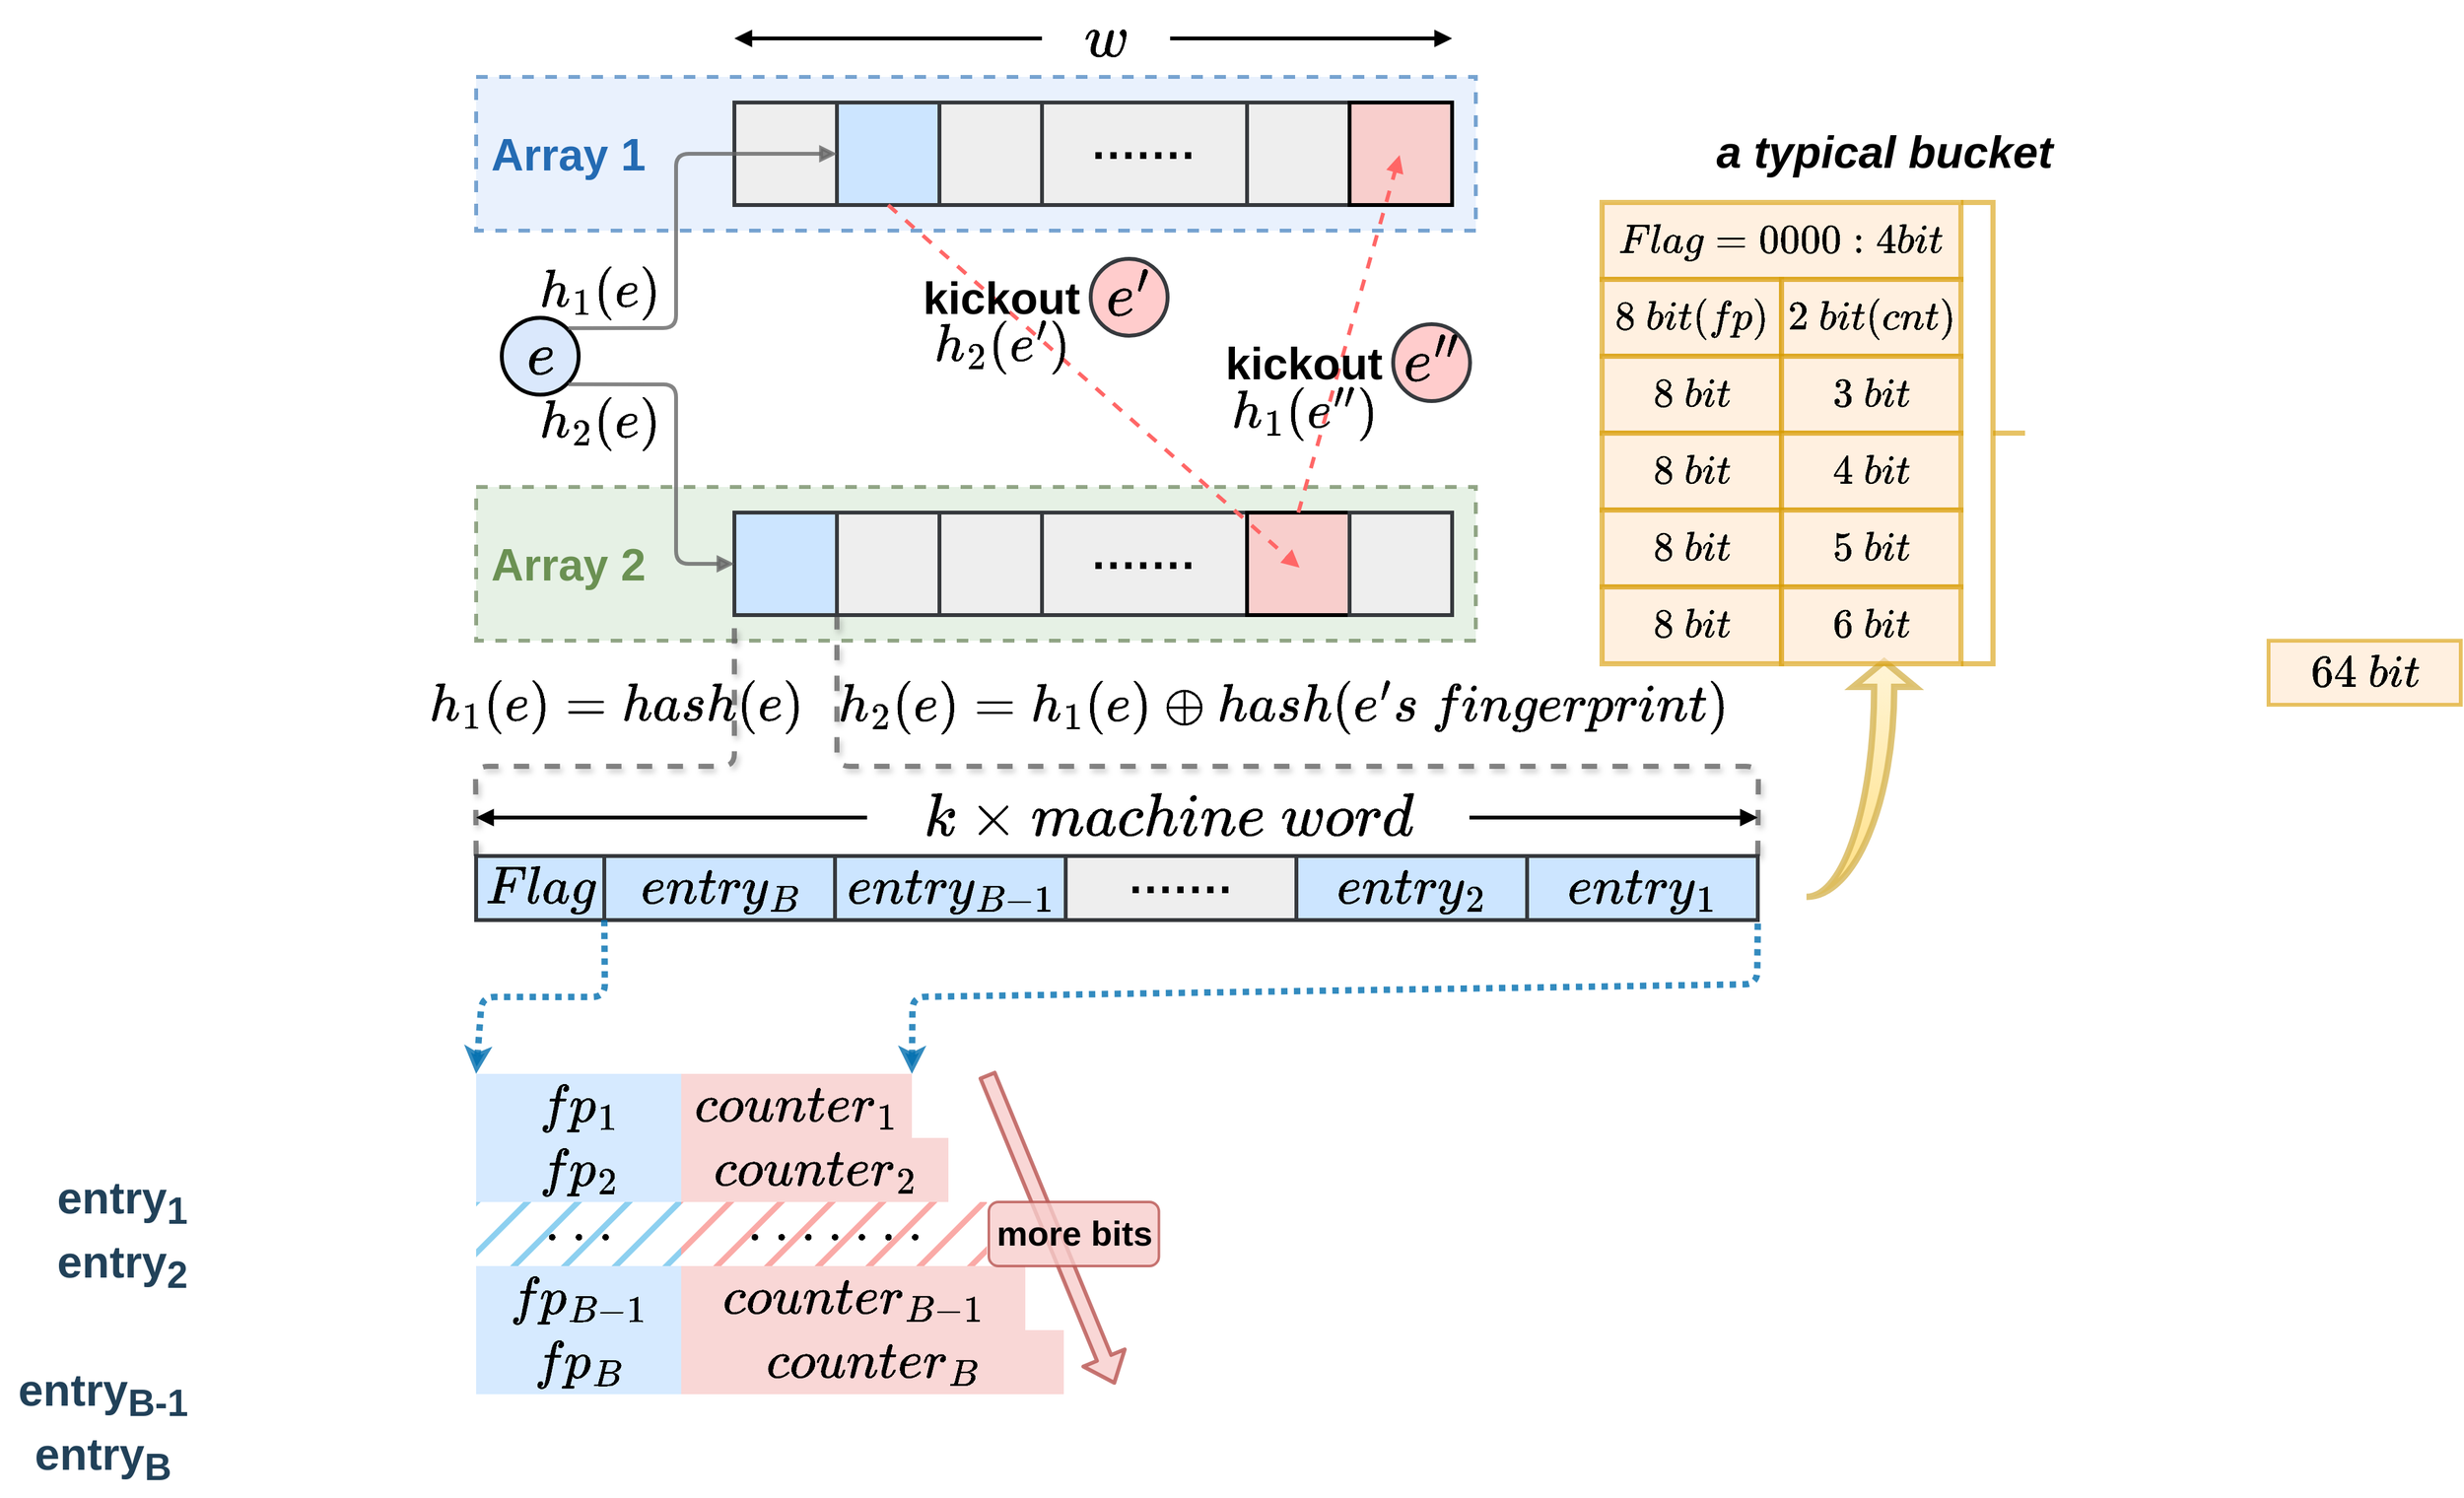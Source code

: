 <mxfile version="21.3.3" type="github" pages="11">
  <diagram id="V1oaGlMTSQQ7UraVtOu0" name="CC结构">
    <mxGraphModel dx="3757" dy="1393" grid="1" gridSize="10" guides="1" tooltips="1" connect="1" arrows="1" fold="1" page="0" pageScale="1" pageWidth="827" pageHeight="1169" math="1" shadow="0">
      <root>
        <mxCell id="0" />
        <mxCell id="1" parent="0" />
        <mxCell id="mbBbCdXhuXhJ7kzP5gT7-2" value="" style="html=1;shadow=0;dashed=0;align=center;verticalAlign=middle;shape=mxgraph.arrows2.jumpInArrow;dy=7.85;dx=19.86;arrowHead=48.3;rounded=1;glass=0;labelBackgroundColor=none;sketch=0;fillStyle=hatch;strokeColor=#d6b656;fontSize=35;fillColor=#fff2cc;gradientDirection=west;opacity=80;rotation=90;flipH=1;strokeWidth=5;gradientColor=#ffd966;flipV=0;" parent="1" vertex="1">
          <mxGeometry x="310" y="607.61" width="183.75" height="84.78" as="geometry" />
        </mxCell>
        <mxCell id="E4AJTJFDkVUdd1tKpXLp-15" value="&lt;font size=&quot;1&quot; style=&quot;&quot;&gt;&lt;b style=&quot;font-size: 35px;&quot;&gt;a typical bucket&lt;/b&gt;&lt;/font&gt;" style="text;html=1;align=center;verticalAlign=middle;resizable=0;points=[];autosize=1;fontFamily=Helvetica;strokeWidth=3;fontStyle=2;" parent="1" vertex="1">
          <mxGeometry x="275" y="130" width="290" height="60" as="geometry" />
        </mxCell>
        <mxCell id="f6uvBAEeo4CEo5dw0ya7-1" value="" style="rounded=0;whiteSpace=wrap;html=1;labelBackgroundColor=#ffffff;fontFamily=Helvetica;strokeWidth=3;dashed=1;fillColor=#d5e8d4;opacity=60;strokeColor=#506E3E;" parent="1" vertex="1">
          <mxGeometry x="-678.5" y="422" width="780" height="120" as="geometry" />
        </mxCell>
        <mxCell id="GE1xUbTyfd20AuC6Lm1M-9" style="orthogonalLoop=1;jettySize=auto;html=1;rounded=1;strokeWidth=4;fontStyle=1;fontFamily=Helvetica;fontSize=30;entryX=0;entryY=1;entryDx=0;entryDy=0;endArrow=none;endFill=0;fillColor=#f5f5f5;strokeColor=#666666;opacity=80;exitX=1;exitY=0;exitDx=0;exitDy=0;dashed=1;shadow=1;sketch=0;" parent="1" source="GE1xUbTyfd20AuC6Lm1M-4" target="x8S9NzMH1xu4llDqmko2-6" edge="1">
          <mxGeometry relative="1" as="geometry">
            <mxPoint x="-274" y="530.0" as="targetPoint" />
            <mxPoint x="-594" y="740.0" as="sourcePoint" />
            <Array as="points">
              <mxPoint x="322" y="640" />
              <mxPoint x="-397" y="640" />
            </Array>
          </mxGeometry>
        </mxCell>
        <mxCell id="GE1xUbTyfd20AuC6Lm1M-8" style="orthogonalLoop=1;jettySize=auto;html=1;rounded=1;strokeWidth=4;fontStyle=1;fontFamily=Helvetica;fontSize=30;entryX=0;entryY=1;entryDx=0;entryDy=0;endArrow=none;endFill=0;fillColor=#f5f5f5;strokeColor=#666666;opacity=80;exitX=0;exitY=0;exitDx=0;exitDy=0;jumpStyle=none;jumpSize=9;dashed=1;shadow=1;sketch=0;" parent="1" source="g8_EYXrFTpjY-fj88IdW-1" target="x8S9NzMH1xu4llDqmko2-7" edge="1">
          <mxGeometry relative="1" as="geometry">
            <mxPoint x="-555.92" y="560" as="targetPoint" />
            <mxPoint x="-594" y="680" as="sourcePoint" />
            <Array as="points">
              <mxPoint x="-679" y="640" />
              <mxPoint x="-477" y="640" />
            </Array>
          </mxGeometry>
        </mxCell>
        <mxCell id="UQxJ8_cG_HL-dzPjw_QQ-1" value="" style="rounded=0;whiteSpace=wrap;html=1;labelBackgroundColor=#ffffff;fontFamily=Helvetica;strokeWidth=3;dashed=1;fillColor=#dae8fc;opacity=60;strokeColor=#246BB3;" parent="1" vertex="1">
          <mxGeometry x="-678.5" y="102" width="780" height="120" as="geometry" />
        </mxCell>
        <mxCell id="x8S9NzMH1xu4llDqmko2-1" value="" style="whiteSpace=wrap;html=1;aspect=fixed;fontStyle=1;fillColor=#cce5ff;fontFamily=Helvetica;fontSize=30;strokeWidth=3;strokeColor=#36393d;" parent="1" vertex="1">
          <mxGeometry x="-397" y="122" width="80" height="80" as="geometry" />
        </mxCell>
        <mxCell id="x8S9NzMH1xu4llDqmko2-2" value="" style="whiteSpace=wrap;html=1;aspect=fixed;fontStyle=1;fillColor=#eeeeee;fontFamily=Helvetica;fontSize=30;strokeWidth=3;strokeColor=#36393d;" parent="1" vertex="1">
          <mxGeometry x="-317" y="122" width="80" height="80" as="geometry" />
        </mxCell>
        <mxCell id="x8S9NzMH1xu4llDqmko2-3" value="&lt;font style=&quot;font-size: 35px;&quot;&gt;·······&lt;/font&gt;" style="rounded=0;whiteSpace=wrap;html=1;fontStyle=1;fillColor=#eeeeee;fontFamily=Helvetica;fontSize=30;strokeWidth=3;strokeColor=#36393d;" parent="1" vertex="1">
          <mxGeometry x="-237" y="122" width="160" height="80" as="geometry" />
        </mxCell>
        <mxCell id="x8S9NzMH1xu4llDqmko2-4" value="" style="whiteSpace=wrap;html=1;aspect=fixed;fontStyle=1;fillColor=#eeeeee;fontFamily=Helvetica;fontSize=30;strokeWidth=3;strokeColor=#36393d;" parent="1" vertex="1">
          <mxGeometry x="-77" y="122" width="80" height="80" as="geometry" />
        </mxCell>
        <mxCell id="x8S9NzMH1xu4llDqmko2-5" value="" style="whiteSpace=wrap;html=1;aspect=fixed;fontStyle=1;fillColor=#f8cecc;fontFamily=Helvetica;fontSize=30;strokeWidth=3;" parent="1" vertex="1">
          <mxGeometry x="3" y="122" width="80" height="80" as="geometry" />
        </mxCell>
        <mxCell id="x8S9NzMH1xu4llDqmko2-6" value="" style="whiteSpace=wrap;html=1;aspect=fixed;fontStyle=1;fillColor=#eeeeee;fontFamily=Helvetica;fontSize=30;strokeWidth=3;strokeColor=#36393d;" parent="1" vertex="1">
          <mxGeometry x="-397" y="442" width="80" height="80" as="geometry" />
        </mxCell>
        <mxCell id="x8S9NzMH1xu4llDqmko2-7" value="" style="whiteSpace=wrap;html=1;aspect=fixed;fontStyle=1;fillColor=#cce5ff;fontFamily=Helvetica;fontSize=30;strokeWidth=3;strokeColor=#36393d;" parent="1" vertex="1">
          <mxGeometry x="-477" y="442" width="80" height="80" as="geometry" />
        </mxCell>
        <mxCell id="x8S9NzMH1xu4llDqmko2-8" value="&lt;span style=&quot;font-size: 35px;&quot;&gt;·······&lt;/span&gt;" style="rounded=0;whiteSpace=wrap;html=1;fontStyle=1;fillColor=#eeeeee;fontFamily=Helvetica;fontSize=30;strokeWidth=3;strokeColor=#36393d;" parent="1" vertex="1">
          <mxGeometry x="-237" y="442" width="160" height="80" as="geometry" />
        </mxCell>
        <mxCell id="x8S9NzMH1xu4llDqmko2-9" value="" style="whiteSpace=wrap;html=1;aspect=fixed;fontStyle=1;fillColor=#f8cecc;fontFamily=Helvetica;fontSize=30;strokeWidth=3;" parent="1" vertex="1">
          <mxGeometry x="-77" y="442" width="80" height="80" as="geometry" />
        </mxCell>
        <mxCell id="x8S9NzMH1xu4llDqmko2-10" value="" style="whiteSpace=wrap;html=1;aspect=fixed;fontStyle=1;fillColor=#eeeeee;fontFamily=Helvetica;fontSize=30;strokeWidth=3;strokeColor=#36393d;" parent="1" vertex="1">
          <mxGeometry x="3" y="442" width="80" height="80" as="geometry" />
        </mxCell>
        <mxCell id="UQxJ8_cG_HL-dzPjw_QQ-2" style="edgeStyle=none;rounded=1;jumpStyle=gap;jumpSize=6;orthogonalLoop=1;jettySize=auto;html=1;shadow=0;fontFamily=Helvetica;fontSize=35;fontColor=#D4E1F5;startArrow=none;startFill=0;endArrow=block;endFill=1;strokeColor=#000000;strokeWidth=3;" parent="1" source="12SoXHAIW-PFJhr2TRfm-2" edge="1">
          <mxGeometry relative="1" as="geometry">
            <mxPoint x="-477" y="72" as="targetPoint" />
            <mxPoint x="-217" y="62" as="sourcePoint" />
          </mxGeometry>
        </mxCell>
        <mxCell id="UQxJ8_cG_HL-dzPjw_QQ-3" style="edgeStyle=none;rounded=1;jumpStyle=gap;jumpSize=6;orthogonalLoop=1;jettySize=auto;html=1;shadow=0;fontFamily=Helvetica;fontSize=35;fontColor=#D4E1F5;startArrow=none;startFill=0;endArrow=block;endFill=1;strokeColor=#000000;strokeWidth=3;" parent="1" source="12SoXHAIW-PFJhr2TRfm-2" edge="1">
          <mxGeometry relative="1" as="geometry">
            <mxPoint x="83" y="72" as="targetPoint" />
            <mxPoint x="-67" y="72" as="sourcePoint" />
          </mxGeometry>
        </mxCell>
        <mxCell id="-CqkMzrQlvju-AGW4vCq-2" style="edgeStyle=none;curved=1;jumpStyle=gap;jumpSize=10;orthogonalLoop=1;jettySize=auto;html=1;exitX=0.5;exitY=0;exitDx=0;exitDy=0;startArrow=none;startFill=0;endArrow=none;endFill=0;strokeColor=#000000;strokeWidth=4;fontFamily=Helvetica;fontSize=30;" parent="1" edge="1">
          <mxGeometry relative="1" as="geometry">
            <mxPoint x="-552" y="293" as="sourcePoint" />
            <mxPoint x="-552" y="293" as="targetPoint" />
          </mxGeometry>
        </mxCell>
        <mxCell id="A5U1H3bUWEdOwhoRLn7B-1" value="&lt;font style=&quot;font-size: 35px;&quot;&gt;\(h_1(e)=hash(e)\)&lt;/font&gt;" style="text;html=1;align=center;verticalAlign=middle;resizable=0;points=[];autosize=1;fontFamily=Helvetica;fontStyle=2;strokeWidth=3;fontSize=40;" parent="1" vertex="1">
          <mxGeometry x="-724" y="560" width="310" height="60" as="geometry" />
        </mxCell>
        <mxCell id="vH_MH6Bf9MjtSLUiO1Ew-1" style="rounded=1;orthogonalLoop=1;jettySize=auto;html=1;exitX=0.5;exitY=1;exitDx=0;exitDy=0;entryX=0.512;entryY=0.538;entryDx=0;entryDy=0;fontFamily=Helvetica;startArrow=none;startFill=0;endArrow=block;endFill=1;strokeWidth=3;strokeColor=#FF6666;dashed=1;entryPerimeter=0;" parent="1" source="x8S9NzMH1xu4llDqmko2-1" target="x8S9NzMH1xu4llDqmko2-9" edge="1">
          <mxGeometry relative="1" as="geometry">
            <mxPoint x="-437" y="182" as="sourcePoint" />
            <mxPoint x="-237.0" y="502.0" as="targetPoint" />
          </mxGeometry>
        </mxCell>
        <mxCell id="o4O2-yQJf4LwTC5NeuEM-1" value="&lt;font style=&quot;font-size: 40px&quot;&gt;\(e\)&lt;/font&gt;" style="ellipse;whiteSpace=wrap;html=1;aspect=fixed;shadow=0;fillColor=#dae8fc;fontFamily=Helvetica;perimeterSpacing=1;strokeWidth=3;fontStyle=0;fillStyle=solid;" parent="1" vertex="1">
          <mxGeometry x="-658.5" y="290" width="60" height="60" as="geometry" />
        </mxCell>
        <mxCell id="MO_tzVOkeKUFuNIiigYc-1" style="rounded=1;orthogonalLoop=1;jettySize=auto;html=1;exitX=0.5;exitY=0;exitDx=0;exitDy=0;entryX=0.488;entryY=0.513;entryDx=0;entryDy=0;fontFamily=Helvetica;startArrow=none;startFill=0;endArrow=block;endFill=1;strokeWidth=3;strokeColor=#FF6666;dashed=1;entryPerimeter=0;" parent="1" source="x8S9NzMH1xu4llDqmko2-9" target="x8S9NzMH1xu4llDqmko2-5" edge="1">
          <mxGeometry relative="1" as="geometry">
            <mxPoint x="-427" y="192" as="sourcePoint" />
            <mxPoint x="-227.0" y="512.0" as="targetPoint" />
          </mxGeometry>
        </mxCell>
        <mxCell id="5tQIKJ0gdeUqqqGIHrfF-1" value="&lt;span style=&quot;font-size: 35px;&quot;&gt;\(fp_{B}\)&lt;/span&gt;" style="rounded=0;whiteSpace=wrap;html=1;fontFamily=Helvetica;strokeWidth=3;fillColor=#cce5ff;strokeColor=none;opacity=80;" parent="1" vertex="1">
          <mxGeometry x="-678.5" y="1080" width="160" height="50" as="geometry" />
        </mxCell>
        <mxCell id="5tQIKJ0gdeUqqqGIHrfF-4" value="&lt;font style=&quot;font-size: 27px;&quot;&gt;&lt;font style=&quot;font-size: 27px;&quot;&gt;\(Flag=0000:4bit\)&lt;/font&gt;&lt;br style=&quot;font-size: 27px;&quot;&gt;&lt;/font&gt;" style="rounded=0;whiteSpace=wrap;html=1;fontFamily=Helvetica;strokeWidth=4;fillColor=#ffe6cc;strokeColor=#d79b00;fontSize=27;opacity=60;" parent="1" vertex="1">
          <mxGeometry x="200" y="200" width="280" height="60" as="geometry" />
        </mxCell>
        <mxCell id="ubfKcVriQ6-RS2zcLT_w-1" value="&lt;span style=&quot;font-size: 40px;&quot;&gt;\(e&#39;\)&lt;/span&gt;" style="ellipse;whiteSpace=wrap;html=1;aspect=fixed;shadow=0;fillColor=#ffcccc;fontFamily=Helvetica;perimeterSpacing=1;strokeWidth=3;fontStyle=0;strokeColor=#36393d;" parent="1" vertex="1">
          <mxGeometry x="-199" y="244" width="60" height="60" as="geometry" />
        </mxCell>
        <mxCell id="ubfKcVriQ6-RS2zcLT_w-3" value="&lt;font style=&quot;font-size: 35px&quot;&gt;kickout&lt;/font&gt;" style="text;html=1;align=center;verticalAlign=middle;resizable=0;points=[];autosize=1;rotation=0;fontStyle=1;fontFamily=Helvetica;fontSize=35;strokeWidth=3;labelBackgroundColor=none;fillColor=none;opacity=30;" parent="1" vertex="1">
          <mxGeometry x="-103" y="300" width="140" height="50" as="geometry" />
        </mxCell>
        <mxCell id="ubfKcVriQ6-RS2zcLT_w-4" value="\(h_1(e&#39;&#39;)\)" style="text;html=1;align=center;verticalAlign=middle;resizable=0;points=[];autosize=1;rotation=0;fontStyle=2;fontFamily=Helvetica;fontSize=35;strokeWidth=3;labelBackgroundColor=none;fillColor=none;opacity=30;" parent="1" vertex="1">
          <mxGeometry x="-122.5" y="334" width="180" height="60" as="geometry" />
        </mxCell>
        <mxCell id="ubfKcVriQ6-RS2zcLT_w-5" value="&lt;span style=&quot;font-size: 40px;&quot;&gt;\(e&#39;&#39;\)&lt;/span&gt;" style="ellipse;whiteSpace=wrap;html=1;aspect=fixed;shadow=0;fillColor=#ffcccc;fontFamily=Helvetica;perimeterSpacing=1;strokeWidth=3;fontStyle=0;strokeColor=#36393d;" parent="1" vertex="1">
          <mxGeometry x="37" y="295" width="60" height="60" as="geometry" />
        </mxCell>
        <mxCell id="f6uvBAEeo4CEo5dw0ya7-2" value="&lt;font style=&quot;font-size: 35px;&quot;&gt;Array 1&lt;/font&gt;" style="text;html=1;align=center;verticalAlign=middle;resizable=0;points=[];autosize=1;fontStyle=1;fontFamily=Helvetica;fontSize=33;strokeWidth=3;fontColor=#246BB3;" parent="1" vertex="1">
          <mxGeometry x="-677.5" y="132" width="140" height="60" as="geometry" />
        </mxCell>
        <mxCell id="f6uvBAEeo4CEo5dw0ya7-3" value="&lt;font style=&quot;&quot;&gt;&lt;font style=&quot;font-size: 35px;&quot; color=&quot;#6b9153&quot;&gt;Array 2&lt;/font&gt;&lt;/font&gt;&lt;font style=&quot;font-size: 33px;&quot; color=&quot;#246bb3&quot;&gt;&lt;br style=&quot;font-size: 33px;&quot;&gt;&lt;/font&gt;" style="text;html=1;align=center;verticalAlign=middle;resizable=0;points=[];autosize=1;fontStyle=1;fontFamily=Helvetica;fontSize=33;strokeWidth=3;" parent="1" vertex="1">
          <mxGeometry x="-677.5" y="452" width="140" height="60" as="geometry" />
        </mxCell>
        <mxCell id="12SoXHAIW-PFJhr2TRfm-2" value="\(w\)" style="text;html=1;align=center;verticalAlign=middle;resizable=0;points=[];autosize=1;strokeColor=none;fontSize=40;fontStyle=0" parent="1" vertex="1">
          <mxGeometry x="-237" y="42" width="100" height="60" as="geometry" />
        </mxCell>
        <mxCell id="x8S9NzMH1xu4llDqmko2-14" value="&lt;span style=&quot;font-size: 35px; font-weight: 400;&quot;&gt;\(h_1(e)\)&lt;/span&gt;" style="text;html=1;align=center;verticalAlign=middle;resizable=0;points=[];autosize=1;rotation=0;fontStyle=3;fontFamily=Helvetica;fontSize=30;strokeWidth=3;fillColor=#ffffff;opacity=0;" parent="1" vertex="1">
          <mxGeometry x="-667.5" y="240" width="170" height="60" as="geometry" />
        </mxCell>
        <mxCell id="x8S9NzMH1xu4llDqmko2-15" value="&lt;span style=&quot;font-size: 35px; font-weight: 400;&quot;&gt;\(h_2(e)\)&lt;/span&gt;" style="text;html=1;align=center;verticalAlign=middle;resizable=0;points=[];autosize=1;rotation=0;fontStyle=3;fontFamily=Helvetica;fontSize=30;strokeWidth=3;shadow=0;fillColor=#ffffff;opacity=0;rounded=0;glass=0;sketch=0;" parent="1" vertex="1">
          <mxGeometry x="-667.5" y="342" width="170" height="60" as="geometry" />
        </mxCell>
        <mxCell id="x8S9NzMH1xu4llDqmko2-20" value="&lt;font style=&quot;font-size: 35px&quot;&gt;kickout&lt;/font&gt;" style="text;html=1;align=center;verticalAlign=middle;resizable=0;points=[];autosize=1;rotation=0;fontStyle=1;fontFamily=Helvetica;fontSize=30;strokeWidth=3;labelBackgroundColor=none;fillColor=none;opacity=30;" parent="1" vertex="1">
          <mxGeometry x="-339" y="254" width="140" height="40" as="geometry" />
        </mxCell>
        <mxCell id="x8S9NzMH1xu4llDqmko2-21" value="&lt;span style=&quot;font-size: 35px;&quot;&gt;\(h_2(e&#39;)\)&lt;/span&gt;" style="text;html=1;align=center;verticalAlign=middle;resizable=0;points=[];autosize=1;rotation=0;fontStyle=2;fontFamily=Helvetica;fontSize=30;strokeWidth=3;labelBackgroundColor=none;fillColor=none;opacity=30;" parent="1" vertex="1">
          <mxGeometry x="-354" y="282" width="170" height="60" as="geometry" />
        </mxCell>
        <mxCell id="7yKPrqPJk-X39OtKgb-H-1" value="&lt;font style=&quot;font-size: 35px;&quot;&gt;\(h_2(e)=h_1(e)\oplus hash(e&#39;s\ fingerprint)\)&lt;/font&gt;" style="text;html=1;align=center;verticalAlign=middle;resizable=0;points=[];autosize=1;fontFamily=Helvetica;fontStyle=2;strokeWidth=3;fontSize=40;" parent="1" vertex="1">
          <mxGeometry x="-404" y="560" width="710" height="60" as="geometry" />
        </mxCell>
        <mxCell id="upMuGSK0ejF2trsLHFtg-1" value="" style="whiteSpace=wrap;html=1;aspect=fixed;fontStyle=1;fillColor=#eeeeee;fontFamily=Helvetica;fontSize=30;strokeWidth=3;strokeColor=#36393d;" parent="1" vertex="1">
          <mxGeometry x="-477" y="122" width="80" height="80" as="geometry" />
        </mxCell>
        <mxCell id="upMuGSK0ejF2trsLHFtg-2" value="" style="whiteSpace=wrap;html=1;aspect=fixed;fontStyle=1;fillColor=#eeeeee;fontFamily=Helvetica;fontSize=30;strokeWidth=3;strokeColor=#36393d;" parent="1" vertex="1">
          <mxGeometry x="-317" y="442" width="80" height="80" as="geometry" />
        </mxCell>
        <mxCell id="x8S9NzMH1xu4llDqmko2-12" style="orthogonalLoop=1;jettySize=auto;html=1;rounded=1;strokeWidth=3;fontStyle=1;fontFamily=Helvetica;fontSize=30;exitX=1;exitY=0;exitDx=0;exitDy=0;entryX=0;entryY=0.5;entryDx=0;entryDy=0;endArrow=block;endFill=1;fillColor=#f5f5f5;strokeColor=#666666;opacity=80;" parent="1" source="o4O2-yQJf4LwTC5NeuEM-1" target="x8S9NzMH1xu4llDqmko2-1" edge="1">
          <mxGeometry relative="1" as="geometry">
            <mxPoint x="-417" y="182" as="targetPoint" />
            <mxPoint x="-525.235" y="305.447" as="sourcePoint" />
            <Array as="points">
              <mxPoint x="-522.5" y="298" />
              <mxPoint x="-522.5" y="162" />
              <mxPoint x="-457" y="162" />
            </Array>
          </mxGeometry>
        </mxCell>
        <mxCell id="x8S9NzMH1xu4llDqmko2-13" style="edgeStyle=none;rounded=1;orthogonalLoop=1;jettySize=auto;html=1;strokeWidth=3;fontStyle=1;exitX=1;exitY=1;exitDx=0;exitDy=0;fontFamily=Helvetica;fontSize=30;endArrow=block;endFill=1;fillColor=#f5f5f5;strokeColor=#666666;opacity=80;entryX=0;entryY=0.5;entryDx=0;entryDy=0;" parent="1" source="o4O2-yQJf4LwTC5NeuEM-1" target="x8S9NzMH1xu4llDqmko2-7" edge="1">
          <mxGeometry relative="1" as="geometry">
            <mxPoint x="-527.251" y="352.749" as="sourcePoint" />
            <Array as="points">
              <mxPoint x="-522.5" y="342" />
              <mxPoint x="-522.5" y="482" />
            </Array>
            <mxPoint x="-397" y="482" as="targetPoint" />
          </mxGeometry>
        </mxCell>
        <mxCell id="g8_EYXrFTpjY-fj88IdW-1" value="&lt;font style=&quot;font-size: 35px&quot;&gt;\(Flag\)&lt;/font&gt;" style="rounded=0;whiteSpace=wrap;html=1;fontFamily=Helvetica;strokeWidth=3;fillColor=#cce5ff;strokeColor=#36393d;" parent="1" vertex="1">
          <mxGeometry x="-678.5" y="710" width="100" height="50" as="geometry" />
        </mxCell>
        <mxCell id="g8_EYXrFTpjY-fj88IdW-2" value="&lt;span style=&quot;font-size: 35px;&quot;&gt;\(entry_B\)&lt;/span&gt;" style="rounded=0;whiteSpace=wrap;html=1;fontFamily=Helvetica;strokeWidth=3;fillColor=#cce5ff;strokeColor=#36393d;" parent="1" vertex="1">
          <mxGeometry x="-578.5" y="710" width="180" height="50" as="geometry" />
        </mxCell>
        <mxCell id="GE1xUbTyfd20AuC6Lm1M-1" value="&lt;span style=&quot;font-size: 35px;&quot;&gt;\(entry_{B-1}\)&lt;/span&gt;" style="rounded=0;whiteSpace=wrap;html=1;fontFamily=Helvetica;strokeWidth=3;fillColor=#cce5ff;strokeColor=#36393d;" parent="1" vertex="1">
          <mxGeometry x="-398.5" y="710" width="180" height="50" as="geometry" />
        </mxCell>
        <mxCell id="GE1xUbTyfd20AuC6Lm1M-2" value="&lt;span style=&quot;font-size: 35px;&quot;&gt;·······&lt;/span&gt;" style="rounded=0;whiteSpace=wrap;html=1;fontStyle=1;fillColor=#eeeeee;fontFamily=Helvetica;fontSize=30;strokeWidth=3;strokeColor=#36393d;" parent="1" vertex="1">
          <mxGeometry x="-218.5" y="710" width="180" height="50" as="geometry" />
        </mxCell>
        <mxCell id="GE1xUbTyfd20AuC6Lm1M-3" value="&lt;span style=&quot;font-size: 35px;&quot;&gt;\(entry_2\)&lt;/span&gt;" style="rounded=0;whiteSpace=wrap;html=1;fontFamily=Helvetica;strokeWidth=3;fillColor=#cce5ff;strokeColor=#36393d;" parent="1" vertex="1">
          <mxGeometry x="-38.5" y="710" width="180" height="50" as="geometry" />
        </mxCell>
        <mxCell id="GE1xUbTyfd20AuC6Lm1M-4" value="&lt;span style=&quot;font-size: 35px;&quot;&gt;\(entry_1\)&lt;/span&gt;" style="rounded=0;whiteSpace=wrap;html=1;fontFamily=Helvetica;strokeWidth=3;fillColor=#cce5ff;strokeColor=#36393d;" parent="1" vertex="1">
          <mxGeometry x="141.5" y="710" width="180" height="50" as="geometry" />
        </mxCell>
        <mxCell id="GE1xUbTyfd20AuC6Lm1M-5" style="edgeStyle=none;rounded=1;jumpStyle=none;jumpSize=6;orthogonalLoop=1;jettySize=auto;html=1;shadow=0;fontFamily=Helvetica;fontSize=35;fontColor=#D4E1F5;startArrow=none;startFill=0;endArrow=block;endFill=1;strokeColor=#000000;strokeWidth=3;" parent="1" source="GE1xUbTyfd20AuC6Lm1M-7" edge="1">
          <mxGeometry relative="1" as="geometry">
            <mxPoint x="-678.5" y="680" as="targetPoint" />
            <mxPoint x="-148.5" y="670" as="sourcePoint" />
          </mxGeometry>
        </mxCell>
        <mxCell id="GE1xUbTyfd20AuC6Lm1M-6" style="edgeStyle=none;rounded=1;jumpStyle=none;jumpSize=6;orthogonalLoop=1;jettySize=auto;html=1;shadow=0;fontFamily=Helvetica;fontSize=35;fontColor=#D4E1F5;startArrow=none;startFill=0;endArrow=block;endFill=1;strokeColor=#000000;strokeWidth=3;" parent="1" source="GE1xUbTyfd20AuC6Lm1M-7" edge="1">
          <mxGeometry relative="1" as="geometry">
            <mxPoint x="321.5" y="680" as="targetPoint" />
            <mxPoint x="1.5" y="680" as="sourcePoint" />
          </mxGeometry>
        </mxCell>
        <mxCell id="GE1xUbTyfd20AuC6Lm1M-7" value="\(k\times machine\ word\)" style="text;html=1;align=center;verticalAlign=middle;resizable=0;points=[];autosize=1;strokeColor=none;fontSize=40;fontStyle=0" parent="1" vertex="1">
          <mxGeometry x="-373.5" y="650" width="470" height="60" as="geometry" />
        </mxCell>
        <mxCell id="GE1xUbTyfd20AuC6Lm1M-10" value="&lt;span style=&quot;font-size: 35px;&quot;&gt;\(counter_B\)&lt;/span&gt;" style="rounded=0;whiteSpace=wrap;html=1;fontFamily=Helvetica;strokeWidth=3;fillColor=#f8cecc;strokeColor=none;gradientDirection=west;opacity=80;" parent="1" vertex="1">
          <mxGeometry x="-518.5" y="1080" width="298.5" height="50" as="geometry" />
        </mxCell>
        <mxCell id="U_BZd1GDk7Kf2iZklRzD-1" value="&lt;font size=&quot;1&quot; style=&quot;&quot;&gt;&lt;b style=&quot;font-size: 35px;&quot;&gt;entry&lt;sub&gt;B&lt;/sub&gt;&lt;/b&gt;&lt;/font&gt;" style="text;html=1;align=center;verticalAlign=middle;resizable=0;points=[];autosize=1;strokeColor=none;fontFamily=Helvetica;strokeWidth=3;fontColor=#214159;" parent="1" vertex="1">
          <mxGeometry x="-1035" y="1150" width="130" height="60" as="geometry" />
        </mxCell>
        <mxCell id="IIU_Rh4zMCVkVrn_LnDt-3" value="&lt;span style=&quot;font-size: 35px;&quot;&gt;\(fp_{B-1}\)&lt;/span&gt;" style="rounded=0;whiteSpace=wrap;html=1;fontFamily=Helvetica;strokeWidth=3;fillColor=#cce5ff;strokeColor=none;opacity=80;" parent="1" vertex="1">
          <mxGeometry x="-678.5" y="1030" width="160" height="50" as="geometry" />
        </mxCell>
        <mxCell id="IIU_Rh4zMCVkVrn_LnDt-4" value="&lt;span style=&quot;font-size: 35px;&quot;&gt;\(counter_{B-1}\)&lt;/span&gt;" style="rounded=0;whiteSpace=wrap;html=1;fontFamily=Helvetica;strokeWidth=3;fillColor=#f8cecc;strokeColor=none;gradientDirection=west;opacity=80;" parent="1" vertex="1">
          <mxGeometry x="-518.5" y="1030" width="268.5" height="50" as="geometry" />
        </mxCell>
        <mxCell id="IIU_Rh4zMCVkVrn_LnDt-7" value="&lt;span style=&quot;font-size: 35px;&quot;&gt;&lt;span&gt;&lt;font color=&quot;#000000&quot;&gt;\(···\)&lt;/font&gt;&lt;/span&gt;&lt;/span&gt;" style="rounded=0;whiteSpace=wrap;html=1;fontFamily=Helvetica;strokeWidth=3;fillColor=#1ba1e2;strokeColor=none;shadow=0;fillStyle=hatch;fontColor=#ffffff;opacity=50;fontStyle=0" parent="1" vertex="1">
          <mxGeometry x="-678.5" y="980" width="160" height="50" as="geometry" />
        </mxCell>
        <mxCell id="IIU_Rh4zMCVkVrn_LnDt-8" value="&lt;span style=&quot;font-size: 35px;&quot;&gt;&lt;b&gt;\(·······\)&lt;/b&gt;&lt;/span&gt;" style="rounded=0;whiteSpace=wrap;html=1;fontFamily=Helvetica;strokeWidth=3;fillColor=#F7716C;strokeColor=none;gradientColor=none;gradientDirection=west;fillStyle=hatch;opacity=60;" parent="1" vertex="1">
          <mxGeometry x="-518.5" y="980" width="238.5" height="50" as="geometry" />
        </mxCell>
        <mxCell id="IIU_Rh4zMCVkVrn_LnDt-9" value="&lt;span style=&quot;font-size: 35px;&quot;&gt;&lt;b&gt;\(fp_2\)&lt;/b&gt;&lt;/span&gt;" style="rounded=0;whiteSpace=wrap;html=1;fontFamily=Helvetica;strokeWidth=3;fillColor=#cce5ff;strokeColor=none;opacity=80;" parent="1" vertex="1">
          <mxGeometry x="-678.5" y="930" width="160" height="50" as="geometry" />
        </mxCell>
        <mxCell id="IIU_Rh4zMCVkVrn_LnDt-10" value="&lt;span style=&quot;font-size: 35px;&quot;&gt;\(counter_2\)&lt;/span&gt;" style="rounded=0;whiteSpace=wrap;html=1;fontFamily=Helvetica;strokeWidth=3;fillColor=#f8cecc;strokeColor=none;gradientDirection=west;opacity=80;" parent="1" vertex="1">
          <mxGeometry x="-518.5" y="930" width="208.5" height="50" as="geometry" />
        </mxCell>
        <mxCell id="IIU_Rh4zMCVkVrn_LnDt-11" value="&lt;font size=&quot;1&quot; style=&quot;&quot;&gt;&lt;b style=&quot;font-size: 35px;&quot;&gt;entry&lt;sub&gt;B-1&lt;/sub&gt;&lt;/b&gt;&lt;/font&gt;" style="text;html=1;align=center;verticalAlign=middle;resizable=0;points=[];autosize=1;strokeColor=none;fontFamily=Helvetica;strokeWidth=3;fontColor=#214159;" parent="1" vertex="1">
          <mxGeometry x="-1050" y="1100" width="160" height="60" as="geometry" />
        </mxCell>
        <mxCell id="IIU_Rh4zMCVkVrn_LnDt-12" value="&lt;span style=&quot;font-size: 35px;&quot;&gt;&lt;b&gt;\(fp_1\)&lt;/b&gt;&lt;/span&gt;" style="rounded=0;whiteSpace=wrap;html=1;fontFamily=Helvetica;strokeWidth=3;fillColor=#cce5ff;strokeColor=none;opacity=80;" parent="1" vertex="1">
          <mxGeometry x="-678.5" y="880" width="160" height="50" as="geometry" />
        </mxCell>
        <mxCell id="IIU_Rh4zMCVkVrn_LnDt-13" value="&lt;span style=&quot;font-size: 35px;&quot;&gt;\(counter_1\)&lt;/span&gt;" style="rounded=0;whiteSpace=wrap;html=1;fontFamily=Helvetica;strokeWidth=3;fillColor=#f8cecc;strokeColor=none;gradientDirection=west;opacity=80;" parent="1" vertex="1">
          <mxGeometry x="-518.5" y="880" width="180" height="50" as="geometry" />
        </mxCell>
        <mxCell id="M9gHplvwqsvsQbXyVM5r-1" style="orthogonalLoop=1;jettySize=auto;html=1;startArrow=none;startFill=0;endArrow=block;endFill=0;strokeColor=#b85450;strokeWidth=3;fontStyle=1;jumpStyle=gap;jumpSize=10;rounded=1;fontFamily=Helvetica;fontSize=30;fillColor=#f8cecc;shape=flexArrow;gradientDirection=south;opacity=80;" parent="1" edge="1">
          <mxGeometry relative="1" as="geometry">
            <mxPoint x="-280" y="880" as="sourcePoint" />
            <mxPoint x="-180" y="1122.5" as="targetPoint" />
          </mxGeometry>
        </mxCell>
        <mxCell id="PFMJY5NedyK7Vq8uMkny-1" value="&lt;font size=&quot;1&quot; style=&quot;&quot;&gt;&lt;b style=&quot;font-size: 35px;&quot;&gt;entry&lt;sub&gt;2&lt;/sub&gt;&lt;/b&gt;&lt;/font&gt;" style="text;html=1;align=center;verticalAlign=middle;resizable=0;points=[];autosize=1;strokeColor=none;fontFamily=Helvetica;strokeWidth=3;fontColor=#214159;" parent="1" vertex="1">
          <mxGeometry x="-1020" y="1000" width="130" height="60" as="geometry" />
        </mxCell>
        <mxCell id="PFMJY5NedyK7Vq8uMkny-2" value="&lt;font size=&quot;1&quot; style=&quot;&quot;&gt;&lt;b style=&quot;font-size: 35px;&quot;&gt;entry&lt;sub&gt;1&lt;/sub&gt;&lt;/b&gt;&lt;/font&gt;" style="text;html=1;align=center;verticalAlign=middle;resizable=0;points=[];autosize=1;strokeColor=none;fontFamily=Helvetica;strokeWidth=3;fontColor=#214159;" parent="1" vertex="1">
          <mxGeometry x="-1020" y="950" width="130" height="60" as="geometry" />
        </mxCell>
        <mxCell id="PFMJY5NedyK7Vq8uMkny-3" style="orthogonalLoop=1;jettySize=auto;html=1;rounded=1;strokeWidth=5;fontStyle=1;fontFamily=Helvetica;fontSize=30;entryX=1;entryY=1;entryDx=0;entryDy=0;endArrow=none;endFill=0;fillColor=#1ba1e2;strokeColor=#006EAF;opacity=80;jumpStyle=none;jumpSize=9;startArrow=classic;startFill=1;dashed=1;dashPattern=1 1;exitX=0;exitY=0;exitDx=0;exitDy=0;" parent="1" source="IIU_Rh4zMCVkVrn_LnDt-12" target="g8_EYXrFTpjY-fj88IdW-1" edge="1">
          <mxGeometry relative="1" as="geometry">
            <mxPoint x="-270" y="530" as="targetPoint" />
            <mxPoint x="-640" y="800" as="sourcePoint" />
            <Array as="points">
              <mxPoint x="-674" y="820" />
              <mxPoint x="-578" y="820" />
            </Array>
          </mxGeometry>
        </mxCell>
        <mxCell id="PFMJY5NedyK7Vq8uMkny-4" style="orthogonalLoop=1;jettySize=auto;html=1;rounded=1;strokeWidth=5;fontStyle=1;fontFamily=Helvetica;fontSize=30;entryX=1;entryY=1;entryDx=0;entryDy=0;endArrow=none;endFill=0;fillColor=#1ba1e2;strokeColor=#006EAF;opacity=80;jumpStyle=none;jumpSize=9;startArrow=classic;startFill=1;dashed=1;dashPattern=1 1;exitX=1;exitY=0;exitDx=0;exitDy=0;" parent="1" source="IIU_Rh4zMCVkVrn_LnDt-13" target="GE1xUbTyfd20AuC6Lm1M-4" edge="1">
          <mxGeometry relative="1" as="geometry">
            <mxPoint x="-530" y="770" as="targetPoint" />
            <mxPoint x="160" y="810" as="sourcePoint" />
            <Array as="points">
              <mxPoint x="-338" y="820" />
              <mxPoint x="321" y="810" />
            </Array>
          </mxGeometry>
        </mxCell>
        <mxCell id="E4AJTJFDkVUdd1tKpXLp-3" value="&lt;font style=&quot;font-size: 27px;&quot;&gt;&lt;font style=&quot;font-size: 27px;&quot;&gt;\(8\ bit(fp)\)&lt;/font&gt;&lt;br style=&quot;font-size: 27px;&quot;&gt;&lt;/font&gt;" style="rounded=0;whiteSpace=wrap;html=1;fontFamily=Helvetica;strokeWidth=4;fillColor=#ffe6cc;strokeColor=#d79b00;fontSize=27;opacity=60;" parent="1" vertex="1">
          <mxGeometry x="200" y="260" width="140" height="60" as="geometry" />
        </mxCell>
        <mxCell id="E4AJTJFDkVUdd1tKpXLp-4" value="&lt;font style=&quot;font-size: 27px;&quot;&gt;&lt;font style=&quot;font-size: 27px;&quot;&gt;\(2\ bit(cnt)\)&lt;/font&gt;&lt;br style=&quot;font-size: 27px;&quot;&gt;&lt;/font&gt;" style="rounded=0;whiteSpace=wrap;html=1;fontFamily=Helvetica;strokeWidth=4;fillColor=#ffe6cc;strokeColor=#d79b00;fontSize=27;opacity=60;" parent="1" vertex="1">
          <mxGeometry x="340" y="260" width="140" height="60" as="geometry" />
        </mxCell>
        <mxCell id="E4AJTJFDkVUdd1tKpXLp-5" value="&lt;font style=&quot;font-size: 27px;&quot;&gt;&lt;font style=&quot;font-size: 27px;&quot;&gt;\(8\ bit\)&lt;/font&gt;&lt;br style=&quot;font-size: 27px;&quot;&gt;&lt;/font&gt;" style="rounded=0;whiteSpace=wrap;html=1;fontFamily=Helvetica;strokeWidth=4;fillColor=#ffe6cc;strokeColor=#d79b00;fontSize=27;opacity=60;" parent="1" vertex="1">
          <mxGeometry x="200" y="320" width="140" height="60" as="geometry" />
        </mxCell>
        <mxCell id="E4AJTJFDkVUdd1tKpXLp-6" value="&lt;font style=&quot;font-size: 27px;&quot;&gt;&lt;font style=&quot;font-size: 27px;&quot;&gt;\(3\ bit\)&lt;/font&gt;&lt;br style=&quot;font-size: 27px;&quot;&gt;&lt;/font&gt;" style="rounded=0;whiteSpace=wrap;html=1;fontFamily=Helvetica;strokeWidth=4;fillColor=#ffe6cc;strokeColor=#d79b00;fontSize=27;opacity=60;" parent="1" vertex="1">
          <mxGeometry x="340" y="320" width="140" height="60" as="geometry" />
        </mxCell>
        <mxCell id="E4AJTJFDkVUdd1tKpXLp-7" value="&lt;font style=&quot;font-size: 27px;&quot;&gt;&lt;font style=&quot;font-size: 27px;&quot;&gt;\(8\ bit\)&lt;/font&gt;&lt;br style=&quot;font-size: 27px;&quot;&gt;&lt;/font&gt;" style="rounded=0;whiteSpace=wrap;html=1;fontFamily=Helvetica;strokeWidth=4;fillColor=#ffe6cc;strokeColor=#d79b00;fontSize=27;opacity=60;" parent="1" vertex="1">
          <mxGeometry x="200" y="380" width="140" height="60" as="geometry" />
        </mxCell>
        <mxCell id="E4AJTJFDkVUdd1tKpXLp-8" value="&lt;font style=&quot;font-size: 27px;&quot;&gt;&lt;font style=&quot;font-size: 27px;&quot;&gt;\(4\ bit\)&lt;/font&gt;&lt;br style=&quot;font-size: 27px;&quot;&gt;&lt;/font&gt;" style="rounded=0;whiteSpace=wrap;html=1;fontFamily=Helvetica;strokeWidth=4;fillColor=#ffe6cc;strokeColor=#d79b00;fontSize=27;opacity=60;" parent="1" vertex="1">
          <mxGeometry x="340" y="380" width="140" height="60" as="geometry" />
        </mxCell>
        <mxCell id="E4AJTJFDkVUdd1tKpXLp-9" value="&lt;font style=&quot;font-size: 27px;&quot;&gt;&lt;font style=&quot;font-size: 27px;&quot;&gt;\(8\ bit\)&lt;/font&gt;&lt;br style=&quot;font-size: 27px;&quot;&gt;&lt;/font&gt;" style="rounded=0;whiteSpace=wrap;html=1;fontFamily=Helvetica;strokeWidth=4;fillColor=#ffe6cc;strokeColor=#d79b00;fontSize=27;opacity=60;" parent="1" vertex="1">
          <mxGeometry x="200" y="440" width="140" height="60" as="geometry" />
        </mxCell>
        <mxCell id="E4AJTJFDkVUdd1tKpXLp-10" value="&lt;font style=&quot;font-size: 27px;&quot;&gt;&lt;font style=&quot;font-size: 27px;&quot;&gt;\(5\ bit\)&lt;/font&gt;&lt;br style=&quot;font-size: 27px;&quot;&gt;&lt;/font&gt;" style="rounded=0;whiteSpace=wrap;html=1;fontFamily=Helvetica;strokeWidth=4;fillColor=#ffe6cc;strokeColor=#d79b00;fontSize=27;opacity=60;" parent="1" vertex="1">
          <mxGeometry x="340" y="440" width="140" height="60" as="geometry" />
        </mxCell>
        <mxCell id="E4AJTJFDkVUdd1tKpXLp-11" value="&lt;font style=&quot;font-size: 27px;&quot;&gt;&lt;font style=&quot;font-size: 27px;&quot;&gt;\(8\ bit\)&lt;/font&gt;&lt;br style=&quot;font-size: 27px;&quot;&gt;&lt;/font&gt;" style="rounded=0;whiteSpace=wrap;html=1;fontFamily=Helvetica;strokeWidth=4;fillColor=#ffe6cc;strokeColor=#d79b00;fontSize=27;opacity=60;" parent="1" vertex="1">
          <mxGeometry x="200" y="500" width="140" height="60" as="geometry" />
        </mxCell>
        <mxCell id="E4AJTJFDkVUdd1tKpXLp-12" value="&lt;font style=&quot;font-size: 27px;&quot;&gt;&lt;font style=&quot;font-size: 27px;&quot;&gt;\(6\ bit\)&lt;/font&gt;&lt;br style=&quot;font-size: 27px;&quot;&gt;&lt;/font&gt;" style="rounded=0;whiteSpace=wrap;html=1;fontFamily=Helvetica;strokeWidth=4;fillColor=#ffe6cc;strokeColor=#d79b00;fontSize=27;opacity=60;" parent="1" vertex="1">
          <mxGeometry x="340" y="500" width="140" height="60" as="geometry" />
        </mxCell>
        <mxCell id="E4AJTJFDkVUdd1tKpXLp-13" value="" style="strokeWidth=4;html=1;shape=mxgraph.flowchart.annotation_2;align=left;labelPosition=right;pointerEvents=1;rounded=1;shadow=0;glass=0;labelBackgroundColor=none;sketch=0;fillStyle=auto;strokeColor=#d79b00;fontSize=25;fillColor=#ffe6cc;gradientDirection=west;rotation=-180;flipH=0;opacity=60;" parent="1" vertex="1">
          <mxGeometry x="480" y="200" width="50" height="360" as="geometry" />
        </mxCell>
        <mxCell id="GHpc7pOo1FmsVJGvmCv2-1" value="&lt;b style=&quot;&quot;&gt;&lt;font style=&quot;font-size: 30px;&quot;&gt;\(64\ bit\)&lt;/font&gt;&lt;/b&gt;" style="text;html=1;align=center;verticalAlign=middle;resizable=0;points=[];autosize=1;fontStyle=0;fontFamily=Helvetica;fontSize=30;strokeWidth=3;fillColor=#ffe6cc;strokeColor=#d79b00;opacity=60;" parent="1" vertex="1">
          <mxGeometry x="720" y="542" width="150" height="50" as="geometry" />
        </mxCell>
        <mxCell id="AaiHO8Kt2P0W_tgqQLyq-1" value="&lt;font style=&quot;font-size: 27px;&quot;&gt;more bits&lt;/font&gt;" style="rounded=1;whiteSpace=wrap;html=1;fontFamily=Helvetica;strokeWidth=2;fillColor=#f8cecc;strokeColor=#b85450;gradientDirection=south;fontStyle=1;fontSize=27;opacity=80;" parent="1" vertex="1">
          <mxGeometry x="-278.5" y="980" width="132.75" height="50" as="geometry" />
        </mxCell>
      </root>
    </mxGraphModel>
  </diagram>
  <diagram name="CC结构 的副本" id="qVLsToTdELQuIWuG2I7A">
    <mxGraphModel dx="2590" dy="975" grid="1" gridSize="10" guides="1" tooltips="1" connect="1" arrows="1" fold="1" page="0" pageScale="1" pageWidth="827" pageHeight="1169" math="1" shadow="0">
      <root>
        <mxCell id="nYhbVRcLbwEATuvwQlC2-0" />
        <mxCell id="nYhbVRcLbwEATuvwQlC2-1" parent="nYhbVRcLbwEATuvwQlC2-0" />
        <mxCell id="eIMx9u-euESg169ZubDb-14" value="" style="rounded=0;whiteSpace=wrap;html=1;labelBackgroundColor=#ffffff;fontFamily=Helvetica;strokeWidth=3;fillColor=#fff2cc;opacity=40;strokeColor=#d6b656;" parent="nYhbVRcLbwEATuvwQlC2-1" vertex="1">
          <mxGeometry x="160" y="60" width="440" height="500" as="geometry" />
        </mxCell>
        <mxCell id="vPMeOgXWu_AsRnCOh_g4-0" value="" style="rounded=0;whiteSpace=wrap;html=1;labelBackgroundColor=#ffffff;fontFamily=Helvetica;strokeColor=#b85450;strokeWidth=3;fillColor=#f8cecc;shadow=0;sketch=0;glass=0;opacity=35;" parent="nYhbVRcLbwEATuvwQlC2-1" vertex="1">
          <mxGeometry x="-680" y="860" width="1280" height="340" as="geometry" />
        </mxCell>
        <mxCell id="nYhbVRcLbwEATuvwQlC2-3" value="&lt;font style=&quot;font-size: 30px;&quot;&gt;&lt;b style=&quot;font-size: 30px;&quot;&gt;A typical bucket&lt;/b&gt;&lt;/font&gt;" style="text;html=1;align=center;verticalAlign=middle;resizable=0;points=[];autosize=1;fontFamily=Helvetica;strokeWidth=3;fontStyle=0;fillColor=#fff2cc;gradientColor=#ffd966;strokeColor=#d6b656;fontSize=30;" parent="nYhbVRcLbwEATuvwQlC2-1" vertex="1">
          <mxGeometry x="160" y="60" width="250" height="50" as="geometry" />
        </mxCell>
        <mxCell id="nYhbVRcLbwEATuvwQlC2-4" value="" style="rounded=0;whiteSpace=wrap;html=1;labelBackgroundColor=#ffffff;fontFamily=Helvetica;strokeWidth=3;fillColor=#d5e8d4;opacity=60;strokeColor=#82b366;" parent="nYhbVRcLbwEATuvwQlC2-1" vertex="1">
          <mxGeometry x="-680" y="600" width="1280" height="220" as="geometry" />
        </mxCell>
        <mxCell id="nYhbVRcLbwEATuvwQlC2-7" value="" style="rounded=0;whiteSpace=wrap;html=1;labelBackgroundColor=#ffffff;fontFamily=Helvetica;strokeWidth=3;fillColor=#dae8fc;opacity=60;strokeColor=#246BB3;" parent="nYhbVRcLbwEATuvwQlC2-1" vertex="1">
          <mxGeometry x="-680" y="60" width="800" height="500" as="geometry" />
        </mxCell>
        <mxCell id="nYhbVRcLbwEATuvwQlC2-8" value="" style="whiteSpace=wrap;html=1;aspect=fixed;fontStyle=1;fillColor=#f5f5f5;fontFamily=Helvetica;fontSize=30;strokeWidth=3;strokeColor=#666666;gradientColor=#b3b3b3;gradientDirection=south;" parent="nYhbVRcLbwEATuvwQlC2-1" vertex="1">
          <mxGeometry x="-400" y="122" width="80" height="80" as="geometry" />
        </mxCell>
        <mxCell id="nYhbVRcLbwEATuvwQlC2-9" value="" style="whiteSpace=wrap;html=1;aspect=fixed;fontStyle=1;fillColor=#f5f5f5;fontFamily=Helvetica;fontSize=30;strokeWidth=3;strokeColor=#666666;fontColor=#333333;" parent="nYhbVRcLbwEATuvwQlC2-1" vertex="1">
          <mxGeometry x="-320" y="122" width="80" height="80" as="geometry" />
        </mxCell>
        <mxCell id="nYhbVRcLbwEATuvwQlC2-10" value="&lt;font style=&quot;font-size: 35px;&quot;&gt;·······&lt;/font&gt;" style="rounded=0;whiteSpace=wrap;html=1;fontStyle=1;fillColor=#f5f5f5;fontFamily=Helvetica;fontSize=30;strokeWidth=3;strokeColor=#666666;fontColor=#333333;" parent="nYhbVRcLbwEATuvwQlC2-1" vertex="1">
          <mxGeometry x="-240" y="122" width="160" height="80" as="geometry" />
        </mxCell>
        <mxCell id="nYhbVRcLbwEATuvwQlC2-11" value="" style="whiteSpace=wrap;html=1;aspect=fixed;fontStyle=1;fillColor=#f5f5f5;fontFamily=Helvetica;fontSize=30;strokeWidth=3;strokeColor=#666666;fontColor=#333333;" parent="nYhbVRcLbwEATuvwQlC2-1" vertex="1">
          <mxGeometry x="-80" y="122" width="80" height="80" as="geometry" />
        </mxCell>
        <mxCell id="nYhbVRcLbwEATuvwQlC2-12" value="" style="whiteSpace=wrap;html=1;aspect=fixed;fontStyle=1;fillColor=#f5f5f5;fontFamily=Helvetica;fontSize=30;strokeWidth=3;strokeColor=#666666;gradientColor=#b3b3b3;gradientDirection=south;" parent="nYhbVRcLbwEATuvwQlC2-1" vertex="1">
          <mxGeometry y="122" width="80" height="80" as="geometry" />
        </mxCell>
        <mxCell id="nYhbVRcLbwEATuvwQlC2-13" value="" style="whiteSpace=wrap;html=1;aspect=fixed;fontStyle=1;fillColor=#f5f5f5;fontFamily=Helvetica;fontSize=30;strokeWidth=3;strokeColor=#666666;fontColor=#333333;" parent="nYhbVRcLbwEATuvwQlC2-1" vertex="1">
          <mxGeometry x="-400" y="442" width="80" height="80" as="geometry" />
        </mxCell>
        <mxCell id="nYhbVRcLbwEATuvwQlC2-14" value="" style="whiteSpace=wrap;html=1;aspect=fixed;fontStyle=1;fillColor=#f5f5f5;fontFamily=Helvetica;fontSize=30;strokeWidth=3;strokeColor=#666666;gradientColor=#b3b3b3;gradientDirection=south;" parent="nYhbVRcLbwEATuvwQlC2-1" vertex="1">
          <mxGeometry x="-480" y="442" width="80" height="80" as="geometry" />
        </mxCell>
        <mxCell id="nYhbVRcLbwEATuvwQlC2-15" value="&lt;span style=&quot;font-size: 35px;&quot;&gt;·······&lt;/span&gt;" style="rounded=0;whiteSpace=wrap;html=1;fontStyle=1;fillColor=#f5f5f5;fontFamily=Helvetica;fontSize=30;strokeWidth=3;strokeColor=#666666;fontColor=#333333;" parent="nYhbVRcLbwEATuvwQlC2-1" vertex="1">
          <mxGeometry x="-240" y="442" width="160" height="80" as="geometry" />
        </mxCell>
        <mxCell id="nYhbVRcLbwEATuvwQlC2-16" value="" style="whiteSpace=wrap;html=1;aspect=fixed;fontStyle=1;fillColor=#f5f5f5;fontFamily=Helvetica;fontSize=30;strokeWidth=3;strokeColor=#666666;gradientColor=#b3b3b3;gradientDirection=south;" parent="nYhbVRcLbwEATuvwQlC2-1" vertex="1">
          <mxGeometry x="-80" y="442" width="80" height="80" as="geometry" />
        </mxCell>
        <mxCell id="nYhbVRcLbwEATuvwQlC2-17" value="" style="whiteSpace=wrap;html=1;aspect=fixed;fontStyle=1;fillColor=#f5f5f5;fontFamily=Helvetica;fontSize=30;strokeWidth=3;strokeColor=#666666;fontColor=#333333;" parent="nYhbVRcLbwEATuvwQlC2-1" vertex="1">
          <mxGeometry y="442" width="80" height="80" as="geometry" />
        </mxCell>
        <mxCell id="nYhbVRcLbwEATuvwQlC2-20" style="edgeStyle=none;curved=1;jumpStyle=gap;jumpSize=10;orthogonalLoop=1;jettySize=auto;html=1;exitX=0.5;exitY=0;exitDx=0;exitDy=0;startArrow=none;startFill=0;endArrow=none;endFill=0;strokeColor=#000000;strokeWidth=4;fontFamily=Helvetica;fontSize=30;" parent="nYhbVRcLbwEATuvwQlC2-1" edge="1">
          <mxGeometry relative="1" as="geometry">
            <mxPoint x="-552" y="293" as="sourcePoint" />
            <mxPoint x="-552" y="293" as="targetPoint" />
          </mxGeometry>
        </mxCell>
        <mxCell id="nYhbVRcLbwEATuvwQlC2-22" style="orthogonalLoop=1;jettySize=auto;html=1;exitX=0.5;exitY=1;exitDx=0;exitDy=0;entryX=0.512;entryY=0.538;entryDx=0;entryDy=0;fontFamily=Helvetica;startArrow=none;startFill=0;endArrow=block;endFill=1;strokeWidth=4;strokeColor=#6c8ebf;dashed=1;entryPerimeter=0;fillColor=#dae8fc;gradientColor=#7ea6e0;rounded=1;endSize=7;" parent="nYhbVRcLbwEATuvwQlC2-1" source="nYhbVRcLbwEATuvwQlC2-8" target="nYhbVRcLbwEATuvwQlC2-16" edge="1">
          <mxGeometry relative="1" as="geometry">
            <mxPoint x="-437" y="182" as="sourcePoint" />
            <mxPoint x="-237.0" y="502.0" as="targetPoint" />
          </mxGeometry>
        </mxCell>
        <mxCell id="nYhbVRcLbwEATuvwQlC2-23" value="&lt;font style=&quot;font-size: 40px&quot;&gt;\(e\)&lt;/font&gt;" style="ellipse;whiteSpace=wrap;html=1;aspect=fixed;shadow=0;fillColor=#dae8fc;fontFamily=Helvetica;perimeterSpacing=1;strokeWidth=3;fontStyle=0;fillStyle=solid;gradientColor=#7ea6e0;strokeColor=#6c8ebf;" parent="nYhbVRcLbwEATuvwQlC2-1" vertex="1">
          <mxGeometry x="-658.5" y="290" width="60" height="60" as="geometry" />
        </mxCell>
        <mxCell id="nYhbVRcLbwEATuvwQlC2-24" style="orthogonalLoop=1;jettySize=auto;html=1;exitX=0.5;exitY=0;exitDx=0;exitDy=0;entryX=0.488;entryY=0.513;entryDx=0;entryDy=0;fontFamily=Helvetica;startArrow=none;startFill=0;endArrow=block;endFill=1;strokeWidth=4;strokeColor=#6c8ebf;dashed=1;entryPerimeter=0;fillColor=#dae8fc;gradientColor=#7ea6e0;rounded=1;endSize=7;" parent="nYhbVRcLbwEATuvwQlC2-1" source="nYhbVRcLbwEATuvwQlC2-16" target="nYhbVRcLbwEATuvwQlC2-12" edge="1">
          <mxGeometry relative="1" as="geometry">
            <mxPoint x="-427" y="192" as="sourcePoint" />
            <mxPoint x="-227.0" y="512.0" as="targetPoint" />
          </mxGeometry>
        </mxCell>
        <mxCell id="nYhbVRcLbwEATuvwQlC2-25" value="&lt;span style=&quot;font-size: 35px;&quot;&gt;\(fp_{B}\)&lt;/span&gt;" style="rounded=0;whiteSpace=wrap;html=1;fontFamily=Helvetica;strokeWidth=3;fillColor=#f8cecc;strokeColor=#b85450;opacity=35;gradientColor=#ea6b66;" parent="nYhbVRcLbwEATuvwQlC2-1" vertex="1">
          <mxGeometry x="-460" y="1120" width="141.5" height="50" as="geometry" />
        </mxCell>
        <mxCell id="nYhbVRcLbwEATuvwQlC2-26" value="&lt;font style=&quot;font-size: 27px;&quot;&gt;&lt;font style=&quot;font-size: 27px;&quot;&gt;\(Flag=0000:4bit\)&lt;/font&gt;&lt;br style=&quot;font-size: 27px;&quot;&gt;&lt;/font&gt;" style="rounded=0;whiteSpace=wrap;html=1;fontFamily=Helvetica;strokeWidth=4;fillColor=#fff2cc;strokeColor=#d6b656;fontSize=27;gradientColor=#ffd966;opacity=45;" parent="nYhbVRcLbwEATuvwQlC2-1" vertex="1">
          <mxGeometry x="200" y="160" width="280" height="60" as="geometry" />
        </mxCell>
        <mxCell id="nYhbVRcLbwEATuvwQlC2-27" value="&lt;span style=&quot;font-size: 40px;&quot;&gt;\(e&#39;\)&lt;/span&gt;" style="ellipse;whiteSpace=wrap;html=1;aspect=fixed;shadow=0;fillColor=#dae8fc;fontFamily=Helvetica;perimeterSpacing=1;strokeWidth=3;fontStyle=0;strokeColor=#6c8ebf;gradientColor=#7ea6e0;" parent="nYhbVRcLbwEATuvwQlC2-1" vertex="1">
          <mxGeometry x="-209" y="245" width="60" height="60" as="geometry" />
        </mxCell>
        <mxCell id="nYhbVRcLbwEATuvwQlC2-28" value="&lt;font style=&quot;font-size: 28px;&quot;&gt;kickout&lt;/font&gt;" style="text;html=1;align=center;verticalAlign=middle;resizable=0;points=[];autosize=1;rotation=0;fontStyle=1;fontFamily=Helvetica;fontSize=28;strokeWidth=3;labelBackgroundColor=none;fillColor=none;opacity=30;" parent="nYhbVRcLbwEATuvwQlC2-1" vertex="1">
          <mxGeometry x="-93" y="300" width="120" height="50" as="geometry" />
        </mxCell>
        <mxCell id="nYhbVRcLbwEATuvwQlC2-29" value="\(h_1(e&#39;&#39;)\)" style="text;html=1;align=center;verticalAlign=middle;resizable=0;points=[];autosize=1;rotation=0;fontStyle=2;fontFamily=Helvetica;fontSize=25;strokeWidth=3;labelBackgroundColor=none;fillColor=none;opacity=30;" parent="nYhbVRcLbwEATuvwQlC2-1" vertex="1">
          <mxGeometry x="-107" y="340" width="140" height="40" as="geometry" />
        </mxCell>
        <mxCell id="nYhbVRcLbwEATuvwQlC2-30" value="&lt;span style=&quot;font-size: 40px;&quot;&gt;\(e&#39;&#39;\)&lt;/span&gt;" style="ellipse;whiteSpace=wrap;html=1;aspect=fixed;shadow=0;fillColor=#dae8fc;fontFamily=Helvetica;perimeterSpacing=1;strokeWidth=3;fontStyle=0;strokeColor=#6c8ebf;gradientColor=#7ea6e0;" parent="nYhbVRcLbwEATuvwQlC2-1" vertex="1">
          <mxGeometry x="27" y="292" width="60" height="60" as="geometry" />
        </mxCell>
        <mxCell id="nYhbVRcLbwEATuvwQlC2-31" value="&lt;font style=&quot;font-size: 30px;&quot;&gt;Array 1&lt;/font&gt;" style="text;html=1;align=center;verticalAlign=middle;resizable=0;points=[];autosize=1;fontStyle=1;fontFamily=Helvetica;fontSize=30;strokeWidth=3;" parent="nYhbVRcLbwEATuvwQlC2-1" vertex="1">
          <mxGeometry x="-607" y="137" width="130" height="50" as="geometry" />
        </mxCell>
        <mxCell id="nYhbVRcLbwEATuvwQlC2-32" value="&lt;font style=&quot;font-size: 30px;&quot;&gt;&lt;font style=&quot;font-size: 30px;&quot;&gt;Array 2&lt;/font&gt;&lt;/font&gt;&lt;font style=&quot;font-size: 30px;&quot;&gt;&lt;br style=&quot;font-size: 30px;&quot;&gt;&lt;/font&gt;" style="text;html=1;align=center;verticalAlign=middle;resizable=0;points=[];autosize=1;fontStyle=1;fontFamily=Helvetica;fontSize=30;strokeWidth=3;" parent="nYhbVRcLbwEATuvwQlC2-1" vertex="1">
          <mxGeometry x="-608.5" y="480" width="130" height="50" as="geometry" />
        </mxCell>
        <mxCell id="nYhbVRcLbwEATuvwQlC2-33" value="\(w\)" style="text;html=1;align=center;verticalAlign=middle;resizable=0;points=[];autosize=1;strokeColor=none;fontSize=40;fontStyle=0" parent="nYhbVRcLbwEATuvwQlC2-1" vertex="1">
          <mxGeometry x="-237" y="60" width="100" height="60" as="geometry" />
        </mxCell>
        <mxCell id="nYhbVRcLbwEATuvwQlC2-34" value="&lt;span style=&quot;font-size: 25px; font-weight: 400;&quot;&gt;\(h_1(e)=hash(e)\)&lt;/span&gt;" style="text;html=1;align=center;verticalAlign=middle;resizable=0;points=[];autosize=1;rotation=0;fontStyle=3;fontFamily=Helvetica;fontSize=25;strokeWidth=3;fillColor=#ffffff;opacity=0;" parent="nYhbVRcLbwEATuvwQlC2-1" vertex="1">
          <mxGeometry x="-609" y="254" width="230" height="40" as="geometry" />
        </mxCell>
        <mxCell id="nYhbVRcLbwEATuvwQlC2-35" value="&lt;span style=&quot;font-size: 25px; font-weight: 400;&quot;&gt;\(h_2(e)=h_1(e)\oplus hash(fp)\)&lt;/span&gt;" style="text;html=1;align=center;verticalAlign=middle;resizable=0;points=[];autosize=1;rotation=0;fontStyle=3;fontFamily=Helvetica;fontSize=25;strokeWidth=3;shadow=0;fillColor=#ffffff;opacity=0;rounded=0;glass=0;sketch=0;" parent="nYhbVRcLbwEATuvwQlC2-1" vertex="1">
          <mxGeometry x="-618.5" y="350" width="380" height="40" as="geometry" />
        </mxCell>
        <mxCell id="nYhbVRcLbwEATuvwQlC2-36" value="&lt;font style=&quot;font-size: 28px;&quot;&gt;kickout&lt;/font&gt;" style="text;html=1;align=center;verticalAlign=middle;resizable=0;points=[];autosize=1;rotation=0;fontStyle=1;fontFamily=Helvetica;fontSize=28;strokeWidth=3;labelBackgroundColor=none;fillColor=none;opacity=30;" parent="nYhbVRcLbwEATuvwQlC2-1" vertex="1">
          <mxGeometry x="-329" y="254" width="120" height="50" as="geometry" />
        </mxCell>
        <mxCell id="nYhbVRcLbwEATuvwQlC2-37" value="&lt;span style=&quot;font-size: 25px;&quot;&gt;\(h_2(e&#39;)\)&lt;/span&gt;" style="text;html=1;align=center;verticalAlign=middle;resizable=0;points=[];autosize=1;rotation=0;fontStyle=2;fontFamily=Helvetica;fontSize=25;strokeWidth=3;labelBackgroundColor=none;fillColor=none;opacity=30;" parent="nYhbVRcLbwEATuvwQlC2-1" vertex="1">
          <mxGeometry x="-338.5" y="292" width="130" height="40" as="geometry" />
        </mxCell>
        <mxCell id="nYhbVRcLbwEATuvwQlC2-39" value="" style="whiteSpace=wrap;html=1;aspect=fixed;fontStyle=1;fillColor=#f5f5f5;fontFamily=Helvetica;fontSize=30;strokeWidth=3;strokeColor=#666666;fontColor=#333333;" parent="nYhbVRcLbwEATuvwQlC2-1" vertex="1">
          <mxGeometry x="-480" y="122" width="80" height="80" as="geometry" />
        </mxCell>
        <mxCell id="nYhbVRcLbwEATuvwQlC2-40" value="" style="whiteSpace=wrap;html=1;aspect=fixed;fontStyle=1;fillColor=#f5f5f5;fontFamily=Helvetica;fontSize=30;strokeWidth=3;strokeColor=#666666;fontColor=#333333;" parent="nYhbVRcLbwEATuvwQlC2-1" vertex="1">
          <mxGeometry x="-320" y="442" width="80" height="80" as="geometry" />
        </mxCell>
        <mxCell id="nYhbVRcLbwEATuvwQlC2-41" style="orthogonalLoop=1;jettySize=auto;html=1;rounded=1;strokeWidth=3;fontStyle=1;fontFamily=Helvetica;fontSize=30;exitX=1;exitY=0;exitDx=0;exitDy=0;entryX=0;entryY=0.5;entryDx=0;entryDy=0;endArrow=block;endFill=1;fillColor=#f5f5f5;strokeColor=#666666;opacity=80;" parent="nYhbVRcLbwEATuvwQlC2-1" source="nYhbVRcLbwEATuvwQlC2-23" target="nYhbVRcLbwEATuvwQlC2-8" edge="1">
          <mxGeometry relative="1" as="geometry">
            <mxPoint x="-417" y="182" as="targetPoint" />
            <mxPoint x="-525.235" y="305.447" as="sourcePoint" />
            <Array as="points">
              <mxPoint x="-457" y="298" />
              <mxPoint x="-457" y="162" />
            </Array>
          </mxGeometry>
        </mxCell>
        <mxCell id="nYhbVRcLbwEATuvwQlC2-42" style="edgeStyle=none;rounded=1;orthogonalLoop=1;jettySize=auto;html=1;strokeWidth=3;fontStyle=1;exitX=1;exitY=1;exitDx=0;exitDy=0;fontFamily=Helvetica;fontSize=30;endArrow=block;endFill=1;fillColor=#f5f5f5;strokeColor=#666666;opacity=80;entryX=0;entryY=0.5;entryDx=0;entryDy=0;" parent="nYhbVRcLbwEATuvwQlC2-1" source="nYhbVRcLbwEATuvwQlC2-23" target="nYhbVRcLbwEATuvwQlC2-14" edge="1">
          <mxGeometry relative="1" as="geometry">
            <mxPoint x="-527.251" y="352.749" as="sourcePoint" />
            <Array as="points">
              <mxPoint x="-522.5" y="342" />
              <mxPoint x="-522.5" y="482" />
            </Array>
            <mxPoint x="-397" y="482" as="targetPoint" />
          </mxGeometry>
        </mxCell>
        <mxCell id="nYhbVRcLbwEATuvwQlC2-43" value="&lt;font style=&quot;font-size: 35px&quot;&gt;\(Flag\)&lt;/font&gt;" style="rounded=0;whiteSpace=wrap;html=1;fontFamily=Helvetica;strokeWidth=3;fillColor=#d5e8d4;strokeColor=#82b366;gradientColor=#97d077;opacity=60;" parent="nYhbVRcLbwEATuvwQlC2-1" vertex="1">
          <mxGeometry x="-560" y="730" width="100" height="50" as="geometry" />
        </mxCell>
        <mxCell id="nYhbVRcLbwEATuvwQlC2-44" value="&lt;span style=&quot;font-size: 35px;&quot;&gt;\(entry_B\)&lt;/span&gt;" style="rounded=0;whiteSpace=wrap;html=1;fontFamily=Helvetica;strokeWidth=3;fillColor=#d5e8d4;strokeColor=#82b366;gradientColor=#97d077;opacity=60;" parent="nYhbVRcLbwEATuvwQlC2-1" vertex="1">
          <mxGeometry x="-460" y="730" width="180" height="50" as="geometry" />
        </mxCell>
        <mxCell id="nYhbVRcLbwEATuvwQlC2-45" value="&lt;span style=&quot;font-size: 35px;&quot;&gt;\(entry_{B-1}\)&lt;/span&gt;" style="rounded=0;whiteSpace=wrap;html=1;fontFamily=Helvetica;strokeWidth=3;fillColor=#d5e8d4;strokeColor=#82b366;gradientColor=#97d077;opacity=60;" parent="nYhbVRcLbwEATuvwQlC2-1" vertex="1">
          <mxGeometry x="-280" y="730" width="180" height="50" as="geometry" />
        </mxCell>
        <mxCell id="nYhbVRcLbwEATuvwQlC2-46" value="&lt;span style=&quot;font-size: 35px;&quot;&gt;·······&lt;/span&gt;" style="rounded=0;whiteSpace=wrap;html=1;fontStyle=1;fontFamily=Helvetica;fontSize=30;strokeWidth=3;opacity=60;strokeColor=#82B366;fillStyle=solid;" parent="nYhbVRcLbwEATuvwQlC2-1" vertex="1">
          <mxGeometry x="-100" y="730" width="180" height="50" as="geometry" />
        </mxCell>
        <mxCell id="nYhbVRcLbwEATuvwQlC2-47" value="&lt;span style=&quot;font-size: 35px;&quot;&gt;\(entry_2\)&lt;/span&gt;" style="rounded=0;whiteSpace=wrap;html=1;fontFamily=Helvetica;strokeWidth=3;fillColor=#d5e8d4;strokeColor=#82b366;gradientColor=#97d077;opacity=60;" parent="nYhbVRcLbwEATuvwQlC2-1" vertex="1">
          <mxGeometry x="80" y="730" width="180" height="50" as="geometry" />
        </mxCell>
        <mxCell id="nYhbVRcLbwEATuvwQlC2-48" value="&lt;span style=&quot;font-size: 35px;&quot;&gt;\(entry_1\)&lt;/span&gt;" style="rounded=0;whiteSpace=wrap;html=1;fontFamily=Helvetica;strokeWidth=3;fillColor=#d5e8d4;strokeColor=#82b366;gradientColor=#97d077;opacity=60;" parent="nYhbVRcLbwEATuvwQlC2-1" vertex="1">
          <mxGeometry x="260" y="730" width="180" height="50" as="geometry" />
        </mxCell>
        <mxCell id="nYhbVRcLbwEATuvwQlC2-49" style="edgeStyle=none;rounded=1;jumpStyle=none;jumpSize=6;orthogonalLoop=1;jettySize=auto;html=1;shadow=0;fontFamily=Helvetica;fontSize=35;fontColor=#D4E1F5;startArrow=none;startFill=0;endArrow=block;endFill=1;strokeColor=#000000;strokeWidth=3;" parent="nYhbVRcLbwEATuvwQlC2-1" source="nYhbVRcLbwEATuvwQlC2-51" edge="1">
          <mxGeometry relative="1" as="geometry">
            <mxPoint x="-560" y="700" as="targetPoint" />
            <mxPoint x="-30" y="690" as="sourcePoint" />
          </mxGeometry>
        </mxCell>
        <mxCell id="nYhbVRcLbwEATuvwQlC2-50" style="edgeStyle=none;rounded=1;jumpStyle=none;jumpSize=6;orthogonalLoop=1;jettySize=auto;html=1;shadow=0;fontFamily=Helvetica;fontSize=35;fontColor=#D4E1F5;startArrow=none;startFill=0;endArrow=block;endFill=1;strokeColor=#000000;strokeWidth=3;" parent="nYhbVRcLbwEATuvwQlC2-1" source="nYhbVRcLbwEATuvwQlC2-51" edge="1">
          <mxGeometry relative="1" as="geometry">
            <mxPoint x="440" y="700" as="targetPoint" />
            <mxPoint x="120" y="700" as="sourcePoint" />
          </mxGeometry>
        </mxCell>
        <mxCell id="nYhbVRcLbwEATuvwQlC2-51" value="\(k\times machine\ word\)" style="text;html=1;align=center;verticalAlign=middle;resizable=0;points=[];autosize=1;strokeColor=none;fontSize=40;fontStyle=0" parent="nYhbVRcLbwEATuvwQlC2-1" vertex="1">
          <mxGeometry x="-255" y="670" width="470" height="60" as="geometry" />
        </mxCell>
        <mxCell id="nYhbVRcLbwEATuvwQlC2-52" value="&lt;span style=&quot;font-size: 35px;&quot;&gt;\(counter_B\)&lt;/span&gt;" style="rounded=0;whiteSpace=wrap;html=1;fontFamily=Helvetica;strokeWidth=3;fillColor=#f8cecc;strokeColor=#b85450;gradientDirection=south;opacity=35;gradientColor=#ea6b66;" parent="nYhbVRcLbwEATuvwQlC2-1" vertex="1">
          <mxGeometry x="-318.5" y="1120" width="298.5" height="50" as="geometry" />
        </mxCell>
        <mxCell id="nYhbVRcLbwEATuvwQlC2-54" value="&lt;span style=&quot;font-size: 35px;&quot;&gt;\(fp_{B-1}\)&lt;/span&gt;" style="rounded=0;whiteSpace=wrap;html=1;fontFamily=Helvetica;strokeWidth=3;fillColor=#f8cecc;strokeColor=#b85450;opacity=35;gradientColor=#ea6b66;" parent="nYhbVRcLbwEATuvwQlC2-1" vertex="1">
          <mxGeometry x="-460" y="1070" width="141.5" height="50" as="geometry" />
        </mxCell>
        <mxCell id="nYhbVRcLbwEATuvwQlC2-55" value="&lt;span style=&quot;font-size: 35px;&quot;&gt;\(counter_{B-1}\)&lt;/span&gt;" style="rounded=0;whiteSpace=wrap;html=1;fontFamily=Helvetica;strokeWidth=3;fillColor=#f8cecc;strokeColor=#b85450;gradientDirection=south;opacity=35;gradientColor=#ea6b66;" parent="nYhbVRcLbwEATuvwQlC2-1" vertex="1">
          <mxGeometry x="-318.5" y="1070" width="268.5" height="50" as="geometry" />
        </mxCell>
        <mxCell id="nYhbVRcLbwEATuvwQlC2-56" value="&lt;span style=&quot;font-size: 35px;&quot;&gt;&lt;span&gt;&lt;font color=&quot;#000000&quot;&gt;\(···\)&lt;/font&gt;&lt;/span&gt;&lt;/span&gt;" style="rounded=0;whiteSpace=wrap;html=1;fontFamily=Helvetica;strokeWidth=3;fillColor=#f8cecc;strokeColor=#b85450;shadow=0;fillStyle=hatch;opacity=35;fontStyle=0;gradientColor=#ea6b66;" parent="nYhbVRcLbwEATuvwQlC2-1" vertex="1">
          <mxGeometry x="-460" y="1020" width="141.5" height="50" as="geometry" />
        </mxCell>
        <mxCell id="nYhbVRcLbwEATuvwQlC2-57" value="&lt;span style=&quot;font-size: 35px;&quot;&gt;&lt;b&gt;\(·······\)&lt;/b&gt;&lt;/span&gt;" style="rounded=0;whiteSpace=wrap;html=1;fontFamily=Helvetica;strokeWidth=3;fillColor=#f8cecc;strokeColor=#b85450;gradientColor=#ea6b66;gradientDirection=south;fillStyle=hatch;opacity=35;" parent="nYhbVRcLbwEATuvwQlC2-1" vertex="1">
          <mxGeometry x="-318.5" y="1020" width="238.5" height="50" as="geometry" />
        </mxCell>
        <mxCell id="nYhbVRcLbwEATuvwQlC2-58" value="&lt;span style=&quot;font-size: 35px;&quot;&gt;&lt;b&gt;\(fp_2\)&lt;/b&gt;&lt;/span&gt;" style="rounded=0;whiteSpace=wrap;html=1;fontFamily=Helvetica;strokeWidth=3;fillColor=#f8cecc;strokeColor=#b85450;opacity=35;gradientColor=#ea6b66;" parent="nYhbVRcLbwEATuvwQlC2-1" vertex="1">
          <mxGeometry x="-460" y="970" width="141.5" height="50" as="geometry" />
        </mxCell>
        <mxCell id="nYhbVRcLbwEATuvwQlC2-59" value="&lt;span style=&quot;font-size: 35px;&quot;&gt;\(counter_2\)&lt;/span&gt;" style="rounded=0;whiteSpace=wrap;html=1;fontFamily=Helvetica;strokeWidth=3;fillColor=#f8cecc;strokeColor=#b85450;gradientDirection=south;opacity=35;gradientColor=#ea6b66;" parent="nYhbVRcLbwEATuvwQlC2-1" vertex="1">
          <mxGeometry x="-318.5" y="970" width="208.5" height="50" as="geometry" />
        </mxCell>
        <mxCell id="nYhbVRcLbwEATuvwQlC2-61" value="&lt;span style=&quot;font-size: 35px;&quot;&gt;&lt;b&gt;\(fp_1\)&lt;/b&gt;&lt;/span&gt;" style="rounded=0;whiteSpace=wrap;html=1;fontFamily=Helvetica;strokeWidth=3;fillColor=default;strokeColor=#b85450;opacity=20;gradientColor=#ea6b66;" parent="nYhbVRcLbwEATuvwQlC2-1" vertex="1">
          <mxGeometry x="-460" y="920" width="141.5" height="50" as="geometry" />
        </mxCell>
        <mxCell id="nYhbVRcLbwEATuvwQlC2-62" value="&lt;span style=&quot;font-size: 35px;&quot;&gt;\(counter_1\)&lt;/span&gt;" style="rounded=0;whiteSpace=wrap;html=1;fontFamily=Helvetica;strokeWidth=3;fillColor=#f8cecc;strokeColor=#b85450;gradientDirection=south;opacity=35;gradientColor=#ea6b66;" parent="nYhbVRcLbwEATuvwQlC2-1" vertex="1">
          <mxGeometry x="-318.5" y="920" width="180" height="50" as="geometry" />
        </mxCell>
        <mxCell id="nYhbVRcLbwEATuvwQlC2-63" style="orthogonalLoop=1;jettySize=auto;html=1;startArrow=none;startFill=0;endArrow=block;endFill=0;strokeColor=#b85450;strokeWidth=3;fontStyle=1;jumpStyle=gap;jumpSize=10;rounded=1;fontFamily=Helvetica;fontSize=30;fillColor=#f8cecc;shape=flexArrow;gradientDirection=south;opacity=80;" parent="nYhbVRcLbwEATuvwQlC2-1" edge="1">
          <mxGeometry relative="1" as="geometry">
            <mxPoint x="-488.5" y="920" as="sourcePoint" />
            <mxPoint x="-488.5" y="1170" as="targetPoint" />
          </mxGeometry>
        </mxCell>
        <mxCell id="nYhbVRcLbwEATuvwQlC2-66" style="orthogonalLoop=1;jettySize=auto;html=1;rounded=1;strokeWidth=3;fontStyle=1;fontFamily=Helvetica;fontSize=30;entryX=1;entryY=1;entryDx=0;entryDy=0;endArrow=none;endFill=0;fillColor=#f8cecc;strokeColor=#b85450;jumpStyle=none;jumpSize=9;startArrow=none;startFill=0;dashed=1;exitX=0;exitY=0;exitDx=0;exitDy=0;gradientColor=#ea6b66;" parent="nYhbVRcLbwEATuvwQlC2-1" source="nYhbVRcLbwEATuvwQlC2-61" target="nYhbVRcLbwEATuvwQlC2-43" edge="1">
          <mxGeometry relative="1" as="geometry">
            <mxPoint x="-270" y="530" as="targetPoint" />
            <mxPoint x="-640" y="800" as="sourcePoint" />
            <Array as="points">
              <mxPoint x="-460" y="930" />
            </Array>
          </mxGeometry>
        </mxCell>
        <mxCell id="nYhbVRcLbwEATuvwQlC2-67" style="orthogonalLoop=1;jettySize=auto;html=1;rounded=1;strokeWidth=3;fontStyle=1;fontFamily=Helvetica;fontSize=30;entryX=1;entryY=1;entryDx=0;entryDy=0;endArrow=none;endFill=0;fillColor=#f8cecc;strokeColor=#b85450;jumpStyle=none;jumpSize=9;startArrow=none;startFill=0;dashed=1;exitX=1;exitY=0;exitDx=0;exitDy=0;gradientColor=#ea6b66;" parent="nYhbVRcLbwEATuvwQlC2-1" source="nYhbVRcLbwEATuvwQlC2-62" target="nYhbVRcLbwEATuvwQlC2-48" edge="1">
          <mxGeometry relative="1" as="geometry">
            <mxPoint x="-530" y="770" as="targetPoint" />
            <mxPoint x="160" y="810" as="sourcePoint" />
            <Array as="points">
              <mxPoint x="-140" y="880" />
              <mxPoint x="440" y="880" />
            </Array>
          </mxGeometry>
        </mxCell>
        <mxCell id="nYhbVRcLbwEATuvwQlC2-68" value="&lt;font style=&quot;font-size: 27px;&quot;&gt;&lt;font style=&quot;font-size: 27px;&quot;&gt;\(8\ bit(fp)\)&lt;/font&gt;&lt;br style=&quot;font-size: 27px;&quot;&gt;&lt;/font&gt;" style="rounded=0;whiteSpace=wrap;html=1;fontFamily=Helvetica;strokeWidth=4;fillColor=#fff2cc;strokeColor=#d6b656;fontSize=27;gradientColor=#ffd966;opacity=45;" parent="nYhbVRcLbwEATuvwQlC2-1" vertex="1">
          <mxGeometry x="200" y="220" width="140" height="60" as="geometry" />
        </mxCell>
        <mxCell id="nYhbVRcLbwEATuvwQlC2-69" value="&lt;font style=&quot;font-size: 27px;&quot;&gt;&lt;font style=&quot;font-size: 27px;&quot;&gt;\(2\ bit(cnt)\)&lt;/font&gt;&lt;br style=&quot;font-size: 27px;&quot;&gt;&lt;/font&gt;" style="rounded=0;whiteSpace=wrap;html=1;fontFamily=Helvetica;strokeWidth=4;fillColor=#fff2cc;strokeColor=#d6b656;fontSize=27;gradientColor=#ffd966;opacity=45;" parent="nYhbVRcLbwEATuvwQlC2-1" vertex="1">
          <mxGeometry x="340" y="220" width="140" height="60" as="geometry" />
        </mxCell>
        <mxCell id="nYhbVRcLbwEATuvwQlC2-70" value="&lt;font style=&quot;font-size: 27px;&quot;&gt;&lt;font style=&quot;font-size: 27px;&quot;&gt;\(8\ bit\)&lt;/font&gt;&lt;br style=&quot;font-size: 27px;&quot;&gt;&lt;/font&gt;" style="rounded=0;whiteSpace=wrap;html=1;fontFamily=Helvetica;strokeWidth=4;fillColor=#fff2cc;strokeColor=#d6b656;fontSize=27;gradientColor=#ffd966;opacity=45;" parent="nYhbVRcLbwEATuvwQlC2-1" vertex="1">
          <mxGeometry x="200" y="280" width="140" height="60" as="geometry" />
        </mxCell>
        <mxCell id="nYhbVRcLbwEATuvwQlC2-71" value="&lt;font style=&quot;font-size: 27px;&quot;&gt;&lt;font style=&quot;font-size: 27px;&quot;&gt;\(3\ bit\)&lt;/font&gt;&lt;br style=&quot;font-size: 27px;&quot;&gt;&lt;/font&gt;" style="rounded=0;whiteSpace=wrap;html=1;fontFamily=Helvetica;strokeWidth=4;fillColor=#fff2cc;strokeColor=#d6b656;fontSize=27;gradientColor=#ffd966;opacity=45;" parent="nYhbVRcLbwEATuvwQlC2-1" vertex="1">
          <mxGeometry x="340" y="280" width="140" height="60" as="geometry" />
        </mxCell>
        <mxCell id="nYhbVRcLbwEATuvwQlC2-72" value="&lt;font style=&quot;font-size: 27px;&quot;&gt;&lt;font style=&quot;font-size: 27px;&quot;&gt;\(8\ bit\)&lt;/font&gt;&lt;br style=&quot;font-size: 27px;&quot;&gt;&lt;/font&gt;" style="rounded=0;whiteSpace=wrap;html=1;fontFamily=Helvetica;strokeWidth=4;fillColor=#fff2cc;strokeColor=#d6b656;fontSize=27;gradientColor=#ffd966;opacity=45;" parent="nYhbVRcLbwEATuvwQlC2-1" vertex="1">
          <mxGeometry x="200" y="340" width="140" height="60" as="geometry" />
        </mxCell>
        <mxCell id="nYhbVRcLbwEATuvwQlC2-73" value="&lt;font style=&quot;font-size: 27px;&quot;&gt;&lt;font style=&quot;font-size: 27px;&quot;&gt;\(4\ bit\)&lt;/font&gt;&lt;br style=&quot;font-size: 27px;&quot;&gt;&lt;/font&gt;" style="rounded=0;whiteSpace=wrap;html=1;fontFamily=Helvetica;strokeWidth=4;fillColor=#fff2cc;strokeColor=#d6b656;fontSize=27;gradientColor=#ffd966;opacity=45;" parent="nYhbVRcLbwEATuvwQlC2-1" vertex="1">
          <mxGeometry x="340" y="340" width="140" height="60" as="geometry" />
        </mxCell>
        <mxCell id="nYhbVRcLbwEATuvwQlC2-74" value="&lt;font style=&quot;font-size: 27px;&quot;&gt;&lt;font style=&quot;font-size: 27px;&quot;&gt;\(8\ bit\)&lt;/font&gt;&lt;br style=&quot;font-size: 27px;&quot;&gt;&lt;/font&gt;" style="rounded=0;whiteSpace=wrap;html=1;fontFamily=Helvetica;strokeWidth=4;fillColor=#fff2cc;strokeColor=#d6b656;fontSize=27;gradientColor=#ffd966;opacity=45;" parent="nYhbVRcLbwEATuvwQlC2-1" vertex="1">
          <mxGeometry x="200" y="400" width="140" height="60" as="geometry" />
        </mxCell>
        <mxCell id="nYhbVRcLbwEATuvwQlC2-75" value="&lt;font style=&quot;font-size: 27px;&quot;&gt;&lt;font style=&quot;font-size: 27px;&quot;&gt;\(5\ bit\)&lt;/font&gt;&lt;br style=&quot;font-size: 27px;&quot;&gt;&lt;/font&gt;" style="rounded=0;whiteSpace=wrap;html=1;fontFamily=Helvetica;strokeWidth=4;fillColor=#fff2cc;strokeColor=#d6b656;fontSize=27;gradientColor=#ffd966;opacity=45;" parent="nYhbVRcLbwEATuvwQlC2-1" vertex="1">
          <mxGeometry x="340" y="400" width="140" height="60" as="geometry" />
        </mxCell>
        <mxCell id="nYhbVRcLbwEATuvwQlC2-76" value="&lt;font style=&quot;font-size: 27px;&quot;&gt;&lt;font style=&quot;font-size: 27px;&quot;&gt;\(8\ bit\)&lt;/font&gt;&lt;br style=&quot;font-size: 27px;&quot;&gt;&lt;/font&gt;" style="rounded=0;whiteSpace=wrap;html=1;fontFamily=Helvetica;strokeWidth=4;fillColor=#fff2cc;strokeColor=#d6b656;fontSize=27;gradientColor=#ffd966;opacity=45;" parent="nYhbVRcLbwEATuvwQlC2-1" vertex="1">
          <mxGeometry x="200" y="460" width="140" height="60" as="geometry" />
        </mxCell>
        <mxCell id="nYhbVRcLbwEATuvwQlC2-77" value="&lt;font style=&quot;font-size: 27px;&quot;&gt;&lt;font style=&quot;font-size: 27px;&quot;&gt;\(6\ bit\)&lt;/font&gt;&lt;br style=&quot;font-size: 27px;&quot;&gt;&lt;/font&gt;" style="rounded=0;whiteSpace=wrap;html=1;fontFamily=Helvetica;strokeWidth=4;fillColor=#fff2cc;strokeColor=#d6b656;fontSize=27;gradientColor=#ffd966;opacity=45;" parent="nYhbVRcLbwEATuvwQlC2-1" vertex="1">
          <mxGeometry x="340" y="460" width="140" height="60" as="geometry" />
        </mxCell>
        <mxCell id="nYhbVRcLbwEATuvwQlC2-78" value="" style="strokeWidth=4;html=1;shape=mxgraph.flowchart.annotation_2;align=left;labelPosition=right;pointerEvents=1;rounded=1;shadow=0;glass=0;labelBackgroundColor=none;sketch=0;fillStyle=auto;strokeColor=#d6b656;fontSize=25;fillColor=#fff2cc;gradientDirection=west;rotation=-180;flipH=0;gradientColor=#ffd966;opacity=45;" parent="nYhbVRcLbwEATuvwQlC2-1" vertex="1">
          <mxGeometry x="480" y="160" width="40" height="360" as="geometry" />
        </mxCell>
        <mxCell id="nYhbVRcLbwEATuvwQlC2-79" value="&lt;b style=&quot;&quot;&gt;&lt;font style=&quot;font-size: 30px;&quot;&gt;\(64\ bit\)&lt;/font&gt;&lt;/b&gt;" style="text;html=1;align=center;verticalAlign=middle;resizable=0;points=[];autosize=1;fontStyle=0;fontFamily=Helvetica;fontSize=30;strokeWidth=3;fillColor=#fff2cc;strokeColor=#d6b656;gradientColor=#ffd966;opacity=45;rotation=90;" parent="nYhbVRcLbwEATuvwQlC2-1" vertex="1">
          <mxGeometry x="480" y="315" width="150" height="50" as="geometry" />
        </mxCell>
        <mxCell id="nYhbVRcLbwEATuvwQlC2-80" value="&lt;font style=&quot;font-size: 27px;&quot;&gt;more bits&lt;/font&gt;" style="rounded=1;whiteSpace=wrap;html=1;fontFamily=Helvetica;strokeWidth=2;fillColor=#f8cecc;strokeColor=#b85450;gradientDirection=south;fontStyle=1;fontSize=27;opacity=80;" parent="nYhbVRcLbwEATuvwQlC2-1" vertex="1">
          <mxGeometry x="-598.5" y="1020" width="132.75" height="50" as="geometry" />
        </mxCell>
        <mxCell id="zPMxbpU5AzK24FITEm5z-0" value="&lt;font style=&quot;font-size: 30px;&quot;&gt;Structure&lt;/font&gt;" style="text;html=1;align=center;verticalAlign=middle;resizable=0;points=[];autosize=1;fontStyle=1;fontFamily=Helvetica;fontSize=30;strokeWidth=3;fillColor=#dae8fc;strokeColor=#6c8ebf;gradientColor=#7ea6e0;gradientDirection=south;opacity=80;rotation=0;" parent="nYhbVRcLbwEATuvwQlC2-1" vertex="1">
          <mxGeometry x="-680" y="60" width="160" height="50" as="geometry" />
        </mxCell>
        <mxCell id="qsYdOj5Ao1u8Lh_F5hPy-0" value="&lt;font style=&quot;font-size: 30px;&quot;&gt;Bucket&lt;/font&gt;" style="text;html=1;align=center;verticalAlign=middle;resizable=0;points=[];autosize=1;fontStyle=1;fontFamily=Helvetica;fontSize=30;strokeWidth=3;fillColor=#d5e8d4;strokeColor=#82b366;gradientColor=#97d077;gradientDirection=south;" parent="nYhbVRcLbwEATuvwQlC2-1" vertex="1">
          <mxGeometry x="-680" y="600.17" width="120" height="50" as="geometry" />
        </mxCell>
        <mxCell id="nYhbVRcLbwEATuvwQlC2-5" style="orthogonalLoop=1;jettySize=auto;html=1;rounded=1;strokeWidth=3;fontStyle=1;fontFamily=Helvetica;fontSize=30;entryX=0;entryY=1;entryDx=0;entryDy=0;endArrow=none;endFill=0;fillColor=#d5e8d4;strokeColor=#6D9656;exitX=1;exitY=0;exitDx=0;exitDy=0;dashed=1;shadow=0;sketch=0;gradientColor=#97d077;" parent="nYhbVRcLbwEATuvwQlC2-1" source="nYhbVRcLbwEATuvwQlC2-48" target="nYhbVRcLbwEATuvwQlC2-13" edge="1">
          <mxGeometry relative="1" as="geometry">
            <mxPoint x="-274" y="530.0" as="targetPoint" />
            <mxPoint x="-594" y="740.0" as="sourcePoint" />
            <Array as="points">
              <mxPoint x="440" y="660" />
              <mxPoint x="-400" y="660" />
            </Array>
          </mxGeometry>
        </mxCell>
        <mxCell id="nYhbVRcLbwEATuvwQlC2-6" style="orthogonalLoop=1;jettySize=auto;html=1;rounded=1;strokeWidth=3;fontStyle=1;fontFamily=Helvetica;fontSize=30;entryX=0;entryY=1;entryDx=0;entryDy=0;endArrow=none;endFill=0;fillColor=#d5e8d4;strokeColor=#6D9656;opacity=80;exitX=0;exitY=0;exitDx=0;exitDy=0;jumpStyle=none;jumpSize=9;dashed=1;shadow=0;sketch=0;gradientColor=#97d077;" parent="nYhbVRcLbwEATuvwQlC2-1" source="nYhbVRcLbwEATuvwQlC2-43" target="nYhbVRcLbwEATuvwQlC2-14" edge="1">
          <mxGeometry relative="1" as="geometry">
            <mxPoint x="-555.92" y="560" as="targetPoint" />
            <mxPoint x="-594" y="680" as="sourcePoint" />
            <Array as="points">
              <mxPoint x="-560" y="680" />
              <mxPoint x="-480" y="680" />
            </Array>
          </mxGeometry>
        </mxCell>
        <mxCell id="eIMx9u-euESg169ZubDb-1" style="orthogonalLoop=1;jettySize=auto;html=1;startArrow=none;startFill=0;endArrow=block;endFill=0;strokeColor=#9673a6;strokeWidth=4;fontStyle=1;jumpStyle=gap;jumpSize=10;rounded=1;fontFamily=Helvetica;fontSize=30;fillColor=#e1d5e7;shape=flexArrow;gradientDirection=east;width=15.238;endSize=7.543;endWidth=35.964;fillStyle=solid;exitX=0.468;exitY=0.433;exitDx=0;exitDy=0;exitPerimeter=0;" parent="nYhbVRcLbwEATuvwQlC2-1" edge="1">
          <mxGeometry relative="1" as="geometry">
            <mxPoint x="-80.912" y="994.54" as="sourcePoint" />
            <mxPoint x="95" y="994.41" as="targetPoint" />
          </mxGeometry>
        </mxCell>
        <mxCell id="eIMx9u-euESg169ZubDb-4" value="&lt;span style=&quot;font-size: 35px;&quot;&gt;\(fp_{B&#39;}\)&lt;/span&gt;" style="rounded=0;whiteSpace=wrap;html=1;fontFamily=Helvetica;strokeWidth=3;fillColor=#f8cecc;strokeColor=#b85450;opacity=35;gradientColor=#ea6b66;" parent="nYhbVRcLbwEATuvwQlC2-1" vertex="1">
          <mxGeometry x="109.25" y="1120" width="140" height="50" as="geometry" />
        </mxCell>
        <mxCell id="eIMx9u-euESg169ZubDb-5" value="&lt;span style=&quot;font-size: 35px;&quot;&gt;\(counter&#39;_{B&#39;}\)&lt;/span&gt;" style="rounded=0;whiteSpace=wrap;html=1;fontFamily=Helvetica;strokeWidth=3;fillColor=#f8cecc;strokeColor=#b85450;gradientDirection=south;opacity=35;gradientColor=#ea6b66;" parent="nYhbVRcLbwEATuvwQlC2-1" vertex="1">
          <mxGeometry x="249.25" y="1120" width="310" height="50" as="geometry" />
        </mxCell>
        <mxCell id="eIMx9u-euESg169ZubDb-6" value="&lt;span style=&quot;font-size: 35px;&quot;&gt;&lt;span&gt;&lt;font color=&quot;#000000&quot;&gt;\(···\)&lt;/font&gt;&lt;/span&gt;&lt;/span&gt;" style="rounded=0;whiteSpace=wrap;html=1;fontFamily=Helvetica;strokeWidth=3;fillColor=#f8cecc;strokeColor=#b85450;shadow=0;fillStyle=hatch;opacity=35;fontStyle=0;gradientColor=#ea6b66;" parent="nYhbVRcLbwEATuvwQlC2-1" vertex="1">
          <mxGeometry x="109.25" y="1070" width="140" height="50" as="geometry" />
        </mxCell>
        <mxCell id="eIMx9u-euESg169ZubDb-7" value="&lt;span style=&quot;font-size: 35px;&quot;&gt;&lt;b&gt;\(·······\)&lt;/b&gt;&lt;/span&gt;" style="rounded=0;whiteSpace=wrap;html=1;fontFamily=Helvetica;strokeWidth=3;fillColor=#f8cecc;strokeColor=#b85450;gradientColor=#ea6b66;gradientDirection=south;fillStyle=hatch;opacity=35;" parent="nYhbVRcLbwEATuvwQlC2-1" vertex="1">
          <mxGeometry x="249.25" y="1070" width="238.5" height="50" as="geometry" />
        </mxCell>
        <mxCell id="eIMx9u-euESg169ZubDb-8" value="&lt;span style=&quot;font-size: 35px;&quot;&gt;&lt;b&gt;\(fp_2\)&lt;/b&gt;&lt;/span&gt;" style="rounded=0;whiteSpace=wrap;html=1;fontFamily=Helvetica;strokeWidth=3;fillColor=#f8cecc;strokeColor=#b85450;opacity=35;gradientColor=#ea6b66;" parent="nYhbVRcLbwEATuvwQlC2-1" vertex="1">
          <mxGeometry x="109.25" y="1020" width="140" height="50" as="geometry" />
        </mxCell>
        <mxCell id="eIMx9u-euESg169ZubDb-9" value="&lt;span style=&quot;font-size: 35px;&quot;&gt;\(counter&#39;_2\)&lt;/span&gt;" style="rounded=0;whiteSpace=wrap;html=1;fontFamily=Helvetica;strokeWidth=3;fillColor=#f8cecc;strokeColor=#b85450;gradientDirection=south;opacity=35;gradientColor=#ea6b66;" parent="nYhbVRcLbwEATuvwQlC2-1" vertex="1">
          <mxGeometry x="249.25" y="1020" width="208.5" height="50" as="geometry" />
        </mxCell>
        <mxCell id="eIMx9u-euESg169ZubDb-10" value="&lt;span style=&quot;font-size: 35px;&quot;&gt;&lt;b&gt;\(fp_1\)&lt;/b&gt;&lt;/span&gt;" style="rounded=0;whiteSpace=wrap;html=1;fontFamily=Helvetica;strokeWidth=3;fillColor=#f8cecc;strokeColor=#b85450;opacity=35;gradientColor=#ea6b66;" parent="nYhbVRcLbwEATuvwQlC2-1" vertex="1">
          <mxGeometry x="109.25" y="970" width="140" height="50" as="geometry" />
        </mxCell>
        <mxCell id="eIMx9u-euESg169ZubDb-11" value="&lt;span style=&quot;font-size: 35px;&quot;&gt;\(counter&#39;_1\)&lt;/span&gt;" style="rounded=0;whiteSpace=wrap;html=1;fontFamily=Helvetica;strokeWidth=3;fillColor=#f8cecc;strokeColor=#b85450;gradientDirection=south;opacity=35;gradientColor=#ea6b66;" parent="nYhbVRcLbwEATuvwQlC2-1" vertex="1">
          <mxGeometry x="249.25" y="970" width="180" height="50" as="geometry" />
        </mxCell>
        <mxCell id="eIMx9u-euESg169ZubDb-13" value="&lt;font style=&quot;font-size: 30px;&quot;&gt;State trans.&lt;/font&gt;" style="text;html=1;align=center;verticalAlign=middle;resizable=0;points=[];autosize=1;fontStyle=1;fontFamily=Helvetica;fontSize=30;strokeWidth=3;fillColor=#f8cecc;strokeColor=#b85450;gradientColor=#ea6b66;gradientDirection=south;opacity=75;" parent="nYhbVRcLbwEATuvwQlC2-1" vertex="1">
          <mxGeometry x="-680" y="860" width="190" height="50" as="geometry" />
        </mxCell>
        <mxCell id="nYhbVRcLbwEATuvwQlC2-2" value="" style="html=1;shadow=0;dashed=0;align=center;verticalAlign=middle;shape=mxgraph.arrows2.jumpInArrow;dy=7.85;dx=19.86;arrowHead=48.3;rounded=1;glass=0;labelBackgroundColor=none;sketch=0;fillStyle=hatch;strokeColor=#d6b656;fontSize=35;fillColor=#fff2cc;gradientDirection=west;opacity=80;rotation=90;flipH=1;strokeWidth=5;gradientColor=#ffd966;flipV=0;" parent="nYhbVRcLbwEATuvwQlC2-1" vertex="1">
          <mxGeometry x="403.12" y="600.17" width="190.45" height="117.74" as="geometry" />
        </mxCell>
        <mxCell id="7VeSMt-O-Swd2ehrizzh-2" style="orthogonalLoop=1;jettySize=auto;html=1;strokeWidth=3;fontStyle=1;fontFamily=Helvetica;fontSize=30;endArrow=none;endFill=0;fillColor=#dae8fc;strokeColor=#6c8ebf;exitX=0;exitY=0;exitDx=0;exitDy=0;jumpStyle=none;jumpSize=9;shadow=0;sketch=0;entryX=0.37;entryY=0.583;entryDx=0;entryDy=0;entryPerimeter=0;dashed=1;rounded=1;" parent="nYhbVRcLbwEATuvwQlC2-1" source="nYhbVRcLbwEATuvwQlC2-39" target="nYhbVRcLbwEATuvwQlC2-33" edge="1">
          <mxGeometry relative="1" as="geometry">
            <mxPoint x="-220" y="95" as="targetPoint" />
            <mxPoint x="-550.0" y="740" as="sourcePoint" />
            <Array as="points">
              <mxPoint x="-480" y="95" />
            </Array>
          </mxGeometry>
        </mxCell>
        <mxCell id="7VeSMt-O-Swd2ehrizzh-3" style="orthogonalLoop=1;jettySize=auto;html=1;strokeWidth=3;fontStyle=1;fontFamily=Helvetica;fontSize=30;endArrow=none;endFill=0;fillColor=#dae8fc;strokeColor=#6c8ebf;exitX=1;exitY=0;exitDx=0;exitDy=0;jumpStyle=none;jumpSize=9;shadow=0;sketch=0;entryX=0.67;entryY=0.582;entryDx=0;entryDy=0;entryPerimeter=0;dashed=1;rounded=1;" parent="nYhbVRcLbwEATuvwQlC2-1" source="nYhbVRcLbwEATuvwQlC2-12" target="nYhbVRcLbwEATuvwQlC2-33" edge="1">
          <mxGeometry relative="1" as="geometry">
            <mxPoint x="27" y="-20.0" as="targetPoint" />
            <mxPoint x="-243" y="7.14" as="sourcePoint" />
            <Array as="points">
              <mxPoint x="80" y="95" />
            </Array>
          </mxGeometry>
        </mxCell>
        <mxCell id="uHNWff7yu261LV-f5JQp-0" value="&lt;font style=&quot;font-size: 22px;&quot;&gt;\(B&#39;=B\ or\ (B-1)\)&lt;br style=&quot;font-size: 22px;&quot;&gt;&lt;/font&gt;" style="rounded=1;whiteSpace=wrap;html=1;fontFamily=Helvetica;strokeWidth=2;fillColor=#f8cecc;strokeColor=#b85450;gradientDirection=south;fontStyle=1;fontSize=22;opacity=80;" parent="nYhbVRcLbwEATuvwQlC2-1" vertex="1">
          <mxGeometry x="370" y="910" width="210" height="40" as="geometry" />
        </mxCell>
      </root>
    </mxGraphModel>
  </diagram>
  <diagram name="BM结构-修改" id="TaYRIxG4FfnDJfvhpQHK">
    <mxGraphModel dx="3438" dy="1219" grid="1" gridSize="10" guides="1" tooltips="1" connect="1" arrows="1" fold="1" page="0" pageScale="1" pageWidth="827" pageHeight="1169" math="1" shadow="0">
      <root>
        <mxCell id="gXz0-aZWQoWdgVWvL1Ks-0" />
        <mxCell id="gXz0-aZWQoWdgVWvL1Ks-1" parent="gXz0-aZWQoWdgVWvL1Ks-0" />
        <mxCell id="LO5pt9C7Ch2aKiOq0fWY-1" value="counter&lt;sub&gt;B&lt;/sub&gt;" style="rounded=0;whiteSpace=wrap;html=1;fontFamily=Helvetica;strokeWidth=3;fillColor=#dae8fc;strokeColor=none;gradientDirection=south;fontSize=30;opacity=70;" vertex="1" parent="gXz0-aZWQoWdgVWvL1Ks-1">
          <mxGeometry x="1240" y="1160" width="140" height="40" as="geometry" />
        </mxCell>
        <mxCell id="gXz0-aZWQoWdgVWvL1Ks-2" value="" style="rounded=0;whiteSpace=wrap;html=1;labelBackgroundColor=#ffffff;fontFamily=Helvetica;strokeWidth=4;opacity=30;glass=0;" parent="gXz0-aZWQoWdgVWvL1Ks-1" vertex="1">
          <mxGeometry x="120" y="60" width="440" height="500" as="geometry" />
        </mxCell>
        <mxCell id="gXz0-aZWQoWdgVWvL1Ks-4" value="&lt;font style=&quot;font-size: 30px;&quot;&gt;&lt;b style=&quot;font-size: 30px;&quot;&gt;A typical bucket&lt;/b&gt;&lt;/font&gt;" style="text;html=1;align=center;verticalAlign=middle;resizable=0;points=[];autosize=1;fontFamily=Helvetica;strokeWidth=3;fontStyle=0;fillColor=#dae8fc;strokeColor=#6c8ebf;fontSize=30;" parent="gXz0-aZWQoWdgVWvL1Ks-1" vertex="1">
          <mxGeometry x="120" y="60" width="250" height="50" as="geometry" />
        </mxCell>
        <mxCell id="gXz0-aZWQoWdgVWvL1Ks-5" value="" style="rounded=0;whiteSpace=wrap;html=1;labelBackgroundColor=#ffffff;fontFamily=Helvetica;strokeWidth=4;opacity=30;glass=0;" parent="gXz0-aZWQoWdgVWvL1Ks-1" vertex="1">
          <mxGeometry x="-680" y="560" width="1240" height="200" as="geometry" />
        </mxCell>
        <mxCell id="gXz0-aZWQoWdgVWvL1Ks-6" value="" style="rounded=0;whiteSpace=wrap;html=1;labelBackgroundColor=#ffffff;fontFamily=Helvetica;strokeWidth=4;opacity=30;glass=0;" parent="gXz0-aZWQoWdgVWvL1Ks-1" vertex="1">
          <mxGeometry x="-680" y="60" width="800" height="500" as="geometry" />
        </mxCell>
        <mxCell id="gXz0-aZWQoWdgVWvL1Ks-7" value="" style="whiteSpace=wrap;html=1;aspect=fixed;fontStyle=1;fillColor=#f5f5f5;fontFamily=Helvetica;fontSize=30;strokeWidth=3;strokeColor=#666666;gradientColor=#b3b3b3;gradientDirection=south;" parent="gXz0-aZWQoWdgVWvL1Ks-1" vertex="1">
          <mxGeometry x="-400" y="122" width="80" height="80" as="geometry" />
        </mxCell>
        <mxCell id="gXz0-aZWQoWdgVWvL1Ks-8" value="" style="whiteSpace=wrap;html=1;aspect=fixed;fontStyle=1;fillColor=#f5f5f5;fontFamily=Helvetica;fontSize=30;strokeWidth=3;strokeColor=#666666;fontColor=#333333;" parent="gXz0-aZWQoWdgVWvL1Ks-1" vertex="1">
          <mxGeometry x="-320" y="122" width="80" height="80" as="geometry" />
        </mxCell>
        <mxCell id="gXz0-aZWQoWdgVWvL1Ks-9" value="&lt;font style=&quot;font-size: 35px;&quot;&gt;·······&lt;/font&gt;" style="rounded=0;whiteSpace=wrap;html=1;fontStyle=1;fillColor=#f5f5f5;fontFamily=Helvetica;fontSize=30;strokeWidth=3;strokeColor=#666666;fontColor=#333333;" parent="gXz0-aZWQoWdgVWvL1Ks-1" vertex="1">
          <mxGeometry x="-240" y="122" width="160" height="80" as="geometry" />
        </mxCell>
        <mxCell id="gXz0-aZWQoWdgVWvL1Ks-10" value="" style="whiteSpace=wrap;html=1;aspect=fixed;fontStyle=1;fillColor=#f5f5f5;fontFamily=Helvetica;fontSize=30;strokeWidth=3;strokeColor=#666666;fontColor=#333333;" parent="gXz0-aZWQoWdgVWvL1Ks-1" vertex="1">
          <mxGeometry x="-80" y="122" width="80" height="80" as="geometry" />
        </mxCell>
        <mxCell id="gXz0-aZWQoWdgVWvL1Ks-11" value="" style="whiteSpace=wrap;html=1;aspect=fixed;fontStyle=1;fillColor=#f5f5f5;fontFamily=Helvetica;fontSize=30;strokeWidth=3;strokeColor=#666666;gradientColor=#b3b3b3;gradientDirection=south;" parent="gXz0-aZWQoWdgVWvL1Ks-1" vertex="1">
          <mxGeometry y="122" width="80" height="80" as="geometry" />
        </mxCell>
        <mxCell id="gXz0-aZWQoWdgVWvL1Ks-12" value="" style="whiteSpace=wrap;html=1;aspect=fixed;fontStyle=1;fillColor=#f5f5f5;fontFamily=Helvetica;fontSize=30;strokeWidth=3;strokeColor=#666666;fontColor=#333333;" parent="gXz0-aZWQoWdgVWvL1Ks-1" vertex="1">
          <mxGeometry x="-400" y="442" width="80" height="80" as="geometry" />
        </mxCell>
        <mxCell id="gXz0-aZWQoWdgVWvL1Ks-13" value="" style="whiteSpace=wrap;html=1;aspect=fixed;fontStyle=1;fillColor=#f5f5f5;fontFamily=Helvetica;fontSize=30;strokeWidth=3;strokeColor=#666666;gradientColor=#b3b3b3;gradientDirection=south;" parent="gXz0-aZWQoWdgVWvL1Ks-1" vertex="1">
          <mxGeometry x="-480" y="442" width="80" height="80" as="geometry" />
        </mxCell>
        <mxCell id="gXz0-aZWQoWdgVWvL1Ks-14" value="&lt;span style=&quot;font-size: 35px;&quot;&gt;·······&lt;/span&gt;" style="rounded=0;whiteSpace=wrap;html=1;fontStyle=1;fillColor=#f5f5f5;fontFamily=Helvetica;fontSize=30;strokeWidth=3;strokeColor=#666666;fontColor=#333333;" parent="gXz0-aZWQoWdgVWvL1Ks-1" vertex="1">
          <mxGeometry x="-240" y="442" width="160" height="80" as="geometry" />
        </mxCell>
        <mxCell id="gXz0-aZWQoWdgVWvL1Ks-15" value="" style="whiteSpace=wrap;html=1;aspect=fixed;fontStyle=1;fillColor=#f5f5f5;fontFamily=Helvetica;fontSize=30;strokeWidth=3;strokeColor=#666666;gradientColor=#b3b3b3;gradientDirection=south;" parent="gXz0-aZWQoWdgVWvL1Ks-1" vertex="1">
          <mxGeometry x="-80" y="442" width="80" height="80" as="geometry" />
        </mxCell>
        <mxCell id="gXz0-aZWQoWdgVWvL1Ks-16" value="" style="whiteSpace=wrap;html=1;aspect=fixed;fontStyle=1;fillColor=#f5f5f5;fontFamily=Helvetica;fontSize=30;strokeWidth=3;strokeColor=#666666;fontColor=#333333;" parent="gXz0-aZWQoWdgVWvL1Ks-1" vertex="1">
          <mxGeometry y="442" width="80" height="80" as="geometry" />
        </mxCell>
        <mxCell id="gXz0-aZWQoWdgVWvL1Ks-17" style="edgeStyle=none;curved=1;jumpStyle=gap;jumpSize=10;orthogonalLoop=1;jettySize=auto;html=1;exitX=0.5;exitY=0;exitDx=0;exitDy=0;startArrow=none;startFill=0;endArrow=none;endFill=0;strokeColor=#000000;strokeWidth=4;fontFamily=Helvetica;fontSize=30;" parent="gXz0-aZWQoWdgVWvL1Ks-1" edge="1">
          <mxGeometry relative="1" as="geometry">
            <mxPoint x="-552" y="293" as="sourcePoint" />
            <mxPoint x="-552" y="293" as="targetPoint" />
          </mxGeometry>
        </mxCell>
        <mxCell id="gXz0-aZWQoWdgVWvL1Ks-18" style="orthogonalLoop=1;jettySize=auto;html=1;exitX=0.5;exitY=1;exitDx=0;exitDy=0;entryX=0.512;entryY=0.538;entryDx=0;entryDy=0;fontFamily=Helvetica;startArrow=none;startFill=0;endArrow=block;endFill=1;strokeWidth=4;strokeColor=#6c8ebf;dashed=1;entryPerimeter=0;fillColor=#dae8fc;gradientColor=#7ea6e0;rounded=1;endSize=7;" parent="gXz0-aZWQoWdgVWvL1Ks-1" source="gXz0-aZWQoWdgVWvL1Ks-7" target="gXz0-aZWQoWdgVWvL1Ks-15" edge="1">
          <mxGeometry relative="1" as="geometry">
            <mxPoint x="-437" y="182" as="sourcePoint" />
            <mxPoint x="-237.0" y="502.0" as="targetPoint" />
          </mxGeometry>
        </mxCell>
        <mxCell id="gXz0-aZWQoWdgVWvL1Ks-19" value="&lt;font style=&quot;font-size: 40px&quot;&gt;\(e\)&lt;/font&gt;" style="ellipse;whiteSpace=wrap;html=1;aspect=fixed;shadow=0;fillColor=#dae8fc;fontFamily=Helvetica;perimeterSpacing=1;strokeWidth=3;fontStyle=0;fillStyle=solid;gradientColor=#7ea6e0;strokeColor=#6c8ebf;" parent="gXz0-aZWQoWdgVWvL1Ks-1" vertex="1">
          <mxGeometry x="-658.5" y="290" width="60" height="60" as="geometry" />
        </mxCell>
        <mxCell id="gXz0-aZWQoWdgVWvL1Ks-20" style="orthogonalLoop=1;jettySize=auto;html=1;exitX=0.5;exitY=0;exitDx=0;exitDy=0;entryX=0.488;entryY=0.513;entryDx=0;entryDy=0;fontFamily=Helvetica;startArrow=none;startFill=0;endArrow=block;endFill=1;strokeWidth=4;strokeColor=#6c8ebf;dashed=1;entryPerimeter=0;fillColor=#dae8fc;gradientColor=#7ea6e0;rounded=1;endSize=7;" parent="gXz0-aZWQoWdgVWvL1Ks-1" source="gXz0-aZWQoWdgVWvL1Ks-15" target="gXz0-aZWQoWdgVWvL1Ks-11" edge="1">
          <mxGeometry relative="1" as="geometry">
            <mxPoint x="-427" y="192" as="sourcePoint" />
            <mxPoint x="-227.0" y="512.0" as="targetPoint" />
          </mxGeometry>
        </mxCell>
        <mxCell id="gXz0-aZWQoWdgVWvL1Ks-21" value="&lt;span style=&quot;border-color: var(--border-color); font-size: 30px;&quot;&gt;fp&lt;sub&gt;B&lt;/sub&gt;&lt;/span&gt;" style="rounded=0;whiteSpace=wrap;html=1;fontFamily=Helvetica;strokeWidth=3;fillColor=none;strokeColor=#6c8ebf;fontStyle=0;fillStyle=hatch;opacity=70;fontSize=30;" parent="gXz0-aZWQoWdgVWvL1Ks-1" vertex="1">
          <mxGeometry x="600" y="1320" width="120" height="40" as="geometry" />
        </mxCell>
        <mxCell id="gXz0-aZWQoWdgVWvL1Ks-22" value="&lt;div style=&quot;text-align: left; font-size: 32px;&quot;&gt;&lt;span style=&quot;background-color: initial; font-size: 32px;&quot;&gt;&lt;font style=&quot;font-size: 32px;&quot;&gt;Flag=0000 : 4bit&lt;/font&gt;&lt;/span&gt;&lt;/div&gt;" style="rounded=0;whiteSpace=wrap;html=1;fontFamily=Helvetica;strokeWidth=4;fillColor=#dae8fc;strokeColor=#6c8ebf;fontSize=32;opacity=70;" parent="gXz0-aZWQoWdgVWvL1Ks-1" vertex="1">
          <mxGeometry x="160" y="160" width="280" height="60" as="geometry" />
        </mxCell>
        <mxCell id="gXz0-aZWQoWdgVWvL1Ks-23" value="&lt;span style=&quot;font-size: 40px;&quot;&gt;\(e&#39;\)&lt;/span&gt;" style="ellipse;whiteSpace=wrap;html=1;aspect=fixed;shadow=0;fillColor=#dae8fc;fontFamily=Helvetica;perimeterSpacing=1;strokeWidth=3;fontStyle=0;strokeColor=#6c8ebf;gradientColor=#7ea6e0;" parent="gXz0-aZWQoWdgVWvL1Ks-1" vertex="1">
          <mxGeometry x="-209" y="245" width="60" height="60" as="geometry" />
        </mxCell>
        <mxCell id="gXz0-aZWQoWdgVWvL1Ks-24" value="&lt;font style=&quot;font-size: 28px;&quot;&gt;kickout&lt;/font&gt;" style="text;html=1;align=center;verticalAlign=middle;resizable=0;points=[];autosize=1;rotation=0;fontStyle=1;fontFamily=Helvetica;fontSize=28;strokeWidth=3;labelBackgroundColor=none;fillColor=none;opacity=30;" parent="gXz0-aZWQoWdgVWvL1Ks-1" vertex="1">
          <mxGeometry x="-93" y="300" width="120" height="50" as="geometry" />
        </mxCell>
        <mxCell id="gXz0-aZWQoWdgVWvL1Ks-25" value="\(h_1(e&#39;&#39;)\)" style="text;html=1;align=center;verticalAlign=middle;resizable=0;points=[];autosize=1;rotation=0;fontStyle=2;fontFamily=Helvetica;fontSize=25;strokeWidth=3;labelBackgroundColor=none;fillColor=none;opacity=30;" parent="gXz0-aZWQoWdgVWvL1Ks-1" vertex="1">
          <mxGeometry x="-107" y="340" width="140" height="40" as="geometry" />
        </mxCell>
        <mxCell id="gXz0-aZWQoWdgVWvL1Ks-26" value="&lt;span style=&quot;font-size: 40px;&quot;&gt;\(e&#39;&#39;\)&lt;/span&gt;" style="ellipse;whiteSpace=wrap;html=1;aspect=fixed;shadow=0;fillColor=#dae8fc;fontFamily=Helvetica;perimeterSpacing=1;strokeWidth=3;fontStyle=0;strokeColor=#6c8ebf;gradientColor=#7ea6e0;" parent="gXz0-aZWQoWdgVWvL1Ks-1" vertex="1">
          <mxGeometry x="27" y="292" width="60" height="60" as="geometry" />
        </mxCell>
        <mxCell id="gXz0-aZWQoWdgVWvL1Ks-27" value="&lt;font style=&quot;font-size: 30px;&quot;&gt;Array 1&lt;/font&gt;" style="text;html=1;align=center;verticalAlign=middle;resizable=0;points=[];autosize=1;fontStyle=1;fontFamily=Helvetica;fontSize=30;strokeWidth=3;" parent="gXz0-aZWQoWdgVWvL1Ks-1" vertex="1">
          <mxGeometry x="-607" y="137" width="130" height="50" as="geometry" />
        </mxCell>
        <mxCell id="gXz0-aZWQoWdgVWvL1Ks-28" value="&lt;font style=&quot;font-size: 30px;&quot;&gt;&lt;font style=&quot;font-size: 30px;&quot;&gt;Array 2&lt;/font&gt;&lt;/font&gt;&lt;font style=&quot;font-size: 30px;&quot;&gt;&lt;br style=&quot;font-size: 30px;&quot;&gt;&lt;/font&gt;" style="text;html=1;align=center;verticalAlign=middle;resizable=0;points=[];autosize=1;fontStyle=1;fontFamily=Helvetica;fontSize=30;strokeWidth=3;" parent="gXz0-aZWQoWdgVWvL1Ks-1" vertex="1">
          <mxGeometry x="-608.5" y="480" width="130" height="50" as="geometry" />
        </mxCell>
        <mxCell id="gXz0-aZWQoWdgVWvL1Ks-29" value="\(w\)" style="text;html=1;align=center;verticalAlign=middle;resizable=0;points=[];autosize=1;strokeColor=none;fontSize=40;fontStyle=0" parent="gXz0-aZWQoWdgVWvL1Ks-1" vertex="1">
          <mxGeometry x="-237" y="60" width="100" height="60" as="geometry" />
        </mxCell>
        <mxCell id="gXz0-aZWQoWdgVWvL1Ks-30" value="&lt;span style=&quot;font-size: 25px; font-weight: 400;&quot;&gt;\(h_1(e)=hash(e)\)&lt;/span&gt;" style="text;html=1;align=center;verticalAlign=middle;resizable=0;points=[];autosize=1;rotation=0;fontStyle=3;fontFamily=Helvetica;fontSize=25;strokeWidth=3;fillColor=#ffffff;opacity=0;" parent="gXz0-aZWQoWdgVWvL1Ks-1" vertex="1">
          <mxGeometry x="-609" y="254" width="230" height="40" as="geometry" />
        </mxCell>
        <mxCell id="gXz0-aZWQoWdgVWvL1Ks-31" value="&lt;span style=&quot;font-size: 25px; font-weight: 400;&quot;&gt;\(h_2(e)=h_1(e)\oplus hash(fp)\)&lt;/span&gt;" style="text;html=1;align=center;verticalAlign=middle;resizable=0;points=[];autosize=1;rotation=0;fontStyle=3;fontFamily=Helvetica;fontSize=25;strokeWidth=3;shadow=0;fillColor=#ffffff;opacity=0;rounded=0;glass=0;sketch=0;" parent="gXz0-aZWQoWdgVWvL1Ks-1" vertex="1">
          <mxGeometry x="-618.5" y="350" width="380" height="40" as="geometry" />
        </mxCell>
        <mxCell id="gXz0-aZWQoWdgVWvL1Ks-32" value="&lt;font style=&quot;font-size: 28px;&quot;&gt;kickout&lt;/font&gt;" style="text;html=1;align=center;verticalAlign=middle;resizable=0;points=[];autosize=1;rotation=0;fontStyle=1;fontFamily=Helvetica;fontSize=28;strokeWidth=3;labelBackgroundColor=none;fillColor=none;opacity=30;" parent="gXz0-aZWQoWdgVWvL1Ks-1" vertex="1">
          <mxGeometry x="-329" y="254" width="120" height="50" as="geometry" />
        </mxCell>
        <mxCell id="gXz0-aZWQoWdgVWvL1Ks-33" value="&lt;span style=&quot;font-size: 25px;&quot;&gt;\(h_2(e&#39;)\)&lt;/span&gt;" style="text;html=1;align=center;verticalAlign=middle;resizable=0;points=[];autosize=1;rotation=0;fontStyle=2;fontFamily=Helvetica;fontSize=25;strokeWidth=3;labelBackgroundColor=none;fillColor=none;opacity=30;" parent="gXz0-aZWQoWdgVWvL1Ks-1" vertex="1">
          <mxGeometry x="-338.5" y="292" width="130" height="40" as="geometry" />
        </mxCell>
        <mxCell id="gXz0-aZWQoWdgVWvL1Ks-34" value="" style="whiteSpace=wrap;html=1;aspect=fixed;fontStyle=1;fillColor=#f5f5f5;fontFamily=Helvetica;fontSize=30;strokeWidth=3;strokeColor=#666666;fontColor=#333333;" parent="gXz0-aZWQoWdgVWvL1Ks-1" vertex="1">
          <mxGeometry x="-480" y="122" width="80" height="80" as="geometry" />
        </mxCell>
        <mxCell id="gXz0-aZWQoWdgVWvL1Ks-35" value="" style="whiteSpace=wrap;html=1;aspect=fixed;fontStyle=1;fillColor=#f5f5f5;fontFamily=Helvetica;fontSize=30;strokeWidth=3;strokeColor=#666666;fontColor=#333333;" parent="gXz0-aZWQoWdgVWvL1Ks-1" vertex="1">
          <mxGeometry x="-320" y="442" width="80" height="80" as="geometry" />
        </mxCell>
        <mxCell id="gXz0-aZWQoWdgVWvL1Ks-36" style="orthogonalLoop=1;jettySize=auto;html=1;rounded=1;strokeWidth=3;fontStyle=1;fontFamily=Helvetica;fontSize=30;exitX=1;exitY=0;exitDx=0;exitDy=0;entryX=0;entryY=0.5;entryDx=0;entryDy=0;endArrow=block;endFill=1;fillColor=#f5f5f5;strokeColor=#666666;opacity=80;" parent="gXz0-aZWQoWdgVWvL1Ks-1" source="gXz0-aZWQoWdgVWvL1Ks-19" target="gXz0-aZWQoWdgVWvL1Ks-7" edge="1">
          <mxGeometry relative="1" as="geometry">
            <mxPoint x="-417" y="182" as="targetPoint" />
            <mxPoint x="-525.235" y="305.447" as="sourcePoint" />
            <Array as="points">
              <mxPoint x="-457" y="298" />
              <mxPoint x="-457" y="162" />
            </Array>
          </mxGeometry>
        </mxCell>
        <mxCell id="gXz0-aZWQoWdgVWvL1Ks-37" style="edgeStyle=none;rounded=1;orthogonalLoop=1;jettySize=auto;html=1;strokeWidth=3;fontStyle=1;exitX=1;exitY=1;exitDx=0;exitDy=0;fontFamily=Helvetica;fontSize=30;endArrow=block;endFill=1;fillColor=#f5f5f5;strokeColor=#666666;opacity=80;entryX=0;entryY=0.5;entryDx=0;entryDy=0;" parent="gXz0-aZWQoWdgVWvL1Ks-1" source="gXz0-aZWQoWdgVWvL1Ks-19" target="gXz0-aZWQoWdgVWvL1Ks-13" edge="1">
          <mxGeometry relative="1" as="geometry">
            <mxPoint x="-527.251" y="352.749" as="sourcePoint" />
            <Array as="points">
              <mxPoint x="-522.5" y="342" />
              <mxPoint x="-522.5" y="482" />
            </Array>
            <mxPoint x="-397" y="482" as="targetPoint" />
          </mxGeometry>
        </mxCell>
        <mxCell id="gXz0-aZWQoWdgVWvL1Ks-38" value="&lt;font style=&quot;font-size: 35px&quot;&gt;Flag&lt;/font&gt;" style="rounded=0;whiteSpace=wrap;html=1;fontFamily=Helvetica;strokeWidth=3;fillColor=#dae8fc;strokeColor=#6c8ebf;opacity=70;" parent="gXz0-aZWQoWdgVWvL1Ks-1" vertex="1">
          <mxGeometry x="-560" y="690" width="100" height="50" as="geometry" />
        </mxCell>
        <mxCell id="gXz0-aZWQoWdgVWvL1Ks-39" value="&lt;span style=&quot;font-size: 35px;&quot;&gt;entry&lt;sub&gt;B&lt;/sub&gt;&lt;/span&gt;" style="rounded=0;whiteSpace=wrap;html=1;fontFamily=Helvetica;strokeWidth=3;fillColor=#dae8fc;strokeColor=#6c8ebf;opacity=70;" parent="gXz0-aZWQoWdgVWvL1Ks-1" vertex="1">
          <mxGeometry x="-460" y="690" width="180" height="50" as="geometry" />
        </mxCell>
        <mxCell id="gXz0-aZWQoWdgVWvL1Ks-40" value="&lt;font style=&quot;font-size: 35px;&quot;&gt;entry&lt;sub style=&quot;border-color: var(--border-color);&quot;&gt;B-1&lt;/sub&gt;&lt;/font&gt;" style="rounded=0;whiteSpace=wrap;html=1;fontFamily=Helvetica;strokeWidth=3;fillColor=#dae8fc;strokeColor=#6c8ebf;opacity=70;" parent="gXz0-aZWQoWdgVWvL1Ks-1" vertex="1">
          <mxGeometry x="-280" y="690" width="180" height="50" as="geometry" />
        </mxCell>
        <mxCell id="gXz0-aZWQoWdgVWvL1Ks-41" value="&lt;span style=&quot;font-size: 35px;&quot;&gt;·······&lt;/span&gt;" style="rounded=0;whiteSpace=wrap;html=1;fontStyle=1;fontFamily=Helvetica;fontSize=30;strokeWidth=3;fillStyle=solid;fillColor=default;strokeColor=#6c8ebf;opacity=70;" parent="gXz0-aZWQoWdgVWvL1Ks-1" vertex="1">
          <mxGeometry x="-100" y="690" width="180" height="50" as="geometry" />
        </mxCell>
        <mxCell id="gXz0-aZWQoWdgVWvL1Ks-42" value="&lt;font style=&quot;font-size: 35px;&quot;&gt;entry&lt;sub style=&quot;border-color: var(--border-color);&quot;&gt;2&lt;/sub&gt;&lt;/font&gt;" style="rounded=0;whiteSpace=wrap;html=1;fontFamily=Helvetica;strokeWidth=3;fillColor=#dae8fc;strokeColor=#6c8ebf;opacity=70;" parent="gXz0-aZWQoWdgVWvL1Ks-1" vertex="1">
          <mxGeometry x="80" y="690" width="180" height="50" as="geometry" />
        </mxCell>
        <mxCell id="gXz0-aZWQoWdgVWvL1Ks-43" value="&lt;font style=&quot;font-size: 35px;&quot;&gt;entry&lt;sub style=&quot;border-color: var(--border-color);&quot;&gt;1&lt;/sub&gt;&lt;/font&gt;" style="rounded=0;whiteSpace=wrap;html=1;fontFamily=Helvetica;strokeWidth=3;fillColor=#dae8fc;strokeColor=#6c8ebf;opacity=70;" parent="gXz0-aZWQoWdgVWvL1Ks-1" vertex="1">
          <mxGeometry x="260" y="690" width="180" height="50" as="geometry" />
        </mxCell>
        <mxCell id="gXz0-aZWQoWdgVWvL1Ks-44" style="edgeStyle=none;rounded=1;jumpStyle=none;jumpSize=6;orthogonalLoop=1;jettySize=auto;html=1;shadow=0;fontFamily=Helvetica;fontSize=35;fontColor=#D4E1F5;startArrow=none;startFill=0;endArrow=block;endFill=1;strokeColor=#000000;strokeWidth=3;" parent="gXz0-aZWQoWdgVWvL1Ks-1" source="gXz0-aZWQoWdgVWvL1Ks-46" edge="1">
          <mxGeometry relative="1" as="geometry">
            <mxPoint x="-560" y="660" as="targetPoint" />
            <mxPoint x="-30" y="650" as="sourcePoint" />
          </mxGeometry>
        </mxCell>
        <mxCell id="gXz0-aZWQoWdgVWvL1Ks-45" style="edgeStyle=none;rounded=1;jumpStyle=none;jumpSize=6;orthogonalLoop=1;jettySize=auto;html=1;shadow=0;fontFamily=Helvetica;fontSize=35;fontColor=#D4E1F5;startArrow=none;startFill=0;endArrow=block;endFill=1;strokeColor=#000000;strokeWidth=3;" parent="gXz0-aZWQoWdgVWvL1Ks-1" source="gXz0-aZWQoWdgVWvL1Ks-46" edge="1">
          <mxGeometry relative="1" as="geometry">
            <mxPoint x="440" y="660" as="targetPoint" />
            <mxPoint x="120" y="660" as="sourcePoint" />
          </mxGeometry>
        </mxCell>
        <mxCell id="gXz0-aZWQoWdgVWvL1Ks-46" value="\(k\times machine\ word\)" style="text;html=1;align=center;verticalAlign=middle;resizable=0;points=[];autosize=1;strokeColor=none;fontSize=40;fontStyle=0" parent="gXz0-aZWQoWdgVWvL1Ks-1" vertex="1">
          <mxGeometry x="-255" y="630" width="470" height="60" as="geometry" />
        </mxCell>
        <mxCell id="gXz0-aZWQoWdgVWvL1Ks-47" value="counter&lt;sub&gt;B&lt;/sub&gt;" style="rounded=0;whiteSpace=wrap;html=1;fontFamily=Helvetica;strokeWidth=3;fillColor=#dae8fc;strokeColor=#6c8ebf;gradientDirection=south;fontSize=30;opacity=70;" parent="gXz0-aZWQoWdgVWvL1Ks-1" vertex="1">
          <mxGeometry x="720" y="1320" width="160" height="40" as="geometry" />
        </mxCell>
        <mxCell id="gXz0-aZWQoWdgVWvL1Ks-48" value="&lt;span style=&quot;border-color: var(--border-color); font-size: 30px;&quot;&gt;fp&lt;sub&gt;2&lt;/sub&gt;&lt;/span&gt;" style="rounded=0;whiteSpace=wrap;html=1;fontFamily=Helvetica;strokeWidth=3;fillColor=none;strokeColor=#6c8ebf;fontStyle=0;fillStyle=hatch;opacity=70;fontSize=30;" parent="gXz0-aZWQoWdgVWvL1Ks-1" vertex="1">
          <mxGeometry x="600" y="1400" width="120" height="40" as="geometry" />
        </mxCell>
        <mxCell id="gXz0-aZWQoWdgVWvL1Ks-49" value="counter&lt;sub&gt;2&lt;/sub&gt;" style="rounded=0;whiteSpace=wrap;html=1;fontFamily=Helvetica;strokeWidth=3;fillColor=#dae8fc;strokeColor=#6c8ebf;gradientDirection=south;fontSize=30;opacity=70;" parent="gXz0-aZWQoWdgVWvL1Ks-1" vertex="1">
          <mxGeometry x="720" y="1400" width="120" height="40" as="geometry" />
        </mxCell>
        <mxCell id="gXz0-aZWQoWdgVWvL1Ks-50" value="&lt;span style=&quot;font-size: 30px;&quot;&gt;&lt;span style=&quot;font-size: 30px;&quot;&gt;&lt;font color=&quot;#000000&quot; style=&quot;font-size: 30px;&quot;&gt;\(···\)&lt;/font&gt;&lt;/span&gt;&lt;/span&gt;" style="rounded=0;whiteSpace=wrap;html=1;fontFamily=Helvetica;strokeWidth=3;fillColor=none;strokeColor=#6c8ebf;shadow=0;fillStyle=hatch;fontStyle=0;opacity=70;fontSize=30;" parent="gXz0-aZWQoWdgVWvL1Ks-1" vertex="1">
          <mxGeometry x="600" y="1360" width="120" height="40" as="geometry" />
        </mxCell>
        <mxCell id="gXz0-aZWQoWdgVWvL1Ks-51" value="&lt;span style=&quot;font-size: 30px;&quot;&gt;&lt;b style=&quot;font-size: 30px;&quot;&gt;\(···\)&lt;/b&gt;&lt;/span&gt;" style="rounded=0;whiteSpace=wrap;html=1;fontFamily=Helvetica;strokeWidth=3;fillColor=#dae8fc;strokeColor=#6c8ebf;gradientDirection=south;fillStyle=auto;opacity=70;fontSize=30;" parent="gXz0-aZWQoWdgVWvL1Ks-1" vertex="1">
          <mxGeometry x="720" y="1360" width="120" height="40" as="geometry" />
        </mxCell>
        <mxCell id="gXz0-aZWQoWdgVWvL1Ks-54" value="&lt;span style=&quot;font-size: 30px;&quot;&gt;&lt;span style=&quot;font-size: 30px;&quot;&gt;fp&lt;sub&gt;1&lt;/sub&gt;&lt;/span&gt;&lt;/span&gt;" style="rounded=0;whiteSpace=wrap;html=1;fontFamily=Helvetica;strokeWidth=3;fillColor=none;strokeColor=#6c8ebf;fontStyle=0;fillStyle=hatch;opacity=70;fontSize=30;" parent="gXz0-aZWQoWdgVWvL1Ks-1" vertex="1">
          <mxGeometry x="600" y="1440" width="120" height="40" as="geometry" />
        </mxCell>
        <mxCell id="gXz0-aZWQoWdgVWvL1Ks-55" value="&lt;span style=&quot;font-size: 30px;&quot;&gt;counter&lt;sub&gt;1&lt;/sub&gt;&lt;/span&gt;" style="rounded=0;whiteSpace=wrap;html=1;fontFamily=Helvetica;strokeWidth=3;fillColor=#dae8fc;strokeColor=#6c8ebf;gradientDirection=south;opacity=70;fontSize=30;" parent="gXz0-aZWQoWdgVWvL1Ks-1" vertex="1">
          <mxGeometry x="720" y="1440" width="120" height="40" as="geometry" />
        </mxCell>
        <mxCell id="gXz0-aZWQoWdgVWvL1Ks-59" value="&lt;font style=&quot;font-size: 32px;&quot;&gt;&lt;font style=&quot;font-size: 32px;&quot;&gt;8 bit&lt;/font&gt;&lt;br style=&quot;font-size: 32px;&quot;&gt;&lt;/font&gt;" style="rounded=0;whiteSpace=wrap;html=1;fontFamily=Helvetica;strokeWidth=4;fillColor=#dae8fc;strokeColor=#6c8ebf;fontSize=32;opacity=70;" parent="gXz0-aZWQoWdgVWvL1Ks-1" vertex="1">
          <mxGeometry x="160" y="220" width="140" height="60" as="geometry" />
        </mxCell>
        <mxCell id="gXz0-aZWQoWdgVWvL1Ks-60" value="&lt;font style=&quot;font-size: 32px;&quot;&gt;&lt;font style=&quot;font-size: 32px;&quot;&gt;2 bit&lt;/font&gt;&lt;br style=&quot;font-size: 32px;&quot;&gt;&lt;/font&gt;" style="rounded=0;whiteSpace=wrap;html=1;fontFamily=Helvetica;strokeWidth=4;fillColor=#dae8fc;strokeColor=#6c8ebf;fontSize=32;opacity=70;" parent="gXz0-aZWQoWdgVWvL1Ks-1" vertex="1">
          <mxGeometry x="300" y="220" width="140" height="60" as="geometry" />
        </mxCell>
        <mxCell id="gXz0-aZWQoWdgVWvL1Ks-61" value="&lt;font style=&quot;font-size: 32px;&quot;&gt;8 bit&lt;br style=&quot;font-size: 32px;&quot;&gt;&lt;/font&gt;" style="rounded=0;whiteSpace=wrap;html=1;fontFamily=Helvetica;strokeWidth=4;fillColor=#dae8fc;strokeColor=#6c8ebf;fontSize=32;opacity=70;" parent="gXz0-aZWQoWdgVWvL1Ks-1" vertex="1">
          <mxGeometry x="160" y="280" width="140" height="60" as="geometry" />
        </mxCell>
        <mxCell id="gXz0-aZWQoWdgVWvL1Ks-62" value="&lt;font style=&quot;font-size: 32px;&quot;&gt;3 bit&lt;br style=&quot;font-size: 32px;&quot;&gt;&lt;/font&gt;" style="rounded=0;whiteSpace=wrap;html=1;fontFamily=Helvetica;strokeWidth=4;fillColor=#dae8fc;strokeColor=#6c8ebf;fontSize=32;opacity=70;" parent="gXz0-aZWQoWdgVWvL1Ks-1" vertex="1">
          <mxGeometry x="300" y="280" width="140" height="60" as="geometry" />
        </mxCell>
        <mxCell id="gXz0-aZWQoWdgVWvL1Ks-63" value="&lt;font style=&quot;font-size: 32px;&quot;&gt;8 bit&lt;br style=&quot;font-size: 32px;&quot;&gt;&lt;/font&gt;" style="rounded=0;whiteSpace=wrap;html=1;fontFamily=Helvetica;strokeWidth=4;fillColor=#dae8fc;strokeColor=#6c8ebf;fontSize=32;opacity=70;" parent="gXz0-aZWQoWdgVWvL1Ks-1" vertex="1">
          <mxGeometry x="160" y="340" width="140" height="60" as="geometry" />
        </mxCell>
        <mxCell id="gXz0-aZWQoWdgVWvL1Ks-64" value="&lt;font style=&quot;font-size: 32px;&quot;&gt;4 bit&lt;br style=&quot;font-size: 32px;&quot;&gt;&lt;/font&gt;" style="rounded=0;whiteSpace=wrap;html=1;fontFamily=Helvetica;strokeWidth=4;fillColor=#dae8fc;strokeColor=#6c8ebf;fontSize=32;opacity=70;" parent="gXz0-aZWQoWdgVWvL1Ks-1" vertex="1">
          <mxGeometry x="300" y="340" width="140" height="60" as="geometry" />
        </mxCell>
        <mxCell id="gXz0-aZWQoWdgVWvL1Ks-65" value="&lt;font style=&quot;font-size: 32px;&quot;&gt;8 bit&lt;br style=&quot;font-size: 32px;&quot;&gt;&lt;/font&gt;" style="rounded=0;whiteSpace=wrap;html=1;fontFamily=Helvetica;strokeWidth=4;fillColor=#dae8fc;strokeColor=#6c8ebf;fontSize=32;opacity=70;" parent="gXz0-aZWQoWdgVWvL1Ks-1" vertex="1">
          <mxGeometry x="160" y="400" width="140" height="60" as="geometry" />
        </mxCell>
        <mxCell id="gXz0-aZWQoWdgVWvL1Ks-66" value="&lt;font style=&quot;font-size: 32px;&quot;&gt;5 bit&lt;br style=&quot;font-size: 32px;&quot;&gt;&lt;/font&gt;" style="rounded=0;whiteSpace=wrap;html=1;fontFamily=Helvetica;strokeWidth=4;fillColor=#dae8fc;strokeColor=#6c8ebf;fontSize=32;opacity=70;" parent="gXz0-aZWQoWdgVWvL1Ks-1" vertex="1">
          <mxGeometry x="300" y="400" width="140" height="60" as="geometry" />
        </mxCell>
        <mxCell id="gXz0-aZWQoWdgVWvL1Ks-67" value="&lt;font style=&quot;font-size: 32px;&quot;&gt;8 bit&lt;br style=&quot;font-size: 32px;&quot;&gt;&lt;/font&gt;" style="rounded=0;whiteSpace=wrap;html=1;fontFamily=Helvetica;strokeWidth=4;fillColor=#dae8fc;strokeColor=#6c8ebf;fontSize=32;opacity=70;" parent="gXz0-aZWQoWdgVWvL1Ks-1" vertex="1">
          <mxGeometry x="160" y="460" width="140" height="60" as="geometry" />
        </mxCell>
        <mxCell id="gXz0-aZWQoWdgVWvL1Ks-68" value="&lt;font style=&quot;font-size: 32px;&quot;&gt;6 bit&lt;br style=&quot;font-size: 32px;&quot;&gt;&lt;/font&gt;" style="rounded=0;whiteSpace=wrap;html=1;fontFamily=Helvetica;strokeWidth=4;fillColor=#dae8fc;strokeColor=#6c8ebf;fontSize=32;opacity=70;" parent="gXz0-aZWQoWdgVWvL1Ks-1" vertex="1">
          <mxGeometry x="300" y="460" width="140" height="60" as="geometry" />
        </mxCell>
        <mxCell id="gXz0-aZWQoWdgVWvL1Ks-69" value="" style="strokeWidth=4;html=1;shape=mxgraph.flowchart.annotation_2;align=left;labelPosition=right;pointerEvents=1;rounded=1;shadow=0;glass=0;labelBackgroundColor=none;sketch=0;fillStyle=auto;strokeColor=#6c8ebf;fontSize=32;fillColor=#dae8fc;gradientDirection=west;rotation=-180;flipH=0;opacity=70;" parent="gXz0-aZWQoWdgVWvL1Ks-1" vertex="1">
          <mxGeometry x="440" y="160" width="40" height="360" as="geometry" />
        </mxCell>
        <mxCell id="gXz0-aZWQoWdgVWvL1Ks-70" value="&lt;b style=&quot;font-size: 32px;&quot;&gt;&lt;font style=&quot;font-size: 32px;&quot;&gt;64 bit&lt;/font&gt;&lt;/b&gt;" style="text;html=1;align=center;verticalAlign=middle;resizable=0;points=[];autosize=1;fontStyle=0;fontFamily=Helvetica;fontSize=32;strokeWidth=3;fillColor=#dae8fc;strokeColor=#6c8ebf;rotation=90;opacity=70;" parent="gXz0-aZWQoWdgVWvL1Ks-1" vertex="1">
          <mxGeometry x="460" y="315" width="110" height="50" as="geometry" />
        </mxCell>
        <mxCell id="gXz0-aZWQoWdgVWvL1Ks-72" value="&lt;font style=&quot;font-size: 30px;&quot;&gt;Structure&lt;/font&gt;" style="text;html=1;align=center;verticalAlign=middle;resizable=0;points=[];autosize=1;fontStyle=1;fontFamily=Helvetica;fontSize=30;strokeWidth=3;fillColor=#dae8fc;strokeColor=#6c8ebf;gradientDirection=south;rotation=0;" parent="gXz0-aZWQoWdgVWvL1Ks-1" vertex="1">
          <mxGeometry x="-680" y="60" width="160" height="50" as="geometry" />
        </mxCell>
        <mxCell id="gXz0-aZWQoWdgVWvL1Ks-73" value="&lt;font style=&quot;font-size: 30px;&quot;&gt;Bucket&lt;/font&gt;" style="text;html=1;align=center;verticalAlign=middle;resizable=0;points=[];autosize=1;fontStyle=1;fontFamily=Helvetica;fontSize=30;strokeWidth=3;fillColor=#dae8fc;strokeColor=#6c8ebf;gradientDirection=south;" parent="gXz0-aZWQoWdgVWvL1Ks-1" vertex="1">
          <mxGeometry x="-680" y="560.17" width="120" height="50" as="geometry" />
        </mxCell>
        <mxCell id="gXz0-aZWQoWdgVWvL1Ks-74" style="orthogonalLoop=1;jettySize=auto;html=1;rounded=1;strokeWidth=3;fontStyle=1;fontFamily=Helvetica;fontSize=30;entryX=0;entryY=1;entryDx=0;entryDy=0;endArrow=none;endFill=0;fillColor=#f5f5f5;strokeColor=#666666;exitX=1;exitY=0;exitDx=0;exitDy=0;dashed=1;shadow=0;sketch=0;" parent="gXz0-aZWQoWdgVWvL1Ks-1" source="gXz0-aZWQoWdgVWvL1Ks-43" target="gXz0-aZWQoWdgVWvL1Ks-12" edge="1">
          <mxGeometry relative="1" as="geometry">
            <mxPoint x="-274" y="530.0" as="targetPoint" />
            <mxPoint x="-594" y="740.0" as="sourcePoint" />
            <Array as="points">
              <mxPoint x="440" y="620" />
              <mxPoint x="-400" y="620" />
            </Array>
          </mxGeometry>
        </mxCell>
        <mxCell id="gXz0-aZWQoWdgVWvL1Ks-75" style="orthogonalLoop=1;jettySize=auto;html=1;rounded=1;strokeWidth=3;fontStyle=1;fontFamily=Helvetica;fontSize=30;entryX=0;entryY=1;entryDx=0;entryDy=0;endArrow=none;endFill=0;fillColor=#f5f5f5;strokeColor=#666666;opacity=80;exitX=0;exitY=0;exitDx=0;exitDy=0;jumpStyle=none;jumpSize=9;dashed=1;shadow=0;sketch=0;" parent="gXz0-aZWQoWdgVWvL1Ks-1" source="gXz0-aZWQoWdgVWvL1Ks-38" target="gXz0-aZWQoWdgVWvL1Ks-13" edge="1">
          <mxGeometry relative="1" as="geometry">
            <mxPoint x="-555.92" y="560" as="targetPoint" />
            <mxPoint x="-594" y="680" as="sourcePoint" />
            <Array as="points">
              <mxPoint x="-560" y="620" />
              <mxPoint x="-520" y="620" />
              <mxPoint x="-480" y="620" />
            </Array>
          </mxGeometry>
        </mxCell>
        <mxCell id="gXz0-aZWQoWdgVWvL1Ks-76" style="orthogonalLoop=1;jettySize=auto;html=1;startArrow=none;startFill=0;endArrow=block;endFill=0;strokeColor=#6c8ebf;strokeWidth=3;fontStyle=1;jumpStyle=gap;jumpSize=10;rounded=1;fontFamily=Helvetica;fontSize=30;fillColor=#dae8fc;shape=flexArrow;gradientDirection=east;width=15.238;endSize=7.543;endWidth=35.964;fillStyle=solid;entryX=0;entryY=0.5;entryDx=0;entryDy=0;" parent="gXz0-aZWQoWdgVWvL1Ks-1" target="eJVp6rU_WFp-BxcaAYwJ-10" edge="1">
          <mxGeometry relative="1" as="geometry">
            <mxPoint x="-170" y="830" as="sourcePoint" />
            <mxPoint x="15.91" y="859.33" as="targetPoint" />
          </mxGeometry>
        </mxCell>
        <mxCell id="gXz0-aZWQoWdgVWvL1Ks-85" value="&lt;font style=&quot;font-size: 30px;&quot;&gt;State trans.&lt;/font&gt;" style="text;html=1;align=center;verticalAlign=middle;resizable=0;points=[];autosize=1;fontStyle=1;fontFamily=Helvetica;fontSize=30;strokeWidth=3;fillColor=#d5e8d4;strokeColor=#82b366;gradientDirection=south;" parent="gXz0-aZWQoWdgVWvL1Ks-1" vertex="1">
          <mxGeometry x="-157" y="880" width="190" height="50" as="geometry" />
        </mxCell>
        <mxCell id="gXz0-aZWQoWdgVWvL1Ks-86" value="" style="html=1;shadow=0;dashed=0;align=center;verticalAlign=middle;shape=mxgraph.arrows2.jumpInArrow;dy=7.85;dx=19.86;arrowHead=48.3;rounded=1;glass=0;labelBackgroundColor=none;sketch=0;fillStyle=hatch;strokeColor=#666666;fontSize=35;fillColor=none;gradientDirection=west;opacity=80;rotation=90;flipH=1;strokeWidth=5;flipV=0;fontColor=#333333;gradientColor=none;" parent="gXz0-aZWQoWdgVWvL1Ks-1" vertex="1">
          <mxGeometry x="411.6" y="591.7" width="156.88" height="101.13" as="geometry" />
        </mxCell>
        <mxCell id="gXz0-aZWQoWdgVWvL1Ks-87" style="orthogonalLoop=1;jettySize=auto;html=1;strokeWidth=3;fontStyle=1;fontFamily=Helvetica;fontSize=30;endArrow=none;endFill=0;fillColor=#dae8fc;strokeColor=#6c8ebf;exitX=0;exitY=0;exitDx=0;exitDy=0;jumpStyle=none;jumpSize=9;shadow=0;sketch=0;entryX=0.37;entryY=0.583;entryDx=0;entryDy=0;entryPerimeter=0;dashed=1;rounded=1;" parent="gXz0-aZWQoWdgVWvL1Ks-1" source="gXz0-aZWQoWdgVWvL1Ks-34" target="gXz0-aZWQoWdgVWvL1Ks-29" edge="1">
          <mxGeometry relative="1" as="geometry">
            <mxPoint x="-220" y="95" as="targetPoint" />
            <mxPoint x="-550.0" y="740" as="sourcePoint" />
            <Array as="points">
              <mxPoint x="-480" y="95" />
            </Array>
          </mxGeometry>
        </mxCell>
        <mxCell id="gXz0-aZWQoWdgVWvL1Ks-88" style="orthogonalLoop=1;jettySize=auto;html=1;strokeWidth=3;fontStyle=1;fontFamily=Helvetica;fontSize=30;endArrow=none;endFill=0;fillColor=#dae8fc;strokeColor=#6c8ebf;exitX=1;exitY=0;exitDx=0;exitDy=0;jumpStyle=none;jumpSize=9;shadow=0;sketch=0;entryX=0.67;entryY=0.582;entryDx=0;entryDy=0;entryPerimeter=0;dashed=1;rounded=1;" parent="gXz0-aZWQoWdgVWvL1Ks-1" source="gXz0-aZWQoWdgVWvL1Ks-11" target="gXz0-aZWQoWdgVWvL1Ks-29" edge="1">
          <mxGeometry relative="1" as="geometry">
            <mxPoint x="27" y="-20.0" as="targetPoint" />
            <mxPoint x="-243" y="7.14" as="sourcePoint" />
            <Array as="points">
              <mxPoint x="80" y="95" />
            </Array>
          </mxGeometry>
        </mxCell>
        <mxCell id="gXz0-aZWQoWdgVWvL1Ks-89" value="&lt;font style=&quot;font-size: 22px;&quot;&gt;\(B&#39;=B\ or\ (B-1)\)&lt;br style=&quot;font-size: 22px;&quot;&gt;&lt;/font&gt;" style="rounded=1;whiteSpace=wrap;html=1;fontFamily=Helvetica;strokeWidth=2;fillColor=#d5e8d4;strokeColor=#82b366;gradientDirection=south;fontStyle=1;fontSize=22;" parent="gXz0-aZWQoWdgVWvL1Ks-1" vertex="1">
          <mxGeometry x="-165" y="1020" width="210" height="40" as="geometry" />
        </mxCell>
        <mxCell id="l0uS2WU9Pj7r6ft4k7E7-0" value="&lt;span style=&quot;font-size: 30px;&quot;&gt;Flag&lt;/span&gt;" style="rounded=0;whiteSpace=wrap;html=1;fontFamily=Helvetica;strokeWidth=3;fillColor=none;strokeColor=#6c8ebf;fontStyle=0;fillStyle=hatch;opacity=70;fontSize=30;" parent="gXz0-aZWQoWdgVWvL1Ks-1" vertex="1">
          <mxGeometry x="600" y="1280" width="240" height="40" as="geometry" />
        </mxCell>
        <mxCell id="eJVp6rU_WFp-BxcaAYwJ-2" value="&lt;span style=&quot;border-color: var(--border-color); font-size: 30px;&quot;&gt;fp&lt;sub&gt;B&#39;&lt;/sub&gt;&lt;/span&gt;" style="rounded=0;whiteSpace=wrap;html=1;fontFamily=Helvetica;strokeWidth=3;fillColor=none;strokeColor=#6c8ebf;fontStyle=0;fillStyle=hatch;opacity=70;fontSize=30;" parent="gXz0-aZWQoWdgVWvL1Ks-1" vertex="1">
          <mxGeometry x="80" y="1000" width="120" height="40" as="geometry" />
        </mxCell>
        <mxCell id="eJVp6rU_WFp-BxcaAYwJ-3" value="counter&#39;&lt;sub&gt;B&#39;&lt;/sub&gt;" style="rounded=0;whiteSpace=wrap;html=1;fontFamily=Helvetica;strokeWidth=3;fillColor=#dae8fc;strokeColor=#6c8ebf;gradientDirection=south;fontSize=30;opacity=70;" parent="gXz0-aZWQoWdgVWvL1Ks-1" vertex="1">
          <mxGeometry x="200" y="1000" width="200" height="40" as="geometry" />
        </mxCell>
        <mxCell id="eJVp6rU_WFp-BxcaAYwJ-4" value="&lt;span style=&quot;font-size: 30px;&quot;&gt;&lt;span style=&quot;font-size: 30px;&quot;&gt;&lt;font color=&quot;#000000&quot; style=&quot;font-size: 30px;&quot;&gt;\(···\)&lt;/font&gt;&lt;/span&gt;&lt;/span&gt;" style="rounded=0;whiteSpace=wrap;html=1;fontFamily=Helvetica;strokeWidth=3;fillColor=none;strokeColor=#6c8ebf;shadow=0;fillStyle=hatch;fontStyle=0;opacity=70;fontSize=30;" parent="gXz0-aZWQoWdgVWvL1Ks-1" vertex="1">
          <mxGeometry x="80" y="960" width="120" height="40" as="geometry" />
        </mxCell>
        <mxCell id="eJVp6rU_WFp-BxcaAYwJ-5" value="&lt;span style=&quot;font-size: 30px;&quot;&gt;&lt;b style=&quot;font-size: 30px;&quot;&gt;\(·······\)&lt;/b&gt;&lt;/span&gt;" style="rounded=0;whiteSpace=wrap;html=1;fontFamily=Helvetica;strokeWidth=3;fillColor=#dae8fc;strokeColor=#6c8ebf;gradientDirection=south;fillStyle=auto;opacity=70;fontSize=30;" parent="gXz0-aZWQoWdgVWvL1Ks-1" vertex="1">
          <mxGeometry x="200" y="960" width="200" height="40" as="geometry" />
        </mxCell>
        <mxCell id="eJVp6rU_WFp-BxcaAYwJ-6" value="&lt;span style=&quot;border-color: var(--border-color); font-size: 30px;&quot;&gt;fp&lt;sub&gt;2&lt;/sub&gt;&lt;/span&gt;" style="rounded=0;whiteSpace=wrap;html=1;fontFamily=Helvetica;strokeWidth=3;fillColor=none;strokeColor=#6c8ebf;fontStyle=0;fillStyle=hatch;opacity=70;fontSize=30;" parent="gXz0-aZWQoWdgVWvL1Ks-1" vertex="1">
          <mxGeometry x="80" y="920" width="120" height="40" as="geometry" />
        </mxCell>
        <mxCell id="eJVp6rU_WFp-BxcaAYwJ-7" value="&lt;font style=&quot;font-size: 30px;&quot;&gt;counter&#39;&lt;sub&gt;2&lt;/sub&gt;&lt;/font&gt;" style="rounded=0;whiteSpace=wrap;html=1;fontFamily=Helvetica;strokeWidth=3;fillColor=#dae8fc;strokeColor=#6c8ebf;gradientDirection=south;opacity=70;fontSize=30;" parent="gXz0-aZWQoWdgVWvL1Ks-1" vertex="1">
          <mxGeometry x="200" y="920" width="200" height="40" as="geometry" />
        </mxCell>
        <mxCell id="eJVp6rU_WFp-BxcaAYwJ-8" value="&lt;span style=&quot;font-size: 30px;&quot;&gt;&lt;span style=&quot;font-size: 30px;&quot;&gt;fp&lt;sub&gt;1&lt;/sub&gt;&lt;/span&gt;&lt;/span&gt;" style="rounded=0;whiteSpace=wrap;html=1;fontFamily=Helvetica;strokeWidth=3;fillColor=none;strokeColor=#6c8ebf;fontStyle=0;fillStyle=hatch;opacity=70;fontSize=30;" parent="gXz0-aZWQoWdgVWvL1Ks-1" vertex="1">
          <mxGeometry x="80" y="880" width="120" height="40" as="geometry" />
        </mxCell>
        <mxCell id="eJVp6rU_WFp-BxcaAYwJ-9" value="&lt;span style=&quot;font-size: 30px;&quot;&gt;counter&#39;&lt;sub&gt;1&lt;/sub&gt;&lt;/span&gt;" style="rounded=0;whiteSpace=wrap;html=1;fontFamily=Helvetica;strokeWidth=3;fillColor=#dae8fc;strokeColor=#6c8ebf;gradientDirection=south;opacity=70;fontSize=30;" parent="gXz0-aZWQoWdgVWvL1Ks-1" vertex="1">
          <mxGeometry x="200" y="880" width="200" height="40" as="geometry" />
        </mxCell>
        <mxCell id="eJVp6rU_WFp-BxcaAYwJ-10" value="&lt;span style=&quot;font-size: 30px;&quot;&gt;Flag&#39;&lt;/span&gt;" style="rounded=0;whiteSpace=wrap;html=1;fontFamily=Helvetica;strokeWidth=3;fillColor=none;strokeColor=#6c8ebf;fontStyle=0;fillStyle=hatch;opacity=70;fontSize=30;" parent="gXz0-aZWQoWdgVWvL1Ks-1" vertex="1">
          <mxGeometry x="80" y="840" width="320" height="40" as="geometry" />
        </mxCell>
        <mxCell id="8kcIYx7FjHvqOyZ1jt2a-1" value="" style="html=1;shadow=0;dashed=0;align=center;verticalAlign=middle;shape=mxgraph.arrows2.jumpInArrow;dy=7.85;dx=19.86;arrowHead=48.3;rounded=1;glass=0;labelBackgroundColor=none;sketch=0;fillStyle=hatch;strokeColor=#666666;fontSize=35;fillColor=none;gradientDirection=west;opacity=80;rotation=-145;flipH=1;strokeWidth=5;flipV=0;fontColor=#333333;" parent="gXz0-aZWQoWdgVWvL1Ks-1" vertex="1">
          <mxGeometry x="-890" y="610.17" width="134.68" height="169.01" as="geometry" />
        </mxCell>
        <mxCell id="LO5pt9C7Ch2aKiOq0fWY-0" value="&lt;span style=&quot;border-color: var(--border-color); font-size: 30px;&quot;&gt;fp&lt;sub&gt;B&lt;/sub&gt;&lt;/span&gt;" style="rounded=0;whiteSpace=wrap;html=1;fontFamily=Helvetica;strokeWidth=3;fillColor=none;strokeColor=#6c8ebf;fontStyle=0;fillStyle=hatch;opacity=70;fontSize=30;" vertex="1" parent="gXz0-aZWQoWdgVWvL1Ks-1">
          <mxGeometry x="1120" y="1160" width="120" height="40" as="geometry" />
        </mxCell>
        <mxCell id="LO5pt9C7Ch2aKiOq0fWY-2" value="&lt;span style=&quot;border-color: var(--border-color); font-size: 30px;&quot;&gt;fp&lt;sub&gt;2&lt;/sub&gt;&lt;/span&gt;" style="rounded=0;whiteSpace=wrap;html=1;fontFamily=Helvetica;strokeWidth=3;fillColor=none;strokeColor=#6c8ebf;fontStyle=0;fillStyle=hatch;opacity=70;fontSize=30;" vertex="1" parent="gXz0-aZWQoWdgVWvL1Ks-1">
          <mxGeometry x="1120" y="1240" width="120" height="40" as="geometry" />
        </mxCell>
        <mxCell id="LO5pt9C7Ch2aKiOq0fWY-3" value="counter&lt;sub&gt;2&lt;/sub&gt;" style="rounded=0;whiteSpace=wrap;html=1;fontFamily=Helvetica;strokeWidth=3;fillColor=#dae8fc;strokeColor=#6c8ebf;gradientDirection=south;fontSize=30;opacity=70;" vertex="1" parent="gXz0-aZWQoWdgVWvL1Ks-1">
          <mxGeometry x="1240" y="1240" width="140" height="40" as="geometry" />
        </mxCell>
        <mxCell id="LO5pt9C7Ch2aKiOq0fWY-4" value="&lt;span style=&quot;font-size: 30px;&quot;&gt;&lt;span style=&quot;font-size: 30px;&quot;&gt;&lt;font color=&quot;#000000&quot; style=&quot;font-size: 30px;&quot;&gt;\(···\)&lt;/font&gt;&lt;/span&gt;&lt;/span&gt;" style="rounded=0;whiteSpace=wrap;html=1;fontFamily=Helvetica;strokeWidth=3;fillColor=none;strokeColor=#6c8ebf;shadow=0;fillStyle=hatch;fontStyle=0;opacity=70;fontSize=30;" vertex="1" parent="gXz0-aZWQoWdgVWvL1Ks-1">
          <mxGeometry x="1120" y="1200" width="120" height="40" as="geometry" />
        </mxCell>
        <mxCell id="LO5pt9C7Ch2aKiOq0fWY-5" value="&lt;span style=&quot;font-size: 30px;&quot;&gt;&lt;b style=&quot;font-size: 30px;&quot;&gt;\(···\)&lt;/b&gt;&lt;/span&gt;" style="rounded=0;whiteSpace=wrap;html=1;fontFamily=Helvetica;strokeWidth=3;fillColor=#dae8fc;strokeColor=#6c8ebf;gradientDirection=south;fillStyle=auto;opacity=70;fontSize=30;" vertex="1" parent="gXz0-aZWQoWdgVWvL1Ks-1">
          <mxGeometry x="1240" y="1200" width="140" height="40" as="geometry" />
        </mxCell>
        <mxCell id="LO5pt9C7Ch2aKiOq0fWY-6" value="&lt;span style=&quot;font-size: 30px;&quot;&gt;&lt;span style=&quot;font-size: 30px;&quot;&gt;fp&lt;sub&gt;1&lt;/sub&gt;&lt;/span&gt;&lt;/span&gt;" style="rounded=0;whiteSpace=wrap;html=1;fontFamily=Helvetica;strokeWidth=3;fillColor=none;strokeColor=#6c8ebf;fontStyle=0;fillStyle=hatch;opacity=70;fontSize=30;" vertex="1" parent="gXz0-aZWQoWdgVWvL1Ks-1">
          <mxGeometry x="1120" y="1280" width="120" height="40" as="geometry" />
        </mxCell>
        <mxCell id="LO5pt9C7Ch2aKiOq0fWY-7" value="&lt;span style=&quot;font-size: 30px;&quot;&gt;counter&lt;sub&gt;1&lt;/sub&gt;&lt;/span&gt;" style="rounded=0;whiteSpace=wrap;html=1;fontFamily=Helvetica;strokeWidth=3;fillColor=#dae8fc;strokeColor=#6c8ebf;gradientDirection=south;opacity=70;fontSize=30;" vertex="1" parent="gXz0-aZWQoWdgVWvL1Ks-1">
          <mxGeometry x="1240" y="1280" width="140" height="40" as="geometry" />
        </mxCell>
        <mxCell id="LO5pt9C7Ch2aKiOq0fWY-8" value="&lt;span style=&quot;font-size: 30px;&quot;&gt;Flag&lt;/span&gt;" style="rounded=0;whiteSpace=wrap;html=1;fontFamily=Helvetica;strokeWidth=3;fillColor=none;strokeColor=#6c8ebf;fontStyle=0;fillStyle=hatch;opacity=70;fontSize=30;" vertex="1" parent="gXz0-aZWQoWdgVWvL1Ks-1">
          <mxGeometry x="1120" y="1120" width="260" height="40" as="geometry" />
        </mxCell>
        <mxCell id="LO5pt9C7Ch2aKiOq0fWY-9" value="" style="rounded=0;whiteSpace=wrap;html=1;fontFamily=Helvetica;strokeWidth=3;fillColor=#F8CECC;strokeColor=none;gradientDirection=south;fillStyle=auto;opacity=70;fontSize=30;" vertex="1" parent="gXz0-aZWQoWdgVWvL1Ks-1">
          <mxGeometry x="1380" y="1160" width="100" height="40" as="geometry" />
        </mxCell>
        <mxCell id="mZ31VYVH7Dhe8V3TGCXF-0" value="" style="rounded=0;whiteSpace=wrap;html=1;fontFamily=Helvetica;strokeWidth=3;fillColor=none;strokeColor=#6c8ebf;gradientDirection=south;fillStyle=auto;opacity=70;fontSize=30;" vertex="1" parent="gXz0-aZWQoWdgVWvL1Ks-1">
          <mxGeometry x="1240" y="1160" width="240" height="40" as="geometry" />
        </mxCell>
      </root>
    </mxGraphModel>
  </diagram>
  <diagram name="running" id="gwlsDqE6rCMc73GoBxeB">
    <mxGraphModel dx="1390" dy="1375" grid="1" gridSize="10" guides="1" tooltips="1" connect="1" arrows="1" fold="1" page="0" pageScale="1" pageWidth="827" pageHeight="1169" math="1" shadow="0">
      <root>
        <mxCell id="nyOLGpk009Z0THdg6qjZ-0" />
        <mxCell id="nyOLGpk009Z0THdg6qjZ-1" parent="nyOLGpk009Z0THdg6qjZ-0" />
        <mxCell id="8bIVCJVGLwRLJP66PZLh-29" value="&lt;font style=&quot;font-size: 27px;&quot;&gt;&lt;br style=&quot;font-size: 27px;&quot;&gt;&lt;/font&gt;" style="rounded=0;whiteSpace=wrap;html=1;fontFamily=Helvetica;strokeWidth=3;fillColor=none;strokeColor=#666666;fontSize=27;fillStyle=hatch;opacity=70;fontColor=#333333;dashed=1;" parent="nyOLGpk009Z0THdg6qjZ-1" vertex="1">
          <mxGeometry x="2020" y="60" width="80" height="40" as="geometry" />
        </mxCell>
        <mxCell id="8bIVCJVGLwRLJP66PZLh-30" value="&lt;font style=&quot;font-size: 27px;&quot;&gt;&lt;br style=&quot;font-size: 27px;&quot;&gt;&lt;/font&gt;" style="rounded=0;whiteSpace=wrap;html=1;fontFamily=Helvetica;strokeWidth=3;fillColor=none;strokeColor=#666666;fontSize=27;opacity=70;fontColor=#333333;dashed=1;" parent="nyOLGpk009Z0THdg6qjZ-1" vertex="1">
          <mxGeometry x="2100" y="60" width="80" height="40" as="geometry" />
        </mxCell>
        <mxCell id="8bIVCJVGLwRLJP66PZLh-26" value="&lt;font style=&quot;font-size: 27px;&quot;&gt;&lt;br style=&quot;font-size: 27px;&quot;&gt;&lt;/font&gt;" style="rounded=0;whiteSpace=wrap;html=1;fontFamily=Helvetica;strokeWidth=3;fillColor=none;strokeColor=#666666;fontSize=27;fillStyle=hatch;opacity=70;fontColor=#333333;dashed=1;" parent="nyOLGpk009Z0THdg6qjZ-1" vertex="1">
          <mxGeometry x="2020" y="-160" width="80" height="40" as="geometry" />
        </mxCell>
        <mxCell id="8bIVCJVGLwRLJP66PZLh-27" value="&lt;font style=&quot;font-size: 27px;&quot;&gt;&lt;br style=&quot;font-size: 27px;&quot;&gt;&lt;/font&gt;" style="rounded=0;whiteSpace=wrap;html=1;fontFamily=Helvetica;strokeWidth=3;fillColor=none;strokeColor=#666666;fontSize=27;opacity=70;fontColor=#333333;dashed=1;" parent="nyOLGpk009Z0THdg6qjZ-1" vertex="1">
          <mxGeometry x="2100" y="-160" width="80" height="40" as="geometry" />
        </mxCell>
        <mxCell id="8bIVCJVGLwRLJP66PZLh-21" style="orthogonalLoop=1;jettySize=auto;html=1;startArrow=none;startFill=0;endArrow=block;endFill=0;strokeColor=#6c8ebf;strokeWidth=3;fontStyle=1;jumpStyle=gap;jumpSize=10;rounded=0;fontFamily=Helvetica;fontSize=30;fillColor=#dae8fc;shape=flexArrow;gradientDirection=south;opacity=60;exitX=1;exitY=0.5;exitDx=0;exitDy=0;" parent="nyOLGpk009Z0THdg6qjZ-1" source="8We6gA7M-VkwQP_7aRJc-5" edge="1">
          <mxGeometry relative="1" as="geometry">
            <mxPoint x="1540.0" y="136" as="sourcePoint" />
            <mxPoint x="1670" y="180" as="targetPoint" />
            <Array as="points">
              <mxPoint x="1670" y="-60" />
            </Array>
          </mxGeometry>
        </mxCell>
        <mxCell id="8bIVCJVGLwRLJP66PZLh-15" value="&lt;font style=&quot;font-size: 22px;&quot;&gt;5 OVF&lt;/font&gt;" style="text;html=1;align=center;verticalAlign=middle;resizable=0;points=[];autosize=1;fontStyle=1;fontFamily=Helvetica;fontSize=25;strokeWidth=3;fillColor=none;strokeColor=none;gradientColor=#97d077;gradientDirection=south;rotation=0;fontColor=#4D9900;textOpacity=80;" parent="nyOLGpk009Z0THdg6qjZ-1" vertex="1">
          <mxGeometry x="1913" y="-10.14" width="90" height="40" as="geometry" />
        </mxCell>
        <mxCell id="nyOLGpk009Z0THdg6qjZ-22" value="&lt;font style=&quot;font-size: 27px;&quot;&gt;&lt;font style=&quot;font-size: 27px;&quot;&gt;0000&lt;/font&gt;&lt;br style=&quot;font-size: 27px;&quot;&gt;&lt;/font&gt;" style="rounded=0;whiteSpace=wrap;html=1;fontFamily=Helvetica;strokeWidth=3;fillColor=none;strokeColor=#6c8ebf;fontSize=27;fillStyle=hatch;opacity=70;" parent="nyOLGpk009Z0THdg6qjZ-1" vertex="1">
          <mxGeometry x="760" y="-80" width="160" height="40" as="geometry" />
        </mxCell>
        <mxCell id="nyOLGpk009Z0THdg6qjZ-59" value="&lt;font style=&quot;font-size: 27px;&quot;&gt;&lt;font style=&quot;font-size: 27px;&quot;&gt;8 bit&lt;/font&gt;&lt;br style=&quot;font-size: 27px;&quot;&gt;&lt;/font&gt;" style="rounded=0;whiteSpace=wrap;html=1;fontFamily=Helvetica;strokeWidth=3;fillColor=none;strokeColor=#6c8ebf;fontSize=27;fillStyle=hatch;opacity=70;" parent="nyOLGpk009Z0THdg6qjZ-1" vertex="1">
          <mxGeometry x="760" y="-40" width="80" height="40" as="geometry" />
        </mxCell>
        <mxCell id="hD8QOi6xqAjuykX8AZF0-1" value="&lt;font style=&quot;font-size: 27px;&quot;&gt;&lt;font style=&quot;font-size: 27px;&quot;&gt;2 bit&lt;/font&gt;&lt;br style=&quot;font-size: 27px;&quot;&gt;&lt;/font&gt;" style="rounded=0;whiteSpace=wrap;html=1;fontFamily=Helvetica;strokeWidth=3;fillColor=#dae8fc;strokeColor=#6c8ebf;fontSize=27;opacity=70;" parent="nyOLGpk009Z0THdg6qjZ-1" vertex="1">
          <mxGeometry x="840" y="-40" width="80" height="40" as="geometry" />
        </mxCell>
        <mxCell id="hD8QOi6xqAjuykX8AZF0-2" value="&lt;font style=&quot;font-size: 27px;&quot;&gt;&lt;font style=&quot;font-size: 27px;&quot;&gt;8 bit&lt;/font&gt;&lt;br style=&quot;font-size: 27px;&quot;&gt;&lt;/font&gt;" style="rounded=0;whiteSpace=wrap;html=1;fontFamily=Helvetica;strokeWidth=3;fillColor=none;strokeColor=#6c8ebf;fontSize=27;fillStyle=hatch;opacity=70;" parent="nyOLGpk009Z0THdg6qjZ-1" vertex="1">
          <mxGeometry x="760" width="80" height="40" as="geometry" />
        </mxCell>
        <mxCell id="hD8QOi6xqAjuykX8AZF0-3" value="&lt;font style=&quot;font-size: 27px;&quot;&gt;&lt;font style=&quot;font-size: 27px;&quot;&gt;3 bit&lt;/font&gt;&lt;br style=&quot;font-size: 27px;&quot;&gt;&lt;/font&gt;" style="rounded=0;whiteSpace=wrap;html=1;fontFamily=Helvetica;strokeWidth=3;fillColor=#dae8fc;strokeColor=#6c8ebf;fontSize=27;opacity=70;" parent="nyOLGpk009Z0THdg6qjZ-1" vertex="1">
          <mxGeometry x="840" width="80" height="40" as="geometry" />
        </mxCell>
        <mxCell id="hD8QOi6xqAjuykX8AZF0-4" value="&lt;font style=&quot;font-size: 27px;&quot;&gt;&lt;font style=&quot;font-size: 27px;&quot;&gt;8 bit&lt;/font&gt;&lt;br style=&quot;font-size: 27px;&quot;&gt;&lt;/font&gt;" style="rounded=0;whiteSpace=wrap;html=1;fontFamily=Helvetica;strokeWidth=3;fillColor=none;strokeColor=#6c8ebf;fontSize=27;fillStyle=hatch;opacity=70;" parent="nyOLGpk009Z0THdg6qjZ-1" vertex="1">
          <mxGeometry x="760" y="40" width="80" height="40" as="geometry" />
        </mxCell>
        <mxCell id="hD8QOi6xqAjuykX8AZF0-5" value="&lt;font style=&quot;font-size: 27px;&quot;&gt;&lt;font style=&quot;font-size: 27px;&quot;&gt;4 bit&lt;/font&gt;&lt;br style=&quot;font-size: 27px;&quot;&gt;&lt;/font&gt;" style="rounded=0;whiteSpace=wrap;html=1;fontFamily=Helvetica;strokeWidth=3;fillColor=#dae8fc;strokeColor=#6c8ebf;fontSize=27;opacity=70;" parent="nyOLGpk009Z0THdg6qjZ-1" vertex="1">
          <mxGeometry x="840" y="40" width="80" height="40" as="geometry" />
        </mxCell>
        <mxCell id="hD8QOi6xqAjuykX8AZF0-6" value="&lt;font style=&quot;font-size: 27px;&quot;&gt;&lt;font style=&quot;font-size: 27px;&quot;&gt;8 bit&lt;/font&gt;&lt;br style=&quot;font-size: 27px;&quot;&gt;&lt;/font&gt;" style="rounded=0;whiteSpace=wrap;html=1;fontFamily=Helvetica;strokeWidth=3;fillColor=none;strokeColor=#6c8ebf;fontSize=27;fillStyle=hatch;opacity=70;" parent="nyOLGpk009Z0THdg6qjZ-1" vertex="1">
          <mxGeometry x="760" y="80" width="80" height="40" as="geometry" />
        </mxCell>
        <mxCell id="hD8QOi6xqAjuykX8AZF0-7" value="&lt;font style=&quot;font-size: 27px;&quot;&gt;&lt;font style=&quot;font-size: 27px;&quot;&gt;5 bit&lt;/font&gt;&lt;br style=&quot;font-size: 27px;&quot;&gt;&lt;/font&gt;" style="rounded=0;whiteSpace=wrap;html=1;fontFamily=Helvetica;strokeWidth=3;fillColor=#dae8fc;strokeColor=#6c8ebf;fontSize=27;opacity=70;" parent="nyOLGpk009Z0THdg6qjZ-1" vertex="1">
          <mxGeometry x="840" y="80" width="80" height="40" as="geometry" />
        </mxCell>
        <mxCell id="hD8QOi6xqAjuykX8AZF0-8" value="&lt;font style=&quot;font-size: 27px;&quot;&gt;&lt;font style=&quot;font-size: 27px;&quot;&gt;8 bit&lt;/font&gt;&lt;br style=&quot;font-size: 27px;&quot;&gt;&lt;/font&gt;" style="rounded=0;whiteSpace=wrap;html=1;fontFamily=Helvetica;strokeWidth=3;fillColor=none;strokeColor=#6c8ebf;fontSize=27;fillStyle=hatch;opacity=70;" parent="nyOLGpk009Z0THdg6qjZ-1" vertex="1">
          <mxGeometry x="760" y="120" width="80" height="40" as="geometry" />
        </mxCell>
        <mxCell id="hD8QOi6xqAjuykX8AZF0-9" value="&lt;font style=&quot;font-size: 27px;&quot;&gt;&lt;font style=&quot;font-size: 27px;&quot;&gt;6 bit&lt;/font&gt;&lt;br style=&quot;font-size: 27px;&quot;&gt;&lt;/font&gt;" style="rounded=0;whiteSpace=wrap;html=1;fontFamily=Helvetica;strokeWidth=3;fillColor=#dae8fc;strokeColor=#6c8ebf;fontSize=27;opacity=70;" parent="nyOLGpk009Z0THdg6qjZ-1" vertex="1">
          <mxGeometry x="840" y="120" width="80" height="40" as="geometry" />
        </mxCell>
        <mxCell id="hD8QOi6xqAjuykX8AZF0-10" value="&lt;font style=&quot;font-size: 27px;&quot;&gt;&lt;font style=&quot;font-size: 27px;&quot;&gt;0001&lt;/font&gt;&lt;br style=&quot;font-size: 27px;&quot;&gt;&lt;/font&gt;" style="rounded=0;whiteSpace=wrap;html=1;fontFamily=Helvetica;strokeWidth=3;fillColor=none;strokeColor=#6c8ebf;fontSize=27;fillStyle=hatch;opacity=70;" parent="nyOLGpk009Z0THdg6qjZ-1" vertex="1">
          <mxGeometry x="1080" y="-80" width="160" height="40" as="geometry" />
        </mxCell>
        <mxCell id="hD8QOi6xqAjuykX8AZF0-11" value="&lt;font style=&quot;font-size: 27px;&quot;&gt;&lt;font style=&quot;font-size: 27px;&quot;&gt;8 bit&lt;/font&gt;&lt;br style=&quot;font-size: 27px;&quot;&gt;&lt;/font&gt;" style="rounded=0;whiteSpace=wrap;html=1;fontFamily=Helvetica;strokeWidth=3;fillColor=none;strokeColor=#6c8ebf;fontSize=27;fillStyle=hatch;opacity=70;" parent="nyOLGpk009Z0THdg6qjZ-1" vertex="1">
          <mxGeometry x="1080" y="-40" width="80" height="40" as="geometry" />
        </mxCell>
        <mxCell id="hD8QOi6xqAjuykX8AZF0-12" value="&lt;font style=&quot;font-size: 27px;&quot;&gt;&lt;font style=&quot;font-size: 27px;&quot;&gt;2 bit&lt;/font&gt;&lt;br style=&quot;font-size: 27px;&quot;&gt;&lt;/font&gt;" style="rounded=0;whiteSpace=wrap;html=1;fontFamily=Helvetica;strokeWidth=3;fillColor=#dae8fc;strokeColor=#6c8ebf;fontSize=27;opacity=70;" parent="nyOLGpk009Z0THdg6qjZ-1" vertex="1">
          <mxGeometry x="1160" y="-40" width="80" height="40" as="geometry" />
        </mxCell>
        <mxCell id="hD8QOi6xqAjuykX8AZF0-13" value="&lt;font style=&quot;font-size: 27px;&quot;&gt;&lt;font style=&quot;font-size: 27px;&quot;&gt;8 bit&lt;/font&gt;&lt;br style=&quot;font-size: 27px;&quot;&gt;&lt;/font&gt;" style="rounded=0;whiteSpace=wrap;html=1;fontFamily=Helvetica;strokeWidth=3;fillColor=none;strokeColor=#6c8ebf;fontSize=27;fillStyle=hatch;opacity=70;" parent="nyOLGpk009Z0THdg6qjZ-1" vertex="1">
          <mxGeometry x="1080" width="80" height="40" as="geometry" />
        </mxCell>
        <mxCell id="hD8QOi6xqAjuykX8AZF0-14" value="&lt;font style=&quot;font-size: 27px;&quot;&gt;&lt;font style=&quot;font-size: 27px;&quot;&gt;3 bit&lt;/font&gt;&lt;br style=&quot;font-size: 27px;&quot;&gt;&lt;/font&gt;" style="rounded=0;whiteSpace=wrap;html=1;fontFamily=Helvetica;strokeWidth=3;fillColor=#dae8fc;strokeColor=#6c8ebf;fontSize=27;opacity=70;" parent="nyOLGpk009Z0THdg6qjZ-1" vertex="1">
          <mxGeometry x="1160" width="80" height="40" as="geometry" />
        </mxCell>
        <mxCell id="hD8QOi6xqAjuykX8AZF0-15" value="&lt;font style=&quot;font-size: 27px;&quot;&gt;&lt;font style=&quot;font-size: 27px;&quot;&gt;8 bit&lt;/font&gt;&lt;br style=&quot;font-size: 27px;&quot;&gt;&lt;/font&gt;" style="rounded=0;whiteSpace=wrap;html=1;fontFamily=Helvetica;strokeWidth=3;fillColor=none;strokeColor=#6c8ebf;fontSize=27;fillStyle=hatch;opacity=70;" parent="nyOLGpk009Z0THdg6qjZ-1" vertex="1">
          <mxGeometry x="1080" y="40" width="80" height="40" as="geometry" />
        </mxCell>
        <mxCell id="hD8QOi6xqAjuykX8AZF0-16" value="&lt;font style=&quot;font-size: 27px;&quot;&gt;&lt;font style=&quot;font-size: 27px;&quot;&gt;4 bit&lt;/font&gt;&lt;br style=&quot;font-size: 27px;&quot;&gt;&lt;/font&gt;" style="rounded=0;whiteSpace=wrap;html=1;fontFamily=Helvetica;strokeWidth=3;fillColor=#dae8fc;strokeColor=#6c8ebf;fontSize=27;opacity=70;" parent="nyOLGpk009Z0THdg6qjZ-1" vertex="1">
          <mxGeometry x="1160" y="40" width="80" height="40" as="geometry" />
        </mxCell>
        <mxCell id="hD8QOi6xqAjuykX8AZF0-17" value="&lt;font style=&quot;font-size: 27px;&quot;&gt;&lt;font style=&quot;font-size: 27px;&quot;&gt;8 bit&lt;/font&gt;&lt;br style=&quot;font-size: 27px;&quot;&gt;&lt;/font&gt;" style="rounded=0;whiteSpace=wrap;html=1;fontFamily=Helvetica;strokeWidth=3;fillColor=none;strokeColor=#6c8ebf;fontSize=27;fillStyle=hatch;opacity=70;" parent="nyOLGpk009Z0THdg6qjZ-1" vertex="1">
          <mxGeometry x="1080" y="80" width="80" height="40" as="geometry" />
        </mxCell>
        <mxCell id="hD8QOi6xqAjuykX8AZF0-18" value="&lt;font style=&quot;font-size: 27px;&quot;&gt;&lt;font style=&quot;font-size: 27px;&quot;&gt;5 bit&lt;/font&gt;&lt;br style=&quot;font-size: 27px;&quot;&gt;&lt;/font&gt;" style="rounded=0;whiteSpace=wrap;html=1;fontFamily=Helvetica;strokeWidth=3;fillColor=#dae8fc;strokeColor=#6c8ebf;fontSize=27;opacity=70;" parent="nyOLGpk009Z0THdg6qjZ-1" vertex="1">
          <mxGeometry x="1160" y="80" width="80" height="40" as="geometry" />
        </mxCell>
        <mxCell id="hD8QOi6xqAjuykX8AZF0-19" value="&lt;font style=&quot;font-size: 27px;&quot;&gt;&lt;font style=&quot;font-size: 27px;&quot;&gt;8 bit&lt;/font&gt;&lt;br style=&quot;font-size: 27px;&quot;&gt;&lt;/font&gt;" style="rounded=0;whiteSpace=wrap;html=1;fontFamily=Helvetica;strokeWidth=3;fillColor=none;strokeColor=#6c8ebf;fontSize=27;fillStyle=hatch;opacity=70;" parent="nyOLGpk009Z0THdg6qjZ-1" vertex="1">
          <mxGeometry x="1080" y="120" width="80" height="40" as="geometry" />
        </mxCell>
        <mxCell id="hD8QOi6xqAjuykX8AZF0-20" value="&lt;font style=&quot;font-size: 27px;&quot;&gt;&lt;font color=&quot;#ff3333&quot; style=&quot;font-size: 27px;&quot;&gt;16 bit&lt;/font&gt;&lt;br style=&quot;font-size: 27px;&quot;&gt;&lt;/font&gt;" style="rounded=0;whiteSpace=wrap;html=1;fontFamily=Helvetica;strokeWidth=3;fillColor=#dae8fc;strokeColor=#6c8ebf;fontSize=27;opacity=70;" parent="nyOLGpk009Z0THdg6qjZ-1" vertex="1">
          <mxGeometry x="1160" y="120" width="80" height="40" as="geometry" />
        </mxCell>
        <mxCell id="8We6gA7M-VkwQP_7aRJc-2" value="&lt;font style=&quot;font-size: 25px;&quot;&gt;OVF&lt;/font&gt;" style="text;html=1;align=center;verticalAlign=middle;resizable=0;points=[];autosize=1;fontStyle=1;fontFamily=Helvetica;fontSize=25;strokeWidth=3;fillColor=none;strokeColor=none;gradientColor=#97d077;gradientDirection=south;rotation=0;fontColor=#4D9900;textOpacity=80;" parent="nyOLGpk009Z0THdg6qjZ-1" vertex="1">
          <mxGeometry x="930" y="71.0" width="70" height="40" as="geometry" />
        </mxCell>
        <mxCell id="8We6gA7M-VkwQP_7aRJc-3" style="orthogonalLoop=1;jettySize=auto;html=1;startArrow=none;startFill=0;endArrow=block;endFill=0;strokeColor=#6c8ebf;strokeWidth=3;fontStyle=1;jumpStyle=gap;jumpSize=10;rounded=1;fontFamily=Helvetica;fontSize=30;fillColor=#dae8fc;shape=flexArrow;gradientDirection=south;opacity=70;exitX=1;exitY=0.5;exitDx=0;exitDy=0;entryX=0;entryY=0.5;entryDx=0;entryDy=0;" parent="nyOLGpk009Z0THdg6qjZ-1" source="nyOLGpk009Z0THdg6qjZ-22" target="hD8QOi6xqAjuykX8AZF0-10" edge="1">
          <mxGeometry relative="1" as="geometry">
            <mxPoint x="1000" y="-100" as="sourcePoint" />
            <mxPoint x="1000" y="150" as="targetPoint" />
          </mxGeometry>
        </mxCell>
        <mxCell id="8We6gA7M-VkwQP_7aRJc-4" value="&lt;font color=&quot;#000000&quot; style=&quot;font-size: 25px; font-weight: normal;&quot;&gt;largest&lt;br style=&quot;font-size: 25px;&quot;&gt;overflow&lt;br style=&quot;font-size: 25px;&quot;&gt;&lt;/font&gt;" style="text;html=1;align=center;verticalAlign=middle;resizable=0;points=[];autosize=1;fontStyle=1;fontFamily=Helvetica;fontSize=25;strokeWidth=3;fillColor=none;strokeColor=none;gradientColor=#97d077;gradientDirection=south;rotation=0;fontColor=#4D9900;" parent="nyOLGpk009Z0THdg6qjZ-1" vertex="1">
          <mxGeometry x="937" y="-140.0" width="120" height="70" as="geometry" />
        </mxCell>
        <mxCell id="8We6gA7M-VkwQP_7aRJc-5" value="&lt;font style=&quot;font-size: 27px;&quot;&gt;&lt;font style=&quot;font-size: 27px;&quot;&gt;0010&lt;/font&gt;&lt;br style=&quot;font-size: 27px;&quot;&gt;&lt;/font&gt;" style="rounded=0;whiteSpace=wrap;html=1;fontFamily=Helvetica;strokeWidth=3;fillColor=none;strokeColor=#6c8ebf;fontSize=27;fillStyle=hatch;opacity=70;" parent="nyOLGpk009Z0THdg6qjZ-1" vertex="1">
          <mxGeometry x="1421" y="-80" width="160" height="40" as="geometry" />
        </mxCell>
        <mxCell id="8We6gA7M-VkwQP_7aRJc-6" value="&lt;font style=&quot;font-size: 27px;&quot;&gt;&lt;font style=&quot;font-size: 27px;&quot;&gt;8 bit&lt;/font&gt;&lt;br style=&quot;font-size: 27px;&quot;&gt;&lt;/font&gt;" style="rounded=0;whiteSpace=wrap;html=1;fontFamily=Helvetica;strokeWidth=3;fillColor=none;strokeColor=#6c8ebf;fontSize=27;fillStyle=hatch;opacity=70;" parent="nyOLGpk009Z0THdg6qjZ-1" vertex="1">
          <mxGeometry x="1421" y="-40" width="80" height="40" as="geometry" />
        </mxCell>
        <mxCell id="8We6gA7M-VkwQP_7aRJc-7" value="&lt;font style=&quot;font-size: 27px;&quot;&gt;&lt;font style=&quot;font-size: 27px;&quot;&gt;4 bit&lt;/font&gt;&lt;br style=&quot;font-size: 27px;&quot;&gt;&lt;/font&gt;" style="rounded=0;whiteSpace=wrap;html=1;fontFamily=Helvetica;strokeWidth=3;fillColor=#dae8fc;strokeColor=#6c8ebf;fontSize=27;opacity=70;" parent="nyOLGpk009Z0THdg6qjZ-1" vertex="1">
          <mxGeometry x="1501" y="-40" width="80" height="40" as="geometry" />
        </mxCell>
        <mxCell id="8We6gA7M-VkwQP_7aRJc-8" value="&lt;font style=&quot;font-size: 27px;&quot;&gt;&lt;font style=&quot;font-size: 27px;&quot;&gt;8 bit&lt;/font&gt;&lt;br style=&quot;font-size: 27px;&quot;&gt;&lt;/font&gt;" style="rounded=0;whiteSpace=wrap;html=1;fontFamily=Helvetica;strokeWidth=3;fillColor=none;strokeColor=#6c8ebf;fontSize=27;fillStyle=hatch;opacity=70;" parent="nyOLGpk009Z0THdg6qjZ-1" vertex="1">
          <mxGeometry x="1421" width="80" height="40" as="geometry" />
        </mxCell>
        <mxCell id="8We6gA7M-VkwQP_7aRJc-9" value="&lt;font style=&quot;font-size: 27px;&quot;&gt;5 bit&lt;br style=&quot;font-size: 27px;&quot;&gt;&lt;/font&gt;" style="rounded=0;whiteSpace=wrap;html=1;fontFamily=Helvetica;strokeWidth=3;fillColor=#dae8fc;strokeColor=#6c8ebf;fontSize=27;opacity=70;" parent="nyOLGpk009Z0THdg6qjZ-1" vertex="1">
          <mxGeometry x="1501" width="80" height="40" as="geometry" />
        </mxCell>
        <mxCell id="8We6gA7M-VkwQP_7aRJc-10" value="&lt;font style=&quot;font-size: 27px;&quot;&gt;&lt;font style=&quot;font-size: 27px;&quot;&gt;8 bit&lt;/font&gt;&lt;br style=&quot;font-size: 27px;&quot;&gt;&lt;/font&gt;" style="rounded=0;whiteSpace=wrap;html=1;fontFamily=Helvetica;strokeWidth=3;fillColor=none;strokeColor=#6c8ebf;fontSize=27;fillStyle=hatch;opacity=70;" parent="nyOLGpk009Z0THdg6qjZ-1" vertex="1">
          <mxGeometry x="1421" y="40" width="80" height="40" as="geometry" />
        </mxCell>
        <mxCell id="8We6gA7M-VkwQP_7aRJc-11" value="&lt;font style=&quot;font-size: 27px;&quot;&gt;&lt;font style=&quot;font-size: 27px;&quot;&gt;6 bit&lt;/font&gt;&lt;br style=&quot;font-size: 27px;&quot;&gt;&lt;/font&gt;" style="rounded=0;whiteSpace=wrap;html=1;fontFamily=Helvetica;strokeWidth=3;fillColor=#dae8fc;strokeColor=#6c8ebf;fontSize=27;opacity=70;" parent="nyOLGpk009Z0THdg6qjZ-1" vertex="1">
          <mxGeometry x="1501" y="40" width="80" height="40" as="geometry" />
        </mxCell>
        <mxCell id="8We6gA7M-VkwQP_7aRJc-12" value="&lt;font style=&quot;font-size: 27px;&quot;&gt;&lt;font style=&quot;font-size: 27px;&quot;&gt;8 bit&lt;/font&gt;&lt;br style=&quot;font-size: 27px;&quot;&gt;&lt;/font&gt;" style="rounded=0;whiteSpace=wrap;html=1;fontFamily=Helvetica;strokeWidth=3;fillColor=none;strokeColor=#6c8ebf;fontSize=27;fillStyle=hatch;opacity=70;" parent="nyOLGpk009Z0THdg6qjZ-1" vertex="1">
          <mxGeometry x="1421" y="80" width="80" height="40" as="geometry" />
        </mxCell>
        <mxCell id="8We6gA7M-VkwQP_7aRJc-13" value="&lt;font style=&quot;font-size: 27px;&quot;&gt;&lt;font color=&quot;#ff3333&quot; style=&quot;font-size: 27px;&quot;&gt;13 bit&lt;/font&gt;&lt;br style=&quot;font-size: 27px;&quot;&gt;&lt;/font&gt;" style="rounded=0;whiteSpace=wrap;html=1;fontFamily=Helvetica;strokeWidth=3;fillColor=#dae8fc;strokeColor=#6c8ebf;fontSize=27;opacity=70;" parent="nyOLGpk009Z0THdg6qjZ-1" vertex="1">
          <mxGeometry x="1501" y="80" width="80" height="40" as="geometry" />
        </mxCell>
        <mxCell id="8We6gA7M-VkwQP_7aRJc-16" style="orthogonalLoop=1;jettySize=auto;html=1;startArrow=none;startFill=0;endArrow=block;endFill=0;strokeColor=#6c8ebf;strokeWidth=3;fontStyle=1;jumpStyle=gap;jumpSize=10;rounded=1;fontFamily=Helvetica;fontSize=30;fillColor=#dae8fc;shape=flexArrow;gradientDirection=south;opacity=70;exitX=1;exitY=0.5;exitDx=0;exitDy=0;entryX=0;entryY=0.5;entryDx=0;entryDy=0;" parent="nyOLGpk009Z0THdg6qjZ-1" source="hD8QOi6xqAjuykX8AZF0-10" target="8We6gA7M-VkwQP_7aRJc-5" edge="1">
          <mxGeometry relative="1" as="geometry">
            <mxPoint x="1210" y="-105.5" as="sourcePoint" />
            <mxPoint x="1410" y="-105.5" as="targetPoint" />
          </mxGeometry>
        </mxCell>
        <mxCell id="8We6gA7M-VkwQP_7aRJc-17" value="" style="verticalLabelPosition=bottom;verticalAlign=top;html=1;shape=mxgraph.basic.x;shadow=0;fillStyle=auto;strokeWidth=2;fontSize=27;fillColor=#f8cecc;strokeColor=#b85450;rotation=-90;gradientDirection=north;opacity=80;" parent="nyOLGpk009Z0THdg6qjZ-1" vertex="1">
          <mxGeometry x="1140" y="-100" width="40" height="160" as="geometry" />
        </mxCell>
        <mxCell id="8We6gA7M-VkwQP_7aRJc-19" style="orthogonalLoop=1;jettySize=auto;html=1;strokeWidth=3;fontStyle=1;fontFamily=Helvetica;fontSize=30;entryX=0;entryY=0.5;entryDx=0;entryDy=0;endArrow=block;endFill=1;fillColor=#dae8fc;strokeColor=#6c8ebf;opacity=80;exitX=0;exitY=0.5;exitDx=0;exitDy=0;curved=1;endSize=3;" parent="nyOLGpk009Z0THdg6qjZ-1" source="hD8QOi6xqAjuykX8AZF0-11" target="hD8QOi6xqAjuykX8AZF0-19" edge="1">
          <mxGeometry relative="1" as="geometry">
            <mxPoint x="1160" y="187" as="targetPoint" />
            <mxPoint x="1010" y="20" as="sourcePoint" />
            <Array as="points">
              <mxPoint x="1050" y="-10" />
              <mxPoint x="1050" y="130" />
            </Array>
          </mxGeometry>
        </mxCell>
        <mxCell id="8We6gA7M-VkwQP_7aRJc-22" value="&lt;font color=&quot;#6c8ebf&quot; style=&quot;font-size: 25px;&quot;&gt;10&lt;/font&gt;" style="text;html=1;align=center;verticalAlign=middle;resizable=0;points=[];autosize=1;fontStyle=1;fontFamily=Helvetica;fontSize=30;strokeWidth=3;fillColor=none;strokeColor=none;gradientColor=#97d077;gradientDirection=south;rotation=0;fontColor=#4D9900;" parent="nyOLGpk009Z0THdg6qjZ-1" vertex="1">
          <mxGeometry x="1006" y="35.0" width="50" height="50" as="geometry" />
        </mxCell>
        <mxCell id="8We6gA7M-VkwQP_7aRJc-25" value="" style="verticalLabelPosition=bottom;verticalAlign=top;html=1;shape=mxgraph.basic.flash;fillStyle=auto;fillColor=#d5e8d4;rotation=45;strokeColor=#82b366;strokeWidth=3;flipH=0;shadow=0;" parent="nyOLGpk009Z0THdg6qjZ-1" vertex="1">
          <mxGeometry x="1253.85" y="16.06" width="36.64" height="68.08" as="geometry" />
        </mxCell>
        <mxCell id="8We6gA7M-VkwQP_7aRJc-26" value="&lt;font style=&quot;font-size: 25px;&quot;&gt;OVF&lt;/font&gt;" style="text;html=1;align=center;verticalAlign=middle;resizable=0;points=[];autosize=1;fontStyle=1;fontFamily=Helvetica;fontSize=25;strokeWidth=3;fillColor=none;strokeColor=none;gradientColor=#97d077;gradientDirection=south;rotation=0;fontColor=#4D9900;textOpacity=80;" parent="nyOLGpk009Z0THdg6qjZ-1" vertex="1">
          <mxGeometry x="1247.0" y="-8.14" width="70" height="40" as="geometry" />
        </mxCell>
        <mxCell id="8We6gA7M-VkwQP_7aRJc-28" value="" style="verticalLabelPosition=bottom;verticalAlign=top;html=1;shape=mxgraph.basic.flash;fillStyle=auto;fillColor=#d5e8d4;rotation=45;strokeColor=#82b366;strokeWidth=3;flipH=0;shadow=0;" parent="nyOLGpk009Z0THdg6qjZ-1" vertex="1">
          <mxGeometry x="937.0" y="94.92" width="36.64" height="68.08" as="geometry" />
        </mxCell>
        <mxCell id="8We6gA7M-VkwQP_7aRJc-29" value="&lt;p style=&quot;margin-top: 0pt; margin-bottom: 0pt; margin-left: 0in; font-size: 25px;&quot;&gt;&lt;font style=&quot;font-weight: normal; font-size: 25px;&quot; color=&quot;#000000&quot;&gt;compressible&lt;/font&gt;&lt;/p&gt;" style="text;html=1;align=center;verticalAlign=middle;resizable=0;points=[];autosize=1;fontStyle=1;fontFamily=Helvetica;fontSize=25;strokeWidth=3;fillColor=none;strokeColor=none;gradientColor=#97d077;gradientDirection=south;rotation=0;fontColor=#4D9900;" parent="nyOLGpk009Z0THdg6qjZ-1" vertex="1">
          <mxGeometry x="1235" y="-59.94" width="170" height="40" as="geometry" />
        </mxCell>
        <mxCell id="8We6gA7M-VkwQP_7aRJc-30" style="orthogonalLoop=1;jettySize=auto;html=1;strokeWidth=3;fontStyle=1;fontFamily=Helvetica;fontSize=30;entryX=0;entryY=0.5;entryDx=0;entryDy=0;endArrow=block;endFill=1;fillColor=#dae8fc;strokeColor=#6c8ebf;opacity=80;exitX=0;exitY=0.5;exitDx=0;exitDy=0;curved=1;endSize=3;" parent="nyOLGpk009Z0THdg6qjZ-1" source="8We6gA7M-VkwQP_7aRJc-12" target="8We6gA7M-VkwQP_7aRJc-10" edge="1">
          <mxGeometry relative="1" as="geometry">
            <mxPoint x="1381" y="273" as="targetPoint" />
            <mxPoint x="1381" y="113" as="sourcePoint" />
            <Array as="points">
              <mxPoint x="1391" y="100" />
              <mxPoint x="1391" y="60" />
            </Array>
          </mxGeometry>
        </mxCell>
        <mxCell id="8We6gA7M-VkwQP_7aRJc-31" style="orthogonalLoop=1;jettySize=auto;html=1;strokeWidth=3;fontStyle=1;fontFamily=Helvetica;fontSize=30;entryX=0;entryY=0.5;entryDx=0;entryDy=0;endArrow=block;endFill=1;fillColor=#dae8fc;strokeColor=#6c8ebf;opacity=80;curved=1;endSize=3;" parent="nyOLGpk009Z0THdg6qjZ-1" target="8We6gA7M-VkwQP_7aRJc-8" edge="1">
          <mxGeometry relative="1" as="geometry">
            <mxPoint x="1431" y="70" as="targetPoint" />
            <mxPoint x="1421" y="100" as="sourcePoint" />
            <Array as="points">
              <mxPoint x="1361" y="100" />
              <mxPoint x="1361" y="20" />
            </Array>
          </mxGeometry>
        </mxCell>
        <mxCell id="8We6gA7M-VkwQP_7aRJc-32" style="orthogonalLoop=1;jettySize=auto;html=1;strokeWidth=3;fontStyle=1;fontFamily=Helvetica;fontSize=30;entryX=0;entryY=0.5;entryDx=0;entryDy=0;endArrow=block;endFill=1;fillColor=#dae8fc;strokeColor=#6c8ebf;opacity=80;curved=1;endSize=3;" parent="nyOLGpk009Z0THdg6qjZ-1" target="8We6gA7M-VkwQP_7aRJc-6" edge="1">
          <mxGeometry relative="1" as="geometry">
            <mxPoint x="1431.0" y="30" as="targetPoint" />
            <mxPoint x="1421" y="100" as="sourcePoint" />
            <Array as="points">
              <mxPoint x="1331" y="100" />
              <mxPoint x="1331" y="-20" />
            </Array>
          </mxGeometry>
        </mxCell>
        <mxCell id="8We6gA7M-VkwQP_7aRJc-33" value="&lt;font color=&quot;#6c8ebf&quot; style=&quot;font-size: 25px;&quot;&gt;1&lt;/font&gt;" style="text;html=1;align=center;verticalAlign=middle;resizable=0;points=[];autosize=1;fontStyle=1;fontFamily=Helvetica;fontSize=30;strokeWidth=3;fillColor=none;strokeColor=none;gradientColor=#97d077;gradientDirection=south;rotation=0;fontColor=#4D9900;" parent="nyOLGpk009Z0THdg6qjZ-1" vertex="1">
          <mxGeometry x="1366" y="34.14" width="40" height="50" as="geometry" />
        </mxCell>
        <mxCell id="8We6gA7M-VkwQP_7aRJc-36" value="&lt;font color=&quot;#6c8ebf&quot; style=&quot;font-size: 25px;&quot;&gt;1&lt;/font&gt;" style="text;html=1;align=center;verticalAlign=middle;resizable=0;points=[];autosize=1;fontStyle=1;fontFamily=Helvetica;fontSize=30;strokeWidth=3;fillColor=none;strokeColor=none;gradientColor=#97d077;gradientDirection=south;rotation=0;fontColor=#4D9900;" parent="nyOLGpk009Z0THdg6qjZ-1" vertex="1">
          <mxGeometry x="1338" y="5.0" width="40" height="50" as="geometry" />
        </mxCell>
        <mxCell id="8We6gA7M-VkwQP_7aRJc-37" value="&lt;font color=&quot;#6c8ebf&quot; style=&quot;font-size: 25px;&quot;&gt;1&lt;/font&gt;" style="text;html=1;align=center;verticalAlign=middle;resizable=0;points=[];autosize=1;fontStyle=1;fontFamily=Helvetica;fontSize=30;strokeWidth=3;fillColor=none;strokeColor=none;gradientColor=#97d077;gradientDirection=south;rotation=0;fontColor=#4D9900;" parent="nyOLGpk009Z0THdg6qjZ-1" vertex="1">
          <mxGeometry x="1310" y="-22.94" width="40" height="50" as="geometry" />
        </mxCell>
        <mxCell id="8We6gA7M-VkwQP_7aRJc-39" value="" style="verticalLabelPosition=bottom;verticalAlign=top;html=1;shape=mxgraph.basic.flash;fillStyle=auto;fillColor=#d5e8d4;rotation=45;strokeColor=#82b366;strokeWidth=3;flipH=0;shadow=0;" parent="nyOLGpk009Z0THdg6qjZ-1" vertex="1">
          <mxGeometry x="1594" y="15.92" width="36.64" height="68.08" as="geometry" />
        </mxCell>
        <mxCell id="8We6gA7M-VkwQP_7aRJc-40" value="&lt;font style=&quot;font-size: 25px;&quot;&gt;OVF&lt;/font&gt;" style="text;html=1;align=center;verticalAlign=middle;resizable=0;points=[];autosize=1;fontStyle=1;fontFamily=Helvetica;fontSize=25;strokeWidth=3;fillColor=none;strokeColor=none;gradientColor=#97d077;gradientDirection=south;rotation=0;fontColor=#4D9900;textOpacity=80;" parent="nyOLGpk009Z0THdg6qjZ-1" vertex="1">
          <mxGeometry x="1587" y="-8.14" width="70" height="40" as="geometry" />
        </mxCell>
        <mxCell id="8We6gA7M-VkwQP_7aRJc-41" value="&lt;font style=&quot;font-size: 27px;&quot;&gt;&lt;font style=&quot;font-size: 27px;&quot;&gt;0011&lt;/font&gt;&lt;br style=&quot;font-size: 27px;&quot;&gt;&lt;/font&gt;" style="rounded=0;whiteSpace=wrap;html=1;fontFamily=Helvetica;strokeWidth=3;fillColor=none;strokeColor=#6c8ebf;fontSize=27;fillStyle=hatch;opacity=70;" parent="nyOLGpk009Z0THdg6qjZ-1" vertex="1">
          <mxGeometry x="1720" y="-80" width="160" height="40" as="geometry" />
        </mxCell>
        <mxCell id="8We6gA7M-VkwQP_7aRJc-42" value="&lt;font style=&quot;font-size: 27px;&quot;&gt;&lt;font style=&quot;font-size: 27px;&quot;&gt;8 bit&lt;/font&gt;&lt;br style=&quot;font-size: 27px;&quot;&gt;&lt;/font&gt;" style="rounded=0;whiteSpace=wrap;html=1;fontFamily=Helvetica;strokeWidth=3;fillColor=none;strokeColor=#6c8ebf;fontSize=27;fillStyle=hatch;opacity=70;" parent="nyOLGpk009Z0THdg6qjZ-1" vertex="1">
          <mxGeometry x="1720" y="-40" width="80" height="40" as="geometry" />
        </mxCell>
        <mxCell id="8We6gA7M-VkwQP_7aRJc-43" value="&lt;font style=&quot;font-size: 27px;&quot;&gt;&lt;font style=&quot;font-size: 27px;&quot;&gt;5 bit&lt;/font&gt;&lt;br style=&quot;font-size: 27px;&quot;&gt;&lt;/font&gt;" style="rounded=0;whiteSpace=wrap;html=1;fontFamily=Helvetica;strokeWidth=3;fillColor=#dae8fc;strokeColor=#6c8ebf;fontSize=27;opacity=70;" parent="nyOLGpk009Z0THdg6qjZ-1" vertex="1">
          <mxGeometry x="1800" y="-40" width="80" height="40" as="geometry" />
        </mxCell>
        <mxCell id="8We6gA7M-VkwQP_7aRJc-44" value="&lt;font style=&quot;font-size: 27px;&quot;&gt;&lt;font style=&quot;font-size: 27px;&quot;&gt;8 bit&lt;/font&gt;&lt;br style=&quot;font-size: 27px;&quot;&gt;&lt;/font&gt;" style="rounded=0;whiteSpace=wrap;html=1;fontFamily=Helvetica;strokeWidth=3;fillColor=none;strokeColor=#6c8ebf;fontSize=27;fillStyle=hatch;opacity=70;" parent="nyOLGpk009Z0THdg6qjZ-1" vertex="1">
          <mxGeometry x="1720" width="80" height="40" as="geometry" />
        </mxCell>
        <mxCell id="8We6gA7M-VkwQP_7aRJc-45" value="&lt;font style=&quot;font-size: 27px;&quot;&gt;6 bit&lt;br style=&quot;font-size: 27px;&quot;&gt;&lt;/font&gt;" style="rounded=0;whiteSpace=wrap;html=1;fontFamily=Helvetica;strokeWidth=3;fillColor=#dae8fc;strokeColor=#6c8ebf;fontSize=27;opacity=70;" parent="nyOLGpk009Z0THdg6qjZ-1" vertex="1">
          <mxGeometry x="1800" width="80" height="40" as="geometry" />
        </mxCell>
        <mxCell id="8We6gA7M-VkwQP_7aRJc-46" value="&lt;font style=&quot;font-size: 27px;&quot;&gt;&lt;font style=&quot;font-size: 27px;&quot;&gt;8 bit&lt;/font&gt;&lt;br style=&quot;font-size: 27px;&quot;&gt;&lt;/font&gt;" style="rounded=0;whiteSpace=wrap;html=1;fontFamily=Helvetica;strokeWidth=3;fillColor=none;strokeColor=#6c8ebf;fontSize=27;fillStyle=hatch;opacity=70;" parent="nyOLGpk009Z0THdg6qjZ-1" vertex="1">
          <mxGeometry x="1720" y="40" width="80" height="40" as="geometry" />
        </mxCell>
        <mxCell id="8We6gA7M-VkwQP_7aRJc-47" value="&lt;font style=&quot;font-size: 27px;&quot;&gt;&lt;font style=&quot;font-size: 27px;&quot;&gt;7 bit&lt;/font&gt;&lt;br style=&quot;font-size: 27px;&quot;&gt;&lt;/font&gt;" style="rounded=0;whiteSpace=wrap;html=1;fontFamily=Helvetica;strokeWidth=3;fillColor=#dae8fc;strokeColor=#6c8ebf;fontSize=27;opacity=70;" parent="nyOLGpk009Z0THdg6qjZ-1" vertex="1">
          <mxGeometry x="1800" y="40" width="80" height="40" as="geometry" />
        </mxCell>
        <mxCell id="8We6gA7M-VkwQP_7aRJc-48" value="&lt;font style=&quot;font-size: 27px;&quot;&gt;&lt;font style=&quot;font-size: 27px;&quot;&gt;8 bit&lt;/font&gt;&lt;br style=&quot;font-size: 27px;&quot;&gt;&lt;/font&gt;" style="rounded=0;whiteSpace=wrap;html=1;fontFamily=Helvetica;strokeWidth=3;fillColor=none;strokeColor=#6c8ebf;fontSize=27;fillStyle=hatch;opacity=70;" parent="nyOLGpk009Z0THdg6qjZ-1" vertex="1">
          <mxGeometry x="1720" y="80" width="80" height="40" as="geometry" />
        </mxCell>
        <mxCell id="8We6gA7M-VkwQP_7aRJc-49" value="&lt;font style=&quot;&quot;&gt;&lt;font color=&quot;#ff3333&quot; style=&quot;font-size: 27px;&quot;&gt;10 bit&lt;/font&gt;&lt;br style=&quot;font-size: 27px;&quot;&gt;&lt;/font&gt;" style="rounded=0;whiteSpace=wrap;html=1;fontFamily=Helvetica;strokeWidth=3;fillColor=#dae8fc;strokeColor=#6c8ebf;fontSize=27;opacity=70;" parent="nyOLGpk009Z0THdg6qjZ-1" vertex="1">
          <mxGeometry x="1800" y="80" width="80" height="40" as="geometry" />
        </mxCell>
        <mxCell id="8We6gA7M-VkwQP_7aRJc-50" style="orthogonalLoop=1;jettySize=auto;html=1;startArrow=none;startFill=0;endArrow=block;endFill=0;strokeColor=#d6b656;strokeWidth=3;fontStyle=1;jumpStyle=gap;jumpSize=10;rounded=0;fontFamily=Helvetica;fontSize=30;fillColor=#fff2cc;shape=flexArrow;gradientDirection=south;opacity=80;exitX=1;exitY=0.75;exitDx=0;exitDy=0;entryX=0;entryY=0.5;entryDx=0;entryDy=0;" parent="nyOLGpk009Z0THdg6qjZ-1" source="8We6gA7M-VkwQP_7aRJc-45" target="8bIVCJVGLwRLJP66PZLh-1" edge="1">
          <mxGeometry relative="1" as="geometry">
            <mxPoint x="1930" y="27.06" as="sourcePoint" />
            <mxPoint x="2020" y="-80" as="targetPoint" />
            <Array as="points">
              <mxPoint x="1910" y="30" />
              <mxPoint x="1910" y="-100" />
            </Array>
          </mxGeometry>
        </mxCell>
        <mxCell id="8We6gA7M-VkwQP_7aRJc-51" value="&lt;p style=&quot;margin-top: 0pt; margin-bottom: 0pt; margin-left: 0in;&quot;&gt;&lt;font style=&quot;font-weight: normal; font-size: 22px;&quot; color=&quot;#000000&quot;&gt;incompressible&lt;/font&gt;&lt;/p&gt;" style="text;html=1;align=center;verticalAlign=middle;resizable=0;points=[];autosize=1;fontStyle=1;fontFamily=Helvetica;fontSize=25;strokeWidth=3;fillColor=none;strokeColor=none;gradientColor=#97d077;gradientDirection=south;rotation=0;fontColor=#4D9900;" parent="nyOLGpk009Z0THdg6qjZ-1" vertex="1">
          <mxGeometry x="1587" y="118.0" width="170" height="40" as="geometry" />
        </mxCell>
        <mxCell id="8We6gA7M-VkwQP_7aRJc-54" value="&lt;font color=&quot;#6c8ebf&quot; style=&quot;font-size: 25px;&quot;&gt;Kick 5&lt;/font&gt;" style="text;html=1;align=center;verticalAlign=middle;resizable=0;points=[];autosize=1;fontStyle=1;fontFamily=Helvetica;fontSize=30;strokeWidth=3;fillColor=none;strokeColor=none;gradientColor=#97d077;gradientDirection=south;rotation=0;fontColor=#4D9900;" parent="nyOLGpk009Z0THdg6qjZ-1" vertex="1">
          <mxGeometry x="2014" y="4.0" width="100" height="50" as="geometry" />
        </mxCell>
        <mxCell id="gIM87oN-ZNI5-__kLlaC-1" value="&lt;p style=&quot;margin-top: 0pt; margin-bottom: 0pt; margin-left: 0in;&quot;&gt;&lt;font style=&quot;font-weight: normal;&quot; color=&quot;#000000&quot;&gt;sacrifice&lt;/font&gt;&lt;br&gt;&lt;/p&gt;" style="text;html=1;align=center;verticalAlign=middle;resizable=0;points=[];autosize=1;fontStyle=1;fontFamily=Helvetica;fontSize=25;strokeWidth=3;fillColor=none;strokeColor=none;gradientColor=#97d077;gradientDirection=south;rotation=0;fontColor=#4D9900;" parent="nyOLGpk009Z0THdg6qjZ-1" vertex="1">
          <mxGeometry x="937" y="-59.94" width="120" height="40" as="geometry" />
        </mxCell>
        <mxCell id="6dPy2gTqBkQeEkuVkJ8A-0" style="orthogonalLoop=1;jettySize=auto;html=1;startArrow=none;startFill=0;endArrow=block;endFill=0;strokeColor=#6c8ebf;strokeWidth=3;fontStyle=1;jumpStyle=gap;jumpSize=10;rounded=0;fontFamily=Helvetica;fontSize=30;fillColor=#dae8fc;shape=flexArrow;gradientDirection=south;opacity=70;exitX=1;exitY=0.5;exitDx=0;exitDy=0;entryX=0;entryY=0.5;entryDx=0;entryDy=0;" parent="nyOLGpk009Z0THdg6qjZ-1" source="8We6gA7M-VkwQP_7aRJc-5" target="8We6gA7M-VkwQP_7aRJc-41" edge="1">
          <mxGeometry relative="1" as="geometry">
            <mxPoint x="1594" y="-81" as="sourcePoint" />
            <mxPoint x="1775" y="-81" as="targetPoint" />
          </mxGeometry>
        </mxCell>
        <mxCell id="8bIVCJVGLwRLJP66PZLh-0" style="orthogonalLoop=1;jettySize=auto;html=1;startArrow=none;startFill=0;endArrow=block;endFill=0;strokeColor=#d6b656;strokeWidth=3;fontStyle=1;jumpStyle=gap;jumpSize=10;rounded=0;fontFamily=Helvetica;fontSize=30;fillColor=#fff2cc;shape=flexArrow;gradientDirection=south;opacity=80;exitX=1;exitY=0.75;exitDx=0;exitDy=0;entryX=0;entryY=0.5;entryDx=0;entryDy=0;" parent="nyOLGpk009Z0THdg6qjZ-1" source="8We6gA7M-VkwQP_7aRJc-45" target="8bIVCJVGLwRLJP66PZLh-9" edge="1">
          <mxGeometry relative="1" as="geometry">
            <mxPoint x="1940" y="83.35" as="sourcePoint" />
            <mxPoint x="2020" y="160" as="targetPoint" />
            <Array as="points">
              <mxPoint x="1910" y="30" />
              <mxPoint x="1910" y="160" />
            </Array>
          </mxGeometry>
        </mxCell>
        <mxCell id="8bIVCJVGLwRLJP66PZLh-1" value="&lt;font style=&quot;font-size: 27px;&quot;&gt;&lt;font style=&quot;font-size: 27px;&quot;&gt;8 bit&lt;/font&gt;&lt;br style=&quot;font-size: 27px;&quot;&gt;&lt;/font&gt;" style="rounded=0;whiteSpace=wrap;html=1;fontFamily=Helvetica;strokeWidth=3;fillColor=none;strokeColor=#6c8ebf;fontSize=27;fillStyle=hatch;opacity=70;" parent="nyOLGpk009Z0THdg6qjZ-1" vertex="1">
          <mxGeometry x="2020" y="-120" width="80" height="40" as="geometry" />
        </mxCell>
        <mxCell id="8bIVCJVGLwRLJP66PZLh-2" value="&lt;font style=&quot;font-size: 27px;&quot;&gt;6 bit&lt;br style=&quot;font-size: 27px;&quot;&gt;&lt;/font&gt;" style="rounded=0;whiteSpace=wrap;html=1;fontFamily=Helvetica;strokeWidth=3;fillColor=#dae8fc;strokeColor=#6c8ebf;fontSize=27;opacity=70;" parent="nyOLGpk009Z0THdg6qjZ-1" vertex="1">
          <mxGeometry x="2100" y="-120" width="80" height="40" as="geometry" />
        </mxCell>
        <mxCell id="8bIVCJVGLwRLJP66PZLh-3" value="&lt;font style=&quot;font-size: 27px;&quot;&gt;&lt;font style=&quot;font-size: 27px;&quot;&gt;8 bit&lt;/font&gt;&lt;br style=&quot;font-size: 27px;&quot;&gt;&lt;/font&gt;" style="rounded=0;whiteSpace=wrap;html=1;fontFamily=Helvetica;strokeWidth=3;fillColor=none;strokeColor=#6c8ebf;fontSize=27;fillStyle=hatch;opacity=70;" parent="nyOLGpk009Z0THdg6qjZ-1" vertex="1">
          <mxGeometry x="2020" y="-80" width="80" height="40" as="geometry" />
        </mxCell>
        <mxCell id="8bIVCJVGLwRLJP66PZLh-4" value="&lt;font style=&quot;font-size: 27px;&quot;&gt;&lt;font style=&quot;font-size: 27px;&quot;&gt;7 bit&lt;/font&gt;&lt;br style=&quot;font-size: 27px;&quot;&gt;&lt;/font&gt;" style="rounded=0;whiteSpace=wrap;html=1;fontFamily=Helvetica;strokeWidth=3;fillColor=#dae8fc;strokeColor=#6c8ebf;fontSize=27;opacity=70;" parent="nyOLGpk009Z0THdg6qjZ-1" vertex="1">
          <mxGeometry x="2100" y="-80" width="80" height="40" as="geometry" />
        </mxCell>
        <mxCell id="8bIVCJVGLwRLJP66PZLh-5" value="&lt;font style=&quot;font-size: 27px;&quot;&gt;&lt;font style=&quot;font-size: 27px;&quot;&gt;8 bit&lt;/font&gt;&lt;br style=&quot;font-size: 27px;&quot;&gt;&lt;/font&gt;" style="rounded=0;whiteSpace=wrap;html=1;fontFamily=Helvetica;strokeWidth=3;fillColor=none;strokeColor=#6c8ebf;fontSize=27;fillStyle=hatch;opacity=70;" parent="nyOLGpk009Z0THdg6qjZ-1" vertex="1">
          <mxGeometry x="2020" y="-40" width="80" height="40" as="geometry" />
        </mxCell>
        <mxCell id="8bIVCJVGLwRLJP66PZLh-6" value="&lt;font style=&quot;&quot;&gt;&lt;font color=&quot;#ff3333&quot; style=&quot;font-size: 27px;&quot;&gt;23 bit&lt;/font&gt;&lt;br style=&quot;font-size: 27px;&quot;&gt;&lt;/font&gt;" style="rounded=0;whiteSpace=wrap;html=1;fontFamily=Helvetica;strokeWidth=3;fillColor=#dae8fc;strokeColor=#6c8ebf;fontSize=27;opacity=70;" parent="nyOLGpk009Z0THdg6qjZ-1" vertex="1">
          <mxGeometry x="2100" y="-40" width="80" height="40" as="geometry" />
        </mxCell>
        <mxCell id="8bIVCJVGLwRLJP66PZLh-7" value="&lt;font style=&quot;font-size: 27px;&quot;&gt;&lt;font style=&quot;font-size: 27px;&quot;&gt;8 bit&lt;/font&gt;&lt;br style=&quot;font-size: 27px;&quot;&gt;&lt;/font&gt;" style="rounded=0;whiteSpace=wrap;html=1;fontFamily=Helvetica;strokeWidth=3;fillColor=none;strokeColor=#6c8ebf;fontSize=27;fillStyle=hatch;opacity=70;" parent="nyOLGpk009Z0THdg6qjZ-1" vertex="1">
          <mxGeometry x="2020" y="100" width="80" height="40" as="geometry" />
        </mxCell>
        <mxCell id="8bIVCJVGLwRLJP66PZLh-8" value="&lt;font style=&quot;font-size: 27px;&quot;&gt;7 bit&lt;br style=&quot;font-size: 27px;&quot;&gt;&lt;/font&gt;" style="rounded=0;whiteSpace=wrap;html=1;fontFamily=Helvetica;strokeWidth=3;fillColor=#dae8fc;strokeColor=#6c8ebf;fontSize=27;opacity=70;" parent="nyOLGpk009Z0THdg6qjZ-1" vertex="1">
          <mxGeometry x="2100" y="100" width="80" height="40" as="geometry" />
        </mxCell>
        <mxCell id="8bIVCJVGLwRLJP66PZLh-9" value="&lt;font style=&quot;font-size: 27px;&quot;&gt;&lt;font style=&quot;font-size: 27px;&quot;&gt;8 bit&lt;/font&gt;&lt;br style=&quot;font-size: 27px;&quot;&gt;&lt;/font&gt;" style="rounded=0;whiteSpace=wrap;html=1;fontFamily=Helvetica;strokeWidth=3;fillColor=none;strokeColor=#6c8ebf;fontSize=27;fillStyle=hatch;opacity=70;" parent="nyOLGpk009Z0THdg6qjZ-1" vertex="1">
          <mxGeometry x="2020" y="140" width="80" height="40" as="geometry" />
        </mxCell>
        <mxCell id="8bIVCJVGLwRLJP66PZLh-10" value="&lt;font style=&quot;font-size: 27px;&quot;&gt;&lt;font style=&quot;font-size: 27px;&quot;&gt;8 bit&lt;/font&gt;&lt;br style=&quot;font-size: 27px;&quot;&gt;&lt;/font&gt;" style="rounded=0;whiteSpace=wrap;html=1;fontFamily=Helvetica;strokeWidth=3;fillColor=#dae8fc;strokeColor=#6c8ebf;fontSize=27;opacity=70;" parent="nyOLGpk009Z0THdg6qjZ-1" vertex="1">
          <mxGeometry x="2100" y="140" width="80" height="40" as="geometry" />
        </mxCell>
        <mxCell id="8bIVCJVGLwRLJP66PZLh-11" value="&lt;font style=&quot;font-size: 27px;&quot;&gt;&lt;font style=&quot;font-size: 27px;&quot;&gt;8 bit&lt;/font&gt;&lt;br style=&quot;font-size: 27px;&quot;&gt;&lt;/font&gt;" style="rounded=0;whiteSpace=wrap;html=1;fontFamily=Helvetica;strokeWidth=3;fillColor=none;strokeColor=#6c8ebf;fontSize=27;fillStyle=hatch;opacity=70;" parent="nyOLGpk009Z0THdg6qjZ-1" vertex="1">
          <mxGeometry x="2020" y="180" width="80" height="40" as="geometry" />
        </mxCell>
        <mxCell id="8bIVCJVGLwRLJP66PZLh-12" value="&lt;font style=&quot;&quot;&gt;&lt;font color=&quot;#ff3333&quot; style=&quot;font-size: 27px;&quot;&gt;21 bit&lt;/font&gt;&lt;br style=&quot;font-size: 27px;&quot;&gt;&lt;/font&gt;" style="rounded=0;whiteSpace=wrap;html=1;fontFamily=Helvetica;strokeWidth=3;fillColor=#dae8fc;strokeColor=#6c8ebf;fontSize=27;opacity=70;" parent="nyOLGpk009Z0THdg6qjZ-1" vertex="1">
          <mxGeometry x="2100" y="180" width="80" height="40" as="geometry" />
        </mxCell>
        <mxCell id="8bIVCJVGLwRLJP66PZLh-14" value="&lt;font style=&quot;font-size: 22px;&quot;&gt;10 OVF&lt;/font&gt;" style="text;html=1;align=center;verticalAlign=middle;resizable=0;points=[];autosize=1;fontStyle=1;fontFamily=Helvetica;fontSize=25;strokeWidth=3;fillColor=none;strokeColor=none;gradientColor=#97d077;gradientDirection=south;rotation=0;fontColor=#4D9900;textOpacity=80;" parent="nyOLGpk009Z0THdg6qjZ-1" vertex="1">
          <mxGeometry x="1903" y="-141.0" width="100" height="40" as="geometry" />
        </mxCell>
        <mxCell id="6dPy2gTqBkQeEkuVkJ8A-1" style="orthogonalLoop=1;jettySize=auto;html=1;startArrow=none;startFill=0;endArrow=block;endFill=0;strokeColor=#d6b656;strokeWidth=3;fontStyle=1;jumpStyle=gap;jumpSize=10;rounded=0;fontFamily=Helvetica;fontSize=30;fillColor=#fff2cc;shape=flexArrow;gradientDirection=south;opacity=80;exitX=1;exitY=0.75;exitDx=0;exitDy=0;" parent="nyOLGpk009Z0THdg6qjZ-1" source="8We6gA7M-VkwQP_7aRJc-45" edge="1">
          <mxGeometry relative="1" as="geometry">
            <mxPoint x="1920" y="40.06" as="sourcePoint" />
            <mxPoint x="2020" y="30" as="targetPoint" />
            <Array as="points" />
          </mxGeometry>
        </mxCell>
        <mxCell id="8bIVCJVGLwRLJP66PZLh-16" value="&lt;font style=&quot;font-size: 22px;&quot;&gt;6/7 OVF&lt;/font&gt;" style="text;html=1;align=center;verticalAlign=middle;resizable=0;points=[];autosize=1;fontStyle=1;fontFamily=Helvetica;fontSize=25;strokeWidth=3;fillColor=none;strokeColor=none;gradientColor=#97d077;gradientDirection=south;rotation=0;fontColor=#4D9900;textOpacity=80;" parent="nyOLGpk009Z0THdg6qjZ-1" vertex="1">
          <mxGeometry x="1892" y="160.0" width="110" height="40" as="geometry" />
        </mxCell>
        <mxCell id="8bIVCJVGLwRLJP66PZLh-19" value="&lt;font color=&quot;#6c8ebf&quot; style=&quot;font-size: 25px;&quot;&gt;Kick 6&lt;/font&gt;" style="text;html=1;align=center;verticalAlign=middle;resizable=0;points=[];autosize=1;fontStyle=1;fontFamily=Helvetica;fontSize=25;strokeWidth=3;fillColor=none;strokeColor=none;gradientColor=#97d077;gradientDirection=south;rotation=0;fontColor=#4D9900;spacing=0;" parent="nyOLGpk009Z0THdg6qjZ-1" vertex="1">
          <mxGeometry x="1627" y="172.0" width="90" height="40" as="geometry" />
        </mxCell>
        <mxCell id="8bIVCJVGLwRLJP66PZLh-22" value="&lt;font color=&quot;#000000&quot; style=&quot;font-size: 25px; font-weight: normal;&quot;&gt;non-largest&lt;br style=&quot;font-size: 25px;&quot;&gt;overflow&lt;br style=&quot;font-size: 25px;&quot;&gt;&lt;/font&gt;" style="text;html=1;align=center;verticalAlign=middle;resizable=0;points=[];autosize=1;fontStyle=1;fontFamily=Helvetica;fontSize=25;strokeWidth=3;fillColor=none;strokeColor=none;gradientColor=#97d077;gradientDirection=south;rotation=0;fontColor=#4D9900;" parent="nyOLGpk009Z0THdg6qjZ-1" vertex="1">
          <mxGeometry x="1243" y="-140.0" width="150" height="70" as="geometry" />
        </mxCell>
        <mxCell id="8bIVCJVGLwRLJP66PZLh-25" style="orthogonalLoop=1;jettySize=auto;html=1;strokeWidth=3;fontStyle=1;fontFamily=Helvetica;fontSize=30;entryX=1;entryY=0.5;entryDx=0;entryDy=0;endArrow=block;endFill=1;fillColor=#dae8fc;strokeColor=#6c8ebf;opacity=80;curved=1;endSize=3;exitX=1;exitY=0.5;exitDx=0;exitDy=0;" parent="nyOLGpk009Z0THdg6qjZ-1" source="8bIVCJVGLwRLJP66PZLh-27" target="8bIVCJVGLwRLJP66PZLh-6" edge="1">
          <mxGeometry relative="1" as="geometry">
            <mxPoint x="2250" y="14.92" as="targetPoint" />
            <mxPoint x="2180" y="-140" as="sourcePoint" />
            <Array as="points">
              <mxPoint x="2240" y="-120" />
              <mxPoint x="2240" y="-40" />
            </Array>
          </mxGeometry>
        </mxCell>
        <mxCell id="8bIVCJVGLwRLJP66PZLh-28" value="&lt;font color=&quot;#6c8ebf&quot; style=&quot;font-size: 25px;&quot;&gt;13&lt;/font&gt;" style="text;html=1;align=center;verticalAlign=middle;resizable=0;points=[];autosize=1;fontStyle=1;fontFamily=Helvetica;fontSize=25;strokeWidth=3;fillColor=none;strokeColor=none;gradientColor=#97d077;gradientDirection=south;rotation=0;fontColor=#4D9900;" parent="nyOLGpk009Z0THdg6qjZ-1" vertex="1">
          <mxGeometry x="2230" y="-101.0" width="50" height="40" as="geometry" />
        </mxCell>
        <mxCell id="8bIVCJVGLwRLJP66PZLh-31" style="orthogonalLoop=1;jettySize=auto;html=1;strokeWidth=3;fontStyle=1;fontFamily=Helvetica;fontSize=30;endArrow=block;endFill=1;fillColor=#dae8fc;strokeColor=#6c8ebf;opacity=80;endSize=3;exitX=1;exitY=0.5;exitDx=0;exitDy=0;entryX=1;entryY=0.5;entryDx=0;entryDy=0;rounded=1;" parent="nyOLGpk009Z0THdg6qjZ-1" source="8bIVCJVGLwRLJP66PZLh-30" target="8bIVCJVGLwRLJP66PZLh-12" edge="1">
          <mxGeometry relative="1" as="geometry">
            <mxPoint x="2210" y="200" as="targetPoint" />
            <mxPoint x="2190" y="70" as="sourcePoint" />
            <Array as="points">
              <mxPoint x="2240" y="80" />
              <mxPoint x="2240" y="200" />
            </Array>
          </mxGeometry>
        </mxCell>
        <mxCell id="8bIVCJVGLwRLJP66PZLh-32" value="&lt;font color=&quot;#6c8ebf&quot; style=&quot;font-size: 25px;&quot;&gt;13&lt;/font&gt;" style="text;html=1;align=center;verticalAlign=middle;resizable=0;points=[];autosize=1;fontStyle=1;fontFamily=Helvetica;fontSize=25;strokeWidth=3;fillColor=none;strokeColor=none;gradientColor=#97d077;gradientDirection=south;rotation=0;fontColor=#4D9900;" parent="nyOLGpk009Z0THdg6qjZ-1" vertex="1">
          <mxGeometry x="2230" y="118.0" width="50" height="40" as="geometry" />
        </mxCell>
        <mxCell id="8bIVCJVGLwRLJP66PZLh-35" style="orthogonalLoop=1;jettySize=auto;html=1;strokeWidth=3;fontStyle=1;fontFamily=Helvetica;fontSize=30;entryX=1;entryY=0.5;entryDx=0;entryDy=0;endArrow=block;endFill=1;fillColor=#dae8fc;strokeColor=#6c8ebf;opacity=80;exitX=1;exitY=0.5;exitDx=0;exitDy=0;curved=1;endSize=3;" parent="nyOLGpk009Z0THdg6qjZ-1" source="8bIVCJVGLwRLJP66PZLh-12" target="8bIVCJVGLwRLJP66PZLh-10" edge="1">
          <mxGeometry relative="1" as="geometry">
            <mxPoint x="2240" y="140" as="targetPoint" />
            <mxPoint x="2240" y="180.0" as="sourcePoint" />
            <Array as="points">
              <mxPoint x="2200" y="190" />
              <mxPoint x="2200" y="170" />
            </Array>
          </mxGeometry>
        </mxCell>
        <mxCell id="8bIVCJVGLwRLJP66PZLh-36" style="orthogonalLoop=1;jettySize=auto;html=1;strokeWidth=3;fontStyle=1;fontFamily=Helvetica;fontSize=30;entryX=1;entryY=0.5;entryDx=0;entryDy=0;endArrow=block;endFill=1;fillColor=#dae8fc;strokeColor=#6c8ebf;opacity=80;exitX=1;exitY=0.5;exitDx=0;exitDy=0;curved=1;endSize=3;" parent="nyOLGpk009Z0THdg6qjZ-1" source="8bIVCJVGLwRLJP66PZLh-12" target="8bIVCJVGLwRLJP66PZLh-8" edge="1">
          <mxGeometry relative="1" as="geometry">
            <mxPoint x="2200" y="158" as="targetPoint" />
            <mxPoint x="2200" y="198" as="sourcePoint" />
            <Array as="points">
              <mxPoint x="2230" y="170" />
              <mxPoint x="2230" y="140" />
            </Array>
          </mxGeometry>
        </mxCell>
        <mxCell id="8bIVCJVGLwRLJP66PZLh-37" value="&lt;font color=&quot;#6c8ebf&quot; style=&quot;font-size: 25px;&quot;&gt;1&lt;/font&gt;" style="text;html=1;align=center;verticalAlign=middle;resizable=0;points=[];autosize=1;fontStyle=1;fontFamily=Helvetica;fontSize=25;strokeWidth=3;fillColor=none;strokeColor=none;gradientColor=#97d077;gradientDirection=south;rotation=0;fontColor=#4D9900;" parent="nyOLGpk009Z0THdg6qjZ-1" vertex="1">
          <mxGeometry x="2188" y="101.0" width="40" height="40" as="geometry" />
        </mxCell>
        <mxCell id="8bIVCJVGLwRLJP66PZLh-38" value="&lt;font color=&quot;#6c8ebf&quot; style=&quot;font-size: 25px;&quot;&gt;1&lt;/font&gt;" style="text;html=1;align=center;verticalAlign=middle;resizable=0;points=[];autosize=1;fontStyle=1;fontFamily=Helvetica;fontSize=25;strokeWidth=3;fillColor=none;strokeColor=none;gradientColor=#97d077;gradientDirection=south;rotation=0;fontColor=#4D9900;" parent="nyOLGpk009Z0THdg6qjZ-1" vertex="1">
          <mxGeometry x="2179" y="141.0" width="40" height="40" as="geometry" />
        </mxCell>
        <mxCell id="8bIVCJVGLwRLJP66PZLh-39" value="&lt;p style=&quot;margin-top: 0pt; margin-bottom: 0pt; margin-left: 0in;&quot;&gt;&lt;font style=&quot;font-weight: normal; font-size: 22px;&quot; color=&quot;#000000&quot;&gt;compressible&lt;/font&gt;&lt;/p&gt;" style="text;html=1;align=center;verticalAlign=middle;resizable=0;points=[];autosize=1;fontStyle=1;fontFamily=Helvetica;fontSize=25;strokeWidth=3;fillColor=none;strokeColor=none;gradientColor=#97d077;gradientDirection=south;rotation=0;fontColor=#4D9900;" parent="nyOLGpk009Z0THdg6qjZ-1" vertex="1">
          <mxGeometry x="1576" y="-115.0" width="150" height="40" as="geometry" />
        </mxCell>
      </root>
    </mxGraphModel>
  </diagram>
  <diagram name="BS结构" id="NirXee64LMQGKMhSsUNp">
    <mxGraphModel dx="2190" dy="1313" grid="1" gridSize="10" guides="1" tooltips="1" connect="1" arrows="1" fold="1" page="0" pageScale="1" pageWidth="827" pageHeight="1169" math="1" shadow="0">
      <root>
        <mxCell id="lvB1oG1zUtqFVIChwk9T-0" />
        <mxCell id="lvB1oG1zUtqFVIChwk9T-1" parent="lvB1oG1zUtqFVIChwk9T-0" />
        <mxCell id="lvB1oG1zUtqFVIChwk9T-43" value="&lt;font style=&quot;font-size: 35px ; font-weight: normal&quot;&gt;hash(e)&lt;/font&gt;" style="text;html=1;align=center;verticalAlign=middle;resizable=0;points=[];autosize=1;rotation=0;fontStyle=3;fontFamily=Helvetica;fontSize=30;strokeWidth=3;fillColor=#ffffff;opacity=30;" parent="lvB1oG1zUtqFVIChwk9T-1" vertex="1">
          <mxGeometry x="-50" y="41.5" width="130" height="40" as="geometry" />
        </mxCell>
        <mxCell id="lvB1oG1zUtqFVIChwk9T-4" value="" style="whiteSpace=wrap;html=1;aspect=fixed;fontStyle=1;fillColor=#EEEEEE;fontFamily=Helvetica;fontSize=30;strokeWidth=3;strokeColor=#36393d;" parent="lvB1oG1zUtqFVIChwk9T-1" vertex="1">
          <mxGeometry x="-320" y="110" width="100" height="100" as="geometry" />
        </mxCell>
        <mxCell id="lvB1oG1zUtqFVIChwk9T-5" value="" style="whiteSpace=wrap;html=1;aspect=fixed;fontStyle=1;fillColor=#CCE5FF;fontFamily=Helvetica;fontSize=30;strokeWidth=3;strokeColor=#36393d;" parent="lvB1oG1zUtqFVIChwk9T-1" vertex="1">
          <mxGeometry x="-220" y="110" width="100" height="100" as="geometry" />
        </mxCell>
        <mxCell id="lvB1oG1zUtqFVIChwk9T-6" value="· · · · · ·" style="rounded=0;whiteSpace=wrap;html=1;fontStyle=1;fillColor=#eeeeee;fontFamily=Helvetica;fontSize=30;strokeWidth=3;strokeColor=#36393d;" parent="lvB1oG1zUtqFVIChwk9T-1" vertex="1">
          <mxGeometry x="-120" y="110" width="200" height="100" as="geometry" />
        </mxCell>
        <mxCell id="lvB1oG1zUtqFVIChwk9T-7" value="" style="whiteSpace=wrap;html=1;aspect=fixed;fontStyle=1;fillColor=#eeeeee;fontFamily=Helvetica;fontSize=30;strokeWidth=3;strokeColor=#36393d;" parent="lvB1oG1zUtqFVIChwk9T-1" vertex="1">
          <mxGeometry x="80" y="110" width="100" height="100" as="geometry" />
        </mxCell>
        <mxCell id="lvB1oG1zUtqFVIChwk9T-8" value="" style="whiteSpace=wrap;html=1;aspect=fixed;fontStyle=1;fillColor=#f8cecc;fontFamily=Helvetica;fontSize=30;strokeWidth=3;" parent="lvB1oG1zUtqFVIChwk9T-1" vertex="1">
          <mxGeometry x="180" y="110" width="100" height="100" as="geometry" />
        </mxCell>
        <mxCell id="lvB1oG1zUtqFVIChwk9T-14" style="orthogonalLoop=1;jettySize=auto;html=1;rounded=1;strokeWidth=3;fontStyle=1;fontFamily=Helvetica;fontSize=30;exitX=0;exitY=1;exitDx=0;exitDy=0;entryX=0.5;entryY=0;entryDx=0;entryDy=0;endArrow=block;endFill=1;fillColor=#f5f5f5;strokeColor=#666666;opacity=80;" parent="lvB1oG1zUtqFVIChwk9T-1" source="lvB1oG1zUtqFVIChwk9T-24" target="lvB1oG1zUtqFVIChwk9T-5" edge="1">
          <mxGeometry relative="1" as="geometry">
            <mxPoint x="-220" y="180" as="targetPoint" />
            <mxPoint x="-328.235" y="303.447" as="sourcePoint" />
          </mxGeometry>
        </mxCell>
        <mxCell id="lvB1oG1zUtqFVIChwk9T-15" value="&lt;font style=&quot;font-size: 35px&quot;&gt;ordered bucket&lt;/font&gt;" style="text;html=1;align=center;verticalAlign=middle;resizable=0;points=[];autosize=1;fontStyle=0;fontFamily=Helvetica;fontSize=30;strokeWidth=3;" parent="lvB1oG1zUtqFVIChwk9T-1" vertex="1">
          <mxGeometry x="335" y="-100" width="250" height="40" as="geometry" />
        </mxCell>
        <mxCell id="lvB1oG1zUtqFVIChwk9T-16" style="edgeStyle=none;rounded=1;jumpStyle=gap;jumpSize=6;orthogonalLoop=1;jettySize=auto;html=1;shadow=0;fontFamily=Helvetica;fontSize=35;fontColor=#D4E1F5;startArrow=none;startFill=0;endArrow=block;endFill=1;strokeColor=#000000;strokeWidth=3;exitX=-0.006;exitY=0.599;exitDx=0;exitDy=0;exitPerimeter=0;" parent="lvB1oG1zUtqFVIChwk9T-1" source="lvB1oG1zUtqFVIChwk9T-42" edge="1">
          <mxGeometry relative="1" as="geometry">
            <mxPoint x="-320" y="240" as="targetPoint" />
            <mxPoint x="-80" y="235" as="sourcePoint" />
          </mxGeometry>
        </mxCell>
        <mxCell id="lvB1oG1zUtqFVIChwk9T-17" style="edgeStyle=none;rounded=1;jumpStyle=gap;jumpSize=6;orthogonalLoop=1;jettySize=auto;html=1;shadow=0;fontFamily=Helvetica;fontSize=35;fontColor=#D4E1F5;startArrow=none;startFill=0;endArrow=block;endFill=1;strokeColor=#000000;strokeWidth=3;" parent="lvB1oG1zUtqFVIChwk9T-1" edge="1">
          <mxGeometry relative="1" as="geometry">
            <mxPoint x="280" y="240" as="targetPoint" />
            <mxPoint x="46" y="240" as="sourcePoint" />
          </mxGeometry>
        </mxCell>
        <mxCell id="lvB1oG1zUtqFVIChwk9T-19" style="edgeStyle=none;curved=1;jumpStyle=gap;jumpSize=10;orthogonalLoop=1;jettySize=auto;html=1;exitX=0.5;exitY=0;exitDx=0;exitDy=0;startArrow=none;startFill=0;endArrow=none;endFill=0;strokeColor=#000000;strokeWidth=4;fontFamily=Helvetica;fontSize=30;" parent="lvB1oG1zUtqFVIChwk9T-1" edge="1">
          <mxGeometry relative="1" as="geometry">
            <mxPoint x="-355" y="291" as="sourcePoint" />
            <mxPoint x="-355" y="291" as="targetPoint" />
          </mxGeometry>
        </mxCell>
        <mxCell id="lvB1oG1zUtqFVIChwk9T-24" value="&lt;font style=&quot;font-size: 40px&quot;&gt;e&lt;/font&gt;" style="ellipse;whiteSpace=wrap;html=1;aspect=fixed;shadow=0;fillColor=#dae8fc;fontFamily=Helvetica;perimeterSpacing=1;strokeWidth=3;fontStyle=0;" parent="lvB1oG1zUtqFVIChwk9T-1" vertex="1">
          <mxGeometry x="10" y="-30" width="60" height="60" as="geometry" />
        </mxCell>
        <mxCell id="lvB1oG1zUtqFVIChwk9T-27" value="&lt;font style=&quot;font-size: 35px&quot;&gt;entry B&lt;/font&gt;" style="rounded=0;whiteSpace=wrap;html=1;fontFamily=Helvetica;strokeWidth=3;fillColor=#cce5ff;strokeColor=#36393d;" parent="lvB1oG1zUtqFVIChwk9T-1" vertex="1">
          <mxGeometry x="380" y="-50" width="160" height="60" as="geometry" />
        </mxCell>
        <mxCell id="lvB1oG1zUtqFVIChwk9T-28" style="rounded=1;jumpStyle=gap;jumpSize=6;orthogonalLoop=1;jettySize=auto;html=1;exitX=0;exitY=1;exitDx=0;exitDy=0;shadow=0;fontFamily=Helvetica;fontSize=35;fontColor=#D4E1F5;startArrow=none;startFill=0;endArrow=none;endFill=0;strokeWidth=3;entryX=0;entryY=0;entryDx=0;entryDy=0;" parent="lvB1oG1zUtqFVIChwk9T-1" source="lvB1oG1zUtqFVIChwk9T-29" target="lvB1oG1zUtqFVIChwk9T-36" edge="1">
          <mxGeometry relative="1" as="geometry">
            <mxPoint x="320" y="240" as="targetPoint" />
          </mxGeometry>
        </mxCell>
        <mxCell id="lvB1oG1zUtqFVIChwk9T-29" value="&lt;font style=&quot;font-size: 35px&quot;&gt;entry 1&lt;/font&gt;" style="rounded=0;whiteSpace=wrap;html=1;fontFamily=Helvetica;strokeWidth=3;fillColor=#cce5ff;strokeColor=#36393d;" parent="lvB1oG1zUtqFVIChwk9T-1" vertex="1">
          <mxGeometry x="380" y="130" width="160" height="60" as="geometry" />
        </mxCell>
        <mxCell id="lvB1oG1zUtqFVIChwk9T-30" value="&lt;font style=&quot;font-size: 35px&quot;&gt;entry 2&lt;/font&gt;" style="rounded=0;whiteSpace=wrap;html=1;fontFamily=Helvetica;strokeWidth=3;fillColor=#cce5ff;strokeColor=#36393d;" parent="lvB1oG1zUtqFVIChwk9T-1" vertex="1">
          <mxGeometry x="380" y="70" width="160" height="60" as="geometry" />
        </mxCell>
        <mxCell id="lvB1oG1zUtqFVIChwk9T-31" value="&lt;span style=&quot;font-size: 25px&quot;&gt;········&lt;/span&gt;" style="rounded=0;whiteSpace=wrap;html=1;fontFamily=Helvetica;strokeColor=#36393d;strokeWidth=3;fillColor=#eeeeee;" parent="lvB1oG1zUtqFVIChwk9T-1" vertex="1">
          <mxGeometry x="380" y="10" width="160" height="60" as="geometry" />
        </mxCell>
        <mxCell id="lvB1oG1zUtqFVIChwk9T-36" value="&lt;font style=&quot;font-size: 35px&quot;&gt;fingerprint&lt;/font&gt;" style="rounded=0;whiteSpace=wrap;html=1;fontFamily=Helvetica;strokeWidth=3;fillColor=#cce5ff;strokeColor=#36393d;" parent="lvB1oG1zUtqFVIChwk9T-1" vertex="1">
          <mxGeometry x="290" y="270" width="180" height="60" as="geometry" />
        </mxCell>
        <mxCell id="lvB1oG1zUtqFVIChwk9T-37" value="&lt;font style=&quot;font-size: 35px&quot;&gt;counter&lt;/font&gt;" style="rounded=0;whiteSpace=wrap;html=1;fontFamily=Helvetica;strokeWidth=3;fillColor=#cce5ff;strokeColor=#36393d;" parent="lvB1oG1zUtqFVIChwk9T-1" vertex="1">
          <mxGeometry x="470" y="270" width="160" height="60" as="geometry" />
        </mxCell>
        <mxCell id="lvB1oG1zUtqFVIChwk9T-38" style="rounded=1;jumpStyle=gap;jumpSize=6;orthogonalLoop=1;jettySize=auto;html=1;exitX=1;exitY=1;exitDx=0;exitDy=0;shadow=0;fontFamily=Helvetica;fontSize=35;fontColor=#D4E1F5;startArrow=none;startFill=0;endArrow=none;endFill=0;strokeWidth=3;entryX=1;entryY=0;entryDx=0;entryDy=0;" parent="lvB1oG1zUtqFVIChwk9T-1" source="lvB1oG1zUtqFVIChwk9T-29" target="lvB1oG1zUtqFVIChwk9T-37" edge="1">
          <mxGeometry relative="1" as="geometry">
            <mxPoint x="310" y="280" as="targetPoint" />
            <mxPoint x="390" y="200" as="sourcePoint" />
          </mxGeometry>
        </mxCell>
        <mxCell id="lvB1oG1zUtqFVIChwk9T-39" value="&lt;font style=&quot;font-size: 35px&quot;&gt;entry&lt;/font&gt;" style="text;html=1;align=center;verticalAlign=middle;resizable=0;points=[];autosize=1;fontStyle=0;fontFamily=Helvetica;fontSize=30;strokeWidth=3;" parent="lvB1oG1zUtqFVIChwk9T-1" vertex="1">
          <mxGeometry x="415" y="340" width="90" height="40" as="geometry" />
        </mxCell>
        <mxCell id="lvB1oG1zUtqFVIChwk9T-42" value="$$w$$" style="text;html=1;align=center;verticalAlign=middle;resizable=0;points=[];autosize=1;strokeColor=none;fontSize=40;fontStyle=0" parent="lvB1oG1zUtqFVIChwk9T-1" vertex="1">
          <mxGeometry x="-85" y="210" width="130" height="50" as="geometry" />
        </mxCell>
        <mxCell id="-xv0urPCxZN7tAGDdyeB-0" value="&lt;font style=&quot;font-size: 40px&quot; color=&quot;#616161&quot;&gt;&lt;b&gt;Data stream&lt;/b&gt;&lt;/font&gt;" style="ellipse;shape=cloud;whiteSpace=wrap;html=1;shadow=0;fontFamily=Helvetica;fillColor=#f5f5f5;strokeColor=#666666;fontColor=#333333;" parent="lvB1oG1zUtqFVIChwk9T-1" vertex="1">
          <mxGeometry x="-195.75" y="-160" width="495.75" height="120" as="geometry" />
        </mxCell>
        <mxCell id="80DyhmCQjYo7a0kcEWao-0" style="orthogonalLoop=1;jettySize=auto;html=1;startArrow=none;startFill=0;endArrow=block;endFill=0;strokeColor=#000000;strokeWidth=2;fontStyle=1;jumpStyle=gap;jumpSize=10;rounded=1;fontFamily=Helvetica;fontSize=30;entryX=0;entryY=0.5;entryDx=0;entryDy=0;shape=flexArrow;exitX=0.5;exitY=0;exitDx=0;exitDy=0;targetPerimeterSpacing=0;sourcePerimeterSpacing=0;endSize=8;shadow=1;sketch=0;" parent="lvB1oG1zUtqFVIChwk9T-1" source="lvB1oG1zUtqFVIChwk9T-8" target="lvB1oG1zUtqFVIChwk9T-31" edge="1">
          <mxGeometry relative="1" as="geometry">
            <mxPoint x="230" y="110" as="sourcePoint" />
            <mxPoint x="380" y="160" as="targetPoint" />
            <Array as="points">
              <mxPoint x="230" y="40" />
            </Array>
          </mxGeometry>
        </mxCell>
        <mxCell id="Fdv-hS4fnKTt8iypz9NX-0" value="&lt;font style=&quot;font-size: 35px&quot;&gt;Max freq.&lt;/font&gt;" style="text;html=1;align=center;verticalAlign=middle;resizable=0;points=[];autosize=1;fontStyle=0;fontFamily=Helvetica;fontSize=30;strokeWidth=3;" parent="lvB1oG1zUtqFVIChwk9T-1" vertex="1">
          <mxGeometry x="670" y="-50" width="160" height="40" as="geometry" />
        </mxCell>
        <mxCell id="Fdv-hS4fnKTt8iypz9NX-1" value="&lt;font style=&quot;font-size: 35px&quot;&gt;Min freq.&lt;/font&gt;" style="text;html=1;align=center;verticalAlign=middle;resizable=0;points=[];autosize=1;fontStyle=0;fontFamily=Helvetica;fontSize=30;strokeWidth=3;" parent="lvB1oG1zUtqFVIChwk9T-1" vertex="1">
          <mxGeometry x="592" y="150" width="150" height="40" as="geometry" />
        </mxCell>
        <mxCell id="77bbaIj1ZIfyZyFubJD--0" value="" style="rounded=0;whiteSpace=wrap;html=1;fontFamily=Helvetica;strokeWidth=3;fillColor=#f8cecc;strokeColor=none;gradientColor=#EA6B66;rotation=90;" parent="lvB1oG1zUtqFVIChwk9T-1" vertex="1">
          <mxGeometry x="601" y="-80" width="17" height="100" as="geometry" />
        </mxCell>
        <mxCell id="77bbaIj1ZIfyZyFubJD--3" value="" style="rounded=0;whiteSpace=wrap;html=1;fontFamily=Helvetica;strokeWidth=3;fillColor=#f8cecc;strokeColor=none;gradientColor=#ea6b66;rotation=90;direction=east;" parent="lvB1oG1zUtqFVIChwk9T-1" vertex="1">
          <mxGeometry x="597" y="-55" width="17" height="91" as="geometry" />
        </mxCell>
        <mxCell id="77bbaIj1ZIfyZyFubJD--4" value="" style="rounded=0;whiteSpace=wrap;html=1;fontFamily=Helvetica;strokeWidth=3;fillColor=#f8cecc;strokeColor=none;gradientColor=#ea6b66;rotation=90;imageAspect=1;absoluteArcSize=0;" parent="lvB1oG1zUtqFVIChwk9T-1" vertex="1">
          <mxGeometry x="592" y="-30" width="17" height="81" as="geometry" />
        </mxCell>
        <mxCell id="77bbaIj1ZIfyZyFubJD--5" value="" style="rounded=0;whiteSpace=wrap;html=1;fontFamily=Helvetica;strokeWidth=3;fillColor=#f8cecc;strokeColor=none;gradientColor=#ea6b66;rotation=90;" parent="lvB1oG1zUtqFVIChwk9T-1" vertex="1">
          <mxGeometry x="588" y="-6" width="17" height="73" as="geometry" />
        </mxCell>
        <mxCell id="77bbaIj1ZIfyZyFubJD--6" value="" style="rounded=0;whiteSpace=wrap;html=1;fontFamily=Helvetica;strokeWidth=3;fillColor=#f8cecc;strokeColor=none;gradientColor=#ea6b66;rotation=90;" parent="lvB1oG1zUtqFVIChwk9T-1" vertex="1">
          <mxGeometry x="582.5" y="19.5" width="17" height="62" as="geometry" />
        </mxCell>
        <mxCell id="77bbaIj1ZIfyZyFubJD--7" value="" style="rounded=0;whiteSpace=wrap;html=1;fontFamily=Helvetica;strokeWidth=3;fillColor=#f8cecc;strokeColor=none;gradientColor=#ea6b66;rotation=90;" parent="lvB1oG1zUtqFVIChwk9T-1" vertex="1">
          <mxGeometry x="578" y="44" width="17" height="53" as="geometry" />
        </mxCell>
        <mxCell id="77bbaIj1ZIfyZyFubJD--8" value="" style="rounded=0;whiteSpace=wrap;html=1;fontFamily=Helvetica;strokeWidth=3;fillColor=#f8cecc;strokeColor=none;gradientColor=#ea6b66;rotation=90;" parent="lvB1oG1zUtqFVIChwk9T-1" vertex="1">
          <mxGeometry x="573" y="69" width="17" height="43" as="geometry" />
        </mxCell>
        <mxCell id="77bbaIj1ZIfyZyFubJD--9" value="" style="rounded=0;whiteSpace=wrap;html=1;fontFamily=Helvetica;strokeWidth=3;fillColor=#f8cecc;strokeColor=none;gradientColor=#ea6b66;rotation=90;" parent="lvB1oG1zUtqFVIChwk9T-1" vertex="1">
          <mxGeometry x="569" y="93" width="17" height="35" as="geometry" />
        </mxCell>
        <mxCell id="77bbaIj1ZIfyZyFubJD--10" value="" style="rounded=0;whiteSpace=wrap;html=1;fontFamily=Helvetica;strokeWidth=3;fillColor=#f8cecc;strokeColor=none;gradientColor=#ea6b66;rotation=90;" parent="lvB1oG1zUtqFVIChwk9T-1" vertex="1">
          <mxGeometry x="564" y="118" width="17" height="25" as="geometry" />
        </mxCell>
        <mxCell id="77bbaIj1ZIfyZyFubJD--11" value="" style="rounded=0;whiteSpace=wrap;html=1;fontFamily=Helvetica;strokeWidth=3;fillColor=#f8cecc;strokeColor=none;gradientColor=#ea6b66;rotation=90;" parent="lvB1oG1zUtqFVIChwk9T-1" vertex="1">
          <mxGeometry x="560" y="142" width="17" height="17" as="geometry" />
        </mxCell>
        <mxCell id="77bbaIj1ZIfyZyFubJD--12" value="" style="rounded=0;whiteSpace=wrap;html=1;fontFamily=Helvetica;strokeWidth=3;fillColor=#f8cecc;strokeColor=none;gradientColor=#ea6b66;rotation=90;" parent="lvB1oG1zUtqFVIChwk9T-1" vertex="1">
          <mxGeometry x="557" y="165" width="17" height="11" as="geometry" />
        </mxCell>
        <mxCell id="77bbaIj1ZIfyZyFubJD--15" style="orthogonalLoop=1;jettySize=auto;html=1;startArrow=none;startFill=0;endArrow=block;endFill=0;strokeColor=#b85450;strokeWidth=3;fontStyle=1;jumpStyle=gap;jumpSize=10;rounded=1;fontFamily=Helvetica;fontSize=30;entryX=0.203;entryY=1.086;entryDx=0;entryDy=0;entryPerimeter=0;fillColor=#f8cecc;gradientColor=#ea6b66;shape=flexArrow;exitX=0.264;exitY=-0.014;exitDx=0;exitDy=0;exitPerimeter=0;gradientDirection=north;" parent="lvB1oG1zUtqFVIChwk9T-1" source="Fdv-hS4fnKTt8iypz9NX-1" target="Fdv-hS4fnKTt8iypz9NX-0" edge="1">
          <mxGeometry relative="1" as="geometry">
            <mxPoint x="630" y="140" as="sourcePoint" />
            <mxPoint x="820" y="67.59" as="targetPoint" />
          </mxGeometry>
        </mxCell>
      </root>
    </mxGraphModel>
  </diagram>
  <diagram name="CC-running" id="7DPaTQNMUJEZ9RqMCTta">
    <mxGraphModel dx="2590" dy="913" grid="1" gridSize="10" guides="1" tooltips="1" connect="1" arrows="1" fold="1" page="0" pageScale="1" pageWidth="827" pageHeight="1169" math="1" shadow="0">
      <root>
        <mxCell id="1DwdrNJEolNGqI7SjQFK-0" />
        <mxCell id="1DwdrNJEolNGqI7SjQFK-1" parent="1DwdrNJEolNGqI7SjQFK-0" />
        <mxCell id="jwrSq8kXU5CTIaeAJ_og-0" value="" style="rounded=0;whiteSpace=wrap;html=1;labelBackgroundColor=#ffffff;fontFamily=Helvetica;strokeWidth=4;dashed=1;fillColor=#d5e8d4;opacity=50;strokeColor=#506E3E;" parent="1DwdrNJEolNGqI7SjQFK-1" vertex="1">
          <mxGeometry x="-720" y="400" width="1480" height="160" as="geometry" />
        </mxCell>
        <mxCell id="jwrSq8kXU5CTIaeAJ_og-1" value="" style="rounded=0;whiteSpace=wrap;html=1;labelBackgroundColor=#ffffff;fontFamily=Helvetica;strokeWidth=4;dashed=1;fillColor=#dae8fc;opacity=50;strokeColor=#246BB3;" parent="1DwdrNJEolNGqI7SjQFK-1" vertex="1">
          <mxGeometry x="-720" y="60" width="1480" height="160" as="geometry" />
        </mxCell>
        <mxCell id="hRFvJMeUtDp9mMSL31lb-35" style="rounded=1;orthogonalLoop=1;jettySize=auto;html=1;exitX=1;exitY=0.5;exitDx=0;exitDy=0;entryX=0;entryY=0.5;entryDx=0;entryDy=0;fontFamily=Helvetica;startArrow=none;startFill=0;endArrow=block;endFill=1;strokeWidth=3;opacity=80;fillColor=#f5f5f5;strokeColor=#666666;" parent="1DwdrNJEolNGqI7SjQFK-1" source="1DwdrNJEolNGqI7SjQFK-38" target="hRFvJMeUtDp9mMSL31lb-2" edge="1">
          <mxGeometry relative="1" as="geometry">
            <Array as="points">
              <mxPoint x="-440" y="180" />
              <mxPoint x="-440" y="140" />
            </Array>
          </mxGeometry>
        </mxCell>
        <mxCell id="hRFvJMeUtDp9mMSL31lb-36" style="rounded=1;orthogonalLoop=1;jettySize=auto;html=1;exitX=1;exitY=0.5;exitDx=0;exitDy=0;fontFamily=Helvetica;startArrow=none;startFill=0;endArrow=block;endFill=1;strokeWidth=3;entryX=0;entryY=0.5;entryDx=0;entryDy=0;jumpStyle=gap;shadow=0;dashed=1;opacity=80;strokeColor=#666666;" parent="1DwdrNJEolNGqI7SjQFK-1" source="1DwdrNJEolNGqI7SjQFK-38" target="hRFvJMeUtDp9mMSL31lb-13" edge="1">
          <mxGeometry relative="1" as="geometry">
            <mxPoint x="-420" y="460" as="targetPoint" />
            <Array as="points">
              <mxPoint x="-440" y="180" />
              <mxPoint x="-440" y="480" />
            </Array>
          </mxGeometry>
        </mxCell>
        <mxCell id="1DwdrNJEolNGqI7SjQFK-38" value="&lt;span style=&quot;font-size: 30px;&quot;&gt;\(e_4\)&lt;/span&gt;" style="ellipse;whiteSpace=wrap;html=1;aspect=fixed;shadow=0;fillColor=#ffcccc;fontFamily=Helvetica;perimeterSpacing=1;strokeWidth=3;fontStyle=0;strokeColor=#36393d;" parent="1DwdrNJEolNGqI7SjQFK-1" vertex="1">
          <mxGeometry x="-610" y="155" width="50" height="50" as="geometry" />
        </mxCell>
        <mxCell id="1DwdrNJEolNGqI7SjQFK-39" style="edgeStyle=none;curved=1;jumpStyle=gap;jumpSize=10;orthogonalLoop=1;jettySize=auto;html=1;exitX=0.5;exitY=0;exitDx=0;exitDy=0;startArrow=none;startFill=0;endArrow=none;endFill=0;strokeColor=#000000;strokeWidth=3;fontFamily=Helvetica;fontStyle=0;" parent="1DwdrNJEolNGqI7SjQFK-1" source="1DwdrNJEolNGqI7SjQFK-38" target="1DwdrNJEolNGqI7SjQFK-38" edge="1">
          <mxGeometry relative="1" as="geometry" />
        </mxCell>
        <mxCell id="hRFvJMeUtDp9mMSL31lb-0" value="&lt;span style=&quot;font-size: 25px&quot;&gt;········&lt;/span&gt;" style="rounded=0;whiteSpace=wrap;html=1;fontFamily=Helvetica;strokeWidth=3;fillColor=#eeeeee;strokeColor=#36393d;fontStyle=1" parent="1DwdrNJEolNGqI7SjQFK-1" vertex="1">
          <mxGeometry x="-400" y="80" width="160" height="40" as="geometry" />
        </mxCell>
        <mxCell id="hRFvJMeUtDp9mMSL31lb-2" value="&lt;span style=&quot;font-size: 25px&quot;&gt;········&lt;/span&gt;" style="rounded=0;whiteSpace=wrap;html=1;fontFamily=Helvetica;strokeColor=#36393d;strokeWidth=3;fillColor=#eeeeee;fontStyle=1" parent="1DwdrNJEolNGqI7SjQFK-1" vertex="1">
          <mxGeometry x="-400" y="120" width="160" height="40" as="geometry" />
        </mxCell>
        <mxCell id="hRFvJMeUtDp9mMSL31lb-39" style="rounded=1;orthogonalLoop=1;jettySize=auto;html=1;exitX=1;exitY=0.5;exitDx=0;exitDy=0;entryX=0;entryY=0.5;entryDx=0;entryDy=0;fontFamily=Helvetica;startArrow=none;startFill=0;endArrow=block;endFill=1;strokeWidth=3;strokeColor=#FF6666;dashed=1;" parent="1DwdrNJEolNGqI7SjQFK-1" source="hRFvJMeUtDp9mMSL31lb-3" target="hRFvJMeUtDp9mMSL31lb-18" edge="1">
          <mxGeometry relative="1" as="geometry">
            <Array as="points">
              <mxPoint x="-200" y="180" />
              <mxPoint x="-80" y="520" />
            </Array>
          </mxGeometry>
        </mxCell>
        <mxCell id="hRFvJMeUtDp9mMSL31lb-3" value="&lt;span style=&quot;font-size: 25px;&quot;&gt;\((e_3,4)\)&lt;/span&gt;" style="rounded=0;whiteSpace=wrap;html=1;fontFamily=Helvetica;strokeColor=#36393d;strokeWidth=3;fillColor=#cce5ff;" parent="1DwdrNJEolNGqI7SjQFK-1" vertex="1">
          <mxGeometry x="-400" y="160" width="160" height="40" as="geometry" />
        </mxCell>
        <mxCell id="hRFvJMeUtDp9mMSL31lb-4" value="&lt;span style=&quot;font-size: 25px;&quot;&gt;\((e_6,9)\)&lt;/span&gt;" style="rounded=0;whiteSpace=wrap;html=1;fontFamily=Helvetica;strokeColor=#36393d;strokeWidth=3;fillColor=#cce5ff;" parent="1DwdrNJEolNGqI7SjQFK-1" vertex="1">
          <mxGeometry x="-40" y="80" width="160" height="40" as="geometry" />
        </mxCell>
        <mxCell id="hRFvJMeUtDp9mMSL31lb-6" value="&lt;span style=&quot;font-size: 25px;&quot;&gt;\((e_2,14)\)&lt;/span&gt;" style="rounded=0;whiteSpace=wrap;html=1;fontFamily=Helvetica;strokeColor=#36393d;strokeWidth=3;fillColor=#cce5ff;" parent="1DwdrNJEolNGqI7SjQFK-1" vertex="1">
          <mxGeometry x="-40" y="160" width="160" height="40" as="geometry" />
        </mxCell>
        <mxCell id="gudM53W5oDJXZsNpFcXe-7" style="edgeStyle=none;rounded=1;jumpStyle=gap;jumpSize=6;orthogonalLoop=1;jettySize=auto;html=1;exitX=1;exitY=0.5;exitDx=0;exitDy=0;shadow=0;fontFamily=Helvetica;fontSize=40;fontColor=#D4E1F5;startArrow=none;startFill=0;endArrow=block;endFill=1;strokeWidth=3;entryX=0;entryY=0.5;entryDx=0;entryDy=0;dashed=1;opacity=80;strokeColor=#666666;" parent="1DwdrNJEolNGqI7SjQFK-1" source="hRFvJMeUtDp9mMSL31lb-11" target="hRFvJMeUtDp9mMSL31lb-28" edge="1">
          <mxGeometry relative="1" as="geometry">
            <mxPoint x="-240" y="320" as="targetPoint" />
            <Array as="points">
              <mxPoint x="-480" y="520" />
              <mxPoint x="-480" y="360" />
              <mxPoint x="-200" y="360" />
              <mxPoint x="-200" y="140" />
            </Array>
          </mxGeometry>
        </mxCell>
        <mxCell id="hRFvJMeUtDp9mMSL31lb-11" value="&lt;span style=&quot;font-size: 30px;&quot;&gt;\(e_1\)&lt;/span&gt;" style="ellipse;whiteSpace=wrap;html=1;aspect=fixed;shadow=0;fillColor=#ffcccc;fontFamily=Helvetica;perimeterSpacing=1;strokeWidth=3;fontStyle=0;strokeColor=#36393d;" parent="1DwdrNJEolNGqI7SjQFK-1" vertex="1">
          <mxGeometry x="-610" y="495" width="50" height="50" as="geometry" />
        </mxCell>
        <mxCell id="hRFvJMeUtDp9mMSL31lb-25" style="rounded=1;orthogonalLoop=1;jettySize=auto;html=1;fontFamily=Helvetica;endArrow=block;endFill=1;strokeWidth=3;entryX=0;entryY=0.5;entryDx=0;entryDy=0;opacity=80;strokeColor=#666666;fillColor=#f5f5f5;" parent="1DwdrNJEolNGqI7SjQFK-1" source="hRFvJMeUtDp9mMSL31lb-12" target="hRFvJMeUtDp9mMSL31lb-6" edge="1">
          <mxGeometry relative="1" as="geometry">
            <mxPoint x="-120" y="210" as="targetPoint" />
            <Array as="points">
              <mxPoint x="-80" y="320" />
              <mxPoint x="-80" y="180" />
            </Array>
          </mxGeometry>
        </mxCell>
        <mxCell id="gudM53W5oDJXZsNpFcXe-2" style="edgeStyle=none;rounded=1;jumpStyle=gap;jumpSize=6;orthogonalLoop=1;jettySize=auto;html=1;exitX=1;exitY=0.5;exitDx=0;exitDy=0;entryX=0;entryY=0.5;entryDx=0;entryDy=0;shadow=0;dashed=1;fontFamily=Helvetica;fontSize=40;fontColor=#D4E1F5;startArrow=none;startFill=0;endArrow=block;endFill=1;strokeWidth=3;opacity=80;strokeColor=#666666;fillColor=#f5f5f5;" parent="1DwdrNJEolNGqI7SjQFK-1" source="hRFvJMeUtDp9mMSL31lb-12" target="hRFvJMeUtDp9mMSL31lb-41" edge="1">
          <mxGeometry relative="1" as="geometry">
            <Array as="points">
              <mxPoint x="-80" y="320" />
              <mxPoint x="-80" y="480" />
            </Array>
          </mxGeometry>
        </mxCell>
        <mxCell id="hRFvJMeUtDp9mMSL31lb-12" value="&lt;span style=&quot;font-size: 30px;&quot;&gt;\(e_2\)&lt;/span&gt;" style="ellipse;whiteSpace=wrap;html=1;aspect=fixed;shadow=0;fillColor=#ffcccc;fontFamily=Helvetica;perimeterSpacing=1;strokeWidth=3;fontStyle=0;strokeColor=#36393d;" parent="1DwdrNJEolNGqI7SjQFK-1" vertex="1">
          <mxGeometry x="-610" y="296" width="50" height="50" as="geometry" />
        </mxCell>
        <mxCell id="hRFvJMeUtDp9mMSL31lb-13" value="&lt;span style=&quot;font-size: 25px&quot;&gt;········&lt;/span&gt;" style="rounded=0;whiteSpace=wrap;html=1;fontFamily=Helvetica;strokeColor=#36393d;strokeWidth=3;fillColor=#eeeeee;fontStyle=1" parent="1DwdrNJEolNGqI7SjQFK-1" vertex="1">
          <mxGeometry x="-400" y="460" width="160" height="40" as="geometry" />
        </mxCell>
        <mxCell id="hRFvJMeUtDp9mMSL31lb-14" value="&lt;span style=&quot;font-size: 25px&quot;&gt;········&lt;/span&gt;" style="rounded=0;whiteSpace=wrap;html=1;fontFamily=Helvetica;strokeColor=#36393d;strokeWidth=3;fillColor=#eeeeee;fontStyle=1" parent="1DwdrNJEolNGqI7SjQFK-1" vertex="1">
          <mxGeometry x="-400" y="500" width="160" height="40" as="geometry" />
        </mxCell>
        <mxCell id="hRFvJMeUtDp9mMSL31lb-24" style="edgeStyle=none;rounded=0;orthogonalLoop=1;jettySize=auto;html=1;entryX=0.5;entryY=0;entryDx=0;entryDy=0;fontFamily=Helvetica;endArrow=block;endFill=1;strokeWidth=3;shape=flexArrow;endWidth=12.381;endSize=2.532;width=5.2;fillColor=#ffcc99;strokeColor=#36393d;" parent="1DwdrNJEolNGqI7SjQFK-1" source="hRFvJMeUtDp9mMSL31lb-15" target="hRFvJMeUtDp9mMSL31lb-23" edge="1">
          <mxGeometry relative="1" as="geometry">
            <Array as="points">
              <mxPoint x="-320" y="580" />
            </Array>
          </mxGeometry>
        </mxCell>
        <mxCell id="hRFvJMeUtDp9mMSL31lb-15" value="&lt;span style=&quot;font-size: 25px&quot;&gt;&lt;i&gt;&lt;b&gt;empty&lt;/b&gt;&lt;/i&gt;&lt;/span&gt;" style="rounded=0;whiteSpace=wrap;html=1;fontFamily=Helvetica;strokeWidth=3;" parent="1DwdrNJEolNGqI7SjQFK-1" vertex="1">
          <mxGeometry x="-400" y="420" width="160" height="40" as="geometry" />
        </mxCell>
        <mxCell id="hRFvJMeUtDp9mMSL31lb-48" style="rounded=1;orthogonalLoop=1;jettySize=auto;html=1;exitX=1;exitY=0.5;exitDx=0;exitDy=0;fontFamily=Helvetica;startArrow=none;startFill=0;endArrow=block;endFill=1;strokeWidth=3;entryX=0;entryY=0.5;entryDx=0;entryDy=0;strokeColor=#FF6666;dashed=1;" parent="1DwdrNJEolNGqI7SjQFK-1" source="hRFvJMeUtDp9mMSL31lb-18" target="hRFvJMeUtDp9mMSL31lb-49" edge="1">
          <mxGeometry relative="1" as="geometry">
            <mxPoint x="209.91" y="160" as="targetPoint" />
            <Array as="points">
              <mxPoint x="160" y="520" />
              <mxPoint x="280" y="180" />
            </Array>
          </mxGeometry>
        </mxCell>
        <mxCell id="hRFvJMeUtDp9mMSL31lb-18" value="&lt;span style=&quot;font-size: 25px;&quot;&gt;\((e_5,13)\)&lt;/span&gt;" style="rounded=0;whiteSpace=wrap;html=1;fontFamily=Helvetica;strokeColor=#36393d;strokeWidth=3;fillColor=#cce5ff;" parent="1DwdrNJEolNGqI7SjQFK-1" vertex="1">
          <mxGeometry x="-40" y="500" width="160" height="40" as="geometry" />
        </mxCell>
        <mxCell id="hRFvJMeUtDp9mMSL31lb-20" value="&lt;span style=&quot;font-size: 25px;&quot;&gt;\((e_8,254)\)&lt;/span&gt;" style="rounded=0;whiteSpace=wrap;html=1;fontFamily=Helvetica;strokeColor=#36393d;strokeWidth=3;fillColor=#cce5ff;" parent="1DwdrNJEolNGqI7SjQFK-1" vertex="1">
          <mxGeometry x="319.91" y="460" width="160" height="40" as="geometry" />
        </mxCell>
        <mxCell id="hRFvJMeUtDp9mMSL31lb-23" value="&lt;span style=&quot;color: rgb(255, 51, 51); font-size: 25px;&quot;&gt;\((e_1,1)\)&lt;/span&gt;" style="rounded=0;whiteSpace=wrap;html=1;fontFamily=Helvetica;strokeColor=#36393d;strokeWidth=3;fillColor=#cce5ff;" parent="1DwdrNJEolNGqI7SjQFK-1" vertex="1">
          <mxGeometry x="-400" y="580" width="160" height="40" as="geometry" />
        </mxCell>
        <mxCell id="hRFvJMeUtDp9mMSL31lb-28" value="&lt;span style=&quot;font-size: 25px&quot;&gt;········&lt;/span&gt;" style="rounded=0;whiteSpace=wrap;html=1;fontFamily=Helvetica;strokeColor=#36393d;strokeWidth=3;fillColor=#eeeeee;fontStyle=1" parent="1DwdrNJEolNGqI7SjQFK-1" vertex="1">
          <mxGeometry x="-40" y="120" width="160" height="40" as="geometry" />
        </mxCell>
        <mxCell id="hRFvJMeUtDp9mMSL31lb-32" style="edgeStyle=orthogonalEdgeStyle;rounded=1;orthogonalLoop=1;jettySize=auto;html=1;exitX=1;exitY=0.5;exitDx=0;exitDy=0;entryX=1;entryY=0.5;entryDx=0;entryDy=0;fontFamily=Helvetica;startArrow=block;startFill=1;endArrow=block;endFill=1;strokeWidth=3;" parent="1DwdrNJEolNGqI7SjQFK-1" source="hRFvJMeUtDp9mMSL31lb-30" target="hRFvJMeUtDp9mMSL31lb-4" edge="1">
          <mxGeometry relative="1" as="geometry">
            <Array as="points">
              <mxPoint x="160" y="260" />
              <mxPoint x="160" y="100" />
            </Array>
          </mxGeometry>
        </mxCell>
        <mxCell id="hRFvJMeUtDp9mMSL31lb-33" value="&lt;font color=&quot;#214159&quot; style=&quot;font-size: 25px&quot;&gt;&lt;b&gt;swap&lt;/b&gt;&lt;/font&gt;" style="edgeLabel;html=1;align=center;verticalAlign=middle;resizable=0;points=[];fontFamily=Helvetica;labelBackgroundColor=none;" parent="hRFvJMeUtDp9mMSL31lb-32" vertex="1" connectable="0">
          <mxGeometry x="0.229" y="2" relative="1" as="geometry">
            <mxPoint x="40" y="28" as="offset" />
          </mxGeometry>
        </mxCell>
        <mxCell id="hRFvJMeUtDp9mMSL31lb-30" value="&lt;span style=&quot;font-size: 25px;&quot;&gt;&lt;font color=&quot;#ff3333&quot;&gt;\((e_2,15)\)&lt;/font&gt;&lt;/span&gt;" style="rounded=0;whiteSpace=wrap;html=1;fontFamily=Helvetica;strokeColor=#36393d;strokeWidth=3;fillColor=#cce5ff;" parent="1DwdrNJEolNGqI7SjQFK-1" vertex="1">
          <mxGeometry x="-40" y="240" width="160" height="40" as="geometry" />
        </mxCell>
        <mxCell id="hRFvJMeUtDp9mMSL31lb-31" style="edgeStyle=none;rounded=0;orthogonalLoop=1;jettySize=auto;html=1;entryX=0.5;entryY=0;entryDx=0;entryDy=0;fontFamily=Helvetica;endArrow=block;endFill=1;strokeWidth=3;shape=flexArrow;endWidth=12.381;endSize=2.532;width=5.2;fillColor=#ffcc99;strokeColor=#36393d;exitX=0.5;exitY=1;exitDx=0;exitDy=0;" parent="1DwdrNJEolNGqI7SjQFK-1" source="hRFvJMeUtDp9mMSL31lb-6" target="hRFvJMeUtDp9mMSL31lb-30" edge="1">
          <mxGeometry relative="1" as="geometry">
            <mxPoint x="30" y="200" as="sourcePoint" />
            <mxPoint x="160" y="370" as="targetPoint" />
            <Array as="points" />
          </mxGeometry>
        </mxCell>
        <mxCell id="hRFvJMeUtDp9mMSL31lb-37" value="&lt;span style=&quot;color: rgb(255, 51, 51); font-size: 25px;&quot;&gt;\((e_4,1)\)&lt;/span&gt;" style="rounded=0;whiteSpace=wrap;html=1;fontFamily=Helvetica;strokeColor=#36393d;strokeWidth=3;fillColor=#cce5ff;" parent="1DwdrNJEolNGqI7SjQFK-1" vertex="1">
          <mxGeometry x="-400" y="240" width="160" height="40" as="geometry" />
        </mxCell>
        <mxCell id="hRFvJMeUtDp9mMSL31lb-38" style="edgeStyle=none;rounded=0;orthogonalLoop=1;jettySize=auto;html=1;entryX=0.5;entryY=0;entryDx=0;entryDy=0;fontFamily=Helvetica;endArrow=block;endFill=1;strokeWidth=3;shape=flexArrow;endWidth=12.381;endSize=2.532;width=5.2;fillColor=#ffcc99;strokeColor=#36393d;exitX=0.5;exitY=1;exitDx=0;exitDy=0;" parent="1DwdrNJEolNGqI7SjQFK-1" source="hRFvJMeUtDp9mMSL31lb-3" target="hRFvJMeUtDp9mMSL31lb-37" edge="1">
          <mxGeometry relative="1" as="geometry">
            <mxPoint x="-275.5" y="220" as="sourcePoint" />
            <mxPoint x="-275.5" y="380" as="targetPoint" />
            <Array as="points" />
          </mxGeometry>
        </mxCell>
        <mxCell id="hRFvJMeUtDp9mMSL31lb-40" value="&lt;span style=&quot;font-size: 25px&quot;&gt;········&lt;/span&gt;" style="rounded=0;whiteSpace=wrap;html=1;fontFamily=Helvetica;strokeColor=#36393d;strokeWidth=3;fillColor=#eeeeee;fontStyle=1" parent="1DwdrNJEolNGqI7SjQFK-1" vertex="1">
          <mxGeometry x="-40" y="420" width="160" height="40" as="geometry" />
        </mxCell>
        <mxCell id="hRFvJMeUtDp9mMSL31lb-41" value="&lt;span style=&quot;font-size: 25px&quot;&gt;········&lt;/span&gt;" style="rounded=0;whiteSpace=wrap;html=1;fontFamily=Helvetica;strokeColor=#36393d;strokeWidth=3;fillColor=#eeeeee;fontStyle=1" parent="1DwdrNJEolNGqI7SjQFK-1" vertex="1">
          <mxGeometry x="-40" y="460" width="160" height="40" as="geometry" />
        </mxCell>
        <mxCell id="hRFvJMeUtDp9mMSL31lb-43" style="edgeStyle=none;rounded=0;orthogonalLoop=1;jettySize=auto;html=1;fontFamily=Helvetica;endArrow=block;endFill=1;strokeWidth=3;shape=flexArrow;endWidth=12.381;endSize=2.532;width=5.2;fillColor=#ffcc99;strokeColor=#36393d;exitX=0.5;exitY=1;exitDx=0;exitDy=0;entryX=0.5;entryY=0;entryDx=0;entryDy=0;" parent="1DwdrNJEolNGqI7SjQFK-1" source="hRFvJMeUtDp9mMSL31lb-18" target="hRFvJMeUtDp9mMSL31lb-45" edge="1">
          <mxGeometry relative="1" as="geometry">
            <mxPoint x="39.5" y="540" as="sourcePoint" />
            <mxPoint x="40" y="620" as="targetPoint" />
            <Array as="points" />
          </mxGeometry>
        </mxCell>
        <mxCell id="hRFvJMeUtDp9mMSL31lb-45" value="&lt;span style=&quot;font-size: 25px;&quot;&gt;&lt;font color=&quot;#ff3333&quot;&gt;\((e_3,4)\)&lt;/font&gt;&lt;/span&gt;" style="rounded=0;whiteSpace=wrap;html=1;fontFamily=Helvetica;strokeColor=#36393d;strokeWidth=3;fillColor=#cce5ff;" parent="1DwdrNJEolNGqI7SjQFK-1" vertex="1">
          <mxGeometry x="-40" y="580" width="160" height="40" as="geometry" />
        </mxCell>
        <mxCell id="hRFvJMeUtDp9mMSL31lb-49" value="&lt;span style=&quot;font-size: 25px;&quot;&gt;\((e_{10},11)\)&lt;/span&gt;" style="rounded=0;whiteSpace=wrap;html=1;fontFamily=Helvetica;strokeColor=#36393d;strokeWidth=3;fillColor=#cce5ff;" parent="1DwdrNJEolNGqI7SjQFK-1" vertex="1">
          <mxGeometry x="319.91" y="160" width="160" height="40" as="geometry" />
        </mxCell>
        <mxCell id="hRFvJMeUtDp9mMSL31lb-51" value="&lt;span style=&quot;font-size: 25px;&quot;&gt;\((e_7,350)\)&lt;/span&gt;" style="rounded=0;whiteSpace=wrap;html=1;fontFamily=Helvetica;strokeWidth=3;fillColor=#cce5ff;strokeColor=#36393d;" parent="1DwdrNJEolNGqI7SjQFK-1" vertex="1">
          <mxGeometry x="319.91" y="80" width="160" height="40" as="geometry" />
        </mxCell>
        <mxCell id="hRFvJMeUtDp9mMSL31lb-52" value="&lt;span style=&quot;font-size: 25px&quot;&gt;········&lt;/span&gt;" style="rounded=0;whiteSpace=wrap;html=1;fontFamily=Helvetica;strokeWidth=3;fillColor=#eeeeee;strokeColor=#36393d;fontStyle=1" parent="1DwdrNJEolNGqI7SjQFK-1" vertex="1">
          <mxGeometry x="319.91" y="120" width="160" height="40" as="geometry" />
        </mxCell>
        <mxCell id="hRFvJMeUtDp9mMSL31lb-54" value="&lt;span style=&quot;color: rgb(255, 51, 51); font-size: 25px;&quot;&gt;\((e_5,11)\)&lt;/span&gt;" style="rounded=0;whiteSpace=wrap;html=1;fontFamily=Helvetica;strokeColor=#36393d;strokeWidth=3;fillColor=#cce5ff;" parent="1DwdrNJEolNGqI7SjQFK-1" vertex="1">
          <mxGeometry x="319.91" y="240" width="160" height="40" as="geometry" />
        </mxCell>
        <mxCell id="hRFvJMeUtDp9mMSL31lb-55" style="edgeStyle=none;rounded=0;orthogonalLoop=1;jettySize=auto;html=1;fontFamily=Helvetica;endArrow=block;endFill=1;strokeWidth=3;shape=flexArrow;endWidth=12.381;endSize=2.532;width=5.2;fillColor=#ffcc99;strokeColor=#36393d;entryX=0.5;entryY=0;entryDx=0;entryDy=0;exitX=0.5;exitY=1;exitDx=0;exitDy=0;" parent="1DwdrNJEolNGqI7SjQFK-1" source="hRFvJMeUtDp9mMSL31lb-49" target="hRFvJMeUtDp9mMSL31lb-54" edge="1">
          <mxGeometry relative="1" as="geometry">
            <mxPoint x="560.0" y="50" as="sourcePoint" />
            <mxPoint x="410" y="280" as="targetPoint" />
            <Array as="points" />
          </mxGeometry>
        </mxCell>
        <mxCell id="hRFvJMeUtDp9mMSL31lb-65" value="&lt;span style=&quot;font-size: 25px;&quot;&gt;\((e_9,400)\)&lt;/span&gt;" style="rounded=0;whiteSpace=wrap;html=1;fontFamily=Helvetica;strokeColor=#36393d;strokeWidth=3;fillColor=#cce5ff;" parent="1DwdrNJEolNGqI7SjQFK-1" vertex="1">
          <mxGeometry x="319.91" y="420" width="160" height="40" as="geometry" />
        </mxCell>
        <mxCell id="hRFvJMeUtDp9mMSL31lb-66" value="&lt;span style=&quot;font-size: 25px&quot;&gt;········&lt;/span&gt;" style="rounded=0;whiteSpace=wrap;html=1;fontFamily=Helvetica;strokeColor=#36393d;strokeWidth=3;fillColor=#eeeeee;fontStyle=1" parent="1DwdrNJEolNGqI7SjQFK-1" vertex="1">
          <mxGeometry x="319.91" y="500" width="160" height="40" as="geometry" />
        </mxCell>
        <mxCell id="gudM53W5oDJXZsNpFcXe-3" style="edgeStyle=none;rounded=1;jumpStyle=gap;jumpSize=6;orthogonalLoop=1;jettySize=auto;html=1;exitX=0;exitY=0.5;exitDx=0;exitDy=0;entryX=1;entryY=0.5;entryDx=0;entryDy=0;shadow=0;dashed=1;fontFamily=Helvetica;fontSize=40;fontColor=#D4E1F5;startArrow=none;startFill=0;endArrow=block;endFill=1;strokeWidth=3;opacity=80;strokeColor=#666666;" parent="1DwdrNJEolNGqI7SjQFK-1" source="hRFvJMeUtDp9mMSL31lb-67" target="hRFvJMeUtDp9mMSL31lb-52" edge="1">
          <mxGeometry relative="1" as="geometry">
            <Array as="points">
              <mxPoint x="560" y="480" />
              <mxPoint x="560" y="140" />
            </Array>
          </mxGeometry>
        </mxCell>
        <mxCell id="hRFvJMeUtDp9mMSL31lb-67" value="&lt;span style=&quot;font-size: 30px;&quot;&gt;\(e_8\)&lt;/span&gt;" style="ellipse;whiteSpace=wrap;html=1;aspect=fixed;shadow=0;fillColor=#ffcccc;fontFamily=Helvetica;perimeterSpacing=1;strokeWidth=3;fontStyle=0;strokeColor=#36393d;" parent="1DwdrNJEolNGqI7SjQFK-1" vertex="1">
          <mxGeometry x="640" y="455" width="50" height="50" as="geometry" />
        </mxCell>
        <mxCell id="hRFvJMeUtDp9mMSL31lb-74" style="edgeStyle=orthogonalEdgeStyle;rounded=1;orthogonalLoop=1;jettySize=auto;html=1;exitX=0;exitY=0.5;exitDx=0;exitDy=0;entryX=0;entryY=0.5;entryDx=0;entryDy=0;fontFamily=Helvetica;startArrow=none;startFill=0;endArrow=block;endFill=1;strokeColor=#000000;strokeWidth=3;" parent="1DwdrNJEolNGqI7SjQFK-1" source="hRFvJMeUtDp9mMSL31lb-72" target="hRFvJMeUtDp9mMSL31lb-51" edge="1">
          <mxGeometry relative="1" as="geometry">
            <Array as="points">
              <mxPoint x="280" y="600" />
              <mxPoint x="280" y="100" />
            </Array>
          </mxGeometry>
        </mxCell>
        <mxCell id="hRFvJMeUtDp9mMSL31lb-72" value="&lt;span style=&quot;color: rgb(255, 51, 51); font-size: 25px;&quot;&gt;\((e_8,255)\)&lt;/span&gt;" style="rounded=0;whiteSpace=wrap;html=1;fontFamily=Helvetica;strokeColor=#36393d;strokeWidth=3;fillColor=#cce5ff;" parent="1DwdrNJEolNGqI7SjQFK-1" vertex="1">
          <mxGeometry x="319.91" y="580" width="160" height="40" as="geometry" />
        </mxCell>
        <mxCell id="hRFvJMeUtDp9mMSL31lb-73" style="edgeStyle=none;rounded=0;orthogonalLoop=1;jettySize=auto;html=1;fontFamily=Helvetica;endArrow=block;endFill=1;strokeWidth=3;shape=flexArrow;endWidth=12.381;endSize=2.532;width=5.2;fillColor=#ffcc99;strokeColor=#36393d;exitX=0.5;exitY=0;exitDx=0;exitDy=0;entryX=0.5;entryY=0;entryDx=0;entryDy=0;" parent="1DwdrNJEolNGqI7SjQFK-1" source="hRFvJMeUtDp9mMSL31lb-66" target="hRFvJMeUtDp9mMSL31lb-72" edge="1">
          <mxGeometry relative="1" as="geometry">
            <mxPoint x="280.0" y="530" as="sourcePoint" />
            <mxPoint x="280.0" y="610" as="targetPoint" />
            <Array as="points" />
          </mxGeometry>
        </mxCell>
        <mxCell id="hRFvJMeUtDp9mMSL31lb-71" style="edgeStyle=none;rounded=1;orthogonalLoop=1;jettySize=auto;html=1;exitX=0;exitY=0.5;exitDx=0;exitDy=0;entryX=1;entryY=0.5;entryDx=0;entryDy=0;fontFamily=Helvetica;startArrow=none;startFill=0;endArrow=block;endFill=1;strokeWidth=3;jumpStyle=none;opacity=80;strokeColor=#666666;" parent="1DwdrNJEolNGqI7SjQFK-1" source="hRFvJMeUtDp9mMSL31lb-67" target="hRFvJMeUtDp9mMSL31lb-20" edge="1">
          <mxGeometry relative="1" as="geometry" />
        </mxCell>
        <mxCell id="hRFvJMeUtDp9mMSL31lb-77" value="&lt;span style=&quot;font-size: 25px&quot;&gt;&lt;i&gt;&lt;b&gt;empty&lt;/b&gt;&lt;/i&gt;&lt;/span&gt;" style="rounded=0;whiteSpace=wrap;html=1;fontFamily=Helvetica;strokeWidth=3;" parent="1DwdrNJEolNGqI7SjQFK-1" vertex="1">
          <mxGeometry x="560" y="580" width="160" height="40" as="geometry" />
        </mxCell>
        <mxCell id="hRFvJMeUtDp9mMSL31lb-78" style="edgeStyle=none;rounded=0;orthogonalLoop=1;jettySize=auto;html=1;fontFamily=Helvetica;endArrow=block;endFill=1;strokeWidth=3;shape=flexArrow;endWidth=12.381;endSize=2.532;width=5.2;fillColor=#ffcc99;strokeColor=#36393d;entryX=0;entryY=0.5;entryDx=0;entryDy=0;" parent="1DwdrNJEolNGqI7SjQFK-1" target="hRFvJMeUtDp9mMSL31lb-77" edge="1">
          <mxGeometry relative="1" as="geometry">
            <mxPoint x="480" y="600" as="sourcePoint" />
            <mxPoint x="370.0" y="670" as="targetPoint" />
            <Array as="points" />
          </mxGeometry>
        </mxCell>
        <mxCell id="hRFvJMeUtDp9mMSL31lb-79" value="&lt;span style=&quot;color: rgb(255, 51, 51); font-size: 25px;&quot;&gt;\((e_8,255)\)&lt;/span&gt;" style="rounded=0;whiteSpace=wrap;html=1;fontFamily=Helvetica;strokeColor=#36393d;strokeWidth=3;fillColor=#cce5ff;" parent="1DwdrNJEolNGqI7SjQFK-1" vertex="1">
          <mxGeometry x="560" y="80" width="160" height="40" as="geometry" />
        </mxCell>
        <mxCell id="hRFvJMeUtDp9mMSL31lb-80" style="edgeStyle=none;rounded=0;orthogonalLoop=1;jettySize=auto;html=1;fontFamily=Helvetica;endArrow=block;endFill=1;strokeWidth=3;shape=flexArrow;endWidth=12.381;endSize=2.532;width=5.2;fillColor=#ffcc99;strokeColor=#36393d;entryX=0;entryY=0.5;entryDx=0;entryDy=0;exitX=1;exitY=0.5;exitDx=0;exitDy=0;" parent="1DwdrNJEolNGqI7SjQFK-1" source="hRFvJMeUtDp9mMSL31lb-51" target="hRFvJMeUtDp9mMSL31lb-79" edge="1">
          <mxGeometry relative="1" as="geometry">
            <mxPoint x="520" y="145" as="sourcePoint" />
            <mxPoint x="640" y="215" as="targetPoint" />
            <Array as="points" />
          </mxGeometry>
        </mxCell>
        <mxCell id="hRFvJMeUtDp9mMSL31lb-82" value="&lt;span style=&quot;color: rgb(255, 51, 51); font-size: 25px;&quot;&gt;\((e_6,9)\)&lt;/span&gt;" style="rounded=0;whiteSpace=wrap;html=1;fontFamily=Helvetica;strokeColor=#36393d;strokeWidth=3;fillColor=#cce5ff;" parent="1DwdrNJEolNGqI7SjQFK-1" vertex="1">
          <mxGeometry x="-40" y="320" width="160" height="40" as="geometry" />
        </mxCell>
        <mxCell id="hRFvJMeUtDp9mMSL31lb-83" style="edgeStyle=none;rounded=0;orthogonalLoop=1;jettySize=auto;html=1;entryX=0.5;entryY=0;entryDx=0;entryDy=0;fontFamily=Helvetica;endArrow=block;endFill=1;strokeWidth=3;shape=flexArrow;endWidth=12.381;endSize=2.532;width=5.2;fillColor=#ffcc99;strokeColor=#36393d;exitX=0.5;exitY=1;exitDx=0;exitDy=0;" parent="1DwdrNJEolNGqI7SjQFK-1" source="hRFvJMeUtDp9mMSL31lb-30" target="hRFvJMeUtDp9mMSL31lb-82" edge="1">
          <mxGeometry relative="1" as="geometry">
            <mxPoint x="80.09" y="290" as="sourcePoint" />
            <mxPoint x="80.09" y="330" as="targetPoint" />
            <Array as="points" />
          </mxGeometry>
        </mxCell>
        <mxCell id="hRFvJMeUtDp9mMSL31lb-85" value="&lt;span style=&quot;color: rgb(255, 51, 51); font-size: 25px;&quot;&gt;\((e_2,15)\)&lt;/span&gt;" style="rounded=0;whiteSpace=wrap;html=1;fontFamily=Helvetica;strokeColor=#36393d;strokeWidth=3;fillColor=#cce5ff;" parent="1DwdrNJEolNGqI7SjQFK-1" vertex="1">
          <mxGeometry x="-220" y="80" width="140" height="40" as="geometry" />
        </mxCell>
        <mxCell id="hRFvJMeUtDp9mMSL31lb-86" style="edgeStyle=none;rounded=0;orthogonalLoop=1;jettySize=auto;html=1;fontFamily=Helvetica;endArrow=block;endFill=1;strokeWidth=3;shape=flexArrow;endWidth=12.381;endSize=2.532;width=5.2;fillColor=#ffcc99;strokeColor=#36393d;entryX=1;entryY=0.5;entryDx=0;entryDy=0;exitX=0;exitY=0.5;exitDx=0;exitDy=0;" parent="1DwdrNJEolNGqI7SjQFK-1" source="hRFvJMeUtDp9mMSL31lb-4" target="hRFvJMeUtDp9mMSL31lb-85" edge="1">
          <mxGeometry relative="1" as="geometry">
            <mxPoint x="-60" y="60" as="sourcePoint" />
            <mxPoint x="210.18" y="50" as="targetPoint" />
            <Array as="points" />
          </mxGeometry>
        </mxCell>
        <mxCell id="hRFvJMeUtDp9mMSL31lb-87" style="rounded=1;orthogonalLoop=1;jettySize=auto;html=1;exitX=1;exitY=0.5;exitDx=0;exitDy=0;fontFamily=Helvetica;startArrow=none;startFill=0;endArrow=block;endFill=1;strokeWidth=3;strokeColor=#FF6666;dashed=1;entryX=0.565;entryY=0.053;entryDx=0;entryDy=0;entryPerimeter=0;" parent="1DwdrNJEolNGqI7SjQFK-1" source="hRFvJMeUtDp9mMSL31lb-51" target="hRFvJMeUtDp9mMSL31lb-90" edge="1">
          <mxGeometry relative="1" as="geometry">
            <mxPoint x="610" y="170" as="sourcePoint" />
            <mxPoint x="682" y="320" as="targetPoint" />
          </mxGeometry>
        </mxCell>
        <mxCell id="hRFvJMeUtDp9mMSL31lb-90" value="&lt;font style=&quot;font-size: 35px&quot;&gt;......&lt;/font&gt;" style="text;html=1;align=center;verticalAlign=middle;resizable=0;points=[];autosize=1;strokeColor=none;fontFamily=Helvetica;strokeWidth=3;" parent="1DwdrNJEolNGqI7SjQFK-1" vertex="1">
          <mxGeometry x="680" y="330" width="70" height="30" as="geometry" />
        </mxCell>
        <mxCell id="hRFvJMeUtDp9mMSL31lb-93" value="&lt;font color=&quot;#214159&quot; style=&quot;font-size: 30px&quot;&gt;&lt;b&gt;bucket 1&lt;/b&gt;&lt;/font&gt;" style="text;html=1;align=center;verticalAlign=middle;resizable=0;points=[];autosize=1;strokeColor=none;fontFamily=Helvetica;strokeWidth=3;spacing=0;spacingTop=-1;" parent="1DwdrNJEolNGqI7SjQFK-1" vertex="1">
          <mxGeometry x="-390" y="20" width="140" height="40" as="geometry" />
        </mxCell>
        <mxCell id="hRFvJMeUtDp9mMSL31lb-94" value="&lt;font color=&quot;#214159&quot; style=&quot;font-size: 30px&quot;&gt;&lt;b&gt;bucket 2&lt;/b&gt;&lt;/font&gt;" style="text;html=1;align=center;verticalAlign=middle;resizable=0;points=[];autosize=1;strokeColor=none;fontFamily=Helvetica;strokeWidth=3;spacingTop=0;spacing=0;" parent="1DwdrNJEolNGqI7SjQFK-1" vertex="1">
          <mxGeometry x="-30" y="20" width="140" height="40" as="geometry" />
        </mxCell>
        <mxCell id="hRFvJMeUtDp9mMSL31lb-95" value="&lt;font color=&quot;#214159&quot; style=&quot;font-size: 30px&quot;&gt;&lt;b&gt;bucket 3&lt;/b&gt;&lt;/font&gt;" style="text;html=1;align=center;verticalAlign=middle;resizable=0;points=[];autosize=1;strokeColor=none;fontFamily=Helvetica;strokeWidth=3;spacingTop=-1;spacing=0;" parent="1DwdrNJEolNGqI7SjQFK-1" vertex="1">
          <mxGeometry x="329.91" y="20" width="140" height="40" as="geometry" />
        </mxCell>
        <mxCell id="hRFvJMeUtDp9mMSL31lb-96" value="&lt;font style=&quot;font-size: 25px;&quot;&gt;&lt;b&gt;entry 1&lt;/b&gt;&lt;/font&gt;" style="text;html=1;align=center;verticalAlign=middle;resizable=0;points=[];autosize=1;strokeColor=none;fontFamily=Helvetica;strokeWidth=3;fontColor=#214159;" parent="1DwdrNJEolNGqI7SjQFK-1" vertex="1">
          <mxGeometry x="-240" y="500" width="110" height="40" as="geometry" />
        </mxCell>
        <mxCell id="hRFvJMeUtDp9mMSL31lb-97" value="&lt;font size=&quot;1&quot; style=&quot;&quot;&gt;&lt;b style=&quot;font-size: 25px;&quot;&gt;entry 2&lt;/b&gt;&lt;/font&gt;" style="text;html=1;align=center;verticalAlign=middle;resizable=0;points=[];autosize=1;strokeColor=none;fontFamily=Helvetica;strokeWidth=3;fontColor=#214159;" parent="1DwdrNJEolNGqI7SjQFK-1" vertex="1">
          <mxGeometry x="-240" y="460" width="110" height="40" as="geometry" />
        </mxCell>
        <mxCell id="hRFvJMeUtDp9mMSL31lb-98" value="&lt;font size=&quot;1&quot; style=&quot;&quot;&gt;&lt;b style=&quot;font-size: 25px;&quot;&gt;entry 3&lt;/b&gt;&lt;/font&gt;" style="text;html=1;align=center;verticalAlign=middle;resizable=0;points=[];autosize=1;strokeColor=none;fontFamily=Helvetica;strokeWidth=3;fontColor=#214159;" parent="1DwdrNJEolNGqI7SjQFK-1" vertex="1">
          <mxGeometry x="-240" y="420" width="110" height="40" as="geometry" />
        </mxCell>
        <mxCell id="gudM53W5oDJXZsNpFcXe-4" value="&lt;span style=&quot;color: rgb(0, 0, 0); font-size: 25px; font-style: normal;&quot;&gt;\(h_{1,2}(e_8)\)&lt;/span&gt;" style="text;html=1;align=center;verticalAlign=middle;resizable=0;points=[];autosize=1;strokeColor=none;fontFamily=Helvetica;fontColor=#D4E1F5;rotation=0;fontStyle=2" parent="1DwdrNJEolNGqI7SjQFK-1" vertex="1">
          <mxGeometry x="495" y="480" width="190" height="40" as="geometry" />
        </mxCell>
        <mxCell id="hRFvJMeUtDp9mMSL31lb-22" style="rounded=1;orthogonalLoop=1;jettySize=auto;html=1;entryX=0;entryY=0.5;entryDx=0;entryDy=0;fontFamily=Helvetica;strokeWidth=3;endArrow=block;endFill=1;jumpStyle=none;exitX=1;exitY=0.5;exitDx=0;exitDy=0;opacity=80;strokeColor=#666666;" parent="1DwdrNJEolNGqI7SjQFK-1" source="hRFvJMeUtDp9mMSL31lb-11" target="hRFvJMeUtDp9mMSL31lb-15" edge="1">
          <mxGeometry relative="1" as="geometry">
            <Array as="points">
              <mxPoint x="-480" y="520" />
              <mxPoint x="-480" y="440" />
            </Array>
          </mxGeometry>
        </mxCell>
        <mxCell id="jwrSq8kXU5CTIaeAJ_og-2" value="&lt;font style=&quot;font-size: 30px&quot;&gt;Array 1&lt;/font&gt;" style="text;html=1;align=center;verticalAlign=middle;resizable=0;points=[];autosize=1;fontStyle=1;fontFamily=Helvetica;fontSize=33;strokeWidth=3;fontColor=#246BB3;" parent="1DwdrNJEolNGqI7SjQFK-1" vertex="1">
          <mxGeometry x="-715" y="70" width="120" height="50" as="geometry" />
        </mxCell>
        <mxCell id="jwrSq8kXU5CTIaeAJ_og-3" value="&lt;font&gt;&lt;font style=&quot;font-size: 30px&quot; color=&quot;#6b9153&quot;&gt;Array 2&lt;/font&gt;&lt;/font&gt;&lt;font style=&quot;font-size: 33px&quot; color=&quot;#246bb3&quot;&gt;&lt;br style=&quot;font-size: 33px&quot;&gt;&lt;/font&gt;" style="text;html=1;align=center;verticalAlign=middle;resizable=0;points=[];autosize=1;fontStyle=1;fontFamily=Helvetica;fontSize=33;strokeWidth=3;" parent="1DwdrNJEolNGqI7SjQFK-1" vertex="1">
          <mxGeometry x="-715" y="410" width="120" height="50" as="geometry" />
        </mxCell>
        <mxCell id="74p0dQ2QemFLUi0vcveB-1" value="&lt;span style=&quot;font-size: 25px;&quot;&gt;&lt;font color=&quot;#ff0000&quot;&gt;\(h_2(e_3)\)&lt;/font&gt;&lt;/span&gt;" style="text;html=1;align=center;verticalAlign=middle;resizable=0;points=[];autosize=1;strokeColor=none;fontFamily=Helvetica;fontColor=#D4E1F5;rotation=0;fillColor=#ffffff;opacity=30;fontStyle=2" parent="1DwdrNJEolNGqI7SjQFK-1" vertex="1">
          <mxGeometry x="-200" y="353" width="150" height="40" as="geometry" />
        </mxCell>
        <mxCell id="74p0dQ2QemFLUi0vcveB-3" value="&lt;font color=&quot;#ff6666&quot; size=&quot;1&quot;&gt;&lt;b style=&quot;font-size: 28px;&quot;&gt;kickout&lt;/b&gt;&lt;/font&gt;" style="text;html=1;align=center;verticalAlign=middle;resizable=0;points=[];autosize=1;strokeColor=none;fontFamily=Helvetica;fontColor=#D4E1F5;rotation=0;fillColor=#ffffff;opacity=30;" parent="1DwdrNJEolNGqI7SjQFK-1" vertex="1">
          <mxGeometry x="-193" y="322" width="120" height="50" as="geometry" />
        </mxCell>
        <mxCell id="TzaX0z8XBBHE5neoy4PC-0" value="&lt;span style=&quot;font-size: 25px;&quot;&gt;&lt;font color=&quot;#ff0000&quot;&gt;\(h_1(e_5)\)&lt;/font&gt;&lt;/span&gt;" style="text;html=1;align=center;verticalAlign=middle;resizable=0;points=[];autosize=1;strokeColor=none;fontFamily=Helvetica;fontColor=#D4E1F5;rotation=0;fillColor=#ffffff;opacity=30;fontStyle=2;" parent="1DwdrNJEolNGqI7SjQFK-1" vertex="1">
          <mxGeometry x="150" y="326" width="150" height="40" as="geometry" />
        </mxCell>
        <mxCell id="TzaX0z8XBBHE5neoy4PC-1" value="&lt;font color=&quot;#ff6666&quot; size=&quot;1&quot;&gt;&lt;b style=&quot;font-size: 28px;&quot;&gt;kickout&lt;/b&gt;&lt;/font&gt;" style="text;html=1;align=center;verticalAlign=middle;resizable=0;points=[];autosize=1;strokeColor=none;fontFamily=Helvetica;fontColor=#D4E1F5;rotation=0;fillColor=#ffffff;opacity=30;" parent="1DwdrNJEolNGqI7SjQFK-1" vertex="1">
          <mxGeometry x="163" y="293" width="120" height="50" as="geometry" />
        </mxCell>
        <mxCell id="hRFvJMeUtDp9mMSL31lb-104" value="&lt;span style=&quot;font-size: 25px;&quot;&gt;\(&lt;br&gt;h_{1,2}(e_4)&lt;br&gt;\)&lt;/span&gt;" style="text;html=1;align=center;verticalAlign=middle;resizable=0;points=[];autosize=1;fontFamily=Helvetica;rotation=0;gradientDirection=south;fontStyle=0" parent="1DwdrNJEolNGqI7SjQFK-1" vertex="1">
          <mxGeometry x="-585" y="110" width="160" height="100" as="geometry" />
        </mxCell>
        <mxCell id="A9jm8X8g20pF7eKZvsrn-0" value="&lt;span style=&quot;font-size: 25px;&quot;&gt;&lt;font color=&quot;#ff0000&quot;&gt;\(h_2(e_7)\)&lt;/font&gt;&lt;/span&gt;" style="text;html=1;align=center;verticalAlign=middle;resizable=0;points=[];autosize=1;strokeColor=none;fontFamily=Helvetica;fontColor=#D4E1F5;rotation=0;fillColor=#ffffff;opacity=30;fontStyle=2" parent="1DwdrNJEolNGqI7SjQFK-1" vertex="1">
          <mxGeometry x="562" y="247" width="150" height="40" as="geometry" />
        </mxCell>
        <mxCell id="A9jm8X8g20pF7eKZvsrn-1" value="&lt;font color=&quot;#ff6666&quot; size=&quot;1&quot;&gt;&lt;b style=&quot;font-size: 28px;&quot;&gt;kickout&lt;/b&gt;&lt;/font&gt;" style="text;html=1;align=center;verticalAlign=middle;resizable=0;points=[];autosize=1;strokeColor=none;fontFamily=Helvetica;fontColor=#D4E1F5;rotation=0;fillColor=#ffffff;opacity=30;" parent="1DwdrNJEolNGqI7SjQFK-1" vertex="1">
          <mxGeometry x="570" y="216" width="120" height="50" as="geometry" />
        </mxCell>
        <mxCell id="shq6-lsj4bjBAJ4H4Bar-2" value="&lt;span style=&quot;font-size: 25px;&quot;&gt;\(&lt;br&gt;h_{1,2}(e_2)&lt;br&gt;\)&lt;/span&gt;" style="text;html=1;align=center;verticalAlign=middle;resizable=0;points=[];autosize=1;fontFamily=Helvetica;rotation=0;gradientDirection=south;fontStyle=0" parent="1DwdrNJEolNGqI7SjQFK-1" vertex="1">
          <mxGeometry x="-585" y="252" width="160" height="100" as="geometry" />
        </mxCell>
        <mxCell id="shq6-lsj4bjBAJ4H4Bar-3" value="&lt;span style=&quot;font-size: 25px;&quot;&gt;\(h_{1,2}(e_1)\)&lt;/span&gt;" style="text;html=1;align=center;verticalAlign=middle;resizable=0;points=[];autosize=1;fontFamily=Helvetica;rotation=0;gradientDirection=south;fontStyle=0" parent="1DwdrNJEolNGqI7SjQFK-1" vertex="1">
          <mxGeometry x="-595" y="520" width="190" height="40" as="geometry" />
        </mxCell>
      </root>
    </mxGraphModel>
  </diagram>
  <diagram name="CC-running-new" id="OUenDH-XqGzHrVqbjmAM">
    <mxGraphModel dx="2590" dy="913" grid="1" gridSize="10" guides="1" tooltips="1" connect="1" arrows="1" fold="1" page="0" pageScale="1" pageWidth="827" pageHeight="1169" math="1" shadow="0">
      <root>
        <mxCell id="mKBjeHjasGKdcdACiCXw-0" />
        <mxCell id="mKBjeHjasGKdcdACiCXw-1" parent="mKBjeHjasGKdcdACiCXw-0" />
        <mxCell id="mKBjeHjasGKdcdACiCXw-2" value="" style="rounded=0;whiteSpace=wrap;html=1;labelBackgroundColor=#ffffff;fontFamily=Helvetica;strokeWidth=3;dashed=1;fillColor=#d5e8d4;opacity=50;strokeColor=#506E3E;" parent="mKBjeHjasGKdcdACiCXw-1" vertex="1">
          <mxGeometry x="-720" y="400" width="1480" height="160" as="geometry" />
        </mxCell>
        <mxCell id="mKBjeHjasGKdcdACiCXw-3" value="" style="rounded=0;whiteSpace=wrap;html=1;labelBackgroundColor=#ffffff;fontFamily=Helvetica;strokeWidth=3;dashed=1;fillColor=#dae8fc;opacity=50;strokeColor=#246BB3;" parent="mKBjeHjasGKdcdACiCXw-1" vertex="1">
          <mxGeometry x="-720" y="60" width="1480" height="160" as="geometry" />
        </mxCell>
        <mxCell id="mKBjeHjasGKdcdACiCXw-4" style="rounded=1;orthogonalLoop=1;jettySize=auto;html=1;exitX=1;exitY=0.5;exitDx=0;exitDy=0;entryX=0;entryY=0.5;entryDx=0;entryDy=0;fontFamily=Helvetica;startArrow=none;startFill=0;endArrow=block;endFill=1;strokeWidth=3;opacity=80;fillColor=#f5f5f5;strokeColor=#666666;" parent="mKBjeHjasGKdcdACiCXw-1" source="mKBjeHjasGKdcdACiCXw-6" target="mKBjeHjasGKdcdACiCXw-9" edge="1">
          <mxGeometry relative="1" as="geometry">
            <Array as="points">
              <mxPoint x="-440" y="180" />
              <mxPoint x="-440" y="140" />
            </Array>
          </mxGeometry>
        </mxCell>
        <mxCell id="mKBjeHjasGKdcdACiCXw-5" style="rounded=1;orthogonalLoop=1;jettySize=auto;html=1;exitX=1;exitY=0.5;exitDx=0;exitDy=0;fontFamily=Helvetica;startArrow=none;startFill=0;endArrow=block;endFill=1;strokeWidth=3;entryX=0;entryY=0.5;entryDx=0;entryDy=0;jumpStyle=gap;shadow=0;dashed=1;opacity=80;strokeColor=#666666;" parent="mKBjeHjasGKdcdACiCXw-1" source="mKBjeHjasGKdcdACiCXw-6" target="mKBjeHjasGKdcdACiCXw-19" edge="1">
          <mxGeometry relative="1" as="geometry">
            <mxPoint x="-420" y="460" as="targetPoint" />
            <Array as="points">
              <mxPoint x="-440" y="180" />
              <mxPoint x="-440" y="480" />
            </Array>
          </mxGeometry>
        </mxCell>
        <mxCell id="mKBjeHjasGKdcdACiCXw-6" value="&lt;span style=&quot;font-size: 30px&quot;&gt;e&lt;sub&gt;4&lt;/sub&gt;&lt;/span&gt;" style="ellipse;whiteSpace=wrap;html=1;aspect=fixed;shadow=0;fillColor=#ffcccc;fontFamily=Helvetica;perimeterSpacing=1;strokeWidth=3;fontStyle=0;strokeColor=#36393d;" parent="mKBjeHjasGKdcdACiCXw-1" vertex="1">
          <mxGeometry x="-610" y="155" width="50" height="50" as="geometry" />
        </mxCell>
        <mxCell id="mKBjeHjasGKdcdACiCXw-7" style="edgeStyle=none;curved=1;jumpStyle=gap;jumpSize=10;orthogonalLoop=1;jettySize=auto;html=1;exitX=0.5;exitY=0;exitDx=0;exitDy=0;startArrow=none;startFill=0;endArrow=none;endFill=0;strokeColor=#000000;strokeWidth=3;fontFamily=Helvetica;fontStyle=0;" parent="mKBjeHjasGKdcdACiCXw-1" source="mKBjeHjasGKdcdACiCXw-6" target="mKBjeHjasGKdcdACiCXw-6" edge="1">
          <mxGeometry relative="1" as="geometry" />
        </mxCell>
        <mxCell id="mKBjeHjasGKdcdACiCXw-8" value="&lt;span style=&quot;font-size: 25px&quot;&gt;········&lt;/span&gt;" style="rounded=0;whiteSpace=wrap;html=1;fontFamily=Helvetica;strokeWidth=3;fillColor=#eeeeee;strokeColor=#36393d;" parent="mKBjeHjasGKdcdACiCXw-1" vertex="1">
          <mxGeometry x="-400" y="80" width="160" height="40" as="geometry" />
        </mxCell>
        <mxCell id="mKBjeHjasGKdcdACiCXw-9" value="&lt;span style=&quot;font-size: 25px&quot;&gt;········&lt;/span&gt;" style="rounded=0;whiteSpace=wrap;html=1;fontFamily=Helvetica;strokeColor=#36393d;strokeWidth=3;fillColor=#eeeeee;" parent="mKBjeHjasGKdcdACiCXw-1" vertex="1">
          <mxGeometry x="-400" y="120" width="160" height="40" as="geometry" />
        </mxCell>
        <mxCell id="mKBjeHjasGKdcdACiCXw-10" style="rounded=1;orthogonalLoop=1;jettySize=auto;html=1;exitX=1;exitY=0.5;exitDx=0;exitDy=0;entryX=0;entryY=0.5;entryDx=0;entryDy=0;fontFamily=Helvetica;startArrow=none;startFill=0;endArrow=block;endFill=1;strokeWidth=3;strokeColor=#FF6666;dashed=1;" parent="mKBjeHjasGKdcdACiCXw-1" source="mKBjeHjasGKdcdACiCXw-11" target="mKBjeHjasGKdcdACiCXw-24" edge="1">
          <mxGeometry relative="1" as="geometry">
            <Array as="points">
              <mxPoint x="-200" y="180" />
              <mxPoint x="-80" y="520" />
            </Array>
          </mxGeometry>
        </mxCell>
        <mxCell id="mKBjeHjasGKdcdACiCXw-11" value="&lt;span style=&quot;font-size: 25px&quot;&gt;(e&lt;sub&gt;3&lt;/sub&gt;, 4)&lt;/span&gt;" style="rounded=0;whiteSpace=wrap;html=1;fontFamily=Helvetica;strokeColor=#36393d;strokeWidth=3;fillColor=#cce5ff;" parent="mKBjeHjasGKdcdACiCXw-1" vertex="1">
          <mxGeometry x="-400" y="160" width="160" height="40" as="geometry" />
        </mxCell>
        <mxCell id="mKBjeHjasGKdcdACiCXw-12" value="&lt;span style=&quot;font-size: 25px&quot;&gt;(e&lt;sub&gt;6&lt;/sub&gt;, 9)&lt;/span&gt;" style="rounded=0;whiteSpace=wrap;html=1;fontFamily=Helvetica;strokeColor=#36393d;strokeWidth=3;fillColor=#cce5ff;" parent="mKBjeHjasGKdcdACiCXw-1" vertex="1">
          <mxGeometry x="-40" y="80" width="160" height="40" as="geometry" />
        </mxCell>
        <mxCell id="mKBjeHjasGKdcdACiCXw-13" value="&lt;span style=&quot;font-size: 25px&quot;&gt;(e&lt;sub&gt;2&lt;/sub&gt;, 14)&lt;/span&gt;" style="rounded=0;whiteSpace=wrap;html=1;fontFamily=Helvetica;strokeColor=#36393d;strokeWidth=3;fillColor=#cce5ff;" parent="mKBjeHjasGKdcdACiCXw-1" vertex="1">
          <mxGeometry x="-40" y="160" width="160" height="40" as="geometry" />
        </mxCell>
        <mxCell id="mKBjeHjasGKdcdACiCXw-14" style="edgeStyle=none;rounded=1;jumpStyle=gap;jumpSize=6;orthogonalLoop=1;jettySize=auto;html=1;exitX=1;exitY=0.5;exitDx=0;exitDy=0;shadow=0;fontFamily=Helvetica;fontSize=40;fontColor=#D4E1F5;startArrow=none;startFill=0;endArrow=block;endFill=1;strokeWidth=3;entryX=0;entryY=0.5;entryDx=0;entryDy=0;dashed=1;opacity=80;strokeColor=#666666;" parent="mKBjeHjasGKdcdACiCXw-1" source="mKBjeHjasGKdcdACiCXw-15" target="mKBjeHjasGKdcdACiCXw-27" edge="1">
          <mxGeometry relative="1" as="geometry">
            <mxPoint x="-240" y="320" as="targetPoint" />
            <Array as="points">
              <mxPoint x="-480" y="520" />
              <mxPoint x="-480" y="360" />
              <mxPoint x="-200" y="360" />
              <mxPoint x="-200" y="140" />
            </Array>
          </mxGeometry>
        </mxCell>
        <mxCell id="mKBjeHjasGKdcdACiCXw-15" value="&lt;span style=&quot;font-size: 30px&quot;&gt;e&lt;sub&gt;1&lt;/sub&gt;&lt;/span&gt;" style="ellipse;whiteSpace=wrap;html=1;aspect=fixed;shadow=0;fillColor=#ffcccc;fontFamily=Helvetica;perimeterSpacing=1;strokeWidth=3;fontStyle=0;strokeColor=#36393d;" parent="mKBjeHjasGKdcdACiCXw-1" vertex="1">
          <mxGeometry x="-610" y="495" width="50" height="50" as="geometry" />
        </mxCell>
        <mxCell id="mKBjeHjasGKdcdACiCXw-16" style="rounded=1;orthogonalLoop=1;jettySize=auto;html=1;fontFamily=Helvetica;endArrow=block;endFill=1;strokeWidth=3;entryX=0;entryY=0.5;entryDx=0;entryDy=0;opacity=80;strokeColor=#666666;fillColor=#f5f5f5;" parent="mKBjeHjasGKdcdACiCXw-1" source="mKBjeHjasGKdcdACiCXw-18" target="mKBjeHjasGKdcdACiCXw-13" edge="1">
          <mxGeometry relative="1" as="geometry">
            <mxPoint x="-120" y="210" as="targetPoint" />
            <Array as="points">
              <mxPoint x="-80" y="320" />
              <mxPoint x="-80" y="180" />
            </Array>
          </mxGeometry>
        </mxCell>
        <mxCell id="mKBjeHjasGKdcdACiCXw-17" style="edgeStyle=none;rounded=1;jumpStyle=gap;jumpSize=6;orthogonalLoop=1;jettySize=auto;html=1;exitX=1;exitY=0.5;exitDx=0;exitDy=0;entryX=0;entryY=0.5;entryDx=0;entryDy=0;shadow=0;dashed=1;fontFamily=Helvetica;fontSize=40;fontColor=#D4E1F5;startArrow=none;startFill=0;endArrow=block;endFill=1;strokeWidth=3;opacity=80;strokeColor=#666666;fillColor=#f5f5f5;" parent="mKBjeHjasGKdcdACiCXw-1" source="mKBjeHjasGKdcdACiCXw-18" target="mKBjeHjasGKdcdACiCXw-35" edge="1">
          <mxGeometry relative="1" as="geometry">
            <Array as="points">
              <mxPoint x="-80" y="320" />
              <mxPoint x="-80" y="480" />
            </Array>
          </mxGeometry>
        </mxCell>
        <mxCell id="mKBjeHjasGKdcdACiCXw-18" value="&lt;font style=&quot;font-size: 30px&quot;&gt;e&lt;sub&gt;2&lt;/sub&gt;&lt;/font&gt;" style="ellipse;whiteSpace=wrap;html=1;aspect=fixed;shadow=0;fillColor=#ffcccc;fontFamily=Helvetica;perimeterSpacing=1;strokeWidth=3;fontStyle=0;strokeColor=#36393d;" parent="mKBjeHjasGKdcdACiCXw-1" vertex="1">
          <mxGeometry x="-610" y="296" width="50" height="50" as="geometry" />
        </mxCell>
        <mxCell id="mKBjeHjasGKdcdACiCXw-19" value="&lt;span style=&quot;font-size: 25px&quot;&gt;········&lt;/span&gt;" style="rounded=0;whiteSpace=wrap;html=1;fontFamily=Helvetica;strokeColor=#36393d;strokeWidth=3;fillColor=#eeeeee;" parent="mKBjeHjasGKdcdACiCXw-1" vertex="1">
          <mxGeometry x="-400" y="460" width="160" height="40" as="geometry" />
        </mxCell>
        <mxCell id="mKBjeHjasGKdcdACiCXw-20" value="&lt;span style=&quot;font-size: 25px&quot;&gt;········&lt;/span&gt;" style="rounded=0;whiteSpace=wrap;html=1;fontFamily=Helvetica;strokeColor=#36393d;strokeWidth=3;fillColor=#eeeeee;" parent="mKBjeHjasGKdcdACiCXw-1" vertex="1">
          <mxGeometry x="-400" y="500" width="160" height="40" as="geometry" />
        </mxCell>
        <mxCell id="mKBjeHjasGKdcdACiCXw-21" style="edgeStyle=none;rounded=0;orthogonalLoop=1;jettySize=auto;html=1;entryX=0.5;entryY=0;entryDx=0;entryDy=0;fontFamily=Helvetica;endArrow=block;endFill=1;strokeWidth=3;shape=flexArrow;endWidth=12.381;endSize=2.532;width=5.2;fillColor=#ffcc99;strokeColor=#36393d;" parent="mKBjeHjasGKdcdACiCXw-1" source="mKBjeHjasGKdcdACiCXw-22" target="mKBjeHjasGKdcdACiCXw-26" edge="1">
          <mxGeometry relative="1" as="geometry">
            <Array as="points">
              <mxPoint x="-320" y="580" />
            </Array>
          </mxGeometry>
        </mxCell>
        <mxCell id="mKBjeHjasGKdcdACiCXw-22" value="&lt;span style=&quot;font-size: 25px&quot;&gt;&lt;i&gt;empty&lt;/i&gt;&lt;/span&gt;" style="rounded=0;whiteSpace=wrap;html=1;fontFamily=Helvetica;strokeWidth=3;" parent="mKBjeHjasGKdcdACiCXw-1" vertex="1">
          <mxGeometry x="-400" y="420" width="160" height="40" as="geometry" />
        </mxCell>
        <mxCell id="mKBjeHjasGKdcdACiCXw-23" style="rounded=1;orthogonalLoop=1;jettySize=auto;html=1;exitX=1;exitY=0.5;exitDx=0;exitDy=0;fontFamily=Helvetica;startArrow=none;startFill=0;endArrow=block;endFill=1;strokeWidth=3;entryX=0;entryY=0.5;entryDx=0;entryDy=0;strokeColor=#FF6666;dashed=1;" parent="mKBjeHjasGKdcdACiCXw-1" source="mKBjeHjasGKdcdACiCXw-24" target="mKBjeHjasGKdcdACiCXw-38" edge="1">
          <mxGeometry relative="1" as="geometry">
            <mxPoint x="209.91" y="160" as="targetPoint" />
            <Array as="points">
              <mxPoint x="160" y="520" />
              <mxPoint x="280" y="180" />
            </Array>
          </mxGeometry>
        </mxCell>
        <mxCell id="mKBjeHjasGKdcdACiCXw-24" value="&lt;span style=&quot;font-size: 25px&quot;&gt;(e&lt;sub&gt;5&lt;/sub&gt;, 13)&lt;/span&gt;" style="rounded=0;whiteSpace=wrap;html=1;fontFamily=Helvetica;strokeColor=#36393d;strokeWidth=3;fillColor=#cce5ff;" parent="mKBjeHjasGKdcdACiCXw-1" vertex="1">
          <mxGeometry x="-40" y="500" width="160" height="40" as="geometry" />
        </mxCell>
        <mxCell id="mKBjeHjasGKdcdACiCXw-25" value="&lt;span style=&quot;font-size: 25px&quot;&gt;(e&lt;sub&gt;8&lt;/sub&gt;, 254)&lt;/span&gt;" style="rounded=0;whiteSpace=wrap;html=1;fontFamily=Helvetica;strokeColor=#36393d;strokeWidth=3;fillColor=#cce5ff;" parent="mKBjeHjasGKdcdACiCXw-1" vertex="1">
          <mxGeometry x="319.91" y="460" width="160" height="40" as="geometry" />
        </mxCell>
        <mxCell id="mKBjeHjasGKdcdACiCXw-26" value="&lt;font style=&quot;font-size: 25px&quot; color=&quot;#ff3333&quot;&gt;(e&lt;sub&gt;1&lt;/sub&gt;, 1)&lt;/font&gt;" style="rounded=0;whiteSpace=wrap;html=1;fontFamily=Helvetica;strokeColor=#36393d;strokeWidth=3;fillColor=#cce5ff;" parent="mKBjeHjasGKdcdACiCXw-1" vertex="1">
          <mxGeometry x="-400" y="580" width="160" height="40" as="geometry" />
        </mxCell>
        <mxCell id="mKBjeHjasGKdcdACiCXw-27" value="&lt;span style=&quot;font-size: 25px&quot;&gt;········&lt;/span&gt;" style="rounded=0;whiteSpace=wrap;html=1;fontFamily=Helvetica;strokeColor=#36393d;strokeWidth=3;fillColor=#eeeeee;" parent="mKBjeHjasGKdcdACiCXw-1" vertex="1">
          <mxGeometry x="-40" y="120" width="160" height="40" as="geometry" />
        </mxCell>
        <mxCell id="mKBjeHjasGKdcdACiCXw-28" style="edgeStyle=orthogonalEdgeStyle;rounded=1;orthogonalLoop=1;jettySize=auto;html=1;exitX=1;exitY=0.5;exitDx=0;exitDy=0;entryX=1;entryY=0.5;entryDx=0;entryDy=0;fontFamily=Helvetica;startArrow=block;startFill=1;endArrow=block;endFill=1;strokeWidth=3;" parent="mKBjeHjasGKdcdACiCXw-1" source="mKBjeHjasGKdcdACiCXw-30" target="mKBjeHjasGKdcdACiCXw-12" edge="1">
          <mxGeometry relative="1" as="geometry">
            <Array as="points">
              <mxPoint x="160" y="260" />
              <mxPoint x="160" y="100" />
            </Array>
          </mxGeometry>
        </mxCell>
        <mxCell id="mKBjeHjasGKdcdACiCXw-29" value="&lt;font style=&quot;font-size: 25px&quot;&gt;&lt;b&gt;swap&lt;/b&gt;&lt;/font&gt;" style="edgeLabel;html=1;align=center;verticalAlign=middle;resizable=0;points=[];fontFamily=Helvetica;labelBackgroundColor=none;" parent="mKBjeHjasGKdcdACiCXw-28" vertex="1" connectable="0">
          <mxGeometry x="0.229" y="2" relative="1" as="geometry">
            <mxPoint x="37" y="3" as="offset" />
          </mxGeometry>
        </mxCell>
        <mxCell id="mKBjeHjasGKdcdACiCXw-30" value="&lt;span style=&quot;font-size: 25px&quot;&gt;(e&lt;sub&gt;2&lt;/sub&gt;, &lt;font color=&quot;#ff3333&quot;&gt;15&lt;/font&gt;)&lt;/span&gt;" style="rounded=0;whiteSpace=wrap;html=1;fontFamily=Helvetica;strokeColor=#36393d;strokeWidth=3;fillColor=#cce5ff;" parent="mKBjeHjasGKdcdACiCXw-1" vertex="1">
          <mxGeometry x="-40" y="240" width="160" height="40" as="geometry" />
        </mxCell>
        <mxCell id="mKBjeHjasGKdcdACiCXw-31" style="edgeStyle=none;rounded=0;orthogonalLoop=1;jettySize=auto;html=1;entryX=0.5;entryY=0;entryDx=0;entryDy=0;fontFamily=Helvetica;endArrow=block;endFill=1;strokeWidth=3;shape=flexArrow;endWidth=12.381;endSize=2.532;width=5.2;fillColor=#ffcc99;strokeColor=#36393d;exitX=0.5;exitY=1;exitDx=0;exitDy=0;" parent="mKBjeHjasGKdcdACiCXw-1" source="mKBjeHjasGKdcdACiCXw-13" target="mKBjeHjasGKdcdACiCXw-30" edge="1">
          <mxGeometry relative="1" as="geometry">
            <mxPoint x="30" y="200" as="sourcePoint" />
            <mxPoint x="160" y="370" as="targetPoint" />
            <Array as="points" />
          </mxGeometry>
        </mxCell>
        <mxCell id="mKBjeHjasGKdcdACiCXw-32" value="&lt;span style=&quot;font-size: 25px&quot;&gt;&lt;font color=&quot;#ff3333&quot;&gt;(e&lt;sub&gt;4&lt;/sub&gt;, 1)&lt;/font&gt;&lt;/span&gt;" style="rounded=0;whiteSpace=wrap;html=1;fontFamily=Helvetica;strokeColor=#36393d;strokeWidth=3;fillColor=#cce5ff;" parent="mKBjeHjasGKdcdACiCXw-1" vertex="1">
          <mxGeometry x="-400" y="240" width="160" height="40" as="geometry" />
        </mxCell>
        <mxCell id="mKBjeHjasGKdcdACiCXw-33" style="edgeStyle=none;rounded=0;orthogonalLoop=1;jettySize=auto;html=1;entryX=0.5;entryY=0;entryDx=0;entryDy=0;fontFamily=Helvetica;endArrow=block;endFill=1;strokeWidth=3;shape=flexArrow;endWidth=12.381;endSize=2.532;width=5.2;fillColor=#ffcc99;strokeColor=#36393d;exitX=0.5;exitY=1;exitDx=0;exitDy=0;" parent="mKBjeHjasGKdcdACiCXw-1" source="mKBjeHjasGKdcdACiCXw-11" target="mKBjeHjasGKdcdACiCXw-32" edge="1">
          <mxGeometry relative="1" as="geometry">
            <mxPoint x="-275.5" y="220" as="sourcePoint" />
            <mxPoint x="-275.5" y="380" as="targetPoint" />
            <Array as="points" />
          </mxGeometry>
        </mxCell>
        <mxCell id="mKBjeHjasGKdcdACiCXw-34" value="&lt;span style=&quot;font-size: 25px&quot;&gt;········&lt;/span&gt;" style="rounded=0;whiteSpace=wrap;html=1;fontFamily=Helvetica;strokeColor=#36393d;strokeWidth=3;fillColor=#eeeeee;" parent="mKBjeHjasGKdcdACiCXw-1" vertex="1">
          <mxGeometry x="-40" y="420" width="160" height="40" as="geometry" />
        </mxCell>
        <mxCell id="mKBjeHjasGKdcdACiCXw-35" value="&lt;span style=&quot;font-size: 25px&quot;&gt;········&lt;/span&gt;" style="rounded=0;whiteSpace=wrap;html=1;fontFamily=Helvetica;strokeColor=#36393d;strokeWidth=3;fillColor=#eeeeee;" parent="mKBjeHjasGKdcdACiCXw-1" vertex="1">
          <mxGeometry x="-40" y="460" width="160" height="40" as="geometry" />
        </mxCell>
        <mxCell id="mKBjeHjasGKdcdACiCXw-36" style="edgeStyle=none;rounded=0;orthogonalLoop=1;jettySize=auto;html=1;fontFamily=Helvetica;endArrow=block;endFill=1;strokeWidth=3;shape=flexArrow;endWidth=12.381;endSize=2.532;width=5.2;fillColor=#ffcc99;strokeColor=#36393d;exitX=0.5;exitY=1;exitDx=0;exitDy=0;entryX=0.5;entryY=0;entryDx=0;entryDy=0;" parent="mKBjeHjasGKdcdACiCXw-1" source="mKBjeHjasGKdcdACiCXw-24" target="mKBjeHjasGKdcdACiCXw-37" edge="1">
          <mxGeometry relative="1" as="geometry">
            <mxPoint x="39.5" y="540" as="sourcePoint" />
            <mxPoint x="40" y="620" as="targetPoint" />
            <Array as="points" />
          </mxGeometry>
        </mxCell>
        <mxCell id="mKBjeHjasGKdcdACiCXw-37" value="&lt;span style=&quot;font-size: 25px&quot;&gt;&lt;font color=&quot;#ff3333&quot;&gt;(e&lt;sub&gt;3&lt;/sub&gt;, 4)&lt;/font&gt;&lt;/span&gt;" style="rounded=0;whiteSpace=wrap;html=1;fontFamily=Helvetica;strokeColor=#36393d;strokeWidth=3;fillColor=#cce5ff;" parent="mKBjeHjasGKdcdACiCXw-1" vertex="1">
          <mxGeometry x="-40" y="580" width="160" height="40" as="geometry" />
        </mxCell>
        <mxCell id="mKBjeHjasGKdcdACiCXw-38" value="&lt;span style=&quot;font-size: 25px&quot;&gt;(e&lt;sub&gt;10&lt;/sub&gt;, 11)&lt;/span&gt;" style="rounded=0;whiteSpace=wrap;html=1;fontFamily=Helvetica;strokeColor=#36393d;strokeWidth=3;fillColor=#cce5ff;" parent="mKBjeHjasGKdcdACiCXw-1" vertex="1">
          <mxGeometry x="319.91" y="160" width="160" height="40" as="geometry" />
        </mxCell>
        <mxCell id="mKBjeHjasGKdcdACiCXw-39" value="&lt;span style=&quot;font-size: 25px&quot;&gt;(e&lt;sub&gt;7&lt;/sub&gt;, 350)&lt;/span&gt;" style="rounded=0;whiteSpace=wrap;html=1;fontFamily=Helvetica;strokeWidth=3;fillColor=#cce5ff;strokeColor=#36393d;" parent="mKBjeHjasGKdcdACiCXw-1" vertex="1">
          <mxGeometry x="319.91" y="80" width="160" height="40" as="geometry" />
        </mxCell>
        <mxCell id="mKBjeHjasGKdcdACiCXw-40" value="&lt;span style=&quot;font-size: 25px&quot;&gt;········&lt;/span&gt;" style="rounded=0;whiteSpace=wrap;html=1;fontFamily=Helvetica;strokeWidth=3;fillColor=#eeeeee;strokeColor=#36393d;" parent="mKBjeHjasGKdcdACiCXw-1" vertex="1">
          <mxGeometry x="319.91" y="120" width="160" height="40" as="geometry" />
        </mxCell>
        <mxCell id="mKBjeHjasGKdcdACiCXw-41" value="&lt;font color=&quot;#ff3333&quot;&gt;&lt;span style=&quot;font-size: 25px&quot;&gt;(e&lt;sub&gt;5&lt;/sub&gt;, 11)&lt;/span&gt;&lt;/font&gt;" style="rounded=0;whiteSpace=wrap;html=1;fontFamily=Helvetica;strokeColor=#36393d;strokeWidth=3;fillColor=#cce5ff;" parent="mKBjeHjasGKdcdACiCXw-1" vertex="1">
          <mxGeometry x="319.91" y="240" width="160" height="40" as="geometry" />
        </mxCell>
        <mxCell id="mKBjeHjasGKdcdACiCXw-42" style="edgeStyle=none;rounded=0;orthogonalLoop=1;jettySize=auto;html=1;fontFamily=Helvetica;endArrow=block;endFill=1;strokeWidth=3;shape=flexArrow;endWidth=12.381;endSize=2.532;width=5.2;fillColor=#ffcc99;strokeColor=#36393d;entryX=0.5;entryY=0;entryDx=0;entryDy=0;exitX=0.5;exitY=1;exitDx=0;exitDy=0;" parent="mKBjeHjasGKdcdACiCXw-1" source="mKBjeHjasGKdcdACiCXw-38" target="mKBjeHjasGKdcdACiCXw-41" edge="1">
          <mxGeometry relative="1" as="geometry">
            <mxPoint x="560.0" y="50" as="sourcePoint" />
            <mxPoint x="410" y="280" as="targetPoint" />
            <Array as="points" />
          </mxGeometry>
        </mxCell>
        <mxCell id="mKBjeHjasGKdcdACiCXw-43" value="&lt;span style=&quot;font-size: 25px&quot;&gt;(e&lt;sub&gt;9&lt;/sub&gt;, 400)&lt;/span&gt;" style="rounded=0;whiteSpace=wrap;html=1;fontFamily=Helvetica;strokeColor=#36393d;strokeWidth=3;fillColor=#cce5ff;" parent="mKBjeHjasGKdcdACiCXw-1" vertex="1">
          <mxGeometry x="319.91" y="420" width="160" height="40" as="geometry" />
        </mxCell>
        <mxCell id="mKBjeHjasGKdcdACiCXw-44" value="&lt;span style=&quot;font-size: 25px&quot;&gt;········&lt;/span&gt;" style="rounded=0;whiteSpace=wrap;html=1;fontFamily=Helvetica;strokeColor=#36393d;strokeWidth=3;fillColor=#eeeeee;" parent="mKBjeHjasGKdcdACiCXw-1" vertex="1">
          <mxGeometry x="319.91" y="500" width="160" height="40" as="geometry" />
        </mxCell>
        <mxCell id="mKBjeHjasGKdcdACiCXw-45" style="edgeStyle=none;rounded=1;jumpStyle=gap;jumpSize=6;orthogonalLoop=1;jettySize=auto;html=1;exitX=0;exitY=0.5;exitDx=0;exitDy=0;entryX=1;entryY=0.5;entryDx=0;entryDy=0;shadow=0;dashed=1;fontFamily=Helvetica;fontSize=40;fontColor=#D4E1F5;startArrow=none;startFill=0;endArrow=block;endFill=1;strokeWidth=3;opacity=80;strokeColor=#666666;" parent="mKBjeHjasGKdcdACiCXw-1" source="mKBjeHjasGKdcdACiCXw-46" target="mKBjeHjasGKdcdACiCXw-40" edge="1">
          <mxGeometry relative="1" as="geometry">
            <Array as="points">
              <mxPoint x="560" y="480" />
              <mxPoint x="560" y="140" />
            </Array>
          </mxGeometry>
        </mxCell>
        <mxCell id="mKBjeHjasGKdcdACiCXw-46" value="&lt;span style=&quot;font-size: 30px&quot;&gt;e&lt;sub&gt;8&lt;/sub&gt;&lt;/span&gt;" style="ellipse;whiteSpace=wrap;html=1;aspect=fixed;shadow=0;fillColor=#ffcccc;fontFamily=Helvetica;perimeterSpacing=1;strokeWidth=3;fontStyle=0;strokeColor=#36393d;" parent="mKBjeHjasGKdcdACiCXw-1" vertex="1">
          <mxGeometry x="640" y="455" width="50" height="50" as="geometry" />
        </mxCell>
        <mxCell id="mKBjeHjasGKdcdACiCXw-47" style="edgeStyle=orthogonalEdgeStyle;rounded=1;orthogonalLoop=1;jettySize=auto;html=1;exitX=0;exitY=0.5;exitDx=0;exitDy=0;entryX=0;entryY=0.5;entryDx=0;entryDy=0;fontFamily=Helvetica;startArrow=none;startFill=0;endArrow=block;endFill=1;strokeColor=#000000;strokeWidth=3;" parent="mKBjeHjasGKdcdACiCXw-1" source="mKBjeHjasGKdcdACiCXw-48" target="mKBjeHjasGKdcdACiCXw-39" edge="1">
          <mxGeometry relative="1" as="geometry">
            <Array as="points">
              <mxPoint x="280" y="600" />
              <mxPoint x="280" y="100" />
            </Array>
          </mxGeometry>
        </mxCell>
        <mxCell id="mKBjeHjasGKdcdACiCXw-48" value="&lt;span style=&quot;font-size: 25px&quot;&gt;(e&lt;sub&gt;8&lt;/sub&gt;, &lt;font color=&quot;#ff3333&quot;&gt;255&lt;/font&gt;)&lt;/span&gt;" style="rounded=0;whiteSpace=wrap;html=1;fontFamily=Helvetica;strokeColor=#36393d;strokeWidth=3;fillColor=#cce5ff;" parent="mKBjeHjasGKdcdACiCXw-1" vertex="1">
          <mxGeometry x="319.91" y="580" width="160" height="40" as="geometry" />
        </mxCell>
        <mxCell id="mKBjeHjasGKdcdACiCXw-49" style="edgeStyle=none;rounded=0;orthogonalLoop=1;jettySize=auto;html=1;fontFamily=Helvetica;endArrow=block;endFill=1;strokeWidth=3;shape=flexArrow;endWidth=12.381;endSize=2.532;width=5.2;fillColor=#ffcc99;strokeColor=#36393d;exitX=0.5;exitY=0;exitDx=0;exitDy=0;entryX=0.5;entryY=0;entryDx=0;entryDy=0;" parent="mKBjeHjasGKdcdACiCXw-1" source="mKBjeHjasGKdcdACiCXw-44" target="mKBjeHjasGKdcdACiCXw-48" edge="1">
          <mxGeometry relative="1" as="geometry">
            <mxPoint x="280.0" y="530" as="sourcePoint" />
            <mxPoint x="280.0" y="610" as="targetPoint" />
            <Array as="points" />
          </mxGeometry>
        </mxCell>
        <mxCell id="mKBjeHjasGKdcdACiCXw-50" style="edgeStyle=none;rounded=1;orthogonalLoop=1;jettySize=auto;html=1;exitX=0;exitY=0.5;exitDx=0;exitDy=0;entryX=1;entryY=0.5;entryDx=0;entryDy=0;fontFamily=Helvetica;startArrow=none;startFill=0;endArrow=block;endFill=1;strokeWidth=3;jumpStyle=none;opacity=80;strokeColor=#666666;" parent="mKBjeHjasGKdcdACiCXw-1" source="mKBjeHjasGKdcdACiCXw-46" target="mKBjeHjasGKdcdACiCXw-25" edge="1">
          <mxGeometry relative="1" as="geometry" />
        </mxCell>
        <mxCell id="mKBjeHjasGKdcdACiCXw-51" value="&lt;span style=&quot;font-size: 25px&quot;&gt;&lt;i&gt;empty&lt;/i&gt;&lt;/span&gt;" style="rounded=0;whiteSpace=wrap;html=1;fontFamily=Helvetica;strokeWidth=3;" parent="mKBjeHjasGKdcdACiCXw-1" vertex="1">
          <mxGeometry x="560" y="580" width="160" height="40" as="geometry" />
        </mxCell>
        <mxCell id="mKBjeHjasGKdcdACiCXw-52" style="edgeStyle=none;rounded=0;orthogonalLoop=1;jettySize=auto;html=1;fontFamily=Helvetica;endArrow=block;endFill=1;strokeWidth=3;shape=flexArrow;endWidth=12.381;endSize=2.532;width=5.2;fillColor=#ffcc99;strokeColor=#36393d;entryX=0;entryY=0.5;entryDx=0;entryDy=0;" parent="mKBjeHjasGKdcdACiCXw-1" target="mKBjeHjasGKdcdACiCXw-51" edge="1">
          <mxGeometry relative="1" as="geometry">
            <mxPoint x="480" y="600" as="sourcePoint" />
            <mxPoint x="370.0" y="670" as="targetPoint" />
            <Array as="points" />
          </mxGeometry>
        </mxCell>
        <mxCell id="mKBjeHjasGKdcdACiCXw-53" value="&lt;span style=&quot;font-size: 25px&quot;&gt;(e&lt;sub&gt;8&lt;/sub&gt;, &lt;font color=&quot;#ff3333&quot;&gt;255&lt;/font&gt;)&lt;/span&gt;" style="rounded=0;whiteSpace=wrap;html=1;fontFamily=Helvetica;strokeColor=#36393d;strokeWidth=3;fillColor=#cce5ff;" parent="mKBjeHjasGKdcdACiCXw-1" vertex="1">
          <mxGeometry x="560" y="80" width="160" height="40" as="geometry" />
        </mxCell>
        <mxCell id="mKBjeHjasGKdcdACiCXw-54" style="edgeStyle=none;rounded=0;orthogonalLoop=1;jettySize=auto;html=1;fontFamily=Helvetica;endArrow=block;endFill=1;strokeWidth=3;shape=flexArrow;endWidth=12.381;endSize=2.532;width=5.2;fillColor=#ffcc99;strokeColor=#36393d;entryX=0;entryY=0.5;entryDx=0;entryDy=0;exitX=1;exitY=0.5;exitDx=0;exitDy=0;" parent="mKBjeHjasGKdcdACiCXw-1" source="mKBjeHjasGKdcdACiCXw-39" target="mKBjeHjasGKdcdACiCXw-53" edge="1">
          <mxGeometry relative="1" as="geometry">
            <mxPoint x="520" y="145" as="sourcePoint" />
            <mxPoint x="640" y="215" as="targetPoint" />
            <Array as="points" />
          </mxGeometry>
        </mxCell>
        <mxCell id="mKBjeHjasGKdcdACiCXw-55" value="&lt;span style=&quot;font-size: 25px&quot;&gt;&lt;font color=&quot;#ff3333&quot;&gt;(e&lt;sub&gt;6&lt;/sub&gt;, 9)&lt;/font&gt;&lt;/span&gt;" style="rounded=0;whiteSpace=wrap;html=1;fontFamily=Helvetica;strokeColor=#36393d;strokeWidth=3;fillColor=#cce5ff;" parent="mKBjeHjasGKdcdACiCXw-1" vertex="1">
          <mxGeometry x="-40" y="320" width="160" height="40" as="geometry" />
        </mxCell>
        <mxCell id="mKBjeHjasGKdcdACiCXw-56" style="edgeStyle=none;rounded=0;orthogonalLoop=1;jettySize=auto;html=1;entryX=0.5;entryY=0;entryDx=0;entryDy=0;fontFamily=Helvetica;endArrow=block;endFill=1;strokeWidth=3;shape=flexArrow;endWidth=12.381;endSize=2.532;width=5.2;fillColor=#ffcc99;strokeColor=#36393d;exitX=0.5;exitY=1;exitDx=0;exitDy=0;" parent="mKBjeHjasGKdcdACiCXw-1" source="mKBjeHjasGKdcdACiCXw-30" target="mKBjeHjasGKdcdACiCXw-55" edge="1">
          <mxGeometry relative="1" as="geometry">
            <mxPoint x="80.09" y="290" as="sourcePoint" />
            <mxPoint x="80.09" y="330" as="targetPoint" />
            <Array as="points" />
          </mxGeometry>
        </mxCell>
        <mxCell id="mKBjeHjasGKdcdACiCXw-57" value="&lt;span style=&quot;font-size: 25px&quot;&gt;&lt;font color=&quot;#ff3333&quot;&gt;(e&lt;sub&gt;2&lt;/sub&gt;, 15)&lt;/font&gt;&lt;/span&gt;" style="rounded=0;whiteSpace=wrap;html=1;fontFamily=Helvetica;strokeColor=#36393d;strokeWidth=3;fillColor=#cce5ff;" parent="mKBjeHjasGKdcdACiCXw-1" vertex="1">
          <mxGeometry x="-220" y="80" width="140" height="40" as="geometry" />
        </mxCell>
        <mxCell id="mKBjeHjasGKdcdACiCXw-58" style="edgeStyle=none;rounded=0;orthogonalLoop=1;jettySize=auto;html=1;fontFamily=Helvetica;endArrow=block;endFill=1;strokeWidth=3;shape=flexArrow;endWidth=12.381;endSize=2.532;width=5.2;fillColor=#ffcc99;strokeColor=#36393d;entryX=1;entryY=0.5;entryDx=0;entryDy=0;exitX=0;exitY=0.5;exitDx=0;exitDy=0;" parent="mKBjeHjasGKdcdACiCXw-1" source="mKBjeHjasGKdcdACiCXw-12" target="mKBjeHjasGKdcdACiCXw-57" edge="1">
          <mxGeometry relative="1" as="geometry">
            <mxPoint x="-60" y="60" as="sourcePoint" />
            <mxPoint x="210.18" y="50" as="targetPoint" />
            <Array as="points" />
          </mxGeometry>
        </mxCell>
        <mxCell id="mKBjeHjasGKdcdACiCXw-59" style="rounded=1;orthogonalLoop=1;jettySize=auto;html=1;exitX=1;exitY=0.5;exitDx=0;exitDy=0;fontFamily=Helvetica;startArrow=none;startFill=0;endArrow=block;endFill=1;strokeWidth=3;strokeColor=#FF6666;dashed=1;entryX=0.565;entryY=0.053;entryDx=0;entryDy=0;entryPerimeter=0;" parent="mKBjeHjasGKdcdACiCXw-1" source="mKBjeHjasGKdcdACiCXw-39" target="mKBjeHjasGKdcdACiCXw-60" edge="1">
          <mxGeometry relative="1" as="geometry">
            <mxPoint x="610" y="170" as="sourcePoint" />
            <mxPoint x="682" y="320" as="targetPoint" />
          </mxGeometry>
        </mxCell>
        <mxCell id="mKBjeHjasGKdcdACiCXw-60" value="&lt;font style=&quot;font-size: 35px&quot;&gt;......&lt;/font&gt;" style="text;html=1;align=center;verticalAlign=middle;resizable=0;points=[];autosize=1;strokeColor=none;fontFamily=Helvetica;strokeWidth=3;" parent="mKBjeHjasGKdcdACiCXw-1" vertex="1">
          <mxGeometry x="680" y="330" width="70" height="30" as="geometry" />
        </mxCell>
        <mxCell id="mKBjeHjasGKdcdACiCXw-61" value="&lt;font style=&quot;font-size: 30px&quot;&gt;bucket 1&lt;/font&gt;" style="text;html=1;align=center;verticalAlign=middle;resizable=0;points=[];autosize=1;strokeColor=none;fontFamily=Helvetica;strokeWidth=3;" parent="mKBjeHjasGKdcdACiCXw-1" vertex="1">
          <mxGeometry x="-385" y="20" width="130" height="30" as="geometry" />
        </mxCell>
        <mxCell id="mKBjeHjasGKdcdACiCXw-62" value="&lt;font style=&quot;font-size: 30px&quot;&gt;bucket 2&lt;/font&gt;" style="text;html=1;align=center;verticalAlign=middle;resizable=0;points=[];autosize=1;strokeColor=none;fontFamily=Helvetica;strokeWidth=3;" parent="mKBjeHjasGKdcdACiCXw-1" vertex="1">
          <mxGeometry x="-25" y="20" width="130" height="30" as="geometry" />
        </mxCell>
        <mxCell id="mKBjeHjasGKdcdACiCXw-63" value="&lt;font style=&quot;font-size: 30px&quot;&gt;bucket 3&lt;/font&gt;" style="text;html=1;align=center;verticalAlign=middle;resizable=0;points=[];autosize=1;strokeColor=none;fontFamily=Helvetica;strokeWidth=3;" parent="mKBjeHjasGKdcdACiCXw-1" vertex="1">
          <mxGeometry x="334.91" y="20" width="130" height="30" as="geometry" />
        </mxCell>
        <mxCell id="mKBjeHjasGKdcdACiCXw-64" value="&lt;font style=&quot;font-size: 30px&quot;&gt;entry 1&lt;/font&gt;" style="text;html=1;align=center;verticalAlign=middle;resizable=0;points=[];autosize=1;strokeColor=none;fontFamily=Helvetica;strokeWidth=3;" parent="mKBjeHjasGKdcdACiCXw-1" vertex="1">
          <mxGeometry x="-240" y="505" width="110" height="30" as="geometry" />
        </mxCell>
        <mxCell id="mKBjeHjasGKdcdACiCXw-65" value="&lt;font style=&quot;font-size: 30px&quot;&gt;entry 2&lt;/font&gt;" style="text;html=1;align=center;verticalAlign=middle;resizable=0;points=[];autosize=1;strokeColor=none;fontFamily=Helvetica;strokeWidth=3;" parent="mKBjeHjasGKdcdACiCXw-1" vertex="1">
          <mxGeometry x="-240" y="465" width="110" height="30" as="geometry" />
        </mxCell>
        <mxCell id="mKBjeHjasGKdcdACiCXw-66" value="&lt;font style=&quot;font-size: 30px&quot;&gt;entry 3&lt;/font&gt;" style="text;html=1;align=center;verticalAlign=middle;resizable=0;points=[];autosize=1;strokeColor=none;fontFamily=Helvetica;strokeWidth=3;" parent="mKBjeHjasGKdcdACiCXw-1" vertex="1">
          <mxGeometry x="-240" y="425" width="110" height="30" as="geometry" />
        </mxCell>
        <mxCell id="mKBjeHjasGKdcdACiCXw-67" value="&lt;font style=&quot;font-size: 25px&quot; color=&quot;#000000&quot;&gt;h&lt;sub&gt;1,2&lt;/sub&gt;(e&lt;sub&gt;2&lt;/sub&gt;)&lt;/font&gt;" style="text;html=1;align=center;verticalAlign=middle;resizable=0;points=[];autosize=1;strokeColor=none;fontFamily=Helvetica;fontColor=#D4E1F5;rotation=0;dashed=1;opacity=30;fontStyle=2" parent="mKBjeHjasGKdcdACiCXw-1" vertex="1">
          <mxGeometry x="-555" y="287" width="100" height="30" as="geometry" />
        </mxCell>
        <mxCell id="mKBjeHjasGKdcdACiCXw-68" value="&lt;font style=&quot;font-size: 25px&quot; color=&quot;#000000&quot;&gt;h&lt;sub&gt;1,2&lt;/sub&gt;(e&lt;sub&gt;1&lt;/sub&gt;)&lt;/font&gt;" style="text;html=1;align=center;verticalAlign=middle;resizable=0;points=[];autosize=1;strokeColor=none;fontFamily=Helvetica;fontColor=#D4E1F5;rotation=0;fontStyle=2" parent="mKBjeHjasGKdcdACiCXw-1" vertex="1">
          <mxGeometry x="-555" y="522" width="100" height="30" as="geometry" />
        </mxCell>
        <mxCell id="mKBjeHjasGKdcdACiCXw-69" value="&lt;font color=&quot;#000000&quot;&gt;&lt;span style=&quot;font-size: 25px&quot;&gt;h&lt;sub&gt;1,2&lt;/sub&gt;(e&lt;sub&gt;8&lt;/sub&gt;)&lt;/span&gt;&lt;/font&gt;" style="text;html=1;align=center;verticalAlign=middle;resizable=0;points=[];autosize=1;strokeColor=none;fontFamily=Helvetica;fontColor=#D4E1F5;rotation=0;fontStyle=2" parent="mKBjeHjasGKdcdACiCXw-1" vertex="1">
          <mxGeometry x="540" y="480" width="100" height="30" as="geometry" />
        </mxCell>
        <mxCell id="mKBjeHjasGKdcdACiCXw-70" style="rounded=1;orthogonalLoop=1;jettySize=auto;html=1;entryX=0;entryY=0.5;entryDx=0;entryDy=0;fontFamily=Helvetica;strokeWidth=3;endArrow=block;endFill=1;jumpStyle=none;exitX=1;exitY=0.5;exitDx=0;exitDy=0;opacity=80;strokeColor=#666666;" parent="mKBjeHjasGKdcdACiCXw-1" source="mKBjeHjasGKdcdACiCXw-15" target="mKBjeHjasGKdcdACiCXw-22" edge="1">
          <mxGeometry relative="1" as="geometry">
            <Array as="points">
              <mxPoint x="-480" y="520" />
              <mxPoint x="-480" y="440" />
            </Array>
          </mxGeometry>
        </mxCell>
        <mxCell id="mKBjeHjasGKdcdACiCXw-71" value="&lt;font style=&quot;font-size: 30px&quot;&gt;Array 1&lt;/font&gt;" style="text;html=1;align=center;verticalAlign=middle;resizable=0;points=[];autosize=1;fontStyle=1;fontFamily=Helvetica;fontSize=33;strokeWidth=3;fontColor=#246BB3;" parent="mKBjeHjasGKdcdACiCXw-1" vertex="1">
          <mxGeometry x="-715" y="70" width="120" height="50" as="geometry" />
        </mxCell>
        <mxCell id="mKBjeHjasGKdcdACiCXw-72" value="&lt;font&gt;&lt;font style=&quot;font-size: 30px&quot; color=&quot;#6b9153&quot;&gt;Array 2&lt;/font&gt;&lt;/font&gt;&lt;font style=&quot;font-size: 33px&quot; color=&quot;#246bb3&quot;&gt;&lt;br style=&quot;font-size: 33px&quot;&gt;&lt;/font&gt;" style="text;html=1;align=center;verticalAlign=middle;resizable=0;points=[];autosize=1;fontStyle=1;fontFamily=Helvetica;fontSize=33;strokeWidth=3;" parent="mKBjeHjasGKdcdACiCXw-1" vertex="1">
          <mxGeometry x="-715" y="410" width="120" height="50" as="geometry" />
        </mxCell>
        <mxCell id="mKBjeHjasGKdcdACiCXw-73" value="&lt;font color=&quot;#000000&quot; style=&quot;font-size: 25px&quot;&gt;&lt;span style=&quot;font-size: 25px&quot;&gt;h&lt;/span&gt;&lt;sub&gt;2&lt;/sub&gt;&lt;span style=&quot;font-size: 25px&quot;&gt;(e&lt;sub&gt;3&lt;/sub&gt;&lt;/span&gt;&lt;span style=&quot;font-size: 25px&quot;&gt;)&lt;/span&gt;&lt;/font&gt;" style="text;html=1;align=center;verticalAlign=middle;resizable=0;points=[];autosize=1;strokeColor=none;fontFamily=Helvetica;fontColor=#D4E1F5;rotation=0;fillColor=#ffffff;opacity=30;fontStyle=2" parent="mKBjeHjasGKdcdACiCXw-1" vertex="1">
          <mxGeometry x="-165" y="358" width="80" height="30" as="geometry" />
        </mxCell>
        <mxCell id="mKBjeHjasGKdcdACiCXw-74" value="&lt;font size=&quot;1&quot; color=&quot;#000000&quot;&gt;&lt;b style=&quot;font-size: 28px&quot;&gt;kickout&lt;/b&gt;&lt;/font&gt;" style="text;html=1;align=center;verticalAlign=middle;resizable=0;points=[];autosize=1;strokeColor=none;fontFamily=Helvetica;fontColor=#D4E1F5;rotation=0;fillColor=#ffffff;opacity=30;" parent="mKBjeHjasGKdcdACiCXw-1" vertex="1">
          <mxGeometry x="-188" y="337" width="110" height="20" as="geometry" />
        </mxCell>
        <mxCell id="mKBjeHjasGKdcdACiCXw-75" value="&lt;font color=&quot;#000000&quot; style=&quot;font-size: 25px&quot;&gt;&lt;span style=&quot;font-size: 25px&quot;&gt;h&lt;/span&gt;&lt;sub&gt;1&lt;/sub&gt;&lt;span style=&quot;font-size: 25px&quot;&gt;(e&lt;sub&gt;5&lt;/sub&gt;&lt;/span&gt;&lt;span style=&quot;font-size: 25px&quot;&gt;)&lt;/span&gt;&lt;/font&gt;" style="text;html=1;align=center;verticalAlign=middle;resizable=0;points=[];autosize=1;strokeColor=none;fontFamily=Helvetica;fontColor=#D4E1F5;rotation=0;fillColor=#ffffff;opacity=30;fontStyle=2" parent="mKBjeHjasGKdcdACiCXw-1" vertex="1">
          <mxGeometry x="185" y="331" width="80" height="30" as="geometry" />
        </mxCell>
        <mxCell id="mKBjeHjasGKdcdACiCXw-76" value="&lt;font color=&quot;#000000&quot; size=&quot;1&quot;&gt;&lt;b style=&quot;font-size: 28px&quot;&gt;kickout&lt;/b&gt;&lt;/font&gt;" style="text;html=1;align=center;verticalAlign=middle;resizable=0;points=[];autosize=1;strokeColor=none;fontFamily=Helvetica;fontColor=#D4E1F5;rotation=0;fillColor=#ffffff;opacity=30;" parent="mKBjeHjasGKdcdACiCXw-1" vertex="1">
          <mxGeometry x="168" y="308" width="110" height="20" as="geometry" />
        </mxCell>
        <mxCell id="mKBjeHjasGKdcdACiCXw-77" value="&lt;font style=&quot;font-size: 25px&quot; color=&quot;#000000&quot;&gt;h&lt;sub&gt;1,2&lt;/sub&gt;(e&lt;sub&gt;4&lt;/sub&gt;)&lt;/font&gt;" style="text;html=1;align=center;verticalAlign=middle;resizable=0;points=[];autosize=1;fontFamily=Helvetica;rotation=0;gradientDirection=south;fontStyle=2" parent="mKBjeHjasGKdcdACiCXw-1" vertex="1">
          <mxGeometry x="-555" y="148" width="100" height="30" as="geometry" />
        </mxCell>
        <mxCell id="mKBjeHjasGKdcdACiCXw-78" value="&lt;font color=&quot;#000000&quot; style=&quot;font-size: 25px&quot;&gt;&lt;span style=&quot;font-size: 25px&quot;&gt;h&lt;/span&gt;&lt;sub&gt;2&lt;/sub&gt;&lt;span style=&quot;font-size: 25px&quot;&gt;(e&lt;sub&gt;7&lt;/sub&gt;&lt;/span&gt;&lt;span style=&quot;font-size: 25px&quot;&gt;)&lt;/span&gt;&lt;/font&gt;" style="text;html=1;align=center;verticalAlign=middle;resizable=0;points=[];autosize=1;strokeColor=none;fontFamily=Helvetica;fontColor=#D4E1F5;rotation=0;fillColor=#ffffff;opacity=30;fontStyle=2" parent="mKBjeHjasGKdcdACiCXw-1" vertex="1">
          <mxGeometry x="597" y="252" width="80" height="30" as="geometry" />
        </mxCell>
        <mxCell id="mKBjeHjasGKdcdACiCXw-79" value="&lt;font color=&quot;#000000&quot; size=&quot;1&quot;&gt;&lt;b style=&quot;font-size: 28px&quot;&gt;kickout&lt;/b&gt;&lt;/font&gt;" style="text;html=1;align=center;verticalAlign=middle;resizable=0;points=[];autosize=1;strokeColor=none;fontFamily=Helvetica;fontColor=#D4E1F5;rotation=0;fillColor=#ffffff;opacity=30;" parent="mKBjeHjasGKdcdACiCXw-1" vertex="1">
          <mxGeometry x="575" y="231" width="110" height="20" as="geometry" />
        </mxCell>
      </root>
    </mxGraphModel>
  </diagram>
  <diagram name="BS-running" id="9K9rtYBnyhWflP2_1yuy">
    <mxGraphModel dx="2590" dy="1313" grid="1" gridSize="10" guides="1" tooltips="1" connect="1" arrows="1" fold="1" page="0" pageScale="1" pageWidth="827" pageHeight="1169" math="1" shadow="0">
      <root>
        <mxCell id="U9gL2Sngm22Oh5swwgZW-0" />
        <mxCell id="U9gL2Sngm22Oh5swwgZW-1" parent="U9gL2Sngm22Oh5swwgZW-0" />
        <mxCell id="uFJKHmFGsS5tLoOq7LHI-16" style="rounded=0;orthogonalLoop=1;jettySize=auto;html=1;fontFamily=Helvetica;endArrow=block;endFill=1;strokeWidth=3;shape=flexArrow;endWidth=12.381;endSize=2.532;width=5.2;fillColor=#ffcc99;strokeColor=#36393d;entryX=0;entryY=0.5;entryDx=0;entryDy=0;exitX=1;exitY=0.5;exitDx=0;exitDy=0;" parent="U9gL2Sngm22Oh5swwgZW-1" source="U9gL2Sngm22Oh5swwgZW-38" target="uFJKHmFGsS5tLoOq7LHI-11" edge="1">
          <mxGeometry relative="1" as="geometry">
            <mxPoint x="-250.09" y="600" as="sourcePoint" />
            <mxPoint x="-10" y="520" as="targetPoint" />
          </mxGeometry>
        </mxCell>
        <mxCell id="uFJKHmFGsS5tLoOq7LHI-15" style="edgeStyle=none;rounded=0;orthogonalLoop=1;jettySize=auto;html=1;fontFamily=Helvetica;endArrow=block;endFill=1;strokeWidth=3;shape=flexArrow;endWidth=12.381;endSize=2.532;width=5.2;fillColor=#ffcc99;strokeColor=#36393d;entryX=0;entryY=0.5;entryDx=0;entryDy=0;exitX=1;exitY=0.5;exitDx=0;exitDy=0;" parent="U9gL2Sngm22Oh5swwgZW-1" source="U9gL2Sngm22Oh5swwgZW-38" target="uFJKHmFGsS5tLoOq7LHI-10" edge="1">
          <mxGeometry relative="1" as="geometry">
            <mxPoint x="-200" y="440" as="sourcePoint" />
            <mxPoint y="440.0" as="targetPoint" />
            <Array as="points">
              <mxPoint x="-200" y="520" />
              <mxPoint x="-200" y="440" />
            </Array>
          </mxGeometry>
        </mxCell>
        <mxCell id="uFJKHmFGsS5tLoOq7LHI-8" value="" style="rounded=0;whiteSpace=wrap;html=1;labelBackgroundColor=#ffffff;fontFamily=Helvetica;strokeWidth=3;fillColor=#d5e8d4;strokeColor=#506E3E;opacity=50;perimeterSpacing=0;" parent="U9gL2Sngm22Oh5swwgZW-1" vertex="1">
          <mxGeometry x="-420.09" y="340" width="200" height="219" as="geometry" />
        </mxCell>
        <mxCell id="uFJKHmFGsS5tLoOq7LHI-0" value="" style="rounded=0;whiteSpace=wrap;html=1;labelBackgroundColor=#ffffff;fontFamily=Helvetica;strokeWidth=3;fillColor=#d5e8d4;opacity=50;strokeColor=#506E3E;" parent="U9gL2Sngm22Oh5swwgZW-1" vertex="1">
          <mxGeometry x="-20" y="1" width="200" height="219" as="geometry" />
        </mxCell>
        <mxCell id="U9gL2Sngm22Oh5swwgZW-2" value="" style="rounded=0;whiteSpace=wrap;html=1;labelBackgroundColor=#ffffff;fontFamily=Helvetica;strokeWidth=3;fillColor=#d5e8d4;strokeColor=#506E3E;opacity=50;perimeterSpacing=0;" parent="U9gL2Sngm22Oh5swwgZW-1" vertex="1">
          <mxGeometry x="-420" y="1" width="200" height="219" as="geometry" />
        </mxCell>
        <mxCell id="U9gL2Sngm22Oh5swwgZW-6" value="&lt;span style=&quot;font-size: 30px;&quot;&gt;e&lt;sub&gt;1&lt;/sub&gt;&lt;/span&gt;" style="ellipse;whiteSpace=wrap;html=1;aspect=fixed;shadow=0;fillColor=#ffcccc;fontFamily=Helvetica;perimeterSpacing=1;strokeWidth=3;fontStyle=0;strokeColor=#36393d;" parent="U9gL2Sngm22Oh5swwgZW-1" vertex="1">
          <mxGeometry x="-360" y="-130" width="50" height="50" as="geometry" />
        </mxCell>
        <mxCell id="U9gL2Sngm22Oh5swwgZW-7" style="edgeStyle=none;curved=1;jumpStyle=gap;jumpSize=10;orthogonalLoop=1;jettySize=auto;html=1;exitX=0.5;exitY=0;exitDx=0;exitDy=0;startArrow=none;startFill=0;endArrow=none;endFill=0;strokeColor=#000000;strokeWidth=3;fontFamily=Helvetica;fontStyle=0;" parent="U9gL2Sngm22Oh5swwgZW-1" source="U9gL2Sngm22Oh5swwgZW-6" target="U9gL2Sngm22Oh5swwgZW-6" edge="1">
          <mxGeometry relative="1" as="geometry" />
        </mxCell>
        <mxCell id="U9gL2Sngm22Oh5swwgZW-8" value="&lt;span style=&quot;font-size: 25px;&quot;&gt;(e&lt;sub&gt;1&lt;/sub&gt;&lt;/span&gt;&lt;span style=&quot;font-size: 25px;&quot;&gt;, 220)&lt;/span&gt;" style="rounded=0;whiteSpace=wrap;html=1;fontFamily=Helvetica;strokeWidth=3;fillColor=#cce5ff;strokeColor=#36393d;" parent="U9gL2Sngm22Oh5swwgZW-1" vertex="1">
          <mxGeometry x="-400" y="80" width="160" height="40" as="geometry" />
        </mxCell>
        <mxCell id="U9gL2Sngm22Oh5swwgZW-9" value="&lt;span style=&quot;font-size: 25px;&quot;&gt;(e&lt;sub&gt;2&lt;/sub&gt;&lt;/span&gt;&lt;span style=&quot;font-size: 25px;&quot;&gt;, 190)&lt;/span&gt;" style="rounded=0;whiteSpace=wrap;html=1;fontFamily=Helvetica;strokeColor=#36393d;strokeWidth=3;fillColor=#cce5ff;" parent="U9gL2Sngm22Oh5swwgZW-1" vertex="1">
          <mxGeometry x="-400" y="120" width="160" height="40" as="geometry" />
        </mxCell>
        <mxCell id="U9gL2Sngm22Oh5swwgZW-11" value="&lt;span style=&quot;font-size: 25px;&quot;&gt;(e&lt;sub&gt;3&lt;/sub&gt;&lt;/span&gt;&lt;span style=&quot;font-size: 25px;&quot;&gt;, 190)&lt;/span&gt;" style="rounded=0;whiteSpace=wrap;html=1;fontFamily=Helvetica;strokeColor=#36393d;strokeWidth=3;fillColor=#cce5ff;" parent="U9gL2Sngm22Oh5swwgZW-1" vertex="1">
          <mxGeometry x="-400" y="160" width="160" height="40" as="geometry" />
        </mxCell>
        <mxCell id="U9gL2Sngm22Oh5swwgZW-12" value="&lt;span style=&quot;font-size: 25px;&quot;&gt;(e&lt;sub&gt;4&lt;/sub&gt;&lt;/span&gt;&lt;span style=&quot;font-size: 25px;&quot;&gt;, 165)&lt;/span&gt;" style="rounded=0;whiteSpace=wrap;html=1;fontFamily=Helvetica;strokeColor=#36393d;strokeWidth=3;fillColor=#cce5ff;" parent="U9gL2Sngm22Oh5swwgZW-1" vertex="1">
          <mxGeometry y="80" width="160" height="40" as="geometry" />
        </mxCell>
        <mxCell id="U9gL2Sngm22Oh5swwgZW-13" value="&lt;span style=&quot;font-size: 25px;&quot;&gt;(e&lt;sub&gt;7&lt;/sub&gt;&lt;/span&gt;&lt;span style=&quot;font-size: 25px;&quot;&gt;, 1)&lt;/span&gt;" style="rounded=0;whiteSpace=wrap;html=1;fontFamily=Helvetica;strokeColor=#36393d;strokeWidth=3;fillColor=#cce5ff;" parent="U9gL2Sngm22Oh5swwgZW-1" vertex="1">
          <mxGeometry y="160" width="160" height="40" as="geometry" />
        </mxCell>
        <mxCell id="U9gL2Sngm22Oh5swwgZW-27" value="&lt;span style=&quot;font-size: 25px;&quot;&gt;&lt;i&gt;empty&lt;/i&gt;&lt;/span&gt;" style="rounded=0;whiteSpace=wrap;html=1;fontFamily=Helvetica;strokeWidth=3;" parent="U9gL2Sngm22Oh5swwgZW-1" vertex="1">
          <mxGeometry y="120" width="160" height="40" as="geometry" />
        </mxCell>
        <mxCell id="U9gL2Sngm22Oh5swwgZW-30" value="&lt;span style=&quot;font-size: 25px&quot;&gt;&lt;font color=&quot;#ff3333&quot;&gt;(e&lt;sub&gt;5&lt;/sub&gt;, 1)&lt;/font&gt;&lt;/span&gt;" style="rounded=0;whiteSpace=wrap;html=1;fontFamily=Helvetica;strokeColor=#36393d;strokeWidth=3;fillColor=#cce5ff;" parent="U9gL2Sngm22Oh5swwgZW-1" vertex="1">
          <mxGeometry x="-180" y="80" width="140" height="40" as="geometry" />
        </mxCell>
        <mxCell id="U9gL2Sngm22Oh5swwgZW-31" style="edgeStyle=none;rounded=0;orthogonalLoop=1;jettySize=auto;html=1;entryX=1;entryY=0.5;entryDx=0;entryDy=0;fontFamily=Helvetica;endArrow=block;endFill=1;strokeWidth=3;shape=flexArrow;endWidth=12.381;endSize=2.532;width=5.2;fillColor=#ffcc99;strokeColor=#36393d;exitX=0;exitY=0.5;exitDx=0;exitDy=0;" parent="U9gL2Sngm22Oh5swwgZW-1" source="U9gL2Sngm22Oh5swwgZW-27" target="U9gL2Sngm22Oh5swwgZW-30" edge="1">
          <mxGeometry relative="1" as="geometry">
            <mxPoint x="70" y="200" as="sourcePoint" />
            <mxPoint x="200" y="370" as="targetPoint" />
            <Array as="points" />
          </mxGeometry>
        </mxCell>
        <mxCell id="U9gL2Sngm22Oh5swwgZW-32" value="&lt;span style=&quot;font-size: 25px;&quot;&gt;(&lt;font color=&quot;#ff3333&quot;&gt;e&lt;sub style=&quot;&quot;&gt;3&lt;/sub&gt;&lt;/font&gt;&lt;/span&gt;&lt;span style=&quot;font-size: 25px;&quot;&gt;, 191)&lt;/span&gt;" style="rounded=0;whiteSpace=wrap;html=1;fontFamily=Helvetica;strokeColor=#36393d;strokeWidth=3;fillColor=#cce5ff;" parent="U9gL2Sngm22Oh5swwgZW-1" vertex="1">
          <mxGeometry x="-400" y="240" width="160" height="40" as="geometry" />
        </mxCell>
        <mxCell id="U9gL2Sngm22Oh5swwgZW-33" style="edgeStyle=none;rounded=0;orthogonalLoop=1;jettySize=auto;html=1;entryX=0.5;entryY=0;entryDx=0;entryDy=0;fontFamily=Helvetica;endArrow=block;endFill=1;strokeWidth=3;shape=flexArrow;endWidth=12.381;endSize=2.532;width=5.2;fillColor=#ffcc99;strokeColor=#36393d;exitX=0.5;exitY=1;exitDx=0;exitDy=0;" parent="U9gL2Sngm22Oh5swwgZW-1" source="U9gL2Sngm22Oh5swwgZW-11" target="U9gL2Sngm22Oh5swwgZW-32" edge="1">
          <mxGeometry relative="1" as="geometry">
            <mxPoint x="-275.5" y="220" as="sourcePoint" />
            <mxPoint x="-275.5" y="380" as="targetPoint" />
            <Array as="points" />
          </mxGeometry>
        </mxCell>
        <mxCell id="U9gL2Sngm22Oh5swwgZW-38" value="&lt;span style=&quot;font-size: 25px&quot;&gt;(e&lt;sub&gt;8&lt;/sub&gt;, 4)&lt;/span&gt;" style="rounded=0;whiteSpace=wrap;html=1;fontFamily=Helvetica;strokeColor=#36393d;strokeWidth=3;fillColor=#cce5ff;" parent="U9gL2Sngm22Oh5swwgZW-1" vertex="1">
          <mxGeometry x="-400.09" y="500" width="160" height="40" as="geometry" />
        </mxCell>
        <mxCell id="U9gL2Sngm22Oh5swwgZW-39" value="&lt;span style=&quot;font-size: 25px;&quot;&gt;········&lt;/span&gt;" style="rounded=0;whiteSpace=wrap;html=1;fontFamily=Helvetica;strokeWidth=3;fillColor=#eeeeee;strokeColor=#36393d;" parent="U9gL2Sngm22Oh5swwgZW-1" vertex="1">
          <mxGeometry x="-400.09" y="420" width="160" height="40" as="geometry" />
        </mxCell>
        <mxCell id="U9gL2Sngm22Oh5swwgZW-40" value="&lt;span style=&quot;font-size: 25px&quot;&gt;········&lt;/span&gt;" style="rounded=0;whiteSpace=wrap;html=1;fontFamily=Helvetica;strokeWidth=3;fillColor=#eeeeee;strokeColor=#36393d;" parent="U9gL2Sngm22Oh5swwgZW-1" vertex="1">
          <mxGeometry x="-400.09" y="460" width="160" height="40" as="geometry" />
        </mxCell>
        <mxCell id="U9gL2Sngm22Oh5swwgZW-53" value="&lt;span style=&quot;font-size: 25px&quot;&gt;&lt;font color=&quot;#ff3333&quot;&gt;(e&lt;sub&gt;9&lt;/sub&gt;, 1)&lt;/font&gt;&lt;/span&gt;" style="rounded=0;whiteSpace=wrap;html=1;fontFamily=Helvetica;strokeColor=#36393d;strokeWidth=3;fillColor=#cce5ff;" parent="U9gL2Sngm22Oh5swwgZW-1" vertex="1">
          <mxGeometry x="-2.842e-14" y="340" width="160" height="40" as="geometry" />
        </mxCell>
        <mxCell id="U9gL2Sngm22Oh5swwgZW-54" style="edgeStyle=none;rounded=0;orthogonalLoop=1;jettySize=auto;html=1;fontFamily=Helvetica;endArrow=block;endFill=1;strokeWidth=3;shape=flexArrow;endWidth=12.381;endSize=2.532;width=5.2;fillColor=#ffcc99;strokeColor=#36393d;entryX=0;entryY=0.5;entryDx=0;entryDy=0;exitX=1;exitY=0.5;exitDx=0;exitDy=0;" parent="U9gL2Sngm22Oh5swwgZW-1" source="U9gL2Sngm22Oh5swwgZW-38" target="U9gL2Sngm22Oh5swwgZW-53" edge="1">
          <mxGeometry relative="1" as="geometry">
            <mxPoint x="-190" y="400" as="sourcePoint" />
            <mxPoint x="-80.0" y="555" as="targetPoint" />
            <Array as="points">
              <mxPoint x="-200" y="520" />
              <mxPoint x="-200" y="360" />
            </Array>
          </mxGeometry>
        </mxCell>
        <mxCell id="zaBMuXGFlm1Eg_WB9ZwY-2" style="rounded=1;orthogonalLoop=1;jettySize=auto;html=1;fontFamily=Helvetica;endArrow=block;endFill=1;strokeWidth=3;opacity=80;strokeColor=#666666;fillColor=#f5f5f5;endSize=6;exitX=0.5;exitY=1;exitDx=0;exitDy=0;entryX=0.302;entryY=0.003;entryDx=0;entryDy=0;entryPerimeter=0;" parent="U9gL2Sngm22Oh5swwgZW-1" source="U9gL2Sngm22Oh5swwgZW-6" target="U9gL2Sngm22Oh5swwgZW-2" edge="1">
          <mxGeometry relative="1" as="geometry">
            <mxPoint x="-200" y="-30" as="targetPoint" />
            <mxPoint x="-250" y="20" as="sourcePoint" />
          </mxGeometry>
        </mxCell>
        <mxCell id="zaBMuXGFlm1Eg_WB9ZwY-4" style="edgeStyle=none;rounded=0;orthogonalLoop=1;jettySize=auto;html=1;fontFamily=Helvetica;endArrow=block;endFill=1;strokeWidth=3;shape=flexArrow;endWidth=12.381;endSize=2.532;width=5.2;fillColor=#ffcc99;strokeColor=#36393d;exitX=0;exitY=0.5;exitDx=0;exitDy=0;entryX=1;entryY=0.5;entryDx=0;entryDy=0;" parent="U9gL2Sngm22Oh5swwgZW-1" source="U9gL2Sngm22Oh5swwgZW-8" target="zaBMuXGFlm1Eg_WB9ZwY-5" edge="1">
          <mxGeometry relative="1" as="geometry">
            <mxPoint x="-430.0" y="99.8" as="sourcePoint" />
            <mxPoint x="-430" y="20" as="targetPoint" />
            <Array as="points" />
          </mxGeometry>
        </mxCell>
        <mxCell id="zaBMuXGFlm1Eg_WB9ZwY-5" value="&lt;span style=&quot;font-size: 25px;&quot;&gt;(e&lt;sub style=&quot;&quot;&gt;1&lt;/sub&gt;&lt;/span&gt;&lt;span style=&quot;font-size: 25px;&quot;&gt;, &lt;font color=&quot;#ff3333&quot;&gt;221&lt;/font&gt;)&lt;/span&gt;" style="rounded=0;whiteSpace=wrap;html=1;fontFamily=Helvetica;strokeColor=#36393d;strokeWidth=3;fillColor=#cce5ff;" parent="U9gL2Sngm22Oh5swwgZW-1" vertex="1">
          <mxGeometry x="-580" y="80" width="140" height="40" as="geometry" />
        </mxCell>
        <mxCell id="zaBMuXGFlm1Eg_WB9ZwY-6" value="&lt;span style=&quot;font-size: 30px;&quot;&gt;e&lt;sub&gt;3&lt;/sub&gt;&lt;/span&gt;" style="ellipse;whiteSpace=wrap;html=1;aspect=fixed;shadow=0;fillColor=#ffcccc;fontFamily=Helvetica;perimeterSpacing=1;strokeWidth=3;fontStyle=0;strokeColor=#36393d;" parent="U9gL2Sngm22Oh5swwgZW-1" vertex="1">
          <mxGeometry x="-285" y="-130" width="50" height="50" as="geometry" />
        </mxCell>
        <mxCell id="zaBMuXGFlm1Eg_WB9ZwY-7" style="rounded=1;orthogonalLoop=1;jettySize=auto;html=1;fontFamily=Helvetica;endArrow=block;endFill=1;strokeWidth=3;opacity=80;strokeColor=#666666;fillColor=#f5f5f5;endSize=6;exitX=0.5;exitY=1;exitDx=0;exitDy=0;entryX=0.701;entryY=0.003;entryDx=0;entryDy=0;entryPerimeter=0;" parent="U9gL2Sngm22Oh5swwgZW-1" source="zaBMuXGFlm1Eg_WB9ZwY-6" target="U9gL2Sngm22Oh5swwgZW-2" edge="1">
          <mxGeometry relative="1" as="geometry">
            <mxPoint x="-150" y="-45" as="targetPoint" />
            <mxPoint x="-190" y="35" as="sourcePoint" />
          </mxGeometry>
        </mxCell>
        <mxCell id="zaBMuXGFlm1Eg_WB9ZwY-8" style="edgeStyle=orthogonalEdgeStyle;rounded=1;orthogonalLoop=1;jettySize=auto;html=1;exitX=1;exitY=0.5;exitDx=0;exitDy=0;entryX=1;entryY=0.5;entryDx=0;entryDy=0;fontFamily=Helvetica;startArrow=block;startFill=1;endArrow=block;endFill=1;strokeWidth=3;" parent="U9gL2Sngm22Oh5swwgZW-1" source="U9gL2Sngm22Oh5swwgZW-32" target="U9gL2Sngm22Oh5swwgZW-9" edge="1">
          <mxGeometry relative="1" as="geometry">
            <Array as="points">
              <mxPoint x="-200" y="260" />
              <mxPoint x="-200" y="140" />
            </Array>
            <mxPoint x="-210" y="270" as="sourcePoint" />
            <mxPoint x="-210" y="110" as="targetPoint" />
          </mxGeometry>
        </mxCell>
        <mxCell id="zaBMuXGFlm1Eg_WB9ZwY-9" value="&lt;font style=&quot;font-size: 25px&quot;&gt;&lt;b&gt;swap&lt;/b&gt;&lt;/font&gt;" style="edgeLabel;html=1;align=center;verticalAlign=middle;resizable=0;points=[];fontFamily=Helvetica;labelBackgroundColor=none;" parent="zaBMuXGFlm1Eg_WB9ZwY-8" vertex="1" connectable="0">
          <mxGeometry x="0.229" y="2" relative="1" as="geometry">
            <mxPoint x="37" y="23" as="offset" />
          </mxGeometry>
        </mxCell>
        <mxCell id="zaBMuXGFlm1Eg_WB9ZwY-10" style="edgeStyle=none;rounded=0;orthogonalLoop=1;jettySize=auto;html=1;fontFamily=Helvetica;endArrow=block;endFill=1;strokeWidth=3;shape=flexArrow;endWidth=12.381;endSize=2.532;width=5.2;fillColor=#ffcc99;strokeColor=#36393d;exitX=0;exitY=0.5;exitDx=0;exitDy=0;entryX=1;entryY=0.5;entryDx=0;entryDy=0;" parent="U9gL2Sngm22Oh5swwgZW-1" source="U9gL2Sngm22Oh5swwgZW-32" target="zaBMuXGFlm1Eg_WB9ZwY-11" edge="1">
          <mxGeometry relative="1" as="geometry">
            <mxPoint x="-440" y="259.76" as="sourcePoint" />
            <mxPoint x="-440" y="330" as="targetPoint" />
            <Array as="points" />
          </mxGeometry>
        </mxCell>
        <mxCell id="zaBMuXGFlm1Eg_WB9ZwY-11" value="&lt;font style=&quot;&quot; color=&quot;#ff3333&quot;&gt;&lt;span style=&quot;font-size: 25px;&quot;&gt;(e&lt;sub&gt;2&lt;/sub&gt;&lt;/span&gt;&lt;span style=&quot;font-size: 25px;&quot;&gt;, 190)&lt;/span&gt;&lt;/font&gt;" style="rounded=0;whiteSpace=wrap;html=1;fontFamily=Helvetica;strokeColor=#36393d;strokeWidth=3;fillColor=#cce5ff;" parent="U9gL2Sngm22Oh5swwgZW-1" vertex="1">
          <mxGeometry x="-580" y="240" width="140" height="40" as="geometry" />
        </mxCell>
        <mxCell id="zaBMuXGFlm1Eg_WB9ZwY-12" style="edgeStyle=none;rounded=0;orthogonalLoop=1;jettySize=auto;html=1;fontFamily=Helvetica;endArrow=block;endFill=1;strokeWidth=3;shape=flexArrow;endWidth=12.381;endSize=2.532;width=5.2;fillColor=#ffcc99;strokeColor=#36393d;exitX=0;exitY=0.5;exitDx=0;exitDy=0;entryX=1;entryY=0.5;entryDx=0;entryDy=0;" parent="U9gL2Sngm22Oh5swwgZW-1" source="U9gL2Sngm22Oh5swwgZW-9" target="zaBMuXGFlm1Eg_WB9ZwY-13" edge="1">
          <mxGeometry relative="1" as="geometry">
            <mxPoint x="-420" y="139.86" as="sourcePoint" />
            <mxPoint x="-420" y="240" as="targetPoint" />
            <Array as="points" />
          </mxGeometry>
        </mxCell>
        <mxCell id="zaBMuXGFlm1Eg_WB9ZwY-13" value="&lt;font style=&quot;&quot; color=&quot;#ff3333&quot;&gt;&lt;span style=&quot;font-size: 25px;&quot;&gt;(e&lt;sub&gt;3&lt;/sub&gt;&lt;/span&gt;&lt;span style=&quot;font-size: 25px;&quot;&gt;, 191)&lt;/span&gt;&lt;/font&gt;" style="rounded=0;whiteSpace=wrap;html=1;fontFamily=Helvetica;strokeColor=#36393d;strokeWidth=3;fillColor=#cce5ff;" parent="U9gL2Sngm22Oh5swwgZW-1" vertex="1">
          <mxGeometry x="-580" y="160" width="140" height="40" as="geometry" />
        </mxCell>
        <mxCell id="zaBMuXGFlm1Eg_WB9ZwY-14" value="&lt;span style=&quot;font-size: 30px;&quot;&gt;e&lt;sub&gt;5&lt;/sub&gt;&lt;/span&gt;" style="ellipse;whiteSpace=wrap;html=1;aspect=fixed;shadow=0;fillColor=#ffcccc;fontFamily=Helvetica;perimeterSpacing=1;strokeWidth=3;fontStyle=0;strokeColor=#36393d;" parent="U9gL2Sngm22Oh5swwgZW-1" vertex="1">
          <mxGeometry x="40" y="-130" width="50" height="50" as="geometry" />
        </mxCell>
        <mxCell id="zaBMuXGFlm1Eg_WB9ZwY-15" style="rounded=1;orthogonalLoop=1;jettySize=auto;html=1;fontFamily=Helvetica;endArrow=block;endFill=1;strokeWidth=3;opacity=80;strokeColor=#666666;fillColor=#f5f5f5;endSize=6;exitX=0.5;exitY=1;exitDx=0;exitDy=0;entryX=0.298;entryY=-0.001;entryDx=0;entryDy=0;entryPerimeter=0;" parent="U9gL2Sngm22Oh5swwgZW-1" source="zaBMuXGFlm1Eg_WB9ZwY-14" target="uFJKHmFGsS5tLoOq7LHI-0" edge="1">
          <mxGeometry relative="1" as="geometry">
            <mxPoint x="-25.0" y="79" as="targetPoint" />
            <mxPoint x="-2.274e-13" y="-40.0" as="sourcePoint" />
          </mxGeometry>
        </mxCell>
        <mxCell id="uFJKHmFGsS5tLoOq7LHI-2" value="&lt;span style=&quot;font-size: 30px;&quot;&gt;e&lt;sub&gt;6&lt;/sub&gt;&lt;/span&gt;" style="ellipse;whiteSpace=wrap;html=1;aspect=fixed;shadow=0;fillColor=#ffcccc;fontFamily=Helvetica;perimeterSpacing=1;strokeWidth=3;fontStyle=0;strokeColor=#36393d;" parent="U9gL2Sngm22Oh5swwgZW-1" vertex="1">
          <mxGeometry x="118" y="-130" width="50" height="50" as="geometry" />
        </mxCell>
        <mxCell id="uFJKHmFGsS5tLoOq7LHI-3" style="rounded=1;orthogonalLoop=1;jettySize=auto;html=1;fontFamily=Helvetica;endArrow=block;endFill=1;strokeWidth=3;opacity=80;strokeColor=#666666;fillColor=#f5f5f5;endSize=6;exitX=0.5;exitY=1;exitDx=0;exitDy=0;entryX=0.704;entryY=0.002;entryDx=0;entryDy=0;entryPerimeter=0;" parent="U9gL2Sngm22Oh5swwgZW-1" source="uFJKHmFGsS5tLoOq7LHI-2" target="uFJKHmFGsS5tLoOq7LHI-0" edge="1">
          <mxGeometry relative="1" as="geometry">
            <mxPoint x="70.0" y="1.001" as="targetPoint" />
            <mxPoint x="95.4" y="-78.78" as="sourcePoint" />
          </mxGeometry>
        </mxCell>
        <mxCell id="uFJKHmFGsS5tLoOq7LHI-4" value="&lt;span style=&quot;font-size: 25px;&quot;&gt;(e&lt;sub style=&quot;&quot;&gt;7&lt;/sub&gt;&lt;/span&gt;&lt;span style=&quot;font-size: 25px;&quot;&gt;, &lt;font color=&quot;#ff3333&quot;&gt;0&lt;/font&gt;)&lt;/span&gt;" style="rounded=0;whiteSpace=wrap;html=1;fontFamily=Helvetica;strokeColor=#36393d;strokeWidth=3;fillColor=#cce5ff;" parent="U9gL2Sngm22Oh5swwgZW-1" vertex="1">
          <mxGeometry y="240" width="160" height="40" as="geometry" />
        </mxCell>
        <mxCell id="uFJKHmFGsS5tLoOq7LHI-5" style="edgeStyle=none;rounded=0;orthogonalLoop=1;jettySize=auto;html=1;entryX=0.5;entryY=0;entryDx=0;entryDy=0;fontFamily=Helvetica;endArrow=block;endFill=1;strokeWidth=3;shape=flexArrow;endWidth=12.381;endSize=2.532;width=5.2;fillColor=#ffcc99;strokeColor=#36393d;exitX=0.5;exitY=1;exitDx=0;exitDy=0;" parent="U9gL2Sngm22Oh5swwgZW-1" source="U9gL2Sngm22Oh5swwgZW-13" target="uFJKHmFGsS5tLoOq7LHI-4" edge="1">
          <mxGeometry relative="1" as="geometry">
            <mxPoint x="-70.0" y="200" as="sourcePoint" />
            <mxPoint x="-70.0" y="240" as="targetPoint" />
            <Array as="points" />
          </mxGeometry>
        </mxCell>
        <mxCell id="uFJKHmFGsS5tLoOq7LHI-6" style="edgeStyle=none;rounded=0;orthogonalLoop=1;jettySize=auto;html=1;fontFamily=Helvetica;endArrow=block;endFill=1;strokeWidth=3;shape=flexArrow;endWidth=12.381;endSize=2.532;width=5.2;fillColor=#ffcc99;strokeColor=#36393d;entryX=1;entryY=0.5;entryDx=0;entryDy=0;exitX=0;exitY=0.5;exitDx=0;exitDy=0;" parent="U9gL2Sngm22Oh5swwgZW-1" source="uFJKHmFGsS5tLoOq7LHI-4" target="uFJKHmFGsS5tLoOq7LHI-7" edge="1">
          <mxGeometry relative="1" as="geometry">
            <mxPoint x="-20" y="270" as="sourcePoint" />
            <mxPoint x="-40" y="330" as="targetPoint" />
            <Array as="points" />
          </mxGeometry>
        </mxCell>
        <mxCell id="uFJKHmFGsS5tLoOq7LHI-7" value="&lt;font style=&quot;&quot; color=&quot;#ff3333&quot;&gt;&lt;span style=&quot;font-size: 25px;&quot;&gt;(e&lt;sub&gt;6&lt;/sub&gt;&lt;/span&gt;&lt;span style=&quot;font-size: 25px;&quot;&gt;, 1)&lt;/span&gt;&lt;/font&gt;" style="rounded=0;whiteSpace=wrap;html=1;fontFamily=Helvetica;strokeColor=#36393d;strokeWidth=3;fillColor=#cce5ff;" parent="U9gL2Sngm22Oh5swwgZW-1" vertex="1">
          <mxGeometry x="-180" y="240" width="140" height="40" as="geometry" />
        </mxCell>
        <mxCell id="U9gL2Sngm22Oh5swwgZW-72" value="&lt;font&gt;&lt;font style=&quot;font-size: 30px&quot; color=&quot;#6b9153&quot;&gt;Bucket 1&lt;/font&gt;&lt;/font&gt;&lt;font style=&quot;font-size: 33px&quot; color=&quot;#246bb3&quot;&gt;&lt;br style=&quot;font-size: 33px&quot;&gt;&lt;/font&gt;" style="text;html=1;align=center;verticalAlign=middle;resizable=0;points=[];autosize=1;fontStyle=1;fontFamily=Helvetica;fontSize=33;strokeWidth=3;" parent="U9gL2Sngm22Oh5swwgZW-1" vertex="1">
          <mxGeometry x="-390" y="10" width="140" height="50" as="geometry" />
        </mxCell>
        <mxCell id="uFJKHmFGsS5tLoOq7LHI-1" value="&lt;font&gt;&lt;font style=&quot;font-size: 30px&quot; color=&quot;#6b9153&quot;&gt;Bucket 2&lt;/font&gt;&lt;/font&gt;&lt;font style=&quot;font-size: 33px&quot; color=&quot;#246bb3&quot;&gt;&lt;br style=&quot;font-size: 33px&quot;&gt;&lt;/font&gt;" style="text;html=1;align=center;verticalAlign=middle;resizable=0;points=[];autosize=1;fontStyle=1;fontFamily=Helvetica;fontSize=33;strokeWidth=3;" parent="U9gL2Sngm22Oh5swwgZW-1" vertex="1">
          <mxGeometry x="10" y="10" width="140" height="50" as="geometry" />
        </mxCell>
        <mxCell id="uFJKHmFGsS5tLoOq7LHI-9" value="&lt;font&gt;&lt;font style=&quot;font-size: 30px&quot; color=&quot;#6b9153&quot;&gt;Bucket 3&lt;/font&gt;&lt;/font&gt;&lt;font style=&quot;font-size: 33px&quot; color=&quot;#246bb3&quot;&gt;&lt;br style=&quot;font-size: 33px&quot;&gt;&lt;/font&gt;" style="text;html=1;align=center;verticalAlign=middle;resizable=0;points=[];autosize=1;fontStyle=1;fontFamily=Helvetica;fontSize=33;strokeWidth=3;" parent="U9gL2Sngm22Oh5swwgZW-1" vertex="1">
          <mxGeometry x="-390.09" y="349" width="140" height="50" as="geometry" />
        </mxCell>
        <mxCell id="uFJKHmFGsS5tLoOq7LHI-10" value="&lt;span style=&quot;font-size: 25px&quot;&gt;(e&lt;sub&gt;8&lt;/sub&gt;, &lt;font color=&quot;#ff3333&quot;&gt;3&lt;/font&gt;)&lt;/span&gt;" style="rounded=0;whiteSpace=wrap;html=1;fontFamily=Helvetica;strokeColor=#36393d;strokeWidth=3;fillColor=#cce5ff;" parent="U9gL2Sngm22Oh5swwgZW-1" vertex="1">
          <mxGeometry x="-2.842e-14" y="420" width="160" height="40" as="geometry" />
        </mxCell>
        <mxCell id="uFJKHmFGsS5tLoOq7LHI-11" value="&lt;span style=&quot;font-size: 25px&quot;&gt;(e&lt;sub&gt;8&lt;/sub&gt;, &lt;font color=&quot;#ff3333&quot;&gt;4 or 3&lt;/font&gt;)&lt;/span&gt;" style="rounded=0;whiteSpace=wrap;html=1;fontFamily=Helvetica;strokeColor=#36393d;strokeWidth=3;fillColor=#cce5ff;" parent="U9gL2Sngm22Oh5swwgZW-1" vertex="1">
          <mxGeometry x="-2.842e-14" y="500" width="160" height="40" as="geometry" />
        </mxCell>
        <mxCell id="uFJKHmFGsS5tLoOq7LHI-12" value="&lt;span style=&quot;font-size: 30px;&quot;&gt;e&lt;sub&gt;9&lt;/sub&gt;&lt;/span&gt;" style="ellipse;whiteSpace=wrap;html=1;aspect=fixed;shadow=0;fillColor=#ffcccc;fontFamily=Helvetica;perimeterSpacing=1;strokeWidth=3;fontStyle=0;strokeColor=#36393d;" parent="U9gL2Sngm22Oh5swwgZW-1" vertex="1">
          <mxGeometry x="-560" y="424.5" width="50" height="50" as="geometry" />
        </mxCell>
        <mxCell id="uFJKHmFGsS5tLoOq7LHI-13" style="rounded=1;orthogonalLoop=1;jettySize=auto;html=1;fontFamily=Helvetica;endArrow=block;endFill=1;strokeWidth=3;opacity=80;strokeColor=#666666;fillColor=#f5f5f5;endSize=6;exitX=1;exitY=0.5;exitDx=0;exitDy=0;entryX=0;entryY=0.5;entryDx=0;entryDy=0;" parent="U9gL2Sngm22Oh5swwgZW-1" source="uFJKHmFGsS5tLoOq7LHI-12" target="uFJKHmFGsS5tLoOq7LHI-8" edge="1">
          <mxGeometry relative="1" as="geometry">
            <mxPoint x="-640.0" y="459.997" as="targetPoint" />
            <mxPoint x="-615.4" y="379.34" as="sourcePoint" />
          </mxGeometry>
        </mxCell>
        <mxCell id="uFJKHmFGsS5tLoOq7LHI-17" value="&lt;font style=&quot;font-size: 20px;&quot;&gt;&lt;b&gt;① Direct replace&lt;/b&gt;&lt;/font&gt;" style="edgeLabel;html=1;align=center;verticalAlign=middle;resizable=0;points=[];fontFamily=Helvetica;labelBackgroundColor=none;" parent="U9gL2Sngm22Oh5swwgZW-1" vertex="1" connectable="0">
          <mxGeometry x="-100" y="340.003" as="geometry" />
        </mxCell>
        <mxCell id="uFJKHmFGsS5tLoOq7LHI-18" value="&lt;font style=&quot;font-size: 20px;&quot;&gt;&lt;b&gt;② Direct decay 1&lt;/b&gt;&lt;/font&gt;" style="edgeLabel;html=1;align=center;verticalAlign=middle;resizable=0;points=[];fontFamily=Helvetica;labelBackgroundColor=none;" parent="U9gL2Sngm22Oh5swwgZW-1" vertex="1" connectable="0">
          <mxGeometry x="-100" y="420.003" as="geometry" />
        </mxCell>
        <mxCell id="uFJKHmFGsS5tLoOq7LHI-19" value="&lt;font style=&quot;font-size: 20px;&quot;&gt;&lt;b style=&quot;line-height: 0.8;&quot;&gt;③ Decay 1 &lt;br&gt;with PR =&amp;nbsp;&lt;i&gt;b&lt;/i&gt;&lt;sup&gt;-4&lt;/sup&gt;&lt;/b&gt;&lt;/font&gt;" style="edgeLabel;html=1;align=center;verticalAlign=middle;resizable=0;points=[];fontFamily=Helvetica;labelBackgroundColor=none;" parent="U9gL2Sngm22Oh5swwgZW-1" vertex="1" connectable="0">
          <mxGeometry x="-100" y="490.003" as="geometry" />
        </mxCell>
        <mxCell id="uFJKHmFGsS5tLoOq7LHI-20" value="&lt;font style=&quot;font-size: 18px;&quot;&gt;(&lt;i&gt;b&lt;/i&gt; is a const＞1)&lt;/font&gt;" style="edgeLabel;html=1;align=center;verticalAlign=middle;resizable=0;points=[];fontFamily=Helvetica;labelBackgroundColor=none;" parent="U9gL2Sngm22Oh5swwgZW-1" vertex="1" connectable="0">
          <mxGeometry x="-100" y="540.003" as="geometry" />
        </mxCell>
      </root>
    </mxGraphModel>
  </diagram>
  <diagram name="CC-topk-New" id="CJy90-edJK6VtdTbNB-O">
    <mxGraphModel dx="5390" dy="1713" grid="1" gridSize="10" guides="1" tooltips="1" connect="1" arrows="1" fold="1" page="0" pageScale="1" pageWidth="827" pageHeight="1169" math="1" shadow="0">
      <root>
        <mxCell id="oxCfme-eb_69-dOswAFp-0" />
        <mxCell id="oxCfme-eb_69-dOswAFp-1" parent="oxCfme-eb_69-dOswAFp-0" />
        <mxCell id="0qR3ua8ntRo2CZRil4NY-35" value="" style="rounded=0;whiteSpace=wrap;html=1;labelBackgroundColor=#ffffff;fontFamily=Helvetica;strokeColor=#FF3399;strokeWidth=5;fillColor=#f8cecc;shadow=0;sketch=0;glass=0;opacity=50;dashed=1;" parent="oxCfme-eb_69-dOswAFp-1" vertex="1">
          <mxGeometry x="-2540" y="-480" width="890" height="990" as="geometry" />
        </mxCell>
        <mxCell id="0qR3ua8ntRo2CZRil4NY-32" value="" style="rounded=0;whiteSpace=wrap;html=1;labelBackgroundColor=#ffffff;fontFamily=Helvetica;strokeColor=#AD9346;strokeWidth=5;fillColor=#fff2cc;shadow=0;sketch=0;glass=0;opacity=50;dashed=1;" parent="oxCfme-eb_69-dOswAFp-1" vertex="1">
          <mxGeometry x="-3270" y="-480" width="710" height="990" as="geometry" />
        </mxCell>
        <mxCell id="0qR3ua8ntRo2CZRil4NY-18" value="" style="rounded=1;whiteSpace=wrap;html=1;labelBackgroundColor=#ffffff;fontFamily=Helvetica;strokeColor=#FF3399;strokeWidth=4;dashed=1;fillColor=#ffcccc;opacity=40;shadow=0;sketch=0;glass=0;" parent="oxCfme-eb_69-dOswAFp-1" vertex="1">
          <mxGeometry x="-3240" y="40" width="360" height="440" as="geometry" />
        </mxCell>
        <mxCell id="fVLu1478NtTyuWz4vDbK-0" value="&lt;span style=&quot;font-size: 43px;&quot;&gt;\(&lt;br style=&quot;font-size: 43px;&quot;&gt;e_1&lt;br style=&quot;font-size: 43px;&quot;&gt;\)&lt;/span&gt;" style="ellipse;whiteSpace=wrap;html=1;aspect=fixed;shadow=0;fillColor=#dae8fc;fontFamily=Helvetica;perimeterSpacing=1;strokeWidth=3;fontStyle=0;strokeColor=#6c8ebf;fontSize=43;" parent="oxCfme-eb_69-dOswAFp-1" vertex="1">
          <mxGeometry x="-2990" y="-340" width="60" height="60" as="geometry" />
        </mxCell>
        <mxCell id="fVLu1478NtTyuWz4vDbK-1" value="&lt;font size=&quot;1&quot; style=&quot;&quot; color=&quot;#616161&quot;&gt;&lt;b style=&quot;font-size: 33px;&quot;&gt;&amp;nbsp;Data stream&lt;/b&gt;&lt;/font&gt;" style="ellipse;shape=cloud;whiteSpace=wrap;html=1;shadow=0;fontFamily=Helvetica;" parent="oxCfme-eb_69-dOswAFp-1" vertex="1">
          <mxGeometry x="-3160" y="-460" width="280" height="110" as="geometry" />
        </mxCell>
        <mxCell id="fVLu1478NtTyuWz4vDbK-3" value="" style="rounded=0;whiteSpace=wrap;html=1;strokeWidth=2;fillColor=#bac8d3;strokeColor=#23445d;opacity=60;" parent="oxCfme-eb_69-dOswAFp-1" vertex="1">
          <mxGeometry x="-3160" y="-200" width="280" height="120" as="geometry" />
        </mxCell>
        <mxCell id="fVLu1478NtTyuWz4vDbK-6" value="&lt;font color=&quot;#000000&quot; style=&quot;&quot;&gt;&lt;font style=&quot;font-size: 40px;&quot;&gt;&lt;b&gt;Get flow&#39;s freq.&lt;/b&gt;&lt;/font&gt;&lt;br&gt;&lt;/font&gt;" style="text;html=1;align=center;verticalAlign=middle;resizable=0;points=[];autosize=1;fontStyle=0;fontFamily=Helvetica;fontSize=40;strokeWidth=3;fontColor=#CF5353;" parent="oxCfme-eb_69-dOswAFp-1" vertex="1">
          <mxGeometry x="-2875" y="-170" width="310" height="60" as="geometry" />
        </mxCell>
        <mxCell id="fVLu1478NtTyuWz4vDbK-28" value="&lt;font color=&quot;#000000&quot; style=&quot;font-size: 40px;&quot;&gt;&lt;b&gt;Insert &amp;amp; Query&lt;/b&gt;&lt;/font&gt;" style="text;html=1;align=center;verticalAlign=middle;resizable=0;points=[];autosize=1;fontStyle=0;fontFamily=Helvetica;fontSize=40;strokeWidth=3;fontColor=#CF5353;" parent="oxCfme-eb_69-dOswAFp-1" vertex="1">
          <mxGeometry x="-2952" y="-280" width="300" height="60" as="geometry" />
        </mxCell>
        <mxCell id="fVLu1478NtTyuWz4vDbK-29" value="" style="rounded=0;whiteSpace=wrap;html=1;fontFamily=Helvetica;strokeWidth=3;fillColor=#bac8d3;strokeColor=#23445d;opacity=60;" parent="oxCfme-eb_69-dOswAFp-1" vertex="1">
          <mxGeometry x="-3160" y="200" width="240" height="60" as="geometry" />
        </mxCell>
        <mxCell id="OG1gCDN50ul35C6Ha4gO-0" value="&lt;font style=&quot;font-size: 35px;&quot;&gt;&amp;nbsp; $$(e_1, f_1)$$&amp;nbsp;&amp;nbsp;&lt;/font&gt;" style="text;html=1;align=center;verticalAlign=middle;resizable=0;points=[];autosize=1;fontFamily=Helvetica;fontSize=30;strokeWidth=3;" parent="oxCfme-eb_69-dOswAFp-1" vertex="1">
          <mxGeometry x="-3030" y="-50" width="290" height="60" as="geometry" />
        </mxCell>
        <mxCell id="OG1gCDN50ul35C6Ha4gO-1" value="&lt;font style=&quot;font-size: 30px;&quot;&gt;&amp;nbsp; $$(e_1, fs_1, fn_1)$$&amp;nbsp;&amp;nbsp;&lt;/font&gt;" style="text;html=1;align=center;verticalAlign=middle;resizable=0;points=[];autosize=1;fontFamily=Helvetica;fontSize=30;strokeWidth=3;opacity=70;" parent="oxCfme-eb_69-dOswAFp-1" vertex="1">
          <mxGeometry x="-3210" y="205" width="340" height="50" as="geometry" />
        </mxCell>
        <mxCell id="0qR3ua8ntRo2CZRil4NY-0" style="edgeStyle=none;rounded=0;orthogonalLoop=1;jettySize=auto;html=1;fontFamily=Helvetica;endArrow=block;endFill=1;strokeWidth=3;shape=flexArrow;endWidth=17.6;endSize=4.068;width=6.4;fillColor=#dae8fc;strokeColor=#6c8ebf;exitX=1;exitY=0.5;exitDx=0;exitDy=0;entryX=0;entryY=0.5;entryDx=0;entryDy=0;" parent="oxCfme-eb_69-dOswAFp-1" source="fVLu1478NtTyuWz4vDbK-29" target="0qR3ua8ntRo2CZRil4NY-6" edge="1">
          <mxGeometry relative="1" as="geometry">
            <mxPoint x="-2850" y="290" as="sourcePoint" />
            <mxPoint x="-2860" y="230" as="targetPoint" />
            <Array as="points" />
          </mxGeometry>
        </mxCell>
        <mxCell id="0qR3ua8ntRo2CZRil4NY-4" value="&lt;font style=&quot;font-size: 45px;&quot;&gt;········&lt;/font&gt;" style="rounded=0;whiteSpace=wrap;html=1;fontFamily=Helvetica;strokeWidth=3;fillColor=#bac8d3;strokeColor=#23445d;fillStyle=hatch;opacity=60;" parent="oxCfme-eb_69-dOswAFp-1" vertex="1">
          <mxGeometry x="-3160" y="140" width="240" height="60" as="geometry" />
        </mxCell>
        <mxCell id="0qR3ua8ntRo2CZRil4NY-5" value="" style="rounded=0;whiteSpace=wrap;html=1;fontFamily=Helvetica;strokeWidth=3;fillColor=#bac8d3;strokeColor=#23445d;fillStyle=auto;opacity=60;" parent="oxCfme-eb_69-dOswAFp-1" vertex="1">
          <mxGeometry x="-3160" y="80" width="240" height="60" as="geometry" />
        </mxCell>
        <mxCell id="0qR3ua8ntRo2CZRil4NY-6" value="" style="rounded=0;whiteSpace=wrap;html=1;fontFamily=Helvetica;strokeWidth=3;fillColor=#dae8fc;strokeColor=#6c8ebf;" parent="oxCfme-eb_69-dOswAFp-1" vertex="1">
          <mxGeometry x="-2840" y="200" width="240" height="60" as="geometry" />
        </mxCell>
        <mxCell id="0qR3ua8ntRo2CZRil4NY-7" value="&lt;font style=&quot;font-size: 30px;&quot;&gt;&amp;nbsp; $$(e_1, fs_1, f_1)$$&amp;nbsp;&amp;nbsp;&lt;/font&gt;" style="text;html=1;align=center;verticalAlign=middle;resizable=0;points=[];autosize=1;fontFamily=Helvetica;fontSize=30;strokeWidth=3;" parent="oxCfme-eb_69-dOswAFp-1" vertex="1">
          <mxGeometry x="-2885" y="205" width="330" height="50" as="geometry" />
        </mxCell>
        <mxCell id="0qR3ua8ntRo2CZRil4NY-8" value="&lt;font style=&quot;font-size: 30px;&quot;&gt;&amp;nbsp; $$(e, f_{start}, f_{now})$$&amp;nbsp;&amp;nbsp;&lt;/font&gt;" style="text;html=1;align=center;verticalAlign=middle;resizable=0;points=[];autosize=1;fontFamily=Helvetica;fontSize=30;strokeWidth=3;" parent="oxCfme-eb_69-dOswAFp-1" vertex="1">
          <mxGeometry x="-3240" y="85" width="400" height="50" as="geometry" />
        </mxCell>
        <mxCell id="0qR3ua8ntRo2CZRil4NY-9" value="" style="rounded=0;whiteSpace=wrap;html=1;fontFamily=Helvetica;strokeWidth=3;fillColor=#bac8d3;strokeColor=#23445d;opacity=60;" parent="oxCfme-eb_69-dOswAFp-1" vertex="1">
          <mxGeometry x="-3160" y="380" width="240" height="60" as="geometry" />
        </mxCell>
        <mxCell id="0qR3ua8ntRo2CZRil4NY-10" value="&lt;font style=&quot;font-size: 30px;&quot;&gt;&amp;nbsp; $$(e_0, fs_0, fn_0)$$&amp;nbsp;&amp;nbsp;&lt;/font&gt;" style="text;html=1;align=center;verticalAlign=middle;resizable=0;points=[];autosize=1;fontFamily=Helvetica;fontSize=30;strokeWidth=3;" parent="oxCfme-eb_69-dOswAFp-1" vertex="1">
          <mxGeometry x="-3210" y="385" width="340" height="50" as="geometry" />
        </mxCell>
        <mxCell id="0qR3ua8ntRo2CZRil4NY-11" value="&lt;font style=&quot;font-size: 45px;&quot;&gt;········&lt;/font&gt;" style="rounded=0;whiteSpace=wrap;html=1;fontFamily=Helvetica;strokeWidth=3;fillColor=#bac8d3;strokeColor=#23445d;fillStyle=hatch;opacity=60;" parent="oxCfme-eb_69-dOswAFp-1" vertex="1">
          <mxGeometry x="-3160" y="260" width="240" height="60" as="geometry" />
        </mxCell>
        <mxCell id="0qR3ua8ntRo2CZRil4NY-12" value="&lt;span style=&quot;font-size: 43px;&quot;&gt;$$e_2$$&lt;/span&gt;" style="ellipse;whiteSpace=wrap;html=1;aspect=fixed;shadow=0;fillColor=#d5e8d4;fontFamily=Helvetica;perimeterSpacing=1;strokeWidth=3;fontStyle=0;strokeColor=#82b366;fontSize=43;" parent="oxCfme-eb_69-dOswAFp-1" vertex="1">
          <mxGeometry x="-3110" y="-340" width="60" height="60" as="geometry" />
        </mxCell>
        <mxCell id="0qR3ua8ntRo2CZRil4NY-14" style="edgeStyle=none;rounded=0;orthogonalLoop=1;jettySize=auto;html=1;fontFamily=Helvetica;endArrow=block;endFill=1;strokeWidth=3;shape=flexArrow;endWidth=17.6;endSize=4.068;width=6.4;fillColor=#d5e8d4;strokeColor=#82b366;entryX=0;entryY=0.5;entryDx=0;entryDy=0;exitX=1;exitY=0.5;exitDx=0;exitDy=0;" parent="oxCfme-eb_69-dOswAFp-1" source="0qR3ua8ntRo2CZRil4NY-9" target="0qR3ua8ntRo2CZRil4NY-15" edge="1">
          <mxGeometry relative="1" as="geometry">
            <mxPoint x="-2840" y="450" as="sourcePoint" />
            <mxPoint x="-2800" y="390" as="targetPoint" />
            <Array as="points" />
          </mxGeometry>
        </mxCell>
        <mxCell id="0qR3ua8ntRo2CZRil4NY-15" value="" style="rounded=0;whiteSpace=wrap;html=1;fontFamily=Helvetica;strokeWidth=3;fillColor=#d5e8d4;strokeColor=#82b366;" parent="oxCfme-eb_69-dOswAFp-1" vertex="1">
          <mxGeometry x="-2840" y="380" width="240" height="60" as="geometry" />
        </mxCell>
        <mxCell id="0qR3ua8ntRo2CZRil4NY-20" style="edgeStyle=none;rounded=0;orthogonalLoop=1;jettySize=auto;html=1;fontFamily=Helvetica;endArrow=block;endFill=1;strokeWidth=3;shape=flexArrow;endWidth=17.6;endSize=4.068;width=6.4;fillColor=#dae8fc;strokeColor=#6c8ebf;exitX=0.5;exitY=1;exitDx=0;exitDy=0;entryX=0.714;entryY=0;entryDx=0;entryDy=0;entryPerimeter=0;" parent="oxCfme-eb_69-dOswAFp-1" source="fVLu1478NtTyuWz4vDbK-0" target="fVLu1478NtTyuWz4vDbK-3" edge="1">
          <mxGeometry relative="1" as="geometry">
            <mxPoint x="-2930" y="-231.05" as="sourcePoint" />
            <mxPoint x="-2850" y="-231.05" as="targetPoint" />
            <Array as="points" />
          </mxGeometry>
        </mxCell>
        <mxCell id="0qR3ua8ntRo2CZRil4NY-21" style="edgeStyle=none;rounded=0;orthogonalLoop=1;jettySize=auto;html=1;fontFamily=Helvetica;endArrow=block;endFill=1;strokeWidth=3;shape=flexArrow;endWidth=17.6;endSize=4.068;width=6.4;fillColor=#dae8fc;strokeColor=#6c8ebf;exitX=0.5;exitY=1;exitDx=0;exitDy=0;entryX=0.7;entryY=-0.9;entryDx=0;entryDy=0;entryPerimeter=0;" parent="oxCfme-eb_69-dOswAFp-1" target="0qR3ua8ntRo2CZRil4NY-8" edge="1">
          <mxGeometry relative="1" as="geometry">
            <mxPoint x="-2960.18" y="-80" as="sourcePoint" />
            <mxPoint x="-2960" y="10" as="targetPoint" />
            <Array as="points" />
          </mxGeometry>
        </mxCell>
        <mxCell id="0qR3ua8ntRo2CZRil4NY-22" style="edgeStyle=none;rounded=0;orthogonalLoop=1;jettySize=auto;html=1;fontFamily=Helvetica;endArrow=block;endFill=1;strokeWidth=3;shape=flexArrow;endWidth=17.6;endSize=4.068;width=6.4;fillColor=#d5e8d4;strokeColor=#82b366;entryX=0.286;entryY=0;entryDx=0;entryDy=0;exitX=0.5;exitY=1;exitDx=0;exitDy=0;entryPerimeter=0;" parent="oxCfme-eb_69-dOswAFp-1" source="0qR3ua8ntRo2CZRil4NY-12" target="fVLu1478NtTyuWz4vDbK-3" edge="1">
          <mxGeometry relative="1" as="geometry">
            <mxPoint x="-3290" y="-213.63" as="sourcePoint" />
            <mxPoint x="-3210" y="-213.63" as="targetPoint" />
            <Array as="points" />
          </mxGeometry>
        </mxCell>
        <mxCell id="0qR3ua8ntRo2CZRil4NY-23" style="edgeStyle=none;rounded=0;orthogonalLoop=1;jettySize=auto;html=1;fontFamily=Helvetica;endArrow=block;endFill=1;strokeWidth=3;shape=flexArrow;endWidth=17.6;endSize=4.068;width=6.4;fillColor=#d5e8d4;strokeColor=#82b366;entryX=0.939;entryY=0.929;entryDx=0;entryDy=0;exitX=0.5;exitY=1;exitDx=0;exitDy=0;entryPerimeter=0;" parent="oxCfme-eb_69-dOswAFp-1" target="0qR3ua8ntRo2CZRil4NY-24" edge="1">
          <mxGeometry relative="1" as="geometry">
            <mxPoint x="-3080.3" y="-80" as="sourcePoint" />
            <mxPoint x="-3080.22" y="-1" as="targetPoint" />
            <Array as="points" />
          </mxGeometry>
        </mxCell>
        <mxCell id="0qR3ua8ntRo2CZRil4NY-24" value="&lt;font style=&quot;font-size: 35px;&quot;&gt;&amp;nbsp; \(&lt;br&gt;(e_2, f_2)&lt;br&gt;\)&amp;nbsp;&amp;nbsp;&lt;/font&gt;" style="text;html=1;align=center;verticalAlign=middle;resizable=0;points=[];autosize=1;fontFamily=Helvetica;fontSize=30;strokeWidth=3;" parent="oxCfme-eb_69-dOswAFp-1" vertex="1">
          <mxGeometry x="-3240" y="-90" width="170" height="140" as="geometry" />
        </mxCell>
        <mxCell id="0qR3ua8ntRo2CZRil4NY-25" value="&lt;font style=&quot;font-size: 33px&quot; color=&quot;#d45555&quot;&gt;Heap&lt;/font&gt;" style="text;html=1;align=center;verticalAlign=middle;resizable=0;points=[];autosize=1;fontStyle=1;fontFamily=Helvetica;fontSize=33;strokeWidth=3;fontColor=#CF5353;opacity=60;rotation=-90;" parent="oxCfme-eb_69-dOswAFp-1" vertex="1">
          <mxGeometry x="-3250" y="235" width="100" height="50" as="geometry" />
        </mxCell>
        <mxCell id="0qR3ua8ntRo2CZRil4NY-26" value="" style="verticalLabelPosition=bottom;verticalAlign=top;html=1;shape=mxgraph.basic.flash;fillStyle=auto;strokeColor=#6c8ebf;strokeWidth=5;fontFamily=Helvetica;fontSize=45;fillColor=#dae8fc;rotation=-215;flipH=1;direction=south;" parent="oxCfme-eb_69-dOswAFp-1" vertex="1">
          <mxGeometry x="-2900" y="148.42" width="100" height="46.58" as="geometry" />
        </mxCell>
        <mxCell id="0qR3ua8ntRo2CZRil4NY-27" value="&lt;font style=&quot;font-size: 45px;&quot;&gt;········&lt;/font&gt;" style="rounded=0;whiteSpace=wrap;html=1;fontFamily=Helvetica;strokeWidth=3;fillColor=#bac8d3;strokeColor=#23445d;fillStyle=hatch;opacity=60;" parent="oxCfme-eb_69-dOswAFp-1" vertex="1">
          <mxGeometry x="-3160" y="320" width="240" height="60" as="geometry" />
        </mxCell>
        <mxCell id="0qR3ua8ntRo2CZRil4NY-28" value="&lt;font style=&quot;&quot;&gt;&lt;b style=&quot;&quot;&gt;&lt;font style=&quot;font-size: 45px;&quot;&gt;hit&lt;/font&gt;&lt;/b&gt;&lt;br&gt;&lt;/font&gt;" style="text;html=1;align=center;verticalAlign=middle;resizable=0;points=[];autosize=1;fontStyle=0;fontFamily=Helvetica;fontSize=40;strokeWidth=3;fontColor=#6C8EBF;rotation=15;" parent="oxCfme-eb_69-dOswAFp-1" vertex="1">
          <mxGeometry x="-2842" y="81.42" width="80" height="70" as="geometry" />
        </mxCell>
        <mxCell id="0qR3ua8ntRo2CZRil4NY-29" value="" style="verticalLabelPosition=bottom;verticalAlign=top;html=1;shape=mxgraph.basic.flash;fillStyle=auto;strokeColor=#78A65F;strokeWidth=5;fontFamily=Helvetica;fontSize=45;fillColor=#d5e8d4;rotation=-215;flipH=1;direction=south;" parent="oxCfme-eb_69-dOswAFp-1" vertex="1">
          <mxGeometry x="-2900" y="329.42" width="100" height="46.58" as="geometry" />
        </mxCell>
        <mxCell id="0qR3ua8ntRo2CZRil4NY-30" value="&lt;font style=&quot;&quot;&gt;&lt;b style=&quot;&quot;&gt;&lt;font style=&quot;font-size: 45px;&quot;&gt;replace&lt;/font&gt;&lt;/b&gt;&lt;br&gt;&lt;/font&gt;" style="text;html=1;align=center;verticalAlign=middle;resizable=0;points=[];autosize=1;fontStyle=0;fontFamily=Helvetica;fontSize=40;strokeWidth=3;fontColor=#82B366;rotation=15;" parent="oxCfme-eb_69-dOswAFp-1" vertex="1">
          <mxGeometry x="-2880" y="264.42" width="180" height="70" as="geometry" />
        </mxCell>
        <mxCell id="0qR3ua8ntRo2CZRil4NY-31" value="&lt;font style=&quot;font-size: 30px;&quot;&gt;&amp;nbsp; $$(e_2, f_2, f_2)$$&amp;nbsp;&amp;nbsp;&lt;/font&gt;" style="text;html=1;align=center;verticalAlign=middle;resizable=0;points=[];autosize=1;fontFamily=Helvetica;fontSize=30;strokeWidth=3;" parent="oxCfme-eb_69-dOswAFp-1" vertex="1">
          <mxGeometry x="-2875" y="385" width="310" height="50" as="geometry" />
        </mxCell>
        <mxCell id="0qR3ua8ntRo2CZRil4NY-33" value="&lt;font color=&quot;#8f793a&quot; style=&quot;font-size: 50px;&quot;&gt;Update&lt;/font&gt;" style="text;html=1;align=center;verticalAlign=middle;resizable=0;points=[];autosize=1;fontStyle=1;fontFamily=Helvetica;fontSize=33;strokeWidth=3;fontColor=#B89C4A;" parent="oxCfme-eb_69-dOswAFp-1" vertex="1">
          <mxGeometry x="-2760" y="-475" width="190" height="70" as="geometry" />
        </mxCell>
        <mxCell id="0qR3ua8ntRo2CZRil4NY-34" value="&lt;font color=&quot;#214159&quot; style=&quot;font-size: 40px; line-height: 1;&quot;&gt;Cuckoo&lt;br&gt;Counter&lt;/font&gt;" style="text;html=1;align=center;verticalAlign=middle;resizable=0;points=[];autosize=1;fontStyle=1;fontFamily=Helvetica;fontSize=33;strokeWidth=3;fontColor=#B89C4A;opacity=70;" parent="oxCfme-eb_69-dOswAFp-1" vertex="1">
          <mxGeometry x="-3110" y="-188" width="180" height="100" as="geometry" />
        </mxCell>
        <mxCell id="0qR3ua8ntRo2CZRil4NY-36" value="" style="rounded=0;whiteSpace=wrap;html=1;fontFamily=Helvetica;strokeWidth=3;fillColor=#fff2cc;strokeColor=#d6b656;" parent="oxCfme-eb_69-dOswAFp-1" vertex="1">
          <mxGeometry x="-2450" y="380" width="240" height="60" as="geometry" />
        </mxCell>
        <mxCell id="0qR3ua8ntRo2CZRil4NY-37" value="&lt;font style=&quot;font-size: 45px;&quot;&gt;········&lt;/font&gt;" style="rounded=0;whiteSpace=wrap;html=1;fontFamily=Helvetica;strokeWidth=3;fillColor=#fff2cc;strokeColor=#d6b656;fillStyle=hatch;" parent="oxCfme-eb_69-dOswAFp-1" vertex="1">
          <mxGeometry x="-2450" y="320" width="240" height="60" as="geometry" />
        </mxCell>
        <mxCell id="0qR3ua8ntRo2CZRil4NY-38" value="" style="rounded=0;whiteSpace=wrap;html=1;fontFamily=Helvetica;strokeWidth=3;fillColor=#bac8d3;strokeColor=#23445d;fillStyle=auto;opacity=60;" parent="oxCfme-eb_69-dOswAFp-1" vertex="1">
          <mxGeometry x="-2450" y="-280" width="240" height="60" as="geometry" />
        </mxCell>
        <mxCell id="0qR3ua8ntRo2CZRil4NY-43" value="" style="rounded=0;whiteSpace=wrap;html=1;fontFamily=Helvetica;strokeWidth=3;fillColor=#bac8d3;strokeColor=#23445D;opacity=60;" parent="oxCfme-eb_69-dOswAFp-1" vertex="1">
          <mxGeometry x="-2450" y="-220.0" width="240" height="60" as="geometry" />
        </mxCell>
        <mxCell id="0qR3ua8ntRo2CZRil4NY-44" value="&lt;font style=&quot;font-size: 45px;&quot;&gt;········&lt;/font&gt;" style="rounded=0;whiteSpace=wrap;html=1;fontFamily=Helvetica;strokeWidth=3;fillColor=#bac8d3;strokeColor=#23445d;fillStyle=hatch;opacity=60;" parent="oxCfme-eb_69-dOswAFp-1" vertex="1">
          <mxGeometry x="-2450" y="-160.0" width="240" height="60" as="geometry" />
        </mxCell>
        <mxCell id="0qR3ua8ntRo2CZRil4NY-45" value="&lt;font style=&quot;font-size: 45px;&quot;&gt;········&lt;/font&gt;" style="rounded=0;whiteSpace=wrap;html=1;fontFamily=Helvetica;strokeWidth=3;fillColor=#bac8d3;strokeColor=#23445d;fillStyle=hatch;opacity=60;" parent="oxCfme-eb_69-dOswAFp-1" vertex="1">
          <mxGeometry x="-2450" y="-100.0" width="240" height="60" as="geometry" />
        </mxCell>
        <mxCell id="0qR3ua8ntRo2CZRil4NY-46" value="" style="rounded=0;whiteSpace=wrap;html=1;fontFamily=Helvetica;strokeWidth=3;fillColor=#bac8d3;strokeColor=#23445d;opacity=60;" parent="oxCfme-eb_69-dOswAFp-1" vertex="1">
          <mxGeometry x="-2450" y="-40.0" width="240" height="60" as="geometry" />
        </mxCell>
        <mxCell id="0qR3ua8ntRo2CZRil4NY-47" value="&lt;font style=&quot;font-size: 45px;&quot;&gt;········&lt;/font&gt;" style="rounded=0;whiteSpace=wrap;html=1;fontFamily=Helvetica;strokeWidth=3;fillColor=#bac8d3;strokeColor=#23445d;fillStyle=hatch;opacity=60;" parent="oxCfme-eb_69-dOswAFp-1" vertex="1">
          <mxGeometry x="-2450" y="20.0" width="240" height="60" as="geometry" />
        </mxCell>
        <mxCell id="0qR3ua8ntRo2CZRil4NY-48" value="" style="rounded=0;whiteSpace=wrap;html=1;fontFamily=Helvetica;strokeWidth=3;fillColor=#bac8d3;strokeColor=#23445d;opacity=60;" parent="oxCfme-eb_69-dOswAFp-1" vertex="1">
          <mxGeometry x="-2450" y="80" width="240" height="60" as="geometry" />
        </mxCell>
        <mxCell id="0qR3ua8ntRo2CZRil4NY-49" value="&lt;font style=&quot;font-size: 45px;&quot;&gt;········&lt;/font&gt;" style="rounded=0;whiteSpace=wrap;html=1;fontFamily=Helvetica;strokeWidth=3;fillColor=#bac8d3;strokeColor=#23445d;fillStyle=hatch;opacity=60;" parent="oxCfme-eb_69-dOswAFp-1" vertex="1">
          <mxGeometry x="-2450" y="140.0" width="240" height="60" as="geometry" />
        </mxCell>
        <mxCell id="0qR3ua8ntRo2CZRil4NY-52" value="" style="rounded=0;whiteSpace=wrap;html=1;fontFamily=Helvetica;strokeWidth=3;fillColor=#fff2cc;strokeColor=#d6b656;fillStyle=auto;" parent="oxCfme-eb_69-dOswAFp-1" vertex="1">
          <mxGeometry x="-2450" y="260" width="240" height="60" as="geometry" />
        </mxCell>
        <mxCell id="0qR3ua8ntRo2CZRil4NY-51" value="" style="rounded=0;whiteSpace=wrap;html=1;fontFamily=Helvetica;strokeWidth=3;fillColor=#bac8d3;strokeColor=#23445d;opacity=60;" parent="oxCfme-eb_69-dOswAFp-1" vertex="1">
          <mxGeometry x="-2450" y="200" width="240" height="60" as="geometry" />
        </mxCell>
        <mxCell id="0qR3ua8ntRo2CZRil4NY-53" value="&lt;font style=&quot;&quot;&gt;&lt;b style=&quot;&quot;&gt;&lt;font style=&quot;&quot; color=&quot;#565c61&quot;&gt;&lt;font style=&quot;&quot;&gt;&lt;span style=&quot;font-size: 35px;&quot;&gt;No &lt;/span&gt;&lt;br&gt;&lt;font style=&quot;font-size: 30px;&quot;&gt;fingerprint&lt;/font&gt;&lt;br&gt;&lt;/font&gt;&lt;span style=&quot;font-size: 35px;&quot;&gt;collision&lt;/span&gt;&lt;/font&gt;&lt;/b&gt;&lt;br&gt;&lt;/font&gt;" style="text;html=1;align=center;verticalAlign=middle;resizable=0;points=[];autosize=1;fontStyle=0;fontFamily=Helvetica;fontSize=40;strokeWidth=3;fontColor=#6C8EBF;rotation=0;" parent="oxCfme-eb_69-dOswAFp-1" vertex="1">
          <mxGeometry x="-2195" y="-440" width="170" height="160" as="geometry" />
        </mxCell>
        <mxCell id="0qR3ua8ntRo2CZRil4NY-54" value="&lt;font style=&quot;&quot;&gt;&lt;font color=&quot;#565c61&quot;&gt;&lt;span style=&quot;font-size: 35px;&quot;&gt;&lt;b&gt;Over&lt;br&gt;threshold&lt;/b&gt;&lt;/span&gt;&lt;/font&gt;&lt;br&gt;&lt;/font&gt;" style="text;html=1;align=center;verticalAlign=middle;resizable=0;points=[];autosize=1;fontStyle=0;fontFamily=Helvetica;fontSize=40;strokeWidth=3;fontColor=#6C8EBF;rotation=0;" parent="oxCfme-eb_69-dOswAFp-1" vertex="1">
          <mxGeometry x="-2020" y="-415" width="180" height="110" as="geometry" />
        </mxCell>
        <mxCell id="0qR3ua8ntRo2CZRil4NY-55" value="&lt;font style=&quot;&quot;&gt;&lt;font color=&quot;#565c61&quot;&gt;&lt;span style=&quot;font-size: 35px;&quot;&gt;&lt;b&gt;Report&lt;/b&gt;&lt;/span&gt;&lt;/font&gt;&lt;br&gt;&lt;/font&gt;" style="text;html=1;align=center;verticalAlign=middle;resizable=0;points=[];autosize=1;fontStyle=0;fontFamily=Helvetica;fontSize=40;strokeWidth=3;fontColor=#6C8EBF;rotation=0;" parent="oxCfme-eb_69-dOswAFp-1" vertex="1">
          <mxGeometry x="-1830" y="-390" width="140" height="60" as="geometry" />
        </mxCell>
        <mxCell id="0qR3ua8ntRo2CZRil4NY-56" value="&lt;font style=&quot;font-size: 35px;&quot;&gt;$$\checkmark$$&lt;/font&gt;" style="text;html=1;align=center;verticalAlign=middle;resizable=0;points=[];autosize=1;fontFamily=Helvetica;fontSize=30;strokeWidth=3;" parent="oxCfme-eb_69-dOswAFp-1" vertex="1">
          <mxGeometry x="-2250" y="-285" width="280" height="60" as="geometry" />
        </mxCell>
        <mxCell id="0qR3ua8ntRo2CZRil4NY-57" value="&lt;font size=&quot;1&quot; style=&quot;&quot;&gt;&lt;b style=&quot;font-size: 50px;&quot;&gt;×&lt;/b&gt;&lt;/font&gt;" style="text;html=1;align=center;verticalAlign=middle;resizable=0;points=[];autosize=1;fontFamily=Helvetica;fontSize=30;strokeWidth=3;" parent="oxCfme-eb_69-dOswAFp-1" vertex="1">
          <mxGeometry x="-2135" y="-225" width="50" height="70" as="geometry" />
        </mxCell>
        <mxCell id="0qR3ua8ntRo2CZRil4NY-59" value="&lt;font style=&quot;font-size: 40px&quot;&gt;&amp;nbsp; $$(1+\varepsilon)K$$&amp;nbsp;&amp;nbsp;&lt;/font&gt;" style="text;html=1;align=center;verticalAlign=middle;resizable=0;points=[];autosize=1;fontFamily=Helvetica;fontSize=30;strokeWidth=3;rotation=-90;" parent="oxCfme-eb_69-dOswAFp-1" vertex="1">
          <mxGeometry x="-2720" y="60" width="450" height="60" as="geometry" />
        </mxCell>
        <mxCell id="0qR3ua8ntRo2CZRil4NY-60" style="edgeStyle=none;rounded=1;jumpStyle=gap;jumpSize=6;orthogonalLoop=1;jettySize=auto;html=1;shadow=0;fontFamily=Helvetica;fontSize=35;fontColor=#D4E1F5;startArrow=none;startFill=0;endArrow=block;endFill=1;strokeColor=#565C61;strokeWidth=5;exitX=0.744;exitY=0.583;exitDx=0;exitDy=0;exitPerimeter=0;" parent="oxCfme-eb_69-dOswAFp-1" source="0qR3ua8ntRo2CZRil4NY-59" edge="1">
          <mxGeometry relative="1" as="geometry">
            <mxPoint x="-2490" y="-280" as="targetPoint" />
            <mxPoint x="-2191.3" y="-81.54" as="sourcePoint" />
          </mxGeometry>
        </mxCell>
        <mxCell id="0qR3ua8ntRo2CZRil4NY-61" style="edgeStyle=none;rounded=1;jumpStyle=gap;jumpSize=6;orthogonalLoop=1;jettySize=auto;html=1;shadow=0;fontFamily=Helvetica;fontSize=35;fontColor=#D4E1F5;startArrow=none;startFill=0;endArrow=block;endFill=1;strokeColor=#565C61;strokeWidth=5;exitX=0.744;exitY=0.583;exitDx=0;exitDy=0;exitPerimeter=0;" parent="oxCfme-eb_69-dOswAFp-1" edge="1">
          <mxGeometry relative="1" as="geometry">
            <mxPoint x="-2490" y="440" as="targetPoint" />
            <mxPoint x="-2490" y="200.2" as="sourcePoint" />
          </mxGeometry>
        </mxCell>
        <mxCell id="0qR3ua8ntRo2CZRil4NY-62" value="&lt;font style=&quot;font-size: 40px;&quot; color=&quot;#d45555&quot;&gt;traverse&lt;/font&gt;" style="text;html=1;align=center;verticalAlign=middle;resizable=0;points=[];autosize=1;fontStyle=1;fontFamily=Helvetica;fontSize=33;strokeWidth=3;fontColor=#CF5353;rotation=0;" parent="oxCfme-eb_69-dOswAFp-1" vertex="1">
          <mxGeometry x="-2515" y="-350" width="180" height="60" as="geometry" />
        </mxCell>
        <mxCell id="0qR3ua8ntRo2CZRil4NY-68" style="edgeStyle=none;rounded=0;orthogonalLoop=1;jettySize=auto;html=1;fontFamily=Helvetica;endArrow=block;endFill=1;strokeWidth=3;shape=flexArrow;endWidth=20.533;endSize=4.86;width=10;fillColor=#f8cecc;strokeColor=#b85450;entryX=0.09;entryY=0.424;entryDx=0;entryDy=0;entryPerimeter=0;" parent="oxCfme-eb_69-dOswAFp-1" target="0qR3ua8ntRo2CZRil4NY-35" edge="1">
          <mxGeometry relative="1" as="geometry">
            <mxPoint x="-2460" y="-290" as="sourcePoint" />
            <mxPoint x="-2460.71" y="-130" as="targetPoint" />
            <Array as="points" />
          </mxGeometry>
        </mxCell>
        <mxCell id="0qR3ua8ntRo2CZRil4NY-69" value="&lt;font style=&quot;font-size: 30px;&quot;&gt;$$(e_1, 159, 2039)$$&lt;/font&gt;" style="text;html=1;align=center;verticalAlign=middle;resizable=0;points=[];autosize=1;fontFamily=Helvetica;fontSize=30;strokeWidth=3;" parent="oxCfme-eb_69-dOswAFp-1" vertex="1">
          <mxGeometry x="-2485" y="-275" width="310" height="50" as="geometry" />
        </mxCell>
        <mxCell id="0qR3ua8ntRo2CZRil4NY-70" value="&lt;font style=&quot;font-size: 30px;&quot;&gt;$$(e_2, 105, 2015)$$&lt;/font&gt;" style="text;html=1;align=center;verticalAlign=middle;resizable=0;points=[];autosize=1;fontFamily=Helvetica;fontSize=30;strokeWidth=3;" parent="oxCfme-eb_69-dOswAFp-1" vertex="1">
          <mxGeometry x="-2485" y="-215" width="310" height="50" as="geometry" />
        </mxCell>
        <mxCell id="0qR3ua8ntRo2CZRil4NY-71" value="&lt;font style=&quot;font-size: 30px;&quot;&gt;$$(e_{500}, 630, 632)$$&lt;/font&gt;" style="text;html=1;align=center;verticalAlign=middle;resizable=0;points=[];autosize=1;fontFamily=Helvetica;fontSize=30;strokeWidth=3;" parent="oxCfme-eb_69-dOswAFp-1" vertex="1">
          <mxGeometry x="-2505" y="-35" width="350" height="50" as="geometry" />
        </mxCell>
        <mxCell id="0qR3ua8ntRo2CZRil4NY-72" value="&lt;font style=&quot;font-size: 35px;&quot;&gt;$$\checkmark$$&lt;/font&gt;" style="text;html=1;align=center;verticalAlign=middle;resizable=0;points=[];autosize=1;fontFamily=Helvetica;fontSize=30;strokeWidth=3;" parent="oxCfme-eb_69-dOswAFp-1" vertex="1">
          <mxGeometry x="-2070" y="-285" width="280" height="60" as="geometry" />
        </mxCell>
        <mxCell id="0qR3ua8ntRo2CZRil4NY-74" value="&lt;font style=&quot;font-size: 35px;&quot;&gt;$$\checkmark$$&lt;/font&gt;" style="text;html=1;align=center;verticalAlign=middle;resizable=0;points=[];autosize=1;fontFamily=Helvetica;fontSize=30;strokeWidth=3;" parent="oxCfme-eb_69-dOswAFp-1" vertex="1">
          <mxGeometry x="-2070" y="-220" width="280" height="60" as="geometry" />
        </mxCell>
        <mxCell id="0qR3ua8ntRo2CZRil4NY-75" value="&lt;font style=&quot;font-size: 35px;&quot;&gt;$$&lt;br&gt;\checkmark&lt;br&gt;$$&lt;/font&gt;" style="text;html=1;align=center;verticalAlign=middle;resizable=0;points=[];autosize=1;fontFamily=Helvetica;fontSize=30;strokeWidth=3;fontColor=#FF0000;fontStyle=1;labelBackgroundColor=none;labelBorderColor=none;" parent="oxCfme-eb_69-dOswAFp-1" vertex="1">
          <mxGeometry x="-1870" y="-260" width="220" height="140" as="geometry" />
        </mxCell>
        <mxCell id="0qR3ua8ntRo2CZRil4NY-76" value="&lt;font size=&quot;1&quot; style=&quot;&quot;&gt;&lt;b style=&quot;font-size: 50px;&quot;&gt;×&lt;/b&gt;&lt;/font&gt;" style="text;html=1;align=center;verticalAlign=middle;resizable=0;points=[];autosize=1;fontFamily=Helvetica;fontSize=30;strokeWidth=3;" parent="oxCfme-eb_69-dOswAFp-1" vertex="1">
          <mxGeometry x="-1955" y="-45" width="50" height="70" as="geometry" />
        </mxCell>
        <mxCell id="0qR3ua8ntRo2CZRil4NY-77" value="&lt;font style=&quot;font-size: 35px;&quot;&gt;$$\checkmark$$&lt;/font&gt;" style="text;html=1;align=center;verticalAlign=middle;resizable=0;points=[];autosize=1;fontFamily=Helvetica;fontSize=30;strokeWidth=3;" parent="oxCfme-eb_69-dOswAFp-1" vertex="1">
          <mxGeometry x="-2250" y="-40" width="280" height="60" as="geometry" />
        </mxCell>
        <mxCell id="0qR3ua8ntRo2CZRil4NY-79" value="&lt;font style=&quot;font-size: 30px;&quot;&gt;$$(e_{800}, 102, 103)$$&lt;/font&gt;" style="text;html=1;align=center;verticalAlign=middle;resizable=0;points=[];autosize=1;fontFamily=Helvetica;fontSize=30;strokeWidth=3;" parent="oxCfme-eb_69-dOswAFp-1" vertex="1">
          <mxGeometry x="-2505" y="85" width="350" height="50" as="geometry" />
        </mxCell>
        <mxCell id="0qR3ua8ntRo2CZRil4NY-83" value="&lt;font size=&quot;1&quot; style=&quot;&quot;&gt;&lt;b style=&quot;font-size: 50px;&quot;&gt;×&lt;/b&gt;&lt;/font&gt;" style="text;html=1;align=center;verticalAlign=middle;resizable=0;points=[];autosize=1;fontFamily=Helvetica;fontSize=30;strokeWidth=3;" parent="oxCfme-eb_69-dOswAFp-1" vertex="1">
          <mxGeometry x="-1955" y="75" width="50" height="70" as="geometry" />
        </mxCell>
        <mxCell id="0qR3ua8ntRo2CZRil4NY-86" value="&lt;font size=&quot;1&quot; style=&quot;&quot;&gt;&lt;b style=&quot;font-size: 50px;&quot;&gt;×&lt;/b&gt;&lt;/font&gt;" style="text;html=1;align=center;verticalAlign=middle;resizable=0;points=[];autosize=1;fontFamily=Helvetica;fontSize=30;strokeWidth=3;" parent="oxCfme-eb_69-dOswAFp-1" vertex="1">
          <mxGeometry x="-2135" y="75" width="50" height="70" as="geometry" />
        </mxCell>
        <mxCell id="0qR3ua8ntRo2CZRil4NY-87" value="&lt;font size=&quot;1&quot; style=&quot;&quot;&gt;&lt;span style=&quot;font-size: 50px;&quot;&gt;×&lt;/span&gt;&lt;/font&gt;" style="text;html=1;align=center;verticalAlign=middle;resizable=0;points=[];autosize=1;fontFamily=Helvetica;fontSize=30;strokeWidth=3;fontColor=#FF0000;fontStyle=1;labelBackgroundColor=none;labelBorderColor=none;" parent="oxCfme-eb_69-dOswAFp-1" vertex="1">
          <mxGeometry x="-1785" y="75" width="50" height="70" as="geometry" />
        </mxCell>
        <mxCell id="0qR3ua8ntRo2CZRil4NY-88" value="&lt;font style=&quot;font-size: 30px;&quot;&gt;$$(e_{1003}, 53, 72)$$&lt;/font&gt;" style="text;html=1;align=center;verticalAlign=middle;resizable=0;points=[];autosize=1;fontFamily=Helvetica;fontSize=30;strokeWidth=3;" parent="oxCfme-eb_69-dOswAFp-1" vertex="1">
          <mxGeometry x="-2495" y="205" width="330" height="50" as="geometry" />
        </mxCell>
        <mxCell id="0qR3ua8ntRo2CZRil4NY-89" value="&lt;font style=&quot;font-size: 30px;&quot;&gt;$$(e_{1004}, 24, 71)$$&lt;/font&gt;" style="text;html=1;align=center;verticalAlign=middle;resizable=0;points=[];autosize=1;fontFamily=Helvetica;fontSize=30;strokeWidth=3;" parent="oxCfme-eb_69-dOswAFp-1" vertex="1">
          <mxGeometry x="-2495" y="265" width="330" height="50" as="geometry" />
        </mxCell>
        <mxCell id="0qR3ua8ntRo2CZRil4NY-90" value="&lt;font style=&quot;font-size: 30px;&quot;&gt;$$(e_{1010}, ·· , ·· )$$&lt;/font&gt;" style="text;html=1;align=center;verticalAlign=middle;resizable=0;points=[];autosize=1;fontFamily=Helvetica;fontSize=30;strokeWidth=3;" parent="oxCfme-eb_69-dOswAFp-1" vertex="1">
          <mxGeometry x="-2490" y="385" width="320" height="50" as="geometry" />
        </mxCell>
        <mxCell id="0qR3ua8ntRo2CZRil4NY-91" value="&lt;font size=&quot;1&quot; style=&quot;&quot;&gt;&lt;b style=&quot;font-size: 50px;&quot;&gt;×&lt;/b&gt;&lt;/font&gt;" style="text;html=1;align=center;verticalAlign=middle;resizable=0;points=[];autosize=1;fontFamily=Helvetica;fontSize=30;strokeWidth=3;" parent="oxCfme-eb_69-dOswAFp-1" vertex="1">
          <mxGeometry x="-2135" y="195" width="50" height="70" as="geometry" />
        </mxCell>
        <mxCell id="0qR3ua8ntRo2CZRil4NY-92" value="&lt;font style=&quot;font-size: 35px;&quot;&gt;$$\checkmark$$&lt;/font&gt;" style="text;html=1;align=center;verticalAlign=middle;resizable=0;points=[];autosize=1;fontFamily=Helvetica;fontSize=30;strokeWidth=3;" parent="oxCfme-eb_69-dOswAFp-1" vertex="1">
          <mxGeometry x="-2070" y="200" width="280" height="60" as="geometry" />
        </mxCell>
        <mxCell id="0qR3ua8ntRo2CZRil4NY-95" value="" style="shape=curlyBracket;whiteSpace=wrap;html=1;rounded=1;flipH=1;shadow=0;glass=0;labelBackgroundColor=none;labelBorderColor=none;sketch=0;fillStyle=auto;strokeColor=#B59A49;strokeWidth=7;fontFamily=Helvetica;fontSize=35;fillColor=#fff2cc;size=0.333;perimeterSpacing=0;opacity=70;" parent="oxCfme-eb_69-dOswAFp-1" vertex="1">
          <mxGeometry x="-2210" y="260" width="60" height="180" as="geometry" />
        </mxCell>
        <mxCell id="0qR3ua8ntRo2CZRil4NY-97" value="&lt;font style=&quot;font-size: 40px;&quot;&gt;leftover flows&lt;/font&gt;" style="text;html=1;align=center;verticalAlign=middle;resizable=0;points=[];autosize=1;fontStyle=1;fontFamily=Helvetica;fontSize=33;strokeWidth=3;fontColor=#B59A49;" parent="oxCfme-eb_69-dOswAFp-1" vertex="1">
          <mxGeometry x="-2135" y="322.71" width="280" height="60" as="geometry" />
        </mxCell>
        <mxCell id="0qR3ua8ntRo2CZRil4NY-99" value="&lt;font color=&quot;#b84a4a&quot; style=&quot;font-size: 50px;&quot;&gt;Detection&lt;/font&gt;" style="text;html=1;align=center;verticalAlign=middle;resizable=0;points=[];autosize=1;fontStyle=1;fontFamily=Helvetica;fontSize=33;strokeWidth=3;fontColor=#CF5353;opacity=60;" parent="oxCfme-eb_69-dOswAFp-1" vertex="1">
          <mxGeometry x="-2530" y="-475" width="250" height="70" as="geometry" />
        </mxCell>
        <mxCell id="0qR3ua8ntRo2CZRil4NY-102" value="&lt;font style=&quot;font-size: 35px; line-height: 1.2;&quot;&gt;$$&lt;br&gt;\checkmark&lt;br&gt;$$&lt;/font&gt;" style="text;html=1;align=center;verticalAlign=middle;resizable=0;points=[];autosize=1;fontFamily=Helvetica;fontSize=30;strokeWidth=3;fontColor=#FF0000;fontStyle=1;labelBackgroundColor=none;labelBorderColor=none;" parent="oxCfme-eb_69-dOswAFp-1" vertex="1">
          <mxGeometry x="-1870" y="-325" width="220" height="140" as="geometry" />
        </mxCell>
        <mxCell id="0qR3ua8ntRo2CZRil4NY-103" value="&lt;font style=&quot;font-size: 35px;&quot;&gt;$$&lt;br&gt;\checkmark&lt;br&gt;$$&lt;/font&gt;" style="text;html=1;align=center;verticalAlign=middle;resizable=0;points=[];autosize=1;fontFamily=Helvetica;fontSize=30;strokeWidth=3;fontColor=#FF0000;fontStyle=1;labelBackgroundColor=none;labelBorderColor=none;" parent="oxCfme-eb_69-dOswAFp-1" vertex="1">
          <mxGeometry x="-1870" y="-80" width="220" height="140" as="geometry" />
        </mxCell>
        <mxCell id="0qR3ua8ntRo2CZRil4NY-104" value="&lt;font style=&quot;font-size: 35px;&quot;&gt;$$&lt;br&gt;\checkmark&lt;br&gt;$$&lt;/font&gt;" style="text;html=1;align=center;verticalAlign=middle;resizable=0;points=[];autosize=1;fontFamily=Helvetica;fontSize=30;strokeWidth=3;fontColor=#FF0000;fontStyle=1;labelBackgroundColor=none;labelBorderColor=none;" parent="oxCfme-eb_69-dOswAFp-1" vertex="1">
          <mxGeometry x="-1870" y="160" width="220" height="140" as="geometry" />
        </mxCell>
        <mxCell id="FXjSaFqJkz3NdCPgtlWr-2" value="" style="verticalLabelPosition=bottom;verticalAlign=top;html=1;shape=mxgraph.basic.frame;dx=7.38;fontSize=45;fillColor=#FF0000;strokeColor=none;fillStyle=auto;opacity=70;strokeWidth=1;" parent="oxCfme-eb_69-dOswAFp-1" vertex="1">
          <mxGeometry x="-1840" y="-405" width="160" height="665" as="geometry" />
        </mxCell>
        <mxCell id="FXjSaFqJkz3NdCPgtlWr-3" value="&lt;span style=&quot;font-size: 50px;&quot;&gt;&lt;b&gt;···&lt;/b&gt;&lt;/span&gt;" style="text;html=1;align=center;verticalAlign=middle;resizable=0;points=[];autosize=1;fontFamily=Helvetica;fontSize=30;strokeWidth=3;rotation=-90;" parent="oxCfme-eb_69-dOswAFp-1" vertex="1">
          <mxGeometry x="-2145" y="-140" width="70" height="70" as="geometry" />
        </mxCell>
        <mxCell id="FXjSaFqJkz3NdCPgtlWr-9" value="&lt;span style=&quot;font-size: 50px;&quot;&gt;&lt;b&gt;··&lt;/b&gt;&lt;/span&gt;" style="text;html=1;align=center;verticalAlign=middle;resizable=0;points=[];autosize=1;fontFamily=Helvetica;fontSize=30;strokeWidth=3;rotation=-90;" parent="oxCfme-eb_69-dOswAFp-1" vertex="1">
          <mxGeometry x="-2140" y="15" width="60" height="70" as="geometry" />
        </mxCell>
        <mxCell id="FXjSaFqJkz3NdCPgtlWr-10" value="&lt;span style=&quot;font-size: 50px;&quot;&gt;&lt;b&gt;··&lt;/b&gt;&lt;/span&gt;" style="text;html=1;align=center;verticalAlign=middle;resizable=0;points=[];autosize=1;fontFamily=Helvetica;fontSize=30;strokeWidth=3;rotation=-90;" parent="oxCfme-eb_69-dOswAFp-1" vertex="1">
          <mxGeometry x="-1960" y="15" width="60" height="70" as="geometry" />
        </mxCell>
        <mxCell id="FXjSaFqJkz3NdCPgtlWr-11" value="&lt;span style=&quot;font-size: 50px;&quot;&gt;&lt;b&gt;··&lt;/b&gt;&lt;/span&gt;" style="text;html=1;align=center;verticalAlign=middle;resizable=0;points=[];autosize=1;fontFamily=Helvetica;fontSize=30;strokeWidth=3;rotation=-90;fontColor=#FF0000;" parent="oxCfme-eb_69-dOswAFp-1" vertex="1">
          <mxGeometry x="-1790" y="15" width="60" height="70" as="geometry" />
        </mxCell>
        <mxCell id="FXjSaFqJkz3NdCPgtlWr-12" value="&lt;span style=&quot;font-size: 50px;&quot;&gt;&lt;b&gt;··&lt;/b&gt;&lt;/span&gt;" style="text;html=1;align=center;verticalAlign=middle;resizable=0;points=[];autosize=1;fontFamily=Helvetica;fontSize=30;strokeWidth=3;rotation=-90;" parent="oxCfme-eb_69-dOswAFp-1" vertex="1">
          <mxGeometry x="-2140" y="136.71" width="60" height="70" as="geometry" />
        </mxCell>
        <mxCell id="FXjSaFqJkz3NdCPgtlWr-13" value="&lt;span style=&quot;font-size: 50px;&quot;&gt;&lt;b&gt;··&lt;/b&gt;&lt;/span&gt;" style="text;html=1;align=center;verticalAlign=middle;resizable=0;points=[];autosize=1;fontFamily=Helvetica;fontSize=30;strokeWidth=3;rotation=-90;" parent="oxCfme-eb_69-dOswAFp-1" vertex="1">
          <mxGeometry x="-1960" y="136.71" width="60" height="70" as="geometry" />
        </mxCell>
        <mxCell id="FXjSaFqJkz3NdCPgtlWr-14" value="&lt;span style=&quot;font-size: 50px;&quot;&gt;&lt;b&gt;··&lt;/b&gt;&lt;/span&gt;" style="text;html=1;align=center;verticalAlign=middle;resizable=0;points=[];autosize=1;fontFamily=Helvetica;fontSize=30;strokeWidth=3;rotation=-90;fontColor=#FF0000;" parent="oxCfme-eb_69-dOswAFp-1" vertex="1">
          <mxGeometry x="-1790" y="136.71" width="60" height="70" as="geometry" />
        </mxCell>
        <mxCell id="FXjSaFqJkz3NdCPgtlWr-15" value="&lt;span style=&quot;font-size: 50px;&quot;&gt;&lt;b&gt;···&lt;/b&gt;&lt;/span&gt;" style="text;html=1;align=center;verticalAlign=middle;resizable=0;points=[];autosize=1;fontFamily=Helvetica;fontSize=30;strokeWidth=3;rotation=-90;" parent="oxCfme-eb_69-dOswAFp-1" vertex="1">
          <mxGeometry x="-1965" y="-140" width="70" height="70" as="geometry" />
        </mxCell>
        <mxCell id="FXjSaFqJkz3NdCPgtlWr-16" value="&lt;span style=&quot;font-size: 50px;&quot;&gt;&lt;b&gt;&lt;font color=&quot;#ff0000&quot;&gt;···&lt;/font&gt;&lt;/b&gt;&lt;/span&gt;" style="text;html=1;align=center;verticalAlign=middle;resizable=0;points=[];autosize=1;fontFamily=Helvetica;fontSize=30;strokeWidth=3;rotation=-90;" parent="oxCfme-eb_69-dOswAFp-1" vertex="1">
          <mxGeometry x="-1795" y="-140" width="70" height="70" as="geometry" />
        </mxCell>
        <mxCell id="LJHQ_p4CAXrtTUtbG_DW-0" value="&lt;font style=&quot;font-size: 35px;&quot;&gt;\(&lt;br&gt;\checkmark&lt;br&gt;\)×1000&lt;br&gt;&lt;/font&gt;" style="text;html=1;align=center;verticalAlign=middle;resizable=0;points=[];autosize=1;fontFamily=Helvetica;fontSize=30;strokeWidth=3;fontColor=#FF0000;fontStyle=1;labelBackgroundColor=none;labelBorderColor=none;" parent="oxCfme-eb_69-dOswAFp-1" vertex="1">
          <mxGeometry x="-1870" y="220" width="220" height="140" as="geometry" />
        </mxCell>
      </root>
    </mxGraphModel>
  </diagram>
  <diagram name="AS框架" id="SEqnj51QshZho8AK4cuk">
    <mxGraphModel dx="2590" dy="1313" grid="1" gridSize="10" guides="1" tooltips="1" connect="1" arrows="1" fold="1" page="0" pageScale="1" pageWidth="827" pageHeight="1169" math="1" shadow="0">
      <root>
        <mxCell id="TpNBjCZCZWR9TsDHOCi7-0" />
        <mxCell id="TpNBjCZCZWR9TsDHOCi7-1" parent="TpNBjCZCZWR9TsDHOCi7-0" />
        <mxCell id="TpNBjCZCZWR9TsDHOCi7-2" value="" style="rounded=1;whiteSpace=wrap;html=1;fillColor=none;dashed=1;fontFamily=Helvetica;strokeWidth=2;" parent="TpNBjCZCZWR9TsDHOCi7-1" vertex="1">
          <mxGeometry x="-680" y="50" width="480" height="268" as="geometry" />
        </mxCell>
        <mxCell id="TpNBjCZCZWR9TsDHOCi7-3" style="edgeStyle=orthogonalEdgeStyle;rounded=0;orthogonalLoop=1;jettySize=auto;html=1;entryX=0.5;entryY=0;entryDx=0;entryDy=0;endArrow=classic;endFill=1;strokeWidth=3;fontFamily=Helvetica;" parent="TpNBjCZCZWR9TsDHOCi7-1" source="1jDmcGRXr5bEuVppG5Lc-0" target="TpNBjCZCZWR9TsDHOCi7-2" edge="1">
          <mxGeometry relative="1" as="geometry">
            <mxPoint x="-440" y="-20" as="sourcePoint" />
          </mxGeometry>
        </mxCell>
        <mxCell id="TpNBjCZCZWR9TsDHOCi7-4" value="&lt;font style=&quot;font-size: 25px&quot;&gt;Incoming Item &lt;i&gt;e&lt;/i&gt;&lt;/font&gt;" style="edgeLabel;html=1;align=center;verticalAlign=middle;resizable=0;points=[];fontFamily=Helvetica;" parent="TpNBjCZCZWR9TsDHOCi7-3" vertex="1" connectable="0">
          <mxGeometry x="-0.297" y="-1" relative="1" as="geometry">
            <mxPoint x="121" y="5" as="offset" />
          </mxGeometry>
        </mxCell>
        <mxCell id="T0FNT9BHS8VdAVN16ACM-0" style="edgeStyle=orthogonalEdgeStyle;shape=flexArrow;rounded=0;orthogonalLoop=1;jettySize=auto;html=1;exitX=0.25;exitY=1;exitDx=0;exitDy=0;entryX=0.25;entryY=0;entryDx=0;entryDy=0;endArrow=classic;endFill=1;strokeWidth=3;fontFamily=Helvetica;" parent="TpNBjCZCZWR9TsDHOCi7-1" source="TpNBjCZCZWR9TsDHOCi7-8" target="TpNBjCZCZWR9TsDHOCi7-9" edge="1">
          <mxGeometry relative="1" as="geometry" />
        </mxCell>
        <mxCell id="TpNBjCZCZWR9TsDHOCi7-8" value="&lt;b&gt;&lt;font style=&quot;font-size: 30px&quot;&gt;Filter&lt;/font&gt;&lt;/b&gt;" style="rounded=1;whiteSpace=wrap;html=1;fillColor=none;fontFamily=Helvetica;strokeWidth=3;" parent="TpNBjCZCZWR9TsDHOCi7-1" vertex="1">
          <mxGeometry x="-640" y="70" width="400" height="60" as="geometry" />
        </mxCell>
        <mxCell id="T0FNT9BHS8VdAVN16ACM-1" style="edgeStyle=orthogonalEdgeStyle;shape=flexArrow;rounded=0;orthogonalLoop=1;jettySize=auto;html=1;exitX=0.75;exitY=0;exitDx=0;exitDy=0;entryX=0.75;entryY=1;entryDx=0;entryDy=0;endArrow=classic;endFill=1;strokeWidth=3;fontFamily=Helvetica;" parent="TpNBjCZCZWR9TsDHOCi7-1" source="TpNBjCZCZWR9TsDHOCi7-9" target="TpNBjCZCZWR9TsDHOCi7-8" edge="1">
          <mxGeometry relative="1" as="geometry" />
        </mxCell>
        <mxCell id="TpNBjCZCZWR9TsDHOCi7-9" value="&lt;font&gt;&lt;b&gt;&lt;font style=&quot;font-size: 30px&quot;&gt;Sketch&lt;/font&gt;&lt;/b&gt;&lt;br&gt;&lt;font style=&quot;font-size: 25px&quot;&gt;CM, FCM, Count Sketch&lt;/font&gt;&lt;br&gt;&lt;/font&gt;" style="rounded=1;whiteSpace=wrap;html=1;fillColor=none;fontFamily=Helvetica;strokeWidth=3;" parent="TpNBjCZCZWR9TsDHOCi7-1" vertex="1">
          <mxGeometry x="-640" y="220" width="400" height="80" as="geometry" />
        </mxCell>
        <mxCell id="T0FNT9BHS8VdAVN16ACM-2" value="&lt;font style=&quot;font-size: 25px&quot;&gt;&lt;i&gt;exchange of&lt;br&gt;data items&lt;/i&gt;&lt;/font&gt;" style="text;html=1;align=center;verticalAlign=middle;resizable=0;points=[];autosize=1;strokeColor=none;fontFamily=Helvetica;" parent="TpNBjCZCZWR9TsDHOCi7-1" vertex="1">
          <mxGeometry x="-520" y="156" width="150" height="40" as="geometry" />
        </mxCell>
        <mxCell id="1jDmcGRXr5bEuVppG5Lc-0" value="&lt;font color=&quot;#616161&quot; size=&quot;1&quot;&gt;&lt;b style=&quot;font-size: 25px&quot;&gt;Data stream&lt;/b&gt;&lt;/font&gt;" style="ellipse;shape=cloud;whiteSpace=wrap;html=1;shadow=0;fontFamily=Helvetica;fillColor=#f5f5f5;strokeColor=#666666;fontColor=#333333;" parent="TpNBjCZCZWR9TsDHOCi7-1" vertex="1">
          <mxGeometry x="-612.5" y="-100" width="345" height="80" as="geometry" />
        </mxCell>
      </root>
    </mxGraphModel>
  </diagram>
  <diagram name="hierarchy框架" id="LKKjpAi5np6SxF4IMCqz">
    <mxGraphModel dx="2568" dy="494" grid="1" gridSize="10" guides="1" tooltips="1" connect="1" arrows="1" fold="1" page="0" pageScale="1" pageWidth="827" pageHeight="1169" math="1" shadow="0">
      <root>
        <mxCell id="HWZCLt8a1ng79iwfVd8T-0" />
        <mxCell id="HWZCLt8a1ng79iwfVd8T-1" parent="HWZCLt8a1ng79iwfVd8T-0" />
        <mxCell id="VtLnG6NZwS-eLVUsxuKA-24" value="" style="rounded=1;whiteSpace=wrap;html=1;labelBackgroundColor=#ffffff;fontFamily=Helvetica;strokeWidth=3;fillColor=#fdf4ee;strokeColor=#843c0c;arcSize=8;fillStyle=solid;" vertex="1" parent="HWZCLt8a1ng79iwfVd8T-1">
          <mxGeometry x="-1040" y="400" width="240" height="360" as="geometry" />
        </mxCell>
        <mxCell id="VtLnG6NZwS-eLVUsxuKA-25" value="" style="rounded=1;whiteSpace=wrap;html=1;labelBackgroundColor=#ffffff;fontFamily=Helvetica;strokeWidth=3;fillColor=#F3F9EF;strokeColor=#548235;perimeterSpacing=0;arcSize=7;fillStyle=solid;" vertex="1" parent="HWZCLt8a1ng79iwfVd8T-1">
          <mxGeometry x="-1560" y="400" width="240" height="360" as="geometry" />
        </mxCell>
        <mxCell id="VtLnG6NZwS-eLVUsxuKA-26" style="edgeStyle=orthogonalEdgeStyle;shape=flexArrow;rounded=0;orthogonalLoop=1;jettySize=auto;html=1;exitX=0.25;exitY=1;exitDx=0;exitDy=0;entryX=0.25;entryY=0;entryDx=0;entryDy=0;endArrow=classic;endFill=1;strokeWidth=3;fontFamily=Helvetica;fillColor=#f5f5f5;strokeColor=#666666;opacity=80;fillStyle=solid;" edge="1" parent="HWZCLt8a1ng79iwfVd8T-1" source="VtLnG6NZwS-eLVUsxuKA-27" target="VtLnG6NZwS-eLVUsxuKA-29">
          <mxGeometry relative="1" as="geometry" />
        </mxCell>
        <mxCell id="VtLnG6NZwS-eLVUsxuKA-27" value="&lt;b style=&quot;font-size: 22px;&quot;&gt;&lt;font style=&quot;font-size: 22px;&quot;&gt;Filter&lt;/font&gt;&lt;/b&gt;" style="rounded=1;whiteSpace=wrap;html=1;fillColor=#f5f5f5;fontFamily=Helvetica;strokeWidth=3;fontSize=22;fillStyle=solid;gradientDirection=south;shadow=0;sketch=0;glass=0;fontColor=#333333;strokeColor=#666666;" vertex="1" parent="HWZCLt8a1ng79iwfVd8T-1">
          <mxGeometry x="-1510" y="450" width="140" height="50" as="geometry" />
        </mxCell>
        <mxCell id="VtLnG6NZwS-eLVUsxuKA-28" style="edgeStyle=orthogonalEdgeStyle;shape=flexArrow;rounded=0;orthogonalLoop=1;jettySize=auto;html=1;exitX=0.75;exitY=0;exitDx=0;exitDy=0;entryX=0.75;entryY=1;entryDx=0;entryDy=0;endArrow=classic;endFill=1;strokeWidth=3;fontFamily=Helvetica;fillColor=#f5f5f5;strokeColor=#666666;opacity=80;fillStyle=solid;" edge="1" parent="HWZCLt8a1ng79iwfVd8T-1" source="VtLnG6NZwS-eLVUsxuKA-29" target="VtLnG6NZwS-eLVUsxuKA-27">
          <mxGeometry relative="1" as="geometry" />
        </mxCell>
        <mxCell id="VtLnG6NZwS-eLVUsxuKA-29" value="&lt;font style=&quot;font-size: 22px;&quot;&gt;&lt;span style=&quot;font-size: 22px;&quot;&gt;&lt;b style=&quot;font-size: 22px;&quot;&gt;Sketch&lt;/b&gt;&lt;/span&gt;&lt;br style=&quot;font-size: 22px;&quot;&gt;&lt;/font&gt;" style="rounded=1;whiteSpace=wrap;html=1;fillColor=#f5f5f5;fontFamily=Helvetica;strokeWidth=3;fontSize=22;strokeColor=#666666;fillStyle=solid;fontColor=#333333;" vertex="1" parent="HWZCLt8a1ng79iwfVd8T-1">
          <mxGeometry x="-1510" y="690" width="140" height="50" as="geometry" />
        </mxCell>
        <mxCell id="VtLnG6NZwS-eLVUsxuKA-31" value="&lt;b style=&quot;&quot;&gt;&lt;font style=&quot;font-size: 20px;&quot;&gt;pure counter&lt;/font&gt;&lt;/b&gt;" style="rounded=1;whiteSpace=wrap;html=1;fillColor=#f5f5f5;fontFamily=Helvetica;strokeWidth=3;fontSize=22;strokeColor=#666666;fillStyle=solid;fontColor=#333333;" vertex="1" parent="HWZCLt8a1ng79iwfVd8T-1">
          <mxGeometry x="-1000" y="450" width="160" height="50" as="geometry" />
        </mxCell>
        <mxCell id="VtLnG6NZwS-eLVUsxuKA-32" value="&lt;font style=&quot;&quot;&gt;&lt;b style=&quot;&quot;&gt;&lt;font style=&quot;font-size: 20px;&quot;&gt;hybrid counter&lt;/font&gt;&lt;/b&gt;&lt;br style=&quot;font-size: 22px;&quot;&gt;&lt;/font&gt;" style="rounded=1;whiteSpace=wrap;html=1;fillColor=#f5f5f5;fontFamily=Helvetica;strokeWidth=3;fontSize=22;strokeColor=#666666;fillStyle=solid;fontColor=#333333;" vertex="1" parent="HWZCLt8a1ng79iwfVd8T-1">
          <mxGeometry x="-1000" y="690" width="160" height="50" as="geometry" />
        </mxCell>
        <mxCell id="VtLnG6NZwS-eLVUsxuKA-35" value="&lt;font color=&quot;#548235&quot; style=&quot;font-size: 22px;&quot;&gt;Augmented Sketch&lt;/font&gt;&lt;font style=&quot;font-size: 25px;&quot; color=&quot;#246bb3&quot;&gt;&lt;br style=&quot;font-size: 25px;&quot;&gt;&lt;/font&gt;" style="text;html=1;align=center;verticalAlign=middle;resizable=0;points=[];autosize=1;fontStyle=1;fontFamily=Helvetica;fontSize=25;strokeWidth=3;" vertex="1" parent="HWZCLt8a1ng79iwfVd8T-1">
          <mxGeometry x="-1550" y="400" width="220" height="40" as="geometry" />
        </mxCell>
        <mxCell id="VtLnG6NZwS-eLVUsxuKA-36" value="&lt;font style=&quot;font-size: 22px;&quot; color=&quot;#823c0c&quot;&gt;Pyramid Sketch&lt;/font&gt;" style="text;html=1;align=center;verticalAlign=middle;resizable=0;points=[];autosize=1;fontStyle=1;fontFamily=Helvetica;fontSize=25;strokeWidth=3;fontColor=#246BB3;" vertex="1" parent="HWZCLt8a1ng79iwfVd8T-1">
          <mxGeometry x="-1015" y="400" width="190" height="40" as="geometry" />
        </mxCell>
        <mxCell id="VtLnG6NZwS-eLVUsxuKA-37" value="&lt;font style=&quot;font-size: 20px;&quot;&gt;&lt;i style=&quot;font-size: 20px;&quot;&gt;exchange items&lt;/i&gt;&lt;/font&gt;" style="text;html=1;align=center;verticalAlign=middle;resizable=0;points=[];autosize=1;strokeColor=#548235;fontFamily=Helvetica;fillColor=#f5f5f5;fontSize=20;strokeWidth=3;fontColor=#333333;fillStyle=solid;" vertex="1" parent="HWZCLt8a1ng79iwfVd8T-1">
          <mxGeometry x="-1520" y="570" width="160" height="40" as="geometry" />
        </mxCell>
        <mxCell id="HqMug8Y-loNjqh3X1Stt-0" value="" style="rounded=1;whiteSpace=wrap;html=1;labelBackgroundColor=#ffffff;fontFamily=Helvetica;strokeWidth=3;fillColor=#f1f7fb;strokeColor=#2e75b6;arcSize=8;fillStyle=solid;" vertex="1" parent="HWZCLt8a1ng79iwfVd8T-1">
          <mxGeometry x="-1300" y="400" width="240" height="360" as="geometry" />
        </mxCell>
        <mxCell id="HqMug8Y-loNjqh3X1Stt-1" style="edgeStyle=orthogonalEdgeStyle;shape=flexArrow;rounded=0;orthogonalLoop=1;jettySize=auto;html=1;exitX=0.5;exitY=1;exitDx=0;exitDy=0;entryX=0.5;entryY=0;entryDx=0;entryDy=0;endArrow=classic;endFill=1;strokeWidth=3;fontFamily=Helvetica;startArrow=none;fillColor=#f5f5f5;strokeColor=#666666;opacity=75;fillStyle=solid;" edge="1" parent="HWZCLt8a1ng79iwfVd8T-1" source="HqMug8Y-loNjqh3X1Stt-4" target="HqMug8Y-loNjqh3X1Stt-3">
          <mxGeometry relative="1" as="geometry" />
        </mxCell>
        <mxCell id="HqMug8Y-loNjqh3X1Stt-2" value="&lt;b style=&quot;font-size: 22px;&quot;&gt;&lt;font style=&quot;font-size: 22px;&quot;&gt;Heavy part&lt;/font&gt;&lt;/b&gt;" style="rounded=1;whiteSpace=wrap;html=1;fillColor=#f5f5f5;fontFamily=Helvetica;strokeWidth=3;fontSize=22;strokeColor=#666666;fillStyle=solid;fontColor=#333333;" vertex="1" parent="HWZCLt8a1ng79iwfVd8T-1">
          <mxGeometry x="-1260" y="450" width="160" height="50" as="geometry" />
        </mxCell>
        <mxCell id="HqMug8Y-loNjqh3X1Stt-3" value="&lt;font style=&quot;font-size: 22px;&quot;&gt;&lt;span style=&quot;font-size: 22px;&quot;&gt;&lt;b style=&quot;font-size: 22px;&quot;&gt;Light part&lt;/b&gt;&lt;/span&gt;&lt;br style=&quot;font-size: 22px;&quot;&gt;&lt;/font&gt;" style="rounded=1;whiteSpace=wrap;html=1;fillColor=#f5f5f5;fontFamily=Helvetica;strokeWidth=3;fontSize=22;strokeColor=#666666;fillStyle=solid;fontColor=#333333;" vertex="1" parent="HWZCLt8a1ng79iwfVd8T-1">
          <mxGeometry x="-1260" y="690" width="160" height="50" as="geometry" />
        </mxCell>
        <mxCell id="HqMug8Y-loNjqh3X1Stt-4" value="&lt;i&gt;evict&lt;/i&gt;" style="text;html=1;align=center;verticalAlign=middle;resizable=0;points=[];autosize=1;strokeColor=#2E75B6;fontFamily=Helvetica;fillColor=#f5f5f5;fontSize=20;strokeWidth=3;fontColor=#333333;fillStyle=solid;" vertex="1" parent="HWZCLt8a1ng79iwfVd8T-1">
          <mxGeometry x="-1210" y="570" width="60" height="40" as="geometry" />
        </mxCell>
        <mxCell id="HqMug8Y-loNjqh3X1Stt-5" value="" style="edgeStyle=orthogonalEdgeStyle;shape=flexArrow;rounded=0;orthogonalLoop=1;jettySize=auto;html=1;exitX=0.5;exitY=1;exitDx=0;exitDy=0;entryX=0.5;entryY=0;entryDx=0;entryDy=0;endArrow=none;endFill=1;strokeWidth=3;fontFamily=Helvetica;fillColor=#f5f5f5;strokeColor=#666666;opacity=75;fillStyle=solid;" edge="1" parent="HWZCLt8a1ng79iwfVd8T-1" source="HqMug8Y-loNjqh3X1Stt-2" target="HqMug8Y-loNjqh3X1Stt-4">
          <mxGeometry relative="1" as="geometry">
            <mxPoint x="-1180" y="520" as="sourcePoint" />
            <mxPoint x="-1180" y="670" as="targetPoint" />
          </mxGeometry>
        </mxCell>
        <mxCell id="HqMug8Y-loNjqh3X1Stt-6" value="&lt;font style=&quot;font-size: 22px;&quot;&gt;Elastic Sketch&lt;/font&gt;" style="text;html=1;align=center;verticalAlign=middle;resizable=0;points=[];autosize=1;fontStyle=1;fontFamily=Helvetica;fontSize=25;strokeWidth=3;fontColor=#2e75b6;" vertex="1" parent="HWZCLt8a1ng79iwfVd8T-1">
          <mxGeometry x="-1265" y="400" width="170" height="40" as="geometry" />
        </mxCell>
        <mxCell id="CDUOajtsgVYbumLKEINi-0" value="&lt;b style=&quot;border-color: var(--border-color);&quot;&gt;&lt;font style=&quot;border-color: var(--border-color); font-size: 20px;&quot;&gt;hybrid counter&lt;/font&gt;&lt;/b&gt;" style="rounded=1;whiteSpace=wrap;html=1;fillColor=#f5f5f5;fontFamily=Helvetica;strokeWidth=3;fontSize=22;strokeColor=#666666;fillStyle=solid;fontColor=#333333;" vertex="1" parent="HWZCLt8a1ng79iwfVd8T-1">
          <mxGeometry x="-1000" y="565" width="160" height="50" as="geometry" />
        </mxCell>
        <mxCell id="CDUOajtsgVYbumLKEINi-1" style="edgeStyle=orthogonalEdgeStyle;shape=flexArrow;rounded=0;orthogonalLoop=1;jettySize=auto;html=1;exitX=0.5;exitY=1;exitDx=0;exitDy=0;endArrow=classic;endFill=1;strokeWidth=3;fontFamily=Helvetica;fillColor=#f5f5f5;strokeColor=#666666;opacity=80;entryX=0.5;entryY=0;entryDx=0;entryDy=0;fillStyle=solid;" edge="1" parent="HWZCLt8a1ng79iwfVd8T-1" source="VtLnG6NZwS-eLVUsxuKA-31" target="CDUOajtsgVYbumLKEINi-0">
          <mxGeometry relative="1" as="geometry">
            <mxPoint x="-920.59" y="520" as="sourcePoint" />
            <mxPoint x="-680" y="520" as="targetPoint" />
          </mxGeometry>
        </mxCell>
        <mxCell id="CDUOajtsgVYbumLKEINi-2" style="edgeStyle=orthogonalEdgeStyle;shape=flexArrow;rounded=0;orthogonalLoop=1;jettySize=auto;html=1;exitX=0.5;exitY=1;exitDx=0;exitDy=0;endArrow=classic;endFill=1;strokeWidth=3;fontFamily=Helvetica;fillColor=#f5f5f5;strokeColor=#666666;opacity=80;entryX=0.5;entryY=0;entryDx=0;entryDy=0;fillStyle=solid;" edge="1" parent="HWZCLt8a1ng79iwfVd8T-1" source="CDUOajtsgVYbumLKEINi-0" target="VtLnG6NZwS-eLVUsxuKA-32">
          <mxGeometry relative="1" as="geometry">
            <mxPoint x="-910" y="510" as="sourcePoint" />
            <mxPoint x="-910" y="575" as="targetPoint" />
          </mxGeometry>
        </mxCell>
        <mxCell id="CDUOajtsgVYbumLKEINi-3" value="&lt;i&gt;carry&lt;/i&gt;" style="text;html=1;align=center;verticalAlign=middle;resizable=0;points=[];autosize=1;strokeColor=#843C0C;fontFamily=Helvetica;fillColor=#f5f5f5;fontSize=20;strokeWidth=3;fontColor=#333333;fillStyle=solid;" vertex="1" parent="HWZCLt8a1ng79iwfVd8T-1">
          <mxGeometry x="-890" y="500" width="70" height="40" as="geometry" />
        </mxCell>
        <mxCell id="CDUOajtsgVYbumLKEINi-5" value="&lt;i&gt;multiple&lt;br&gt;carry&lt;br&gt;&lt;/i&gt;" style="text;html=1;align=center;verticalAlign=middle;resizable=0;points=[];autosize=1;strokeColor=#843C0C;fontFamily=Helvetica;fillColor=#f5f5f5;fontSize=20;strokeWidth=3;fontColor=#333333;spacing=-2;fillStyle=solid;" vertex="1" parent="HWZCLt8a1ng79iwfVd8T-1">
          <mxGeometry x="-895" y="615" width="80" height="50" as="geometry" />
        </mxCell>
        <mxCell id="CDUOajtsgVYbumLKEINi-6" value="&lt;b style=&quot;&quot;&gt;&lt;font style=&quot;font-size: 40px;&quot;&gt;·····&lt;/font&gt;&lt;/b&gt;" style="text;html=1;align=center;verticalAlign=middle;resizable=0;points=[];autosize=1;strokeColor=none;fontFamily=Helvetica;fillColor=none;fontSize=20;" vertex="1" parent="HWZCLt8a1ng79iwfVd8T-1">
          <mxGeometry x="-1030" y="620" width="90" height="60" as="geometry" />
        </mxCell>
      </root>
    </mxGraphModel>
  </diagram>
</mxfile>
